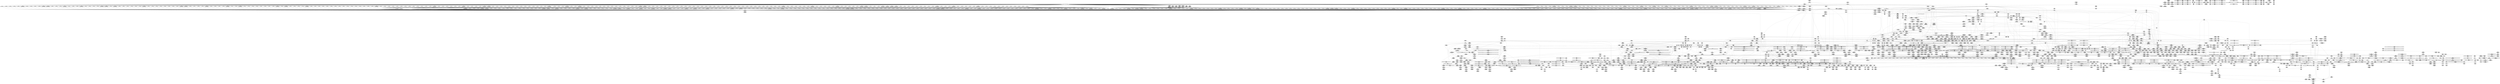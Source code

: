 digraph {
	CE0x59f2430 [shape=record,shape=Mrecord,label="{CE0x59f2430|rcu_read_unlock:_tmp18|include/linux/rcupdate.h,933|*SummSource*}"]
	CE0x59b5ae0 [shape=record,shape=Mrecord,label="{CE0x59b5ae0|i32_77|*Constant*|*SummSource*}"]
	CE0x59871c0 [shape=record,shape=Mrecord,label="{CE0x59871c0|rcu_lock_acquire:_entry|*SummSource*}"]
	CE0x592c490 [shape=record,shape=Mrecord,label="{CE0x592c490|720:_i32,_1216:_i8*,_:_CRE_288,304_|Function::selinux_netlink_send&Arg::sk::}"]
	CE0x5a118e0 [shape=record,shape=Mrecord,label="{CE0x5a118e0|_call_void_mcount()_#3}"]
	CE0x59425d0 [shape=record,shape=Mrecord,label="{CE0x59425d0|720:_i32,_1216:_i8*,_:_CRE_496,512_|Function::selinux_netlink_send&Arg::sk::}"]
	CE0x593cfc0 [shape=record,shape=Mrecord,label="{CE0x593cfc0|720:_i32,_1216:_i8*,_:_CRE_206,207_}"]
	CE0x5974200 [shape=record,shape=Mrecord,label="{CE0x5974200|720:_i32,_1216:_i8*,_:_CRE_824,825_}"]
	CE0x599d5b0 [shape=record,shape=Mrecord,label="{CE0x599d5b0|GLOBAL:_selinux_nlmsg_perm|*Constant*|*SummSink*}"]
	CE0x5971750 [shape=record,shape=Mrecord,label="{CE0x5971750|selinux_nlmsg_perm:_err.0}"]
	CE0x5a12120 [shape=record,shape=Mrecord,label="{CE0x5a12120|rcu_read_unlock:_tmp2}"]
	CE0x5945260 [shape=record,shape=Mrecord,label="{CE0x5945260|selinux_nlmsg_perm:_call1|security/selinux/hooks.c,4723|*SummSource*}"]
	CE0x5958460 [shape=record,shape=Mrecord,label="{CE0x5958460|720:_i32,_1216:_i8*,_:_CRE_660,661_}"]
	CE0x5986b80 [shape=record,shape=Mrecord,label="{CE0x5986b80|_call_void_mcount()_#3|*SummSink*}"]
	CE0x5a1a1c0 [shape=record,shape=Mrecord,label="{CE0x5a1a1c0|GLOBAL:_rcu_lock_release|*Constant*}"]
	CE0x5acb0d0 [shape=record,shape=Mrecord,label="{CE0x5acb0d0|i64*_getelementptr_inbounds_(_4_x_i64_,_4_x_i64_*___llvm_gcov_ctr133,_i64_0,_i64_3)|*Constant*|*SummSource*}"]
	CE0x5a3c8a0 [shape=record,shape=Mrecord,label="{CE0x5a3c8a0|i8_0|*Constant*}"]
	CE0x5999a00 [shape=record,shape=Mrecord,label="{CE0x5999a00|get_current:_tmp3|*SummSink*}"]
	CE0x5a3a860 [shape=record,shape=Mrecord,label="{CE0x5a3a860|rcu_read_lock:_tmp2|*SummSource*}"]
	CE0x5ac4570 [shape=record,shape=Mrecord,label="{CE0x5ac4570|i64*_getelementptr_inbounds_(_4_x_i64_,_4_x_i64_*___llvm_gcov_ctr133,_i64_0,_i64_0)|*Constant*|*SummSink*}"]
	CE0x5a1b060 [shape=record,shape=Mrecord,label="{CE0x5a1b060|rcu_lock_release:_map|Function::rcu_lock_release&Arg::map::}"]
	CE0x5ae1460 [shape=record,shape=Mrecord,label="{CE0x5ae1460|COLLAPSED:_GCMRE___llvm_gcov_ctr134_internal_global_4_x_i64_zeroinitializer:_elem_0:default:}"]
	CE0x5a2e690 [shape=record,shape=Mrecord,label="{CE0x5a2e690|8:_%struct.sock*,_:_SCME_30,31_}"]
	CE0x5af7840 [shape=record,shape=Mrecord,label="{CE0x5af7840|_call_void_asm_addl_$1,_%gs:$0_,_*m,ri,*m,_dirflag_,_fpsr_,_flags_(i32*___preempt_count,_i32_%sub,_i32*___preempt_count)_#3,_!dbg_!27717,_!srcloc_!27718|./arch/x86/include/asm/preempt.h,77|*SummSource*}"]
	CE0x5a32780 [shape=record,shape=Mrecord,label="{CE0x5a32780|task_sid:_land.lhs.true|*SummSource*}"]
	CE0x59efba0 [shape=record,shape=Mrecord,label="{CE0x59efba0|_ret_void,_!dbg_!27735|include/linux/rcupdate.h,938|*SummSource*}"]
	CE0x5a09cc0 [shape=record,shape=Mrecord,label="{CE0x5a09cc0|rcu_read_unlock:_do.end|*SummSink*}"]
	CE0x592c3f0 [shape=record,shape=Mrecord,label="{CE0x592c3f0|720:_i32,_1216:_i8*,_:_CRE_254,255_}"]
	CE0x594ae00 [shape=record,shape=Mrecord,label="{CE0x594ae00|720:_i32,_1216:_i8*,_:_CRE_93,94_}"]
	CE0x593a1e0 [shape=record,shape=Mrecord,label="{CE0x593a1e0|720:_i32,_1216:_i8*,_:_CRE_133,134_}"]
	CE0x5a3cfb0 [shape=record,shape=Mrecord,label="{CE0x5a3cfb0|rcu_read_lock:_bb|*SummSink*}"]
	CE0x594f470 [shape=record,shape=Mrecord,label="{CE0x594f470|selinux_netlink_send:_entry|*SummSink*}"]
	CE0x5aeb0b0 [shape=record,shape=Mrecord,label="{CE0x5aeb0b0|i64*_getelementptr_inbounds_(_4_x_i64_,_4_x_i64_*___llvm_gcov_ctr135,_i64_0,_i64_1)|*Constant*|*SummSource*}"]
	CE0x5ac61d0 [shape=record,shape=Mrecord,label="{CE0x5ac61d0|i64*_getelementptr_inbounds_(_4_x_i64_,_4_x_i64_*___llvm_gcov_ctr128,_i64_0,_i64_2)|*Constant*|*SummSource*}"]
	CE0x5a54bc0 [shape=record,shape=Mrecord,label="{CE0x5a54bc0|GLOBAL:_cred_sid|*Constant*|*SummSource*}"]
	CE0x5944cd0 [shape=record,shape=Mrecord,label="{CE0x5944cd0|COLLAPSED:_GCMRE___llvm_gcov_ctr324_internal_global_6_x_i64_zeroinitializer:_elem_0:default:}"]
	CE0x5a2e5d0 [shape=record,shape=Mrecord,label="{CE0x5a2e5d0|8:_%struct.sock*,_:_SCME_29,30_}"]
	CE0x5a31930 [shape=record,shape=Mrecord,label="{CE0x5a31930|8:_%struct.sock*,_:_SCME_37,38_}"]
	CE0x5931a80 [shape=record,shape=Mrecord,label="{CE0x5931a80|720:_i32,_1216:_i8*,_:_CRE_174,175_}"]
	CE0x5958de0 [shape=record,shape=Mrecord,label="{CE0x5958de0|720:_i32,_1216:_i8*,_:_CRE_668,669_}"]
	CE0x5998ea0 [shape=record,shape=Mrecord,label="{CE0x5998ea0|selinux_nlmsg_perm:_sk_security|security/selinux/hooks.c,4715|*SummSource*}"]
	CE0x596e060 [shape=record,shape=Mrecord,label="{CE0x596e060|720:_i32,_1216:_i8*,_:_CRE_689,690_}"]
	CE0x5a0fd20 [shape=record,shape=Mrecord,label="{CE0x5a0fd20|i64*_getelementptr_inbounds_(_4_x_i64_,_4_x_i64_*___llvm_gcov_ctr130,_i64_0,_i64_3)|*Constant*}"]
	CE0x5a70840 [shape=record,shape=Mrecord,label="{CE0x5a70840|rcu_read_lock:_tmp17|include/linux/rcupdate.h,882|*SummSink*}"]
	CE0x5ad29b0 [shape=record,shape=Mrecord,label="{CE0x5ad29b0|__preempt_count_add:_tmp3|*SummSource*}"]
	CE0x5952f40 [shape=record,shape=Mrecord,label="{CE0x5952f40|720:_i32,_1216:_i8*,_:_CRE_557,558_}"]
	CE0x5936030 [shape=record,shape=Mrecord,label="{CE0x5936030|720:_i32,_1216:_i8*,_:_CRE_40,48_|Function::selinux_netlink_send&Arg::sk::}"]
	CE0x593e360 [shape=record,shape=Mrecord,label="{CE0x593e360|720:_i32,_1216:_i8*,_:_CRE_387,388_}"]
	CE0x599dfe0 [shape=record,shape=Mrecord,label="{CE0x599dfe0|selinux_netlink_send:_tmp9|security/selinux/hooks.c,5073}"]
	CE0x5a1d380 [shape=record,shape=Mrecord,label="{CE0x5a1d380|__rcu_read_unlock:_tmp3}"]
	CE0x5a0ca90 [shape=record,shape=Mrecord,label="{CE0x5a0ca90|rcu_read_unlock:_tmp5|include/linux/rcupdate.h,933|*SummSource*}"]
	CE0x593daa0 [shape=record,shape=Mrecord,label="{CE0x593daa0|selinux_nlmsg_perm:_tmp16|security/selinux/hooks.c,4724|*SummSink*}"]
	CE0x59f40c0 [shape=record,shape=Mrecord,label="{CE0x59f40c0|i64_4|*Constant*}"]
	CE0x595eda0 [shape=record,shape=Mrecord,label="{CE0x595eda0|selinux_nlmsg_perm:_tmp24|security/selinux/hooks.c,4730|*SummSource*}"]
	CE0x5ad3000 [shape=record,shape=Mrecord,label="{CE0x5ad3000|__preempt_count_sub:_val|Function::__preempt_count_sub&Arg::val::|*SummSink*}"]
	CE0x59d61a0 [shape=record,shape=Mrecord,label="{CE0x59d61a0|sock_has_perm:_tmp10|security/selinux/hooks.c,3969}"]
	CE0x5ad5420 [shape=record,shape=Mrecord,label="{CE0x5ad5420|_call_void_mcount()_#3|*SummSink*}"]
	CE0x59565e0 [shape=record,shape=Mrecord,label="{CE0x59565e0|720:_i32,_1216:_i8*,_:_CRE_603,604_}"]
	CE0x59d6b70 [shape=record,shape=Mrecord,label="{CE0x59d6b70|selinux_nlmsg_perm:_if.end14|*SummSink*}"]
	CE0x592c860 [shape=record,shape=Mrecord,label="{CE0x592c860|720:_i32,_1216:_i8*,_:_CRE_259,260_}"]
	CE0x5a3c5f0 [shape=record,shape=Mrecord,label="{CE0x5a3c5f0|sock_has_perm:_tmp5|security/selinux/hooks.c,3966|*SummSource*}"]
	CE0x594b0e0 [shape=record,shape=Mrecord,label="{CE0x594b0e0|selinux_nlmsg_perm:_tmp2|*LoadInst*|security/selinux/hooks.c,4715|*SummSink*}"]
	CE0x5980c90 [shape=record,shape=Mrecord,label="{CE0x5980c90|selinux_nlmsg_perm:_bf.lshr|security/selinux/hooks.c,4729}"]
	CE0x595f9c0 [shape=record,shape=Mrecord,label="{CE0x595f9c0|selinux_nlmsg_perm:_call10|security/selinux/hooks.c,4730|*SummSink*}"]
	CE0x5940240 [shape=record,shape=Mrecord,label="{CE0x5940240|720:_i32,_1216:_i8*,_:_CRE_413,414_}"]
	CE0x5a0f0b0 [shape=record,shape=Mrecord,label="{CE0x5a0f0b0|rcu_read_unlock:_tmp}"]
	CE0x5936210 [shape=record,shape=Mrecord,label="{CE0x5936210|720:_i32,_1216:_i8*,_:_CRE_56,57_}"]
	CE0x5ac7fd0 [shape=record,shape=Mrecord,label="{CE0x5ac7fd0|__preempt_count_add:_do.body}"]
	CE0x59a3c50 [shape=record,shape=Mrecord,label="{CE0x59a3c50|selinux_nlmsg_perm:_tmp22|security/selinux/hooks.c,4729|*SummSource*}"]
	CE0x5955c60 [shape=record,shape=Mrecord,label="{CE0x5955c60|720:_i32,_1216:_i8*,_:_CRE_595,596_}"]
	CE0x59ef520 [shape=record,shape=Mrecord,label="{CE0x59ef520|rcu_read_unlock:_entry|*SummSink*}"]
	CE0x5adb780 [shape=record,shape=Mrecord,label="{CE0x5adb780|_ret_void,_!dbg_!27720|./arch/x86/include/asm/preempt.h,78|*SummSource*}"]
	CE0x5a30ce0 [shape=record,shape=Mrecord,label="{CE0x5a30ce0|rcu_read_lock:_bb}"]
	CE0x59324f0 [shape=record,shape=Mrecord,label="{CE0x59324f0|720:_i32,_1216:_i8*,_:_CRE_69,70_}"]
	CE0x5983f50 [shape=record,shape=Mrecord,label="{CE0x5983f50|%struct.task_struct*_(%struct.task_struct**)*_asm_movq_%gs:$_1:P_,$0_,_r,im,_dirflag_,_fpsr_,_flags_|*SummSource*}"]
	CE0x59f9a50 [shape=record,shape=Mrecord,label="{CE0x59f9a50|i8_2|*Constant*|*SummSink*}"]
	CE0x592b480 [shape=record,shape=Mrecord,label="{CE0x592b480|720:_i32,_1216:_i8*,_:_CRE_241,242_}"]
	CE0x5a393e0 [shape=record,shape=Mrecord,label="{CE0x5a393e0|task_sid:_tobool4|security/selinux/hooks.c,208|*SummSource*}"]
	CE0x5933090 [shape=record,shape=Mrecord,label="{CE0x5933090|selinux_nlmsg_perm:_nlmsg_type|security/selinux/hooks.c,4723|*SummSource*}"]
	CE0x5942ab0 [shape=record,shape=Mrecord,label="{CE0x5942ab0|720:_i32,_1216:_i8*,_:_CRE_528,536_|Function::selinux_netlink_send&Arg::sk::}"]
	CE0x5a462a0 [shape=record,shape=Mrecord,label="{CE0x5a462a0|cred_sid:_tmp6|security/selinux/hooks.c,197|*SummSink*}"]
	CE0x5a0cdd0 [shape=record,shape=Mrecord,label="{CE0x5a0cdd0|__preempt_count_add:_val|Function::__preempt_count_add&Arg::val::|*SummSource*}"]
	CE0x5932e10 [shape=record,shape=Mrecord,label="{CE0x5932e10|selinux_nlmsg_perm:_tmp11|security/selinux/hooks.c,4723|*SummSource*}"]
	CE0x59f48d0 [shape=record,shape=Mrecord,label="{CE0x59f48d0|__rcu_read_lock:_tmp}"]
	CE0x598aba0 [shape=record,shape=Mrecord,label="{CE0x598aba0|selinux_nlmsg_perm:_tmp5|security/selinux/hooks.c,4717|*SummSource*}"]
	CE0x59c6ba0 [shape=record,shape=Mrecord,label="{CE0x59c6ba0|i32_23|*Constant*|*SummSource*}"]
	CE0x5a67170 [shape=record,shape=Mrecord,label="{CE0x5a67170|i64*_getelementptr_inbounds_(_4_x_i64_,_4_x_i64_*___llvm_gcov_ctr128,_i64_0,_i64_3)|*Constant*|*SummSource*}"]
	CE0x5a4f0e0 [shape=record,shape=Mrecord,label="{CE0x5a4f0e0|task_sid:_tmp20|security/selinux/hooks.c,208|*SummSink*}"]
	CE0x595f880 [shape=record,shape=Mrecord,label="{CE0x595f880|selinux_nlmsg_perm:_call10|security/selinux/hooks.c,4730|*SummSource*}"]
	CE0x5a0c410 [shape=record,shape=Mrecord,label="{CE0x5a0c410|__preempt_count_add:_entry}"]
	CE0x5944480 [shape=record,shape=Mrecord,label="{CE0x5944480|GLOBAL:_cap_netlink_send|*Constant*|*SummSink*}"]
	CE0x59c6f30 [shape=record,shape=Mrecord,label="{CE0x59c6f30|selinux_nlmsg_perm:_tmp3|security/selinux/hooks.c,4715|*SummSource*}"]
	CE0x749c5e0 [shape=record,shape=Mrecord,label="{CE0x749c5e0|720:_i32,_1216:_i8*,_:_CRE_8,12_|Function::selinux_netlink_send&Arg::sk::}"]
	CE0x5a1d810 [shape=record,shape=Mrecord,label="{CE0x5a1d810|i64_ptrtoint_(i8*_blockaddress(_rcu_lock_acquire,_%__here)_to_i64)|*Constant*}"]
	CE0x5938000 [shape=record,shape=Mrecord,label="{CE0x5938000|selinux_netlink_send:_tmp}"]
	CE0x5943190 [shape=record,shape=Mrecord,label="{CE0x5943190|720:_i32,_1216:_i8*,_:_CRE_540,541_}"]
	CE0x5957290 [shape=record,shape=Mrecord,label="{CE0x5957290|720:_i32,_1216:_i8*,_:_CRE_632,640_|Function::selinux_netlink_send&Arg::sk::}"]
	CE0x5a3c560 [shape=record,shape=Mrecord,label="{CE0x5a3c560|sock_has_perm:_tmp5|security/selinux/hooks.c,3966}"]
	CE0x5acdf70 [shape=record,shape=Mrecord,label="{CE0x5acdf70|GLOBAL:_lock_release|*Constant*}"]
	CE0x59a1f50 [shape=record,shape=Mrecord,label="{CE0x59a1f50|selinux_nlmsg_perm:_skb|Function::selinux_nlmsg_perm&Arg::skb::}"]
	CE0x5a277f0 [shape=record,shape=Mrecord,label="{CE0x5a277f0|rcu_read_unlock:_tmp14|include/linux/rcupdate.h,933|*SummSink*}"]
	CE0x5ac6620 [shape=record,shape=Mrecord,label="{CE0x5ac6620|__rcu_read_unlock:_tmp2}"]
	CE0x59599c0 [shape=record,shape=Mrecord,label="{CE0x59599c0|720:_i32,_1216:_i8*,_:_CRE_678,679_}"]
	CE0x59836d0 [shape=record,shape=Mrecord,label="{CE0x59836d0|selinux_nlmsg_perm:_bf.lshr|security/selinux/hooks.c,4729|*SummSource*}"]
	CE0x595c7f0 [shape=record,shape=Mrecord,label="{CE0x595c7f0|i64*_getelementptr_inbounds_(_2_x_i64_,_2_x_i64_*___llvm_gcov_ctr326,_i64_0,_i64_1)|*Constant*}"]
	CE0x5955b30 [shape=record,shape=Mrecord,label="{CE0x5955b30|720:_i32,_1216:_i8*,_:_CRE_594,595_}"]
	CE0x59b7580 [shape=record,shape=Mrecord,label="{CE0x59b7580|i64*_getelementptr_inbounds_(_2_x_i64_,_2_x_i64_*___llvm_gcov_ctr98,_i64_0,_i64_0)|*Constant*}"]
	CE0x59bf1d0 [shape=record,shape=Mrecord,label="{CE0x59bf1d0|sock_has_perm:_sclass|security/selinux/hooks.c,3976|*SummSource*}"]
	CE0x59759c0 [shape=record,shape=Mrecord,label="{CE0x59759c0|720:_i32,_1216:_i8*,_:_CRE_844,845_}"]
	CE0x59b8ae0 [shape=record,shape=Mrecord,label="{CE0x59b8ae0|task_sid:_entry}"]
	CE0x5a3bc60 [shape=record,shape=Mrecord,label="{CE0x5a3bc60|sock_has_perm:_tmp3|security/selinux/hooks.c,3964}"]
	CE0x5a2e3b0 [shape=record,shape=Mrecord,label="{CE0x5a2e3b0|8:_%struct.sock*,_:_SCME_26,27_}"]
	CE0x59bebc0 [shape=record,shape=Mrecord,label="{CE0x59bebc0|sock_has_perm:_tmp16|security/selinux/hooks.c,3976|*SummSource*}"]
	CE0x5ad1250 [shape=record,shape=Mrecord,label="{CE0x5ad1250|_call_void_mcount()_#3}"]
	CE0x593d3d0 [shape=record,shape=Mrecord,label="{CE0x593d3d0|selinux_nlmsg_perm:_tmp15|security/selinux/hooks.c,4724|*SummSource*}"]
	CE0x5aedd80 [shape=record,shape=Mrecord,label="{CE0x5aedd80|__preempt_count_sub:_tmp2|*SummSink*}"]
	CE0x59d5970 [shape=record,shape=Mrecord,label="{CE0x59d5970|sock_has_perm:_tmp8|security/selinux/hooks.c,3969|*SummSource*}"]
	CE0x592ae90 [shape=record,shape=Mrecord,label="{CE0x592ae90|720:_i32,_1216:_i8*,_:_CRE_236,237_}"]
	CE0x597de40 [shape=record,shape=Mrecord,label="{CE0x597de40|720:_i32,_1216:_i8*,_:_CRE_1212,1216_|Function::selinux_netlink_send&Arg::sk::}"]
	CE0x59bda90 [shape=record,shape=Mrecord,label="{CE0x59bda90|sock_has_perm:_sk4|security/selinux/hooks.c,3974|*SummSource*}"]
	CE0x5a4fd50 [shape=record,shape=Mrecord,label="{CE0x5a4fd50|task_sid:_tmp18|security/selinux/hooks.c,208}"]
	CE0x598bb40 [shape=record,shape=Mrecord,label="{CE0x598bb40|selinux_nlmsg_perm:_tmp6|security/selinux/hooks.c,4717|*SummSource*}"]
	CE0x5adf360 [shape=record,shape=Mrecord,label="{CE0x5adf360|__preempt_count_sub:_tmp3|*SummSource*}"]
	CE0x5ae7a80 [shape=record,shape=Mrecord,label="{CE0x5ae7a80|i64*_getelementptr_inbounds_(_4_x_i64_,_4_x_i64_*___llvm_gcov_ctr134,_i64_0,_i64_1)|*Constant*|*SummSource*}"]
	CE0x59779d0 [shape=record,shape=Mrecord,label="{CE0x59779d0|720:_i32,_1216:_i8*,_:_CRE_871,872_}"]
	CE0x595caa0 [shape=record,shape=Mrecord,label="{CE0x595caa0|selinux_nlmsg_perm:_sclass|security/selinux/hooks.c,4723|*SummSink*}"]
	CE0x5a115a0 [shape=record,shape=Mrecord,label="{CE0x5a115a0|i64*_getelementptr_inbounds_(_4_x_i64_,_4_x_i64_*___llvm_gcov_ctr128,_i64_0,_i64_2)|*Constant*}"]
	CE0x5a40d50 [shape=record,shape=Mrecord,label="{CE0x5a40d50|cred_sid:_tmp1|*SummSink*}"]
	CE0x595e3d0 [shape=record,shape=Mrecord,label="{CE0x595e3d0|i32_4|*Constant*|*SummSource*}"]
	CE0x59430f0 [shape=record,shape=Mrecord,label="{CE0x59430f0|720:_i32,_1216:_i8*,_:_CRE_760,764_|Function::selinux_netlink_send&Arg::sk::}"]
	CE0x5a0a7a0 [shape=record,shape=Mrecord,label="{CE0x5a0a7a0|__rcu_read_lock:_tmp1|*SummSource*}"]
	CE0x592d650 [shape=record,shape=Mrecord,label="{CE0x592d650|720:_i32,_1216:_i8*,_:_CRE_217,218_}"]
	CE0x5a4c990 [shape=record,shape=Mrecord,label="{CE0x5a4c990|task_sid:_tmp15|security/selinux/hooks.c,208|*SummSource*}"]
	CE0x5a06d40 [shape=record,shape=Mrecord,label="{CE0x5a06d40|selinux_nlmsg_perm:_tmp46|security/selinux/hooks.c,4740|*SummSink*}"]
	CE0x594ea30 [shape=record,shape=Mrecord,label="{CE0x594ea30|720:_i32,_1216:_i8*,_:_CRE_115,116_}"]
	CE0x5972120 [shape=record,shape=Mrecord,label="{CE0x5972120|selinux_netlink_send:_skb|Function::selinux_netlink_send&Arg::skb::|*SummSink*}"]
	CE0x59f6330 [shape=record,shape=Mrecord,label="{CE0x59f6330|rcu_read_lock:_tmp6|include/linux/rcupdate.h,882|*SummSink*}"]
	CE0x594e710 [shape=record,shape=Mrecord,label="{CE0x594e710|720:_i32,_1216:_i8*,_:_CRE_32,33_}"]
	CE0x5981330 [shape=record,shape=Mrecord,label="{CE0x5981330|16:_i32,_24:_i16,_:_CRE_8,16_|*MultipleSource*|*LoadInst*|security/selinux/hooks.c,4715|security/selinux/hooks.c,4715|security/selinux/hooks.c,4723}"]
	CE0x592b810 [shape=record,shape=Mrecord,label="{CE0x592b810|720:_i32,_1216:_i8*,_:_CRE_244,245_}"]
	CE0x5a1b470 [shape=record,shape=Mrecord,label="{CE0x5a1b470|GLOBAL:___rcu_read_unlock|*Constant*}"]
	CE0x5acb230 [shape=record,shape=Mrecord,label="{CE0x5acb230|rcu_lock_release:_tmp6}"]
	CE0x5975c20 [shape=record,shape=Mrecord,label="{CE0x5975c20|720:_i32,_1216:_i8*,_:_CRE_846,847_}"]
	CE0x5983980 [shape=record,shape=Mrecord,label="{CE0x5983980|i32_255|*Constant*}"]
	CE0x59b78a0 [shape=record,shape=Mrecord,label="{CE0x59b78a0|i64*_getelementptr_inbounds_(_6_x_i64_,_6_x_i64_*___llvm_gcov_ctr327,_i64_0,_i64_3)|*Constant*|*SummSource*}"]
	CE0x5ac8cd0 [shape=record,shape=Mrecord,label="{CE0x5ac8cd0|i64*_getelementptr_inbounds_(_4_x_i64_,_4_x_i64_*___llvm_gcov_ctr133,_i64_0,_i64_1)|*Constant*|*SummSource*}"]
	CE0x598b520 [shape=record,shape=Mrecord,label="{CE0x598b520|selinux_nlmsg_perm:_if.end|*SummSink*}"]
	CE0x5989840 [shape=record,shape=Mrecord,label="{CE0x5989840|task_sid:_tmp13|security/selinux/hooks.c,208}"]
	CE0x5983060 [shape=record,shape=Mrecord,label="{CE0x5983060|i64*_getelementptr_inbounds_(_2_x_i64_,_2_x_i64_*___llvm_gcov_ctr326,_i64_0,_i64_0)|*Constant*|*SummSource*}"]
	CE0x5952e10 [shape=record,shape=Mrecord,label="{CE0x5952e10|720:_i32,_1216:_i8*,_:_CRE_556,557_}"]
	CE0x59aa970 [shape=record,shape=Mrecord,label="{CE0x59aa970|GLOBAL:_printk|*Constant*|*SummSink*}"]
	CE0x5a0dd90 [shape=record,shape=Mrecord,label="{CE0x5a0dd90|i64*_getelementptr_inbounds_(_4_x_i64_,_4_x_i64_*___llvm_gcov_ctr130,_i64_0,_i64_2)|*Constant*|*SummSink*}"]
	CE0x597efc0 [shape=record,shape=Mrecord,label="{CE0x597efc0|720:_i32,_1216:_i8*,_:_CRE_1280,1288_|Function::selinux_netlink_send&Arg::sk::}"]
	CE0x59d2a80 [shape=record,shape=Mrecord,label="{CE0x59d2a80|nlmsg_hdr:_tmp5|include/linux/netlink.h,15}"]
	CE0x599f190 [shape=record,shape=Mrecord,label="{CE0x599f190|_call_void_mcount()_#3}"]
	CE0x5b01260 [shape=record,shape=Mrecord,label="{CE0x5b01260|__preempt_count_sub:_bb|*SummSink*}"]
	CE0x59bcff0 [shape=record,shape=Mrecord,label="{CE0x59bcff0|sock_has_perm:_sid5|security/selinux/hooks.c,3976|*SummSink*}"]
	CE0x598c600 [shape=record,shape=Mrecord,label="{CE0x598c600|selinux_nlmsg_perm:_bb|*SummSource*}"]
	CE0x594dcf0 [shape=record,shape=Mrecord,label="{CE0x594dcf0|selinux_netlink_send:_tmp3|security/selinux/hooks.c,5070|*SummSink*}"]
	CE0x5afecb0 [shape=record,shape=Mrecord,label="{CE0x5afecb0|COLLAPSED:_GCMRE___llvm_gcov_ctr135_internal_global_4_x_i64_zeroinitializer:_elem_0:default:}"]
	CE0x597bd80 [shape=record,shape=Mrecord,label="{CE0x597bd80|720:_i32,_1216:_i8*,_:_CRE_1112,1128_|Function::selinux_netlink_send&Arg::sk::}"]
	CE0x597c900 [shape=record,shape=Mrecord,label="{CE0x597c900|720:_i32,_1216:_i8*,_:_CRE_1155,1156_}"]
	CE0x5abf530 [shape=record,shape=Mrecord,label="{CE0x5abf530|__preempt_count_sub:_val|Function::__preempt_count_sub&Arg::val::}"]
	CE0x5a512d0 [shape=record,shape=Mrecord,label="{CE0x5a512d0|i8*_getelementptr_inbounds_(_25_x_i8_,_25_x_i8_*_.str3,_i32_0,_i32_0)|*Constant*|*SummSource*}"]
	CE0x5a0b5e0 [shape=record,shape=Mrecord,label="{CE0x5a0b5e0|i64*_getelementptr_inbounds_(_4_x_i64_,_4_x_i64_*___llvm_gcov_ctr128,_i64_0,_i64_3)|*Constant*|*SummSink*}"]
	CE0x5a359d0 [shape=record,shape=Mrecord,label="{CE0x5a359d0|sock_has_perm:_tmp19|security/selinux/hooks.c,3977}"]
	CE0x597b680 [shape=record,shape=Mrecord,label="{CE0x597b680|720:_i32,_1216:_i8*,_:_CRE_1076,1080_|Function::selinux_netlink_send&Arg::sk::}"]
	CE0x5930d70 [shape=record,shape=Mrecord,label="{CE0x5930d70|720:_i32,_1216:_i8*,_:_CRE_163,164_}"]
	CE0x591dfa0 [shape=record,shape=Mrecord,label="{CE0x591dfa0|720:_i32,_1216:_i8*,_:_CRE_378,379_}"]
	CE0x59b70d0 [shape=record,shape=Mrecord,label="{CE0x59b70d0|i64*_getelementptr_inbounds_(_6_x_i64_,_6_x_i64_*___llvm_gcov_ctr327,_i64_0,_i64_3)|*Constant*|*SummSink*}"]
	CE0x5941e20 [shape=record,shape=Mrecord,label="{CE0x5941e20|720:_i32,_1216:_i8*,_:_CRE_468,472_|Function::selinux_netlink_send&Arg::sk::}"]
	CE0x59c5040 [shape=record,shape=Mrecord,label="{CE0x59c5040|rcu_read_unlock:_tmp19|include/linux/rcupdate.h,933|*SummSource*}"]
	CE0x5a6ba70 [shape=record,shape=Mrecord,label="{CE0x5a6ba70|i64*_getelementptr_inbounds_(_11_x_i64_,_11_x_i64_*___llvm_gcov_ctr132,_i64_0,_i64_8)|*Constant*|*SummSink*}"]
	CE0x59b3a50 [shape=record,shape=Mrecord,label="{CE0x59b3a50|i64*_getelementptr_inbounds_(_20_x_i64_,_20_x_i64_*___llvm_gcov_ctr325,_i64_0,_i64_19)|*Constant*|*SummSink*}"]
	CE0x5a6c370 [shape=record,shape=Mrecord,label="{CE0x5a6c370|rcu_read_lock:_tmp14|include/linux/rcupdate.h,882}"]
	CE0x59c19d0 [shape=record,shape=Mrecord,label="{CE0x59c19d0|i8_2|*Constant*}"]
	CE0x59cb930 [shape=record,shape=Mrecord,label="{CE0x59cb930|sock_has_perm:_tmp19|security/selinux/hooks.c,3977|*SummSink*}"]
	CE0x594b1e0 [shape=record,shape=Mrecord,label="{CE0x594b1e0|selinux_nlmsg_perm:_cmp|security/selinux/hooks.c,4717|*SummSource*}"]
	CE0x5a4a4b0 [shape=record,shape=Mrecord,label="{CE0x5a4a4b0|i64*_getelementptr_inbounds_(_2_x_i64_,_2_x_i64_*___llvm_gcov_ctr131,_i64_0,_i64_0)|*Constant*|*SummSource*}"]
	CE0x59d2da0 [shape=record,shape=Mrecord,label="{CE0x59d2da0|_call_void_mcount()_#3}"]
	CE0x595b0e0 [shape=record,shape=Mrecord,label="{CE0x595b0e0|selinux_nlmsg_perm:_tobool9|security/selinux/hooks.c,4730|*SummSource*}"]
	CE0x768c9a0 [shape=record,shape=Mrecord,label="{CE0x768c9a0|720:_i32,_1216:_i8*,_:_CRE_4,5_}"]
	CE0x59a4e00 [shape=record,shape=Mrecord,label="{CE0x59a4e00|selinux_nlmsg_perm:_tobool|security/selinux/hooks.c,4724}"]
	CE0x5ac40b0 [shape=record,shape=Mrecord,label="{CE0x5ac40b0|i8*_undef|*Constant*|*SummSink*}"]
	CE0x599dd00 [shape=record,shape=Mrecord,label="{CE0x599dd00|selinux_netlink_send:_tmp9|security/selinux/hooks.c,5073|*SummSink*}"]
	CE0x5a0c320 [shape=record,shape=Mrecord,label="{CE0x5a0c320|i64*_getelementptr_inbounds_(_11_x_i64_,_11_x_i64_*___llvm_gcov_ctr132,_i64_0,_i64_1)|*Constant*|*SummSource*}"]
	CE0x5a49b80 [shape=record,shape=Mrecord,label="{CE0x5a49b80|rcu_read_lock:_tmp3|*SummSource*}"]
	CE0x593d7f0 [shape=record,shape=Mrecord,label="{CE0x593d7f0|selinux_nlmsg_perm:_tmp16|security/selinux/hooks.c,4724}"]
	CE0x59bf620 [shape=record,shape=Mrecord,label="{CE0x59bf620|sock_has_perm:_tmp17|security/selinux/hooks.c,3976}"]
	CE0x500a0f0 [shape=record,shape=Mrecord,label="{CE0x500a0f0|720:_i32,_1216:_i8*,_:_CRE_3,4_}"]
	CE0x59386e0 [shape=record,shape=Mrecord,label="{CE0x59386e0|720:_i32,_1216:_i8*,_:_CRE_141,142_}"]
	CE0x59be0f0 [shape=record,shape=Mrecord,label="{CE0x59be0f0|sock_has_perm:_sid5|security/selinux/hooks.c,3976}"]
	CE0x5a30ee0 [shape=record,shape=Mrecord,label="{CE0x5a30ee0|sock_has_perm:_net|security/selinux/hooks.c, 3966|*SummSink*}"]
	CE0x5ad3f00 [shape=record,shape=Mrecord,label="{CE0x5ad3f00|__preempt_count_sub:_tmp1}"]
	CE0x5a12880 [shape=record,shape=Mrecord,label="{CE0x5a12880|rcu_read_unlock:_tmp15|include/linux/rcupdate.h,933|*SummSink*}"]
	CE0x5a50e10 [shape=record,shape=Mrecord,label="{CE0x5a50e10|_call_void_lockdep_rcu_suspicious(i8*_getelementptr_inbounds_(_25_x_i8_,_25_x_i8_*_.str3,_i32_0,_i32_0),_i32_208,_i8*_getelementptr_inbounds_(_41_x_i8_,_41_x_i8_*_.str44,_i32_0,_i32_0))_#10,_!dbg_!27732|security/selinux/hooks.c,208}"]
	CE0x5947e10 [shape=record,shape=Mrecord,label="{CE0x5947e10|720:_i32,_1216:_i8*,_:_CRE_101,102_}"]
	CE0x5a42b00 [shape=record,shape=Mrecord,label="{CE0x5a42b00|GLOBAL:_rcu_read_lock|*Constant*}"]
	CE0x5936600 [shape=record,shape=Mrecord,label="{CE0x5936600|selinux_nlmsg_perm:_tmp6|security/selinux/hooks.c,4717|*SummSink*}"]
	CE0x5ae0fd0 [shape=record,shape=Mrecord,label="{CE0x5ae0fd0|__rcu_read_unlock:_tmp3|*SummSource*}"]
	CE0x599db70 [shape=record,shape=Mrecord,label="{CE0x599db70|_ret_i32_%err.3,_!dbg_!27764|security/selinux/hooks.c,4742}"]
	CE0x597fcc0 [shape=record,shape=Mrecord,label="{CE0x597fcc0|selinux_nlmsg_perm:_tmp17|security/selinux/hooks.c,4725}"]
	CE0x5ac1cc0 [shape=record,shape=Mrecord,label="{CE0x5ac1cc0|__preempt_count_add:_do.end|*SummSink*}"]
	CE0x59a2930 [shape=record,shape=Mrecord,label="{CE0x59a2930|selinux_netlink_send:_retval.0|*SummSource*}"]
	CE0x594af50 [shape=record,shape=Mrecord,label="{CE0x594af50|selinux_nlmsg_perm:_tmp2|*LoadInst*|security/selinux/hooks.c,4715|*SummSource*}"]
	CE0x593c510 [shape=record,shape=Mrecord,label="{CE0x593c510|720:_i32,_1216:_i8*,_:_CRE_197,198_}"]
	CE0x595a920 [shape=record,shape=Mrecord,label="{CE0x595a920|_call_void_mcount()_#3|*SummSink*}"]
	CE0x5957090 [shape=record,shape=Mrecord,label="{CE0x5957090|720:_i32,_1216:_i8*,_:_CRE_624,632_|Function::selinux_netlink_send&Arg::sk::}"]
	CE0x594a6e0 [shape=record,shape=Mrecord,label="{CE0x594a6e0|720:_i32,_1216:_i8*,_:_CRE_39,40_}"]
	CE0x593f790 [shape=record,shape=Mrecord,label="{CE0x593f790|720:_i32,_1216:_i8*,_:_CRE_404,405_}"]
	CE0x5a11430 [shape=record,shape=Mrecord,label="{CE0x5a11430|rcu_lock_acquire:_tmp5|include/linux/rcupdate.h,418|*SummSource*}"]
	CE0x5ad43d0 [shape=record,shape=Mrecord,label="{CE0x5ad43d0|i64*_getelementptr_inbounds_(_4_x_i64_,_4_x_i64_*___llvm_gcov_ctr135,_i64_0,_i64_1)|*Constant*}"]
	CE0x768c930 [shape=record,shape=Mrecord,label="{CE0x768c930|720:_i32,_1216:_i8*,_:_CRE_18,19_|Function::selinux_netlink_send&Arg::sk::}"]
	CE0x5931820 [shape=record,shape=Mrecord,label="{CE0x5931820|720:_i32,_1216:_i8*,_:_CRE_172,173_}"]
	CE0x59aace0 [shape=record,shape=Mrecord,label="{CE0x59aace0|task_sid:_tmp12|security/selinux/hooks.c,208}"]
	CE0x5940a90 [shape=record,shape=Mrecord,label="{CE0x5940a90|720:_i32,_1216:_i8*,_:_CRE_420,421_}"]
	CE0x595a530 [shape=record,shape=Mrecord,label="{CE0x595a530|selinux_nlmsg_perm:_perm|security/selinux/hooks.c, 4713}"]
	CE0x5949570 [shape=record,shape=Mrecord,label="{CE0x5949570|720:_i32,_1216:_i8*,_:_CRE_261,262_}"]
	CE0x5a191c0 [shape=record,shape=Mrecord,label="{CE0x5a191c0|rcu_read_unlock:_tmp21|include/linux/rcupdate.h,935}"]
	CE0x596ff40 [shape=record,shape=Mrecord,label="{CE0x596ff40|720:_i32,_1216:_i8*,_:_CRE_715,716_}"]
	CE0x5ace9f0 [shape=record,shape=Mrecord,label="{CE0x5ace9f0|GLOBAL:_lock_release|*Constant*|*SummSink*}"]
	CE0x5a30dd0 [shape=record,shape=Mrecord,label="{CE0x5a30dd0|rcu_read_lock:_bb|*SummSource*}"]
	CE0x595d720 [shape=record,shape=Mrecord,label="{CE0x595d720|selinux_nlmsg_perm:_tmp28|security/selinux/hooks.c,4730}"]
	CE0x5a09280 [shape=record,shape=Mrecord,label="{CE0x5a09280|__preempt_count_add:_val|Function::__preempt_count_add&Arg::val::}"]
	CE0x5ac9fe0 [shape=record,shape=Mrecord,label="{CE0x5ac9fe0|__rcu_read_unlock:_tmp5|include/linux/rcupdate.h,244}"]
	CE0x5a3d1f0 [shape=record,shape=Mrecord,label="{CE0x5a3d1f0|rcu_read_lock:_do.end|*SummSource*}"]
	CE0x5a030c0 [shape=record,shape=Mrecord,label="{CE0x5a030c0|GLOBAL:_get_current|*Constant*}"]
	CE0x5ad4550 [shape=record,shape=Mrecord,label="{CE0x5ad4550|__preempt_count_sub:_tmp|*SummSink*}"]
	CE0x5978f00 [shape=record,shape=Mrecord,label="{CE0x5978f00|720:_i32,_1216:_i8*,_:_CRE_912,920_|Function::selinux_netlink_send&Arg::sk::}"]
	CE0x593ece0 [shape=record,shape=Mrecord,label="{CE0x593ece0|720:_i32,_1216:_i8*,_:_CRE_395,396_}"]
	CE0x5a70e50 [shape=record,shape=Mrecord,label="{CE0x5a70e50|rcu_read_lock:_tmp18|include/linux/rcupdate.h,882|*SummSource*}"]
	CE0x59abc80 [shape=record,shape=Mrecord,label="{CE0x59abc80|4:_i16,_:_CRE_8,12_|*MultipleSource*|security/selinux/hooks.c,4723|security/selinux/hooks.c,4721}"]
	CE0x5949100 [shape=record,shape=Mrecord,label="{CE0x5949100|rcu_lock_acquire:_tmp1|*SummSource*}"]
	CE0x5959d50 [shape=record,shape=Mrecord,label="{CE0x5959d50|720:_i32,_1216:_i8*,_:_CRE_681,682_}"]
	CE0x5a40760 [shape=record,shape=Mrecord,label="{CE0x5a40760|task_sid:_tmp10|security/selinux/hooks.c,208|*SummSource*}"]
	CE0x5a55a80 [shape=record,shape=Mrecord,label="{CE0x5a55a80|i8*_getelementptr_inbounds_(_41_x_i8_,_41_x_i8_*_.str44,_i32_0,_i32_0)|*Constant*|*SummSource*}"]
	CE0x597b840 [shape=record,shape=Mrecord,label="{CE0x597b840|720:_i32,_1216:_i8*,_:_CRE_1080,1088_|Function::selinux_netlink_send&Arg::sk::}"]
	CE0x594ad90 [shape=record,shape=Mrecord,label="{CE0x594ad90|720:_i32,_1216:_i8*,_:_CRE_113,114_}"]
	CE0x59872a0 [shape=record,shape=Mrecord,label="{CE0x59872a0|GLOBAL:_rcu_lock_acquire|*Constant*}"]
	CE0x5932cf0 [shape=record,shape=Mrecord,label="{CE0x5932cf0|selinux_nlmsg_perm:_tmp11|security/selinux/hooks.c,4723}"]
	CE0x59ca7d0 [shape=record,shape=Mrecord,label="{CE0x59ca7d0|avc_has_perm:_auditdata|Function::avc_has_perm&Arg::auditdata::|*SummSink*}"]
	CE0x597d900 [shape=record,shape=Mrecord,label="{CE0x597d900|720:_i32,_1216:_i8*,_:_CRE_1196,1200_|Function::selinux_netlink_send&Arg::sk::}"]
	CE0x5a008a0 [shape=record,shape=Mrecord,label="{CE0x5a008a0|i64*_getelementptr_inbounds_(_20_x_i64_,_20_x_i64_*___llvm_gcov_ctr325,_i64_0,_i64_17)|*Constant*|*SummSource*}"]
	CE0x598c1b0 [shape=record,shape=Mrecord,label="{CE0x598c1b0|8:_%struct.sock*,_:_SCME_44,45_}"]
	CE0x5a50580 [shape=record,shape=Mrecord,label="{CE0x5a50580|task_sid:_tmp19|security/selinux/hooks.c,208|*SummSink*}"]
	CE0x5ae1920 [shape=record,shape=Mrecord,label="{CE0x5ae1920|i64*_getelementptr_inbounds_(_4_x_i64_,_4_x_i64_*___llvm_gcov_ctr134,_i64_0,_i64_0)|*Constant*|*SummSource*}"]
	CE0x5a56880 [shape=record,shape=Mrecord,label="{CE0x5a56880|__rcu_read_lock:_tmp3}"]
	CE0x59d7a20 [shape=record,shape=Mrecord,label="{CE0x59d7a20|selinux_nlmsg_perm:_lor.lhs.false|*SummSink*}"]
	CE0x5941fd0 [shape=record,shape=Mrecord,label="{CE0x5941fd0|720:_i32,_1216:_i8*,_:_CRE_472,476_|Function::selinux_netlink_send&Arg::sk::}"]
	CE0x5949e20 [shape=record,shape=Mrecord,label="{CE0x5949e20|720:_i32,_1216:_i8*,_:_CRE_124,125_}"]
	CE0x599a230 [shape=record,shape=Mrecord,label="{CE0x599a230|i64*_getelementptr_inbounds_(_6_x_i64_,_6_x_i64_*___llvm_gcov_ctr324,_i64_0,_i64_3)|*Constant*|*SummSource*}"]
	CE0x5948f70 [shape=record,shape=Mrecord,label="{CE0x5948f70|rcu_lock_acquire:_tmp1}"]
	CE0x5a09bb0 [shape=record,shape=Mrecord,label="{CE0x5a09bb0|rcu_read_unlock:_do.end|*SummSource*}"]
	CE0x5a14990 [shape=record,shape=Mrecord,label="{CE0x5a14990|_call_void___preempt_count_sub(i32_1)_#10,_!dbg_!27715|include/linux/rcupdate.h,244|*SummSource*}"]
	CE0x59a9320 [shape=record,shape=Mrecord,label="{CE0x59a9320|i64_1|*Constant*}"]
	CE0x5a4b330 [shape=record,shape=Mrecord,label="{CE0x5a4b330|_call_void___rcu_read_lock()_#10,_!dbg_!27710|include/linux/rcupdate.h,879}"]
	CE0x59b3d40 [shape=record,shape=Mrecord,label="{CE0x59b3d40|nlmsg_hdr:_bb}"]
	CE0x5acf0f0 [shape=record,shape=Mrecord,label="{CE0x5acf0f0|rcu_lock_release:___here}"]
	CE0x597a790 [shape=record,shape=Mrecord,label="{CE0x597a790|720:_i32,_1216:_i8*,_:_CRE_1016,1024_|Function::selinux_netlink_send&Arg::sk::}"]
	CE0x5ad4b50 [shape=record,shape=Mrecord,label="{CE0x5ad4b50|i64*_getelementptr_inbounds_(_4_x_i64_,_4_x_i64_*___llvm_gcov_ctr135,_i64_0,_i64_0)|*Constant*|*SummSink*}"]
	CE0x5a44e30 [shape=record,shape=Mrecord,label="{CE0x5a44e30|task_sid:_if.end|*SummSink*}"]
	CE0x594bc50 [shape=record,shape=Mrecord,label="{CE0x594bc50|720:_i32,_1216:_i8*,_:_CRE_26,27_}"]
	CE0x5979080 [shape=record,shape=Mrecord,label="{CE0x5979080|720:_i32,_1216:_i8*,_:_CRE_920,936_|Function::selinux_netlink_send&Arg::sk::}"]
	CE0x5a528d0 [shape=record,shape=Mrecord,label="{CE0x5a528d0|task_sid:_tmp24|security/selinux/hooks.c,208|*SummSink*}"]
	CE0x5a0cc00 [shape=record,shape=Mrecord,label="{CE0x5a0cc00|rcu_read_unlock:_tmp5|include/linux/rcupdate.h,933|*SummSink*}"]
	CE0x5a12bb0 [shape=record,shape=Mrecord,label="{CE0x5a12bb0|rcu_read_unlock:_tmp16|include/linux/rcupdate.h,933|*SummSource*}"]
	CE0x592c190 [shape=record,shape=Mrecord,label="{CE0x592c190|720:_i32,_1216:_i8*,_:_CRE_252,253_}"]
	CE0x5a4f250 [shape=record,shape=Mrecord,label="{CE0x5a4f250|task_sid:_tmp22|security/selinux/hooks.c,208|*SummSource*}"]
	CE0x59802d0 [shape=record,shape=Mrecord,label="{CE0x59802d0|i32_23|*Constant*|*SummSink*}"]
	CE0x59bc610 [shape=record,shape=Mrecord,label="{CE0x59bc610|_call_void_asm_sideeffect_,_memory_,_dirflag_,_fpsr_,_flags_()_#3,_!dbg_!27714,_!srcloc_!27715|include/linux/rcupdate.h,239}"]
	CE0x5a354f0 [shape=record,shape=Mrecord,label="{CE0x5a354f0|get_current:_tmp4|./arch/x86/include/asm/current.h,14|*SummSource*}"]
	CE0x5976930 [shape=record,shape=Mrecord,label="{CE0x5976930|720:_i32,_1216:_i8*,_:_CRE_857,858_}"]
	CE0x59d2580 [shape=record,shape=Mrecord,label="{CE0x59d2580|COLLAPSED:_GCMRE___llvm_gcov_ctr325_internal_global_20_x_i64_zeroinitializer:_elem_0:default:}"]
	CE0x5973080 [shape=record,shape=Mrecord,label="{CE0x5973080|720:_i32,_1216:_i8*,_:_CRE_809,810_}"]
	CE0x59c5930 [shape=record,shape=Mrecord,label="{CE0x59c5930|sock_has_perm:_tmp7|security/selinux/hooks.c,3969|*SummSource*}"]
	CE0x5943670 [shape=record,shape=Mrecord,label="{CE0x5943670|i32_-22|*Constant*|*SummSink*}"]
	CE0x595bdf0 [shape=record,shape=Mrecord,label="{CE0x595bdf0|i64_8|*Constant*|*SummSink*}"]
	CE0x5a01c20 [shape=record,shape=Mrecord,label="{CE0x5a01c20|i64*_getelementptr_inbounds_(_20_x_i64_,_20_x_i64_*___llvm_gcov_ctr325,_i64_0,_i64_18)|*Constant*}"]
	CE0x5a30960 [shape=record,shape=Mrecord,label="{CE0x5a30960|i32_59|*Constant*}"]
	CE0x5a2f250 [shape=record,shape=Mrecord,label="{CE0x5a2f250|task_sid:_tmp4|*LoadInst*|security/selinux/hooks.c,208}"]
	CE0x592bf30 [shape=record,shape=Mrecord,label="{CE0x592bf30|720:_i32,_1216:_i8*,_:_CRE_250,251_}"]
	CE0x59303f0 [shape=record,shape=Mrecord,label="{CE0x59303f0|720:_i32,_1216:_i8*,_:_CRE_155,156_}"]
	CE0x5acdfe0 [shape=record,shape=Mrecord,label="{CE0x5acdfe0|_call_void_lock_release(%struct.lockdep_map*_%map,_i32_1,_i64_ptrtoint_(i8*_blockaddress(_rcu_lock_release,_%__here)_to_i64))_#10,_!dbg_!27716|include/linux/rcupdate.h,423|*SummSource*}"]
	CE0x59b8870 [shape=record,shape=Mrecord,label="{CE0x59b8870|GLOBAL:_task_sid|*Constant*}"]
	CE0x5985fd0 [shape=record,shape=Mrecord,label="{CE0x5985fd0|sock_has_perm:_bb}"]
	CE0x5984480 [shape=record,shape=Mrecord,label="{CE0x5984480|i32_8|*Constant*}"]
	CE0x5958920 [shape=record,shape=Mrecord,label="{CE0x5958920|720:_i32,_1216:_i8*,_:_CRE_664,665_}"]
	CE0x5a324d0 [shape=record,shape=Mrecord,label="{CE0x5a324d0|COLLAPSED:_GCMRE___llvm_gcov_ctr98_internal_global_2_x_i64_zeroinitializer:_elem_0:default:}"]
	CE0x59c5210 [shape=record,shape=Mrecord,label="{CE0x59c5210|rcu_read_unlock:_tmp19|include/linux/rcupdate.h,933|*SummSink*}"]
	CE0x5936c50 [shape=record,shape=Mrecord,label="{CE0x5936c50|720:_i32,_1216:_i8*,_:_CRE_104,108_|Function::selinux_netlink_send&Arg::sk::}"]
	CE0x5a10110 [shape=record,shape=Mrecord,label="{CE0x5a10110|i64_1|*Constant*}"]
	CE0x592ad60 [shape=record,shape=Mrecord,label="{CE0x592ad60|720:_i32,_1216:_i8*,_:_CRE_235,236_}"]
	CE0x5973880 [shape=record,shape=Mrecord,label="{CE0x5973880|720:_i32,_1216:_i8*,_:_CRE_816,817_}"]
	CE0x59785b0 [shape=record,shape=Mrecord,label="{CE0x59785b0|720:_i32,_1216:_i8*,_:_CRE_888,892_|Function::selinux_netlink_send&Arg::sk::}"]
	CE0x5970520 [shape=record,shape=Mrecord,label="{CE0x5970520|selinux_nlmsg_perm:_tmp30|security/selinux/hooks.c,4730|*SummSink*}"]
	CE0x5a27680 [shape=record,shape=Mrecord,label="{CE0x5a27680|rcu_read_unlock:_tmp14|include/linux/rcupdate.h,933|*SummSource*}"]
	CE0x59a5650 [shape=record,shape=Mrecord,label="{CE0x59a5650|selinux_nlmsg_perm:_tmp13|security/selinux/hooks.c,4724|*SummSink*}"]
	CE0x594ebd0 [shape=record,shape=Mrecord,label="{CE0x594ebd0|720:_i32,_1216:_i8*,_:_CRE_116,117_}"]
	CE0x5977d60 [shape=record,shape=Mrecord,label="{CE0x5977d60|720:_i32,_1216:_i8*,_:_CRE_874,875_}"]
	CE0x59fa9c0 [shape=record,shape=Mrecord,label="{CE0x59fa9c0|sock_has_perm:_net1|security/selinux/hooks.c,3973|*SummSource*}"]
	CE0x59c78d0 [shape=record,shape=Mrecord,label="{CE0x59c78d0|i32_16|*Constant*}"]
	CE0x5a12a80 [shape=record,shape=Mrecord,label="{CE0x5a12a80|rcu_read_unlock:_tmp16|include/linux/rcupdate.h,933}"]
	CE0x5ad75d0 [shape=record,shape=Mrecord,label="{CE0x5ad75d0|GLOBAL:___preempt_count|Global_var:__preempt_count|*SummSource*}"]
	CE0x59c3df0 [shape=record,shape=Mrecord,label="{CE0x59c3df0|i32_934|*Constant*|*SummSink*}"]
	CE0x595e070 [shape=record,shape=Mrecord,label="{CE0x595e070|_ret_%struct.nlmsghdr*_%tmp5,_!dbg_!27714|include/linux/netlink.h,15|*SummSource*}"]
	CE0x5ac7c00 [shape=record,shape=Mrecord,label="{CE0x5ac7c00|__rcu_read_unlock:_tmp6|include/linux/rcupdate.h,245|*SummSource*}"]
	CE0x5948b50 [shape=record,shape=Mrecord,label="{CE0x5948b50|rcu_read_unlock:_tmp2|*SummSink*}"]
	CE0x5a6a5e0 [shape=record,shape=Mrecord,label="{CE0x5a6a5e0|rcu_read_lock:_tmp12|include/linux/rcupdate.h,882}"]
	CE0x59b7f70 [shape=record,shape=Mrecord,label="{CE0x59b7f70|sock_has_perm:_tmp11|security/selinux/hooks.c,3970|*SummSink*}"]
	CE0x596df30 [shape=record,shape=Mrecord,label="{CE0x596df30|720:_i32,_1216:_i8*,_:_CRE_688,689_}"]
	CE0x59f42c0 [shape=record,shape=Mrecord,label="{CE0x59f42c0|rcu_read_lock:_tobool1|include/linux/rcupdate.h,882|*SummSource*}"]
	CE0x59bc160 [shape=record,shape=Mrecord,label="{CE0x59bc160|rcu_read_unlock:_tobool|include/linux/rcupdate.h,933|*SummSource*}"]
	CE0x5947f40 [shape=record,shape=Mrecord,label="{CE0x5947f40|720:_i32,_1216:_i8*,_:_CRE_102,103_}"]
	CE0x5acab90 [shape=record,shape=Mrecord,label="{CE0x5acab90|i64_ptrtoint_(i8*_blockaddress(_rcu_lock_release,_%__here)_to_i64)|*Constant*|*SummSink*}"]
	CE0x5a3d8e0 [shape=record,shape=Mrecord,label="{CE0x5a3d8e0|i64*_getelementptr_inbounds_(_13_x_i64_,_13_x_i64_*___llvm_gcov_ctr126,_i64_0,_i64_1)|*Constant*|*SummSource*}"]
	CE0x59b8da0 [shape=record,shape=Mrecord,label="{CE0x59b8da0|i64*_getelementptr_inbounds_(_6_x_i64_,_6_x_i64_*___llvm_gcov_ctr327,_i64_0,_i64_4)|*Constant*|*SummSink*}"]
	CE0x595c690 [shape=record,shape=Mrecord,label="{CE0x595c690|nlmsg_hdr:_tmp1|*SummSink*}"]
	CE0x5a1aae0 [shape=record,shape=Mrecord,label="{CE0x5a1aae0|GLOBAL:_rcu_lock_release|*Constant*|*SummSource*}"]
	CE0x59b5270 [shape=record,shape=Mrecord,label="{CE0x59b5270|i64_3|*Constant*}"]
	CE0x598cdc0 [shape=record,shape=Mrecord,label="{CE0x598cdc0|selinux_nlmsg_perm:_sk_security|security/selinux/hooks.c,4715|*SummSink*}"]
	CE0x592edb0 [shape=record,shape=Mrecord,label="{CE0x592edb0|selinux_netlink_send:_tmp|*SummSink*}"]
	CE0x5ad4160 [shape=record,shape=Mrecord,label="{CE0x5ad4160|i64*_getelementptr_inbounds_(_4_x_i64_,_4_x_i64_*___llvm_gcov_ctr135,_i64_0,_i64_1)|*Constant*|*SummSink*}"]
	CE0x5959e80 [shape=record,shape=Mrecord,label="{CE0x5959e80|720:_i32,_1216:_i8*,_:_CRE_682,683_}"]
	CE0x595c860 [shape=record,shape=Mrecord,label="{CE0x595c860|i64*_getelementptr_inbounds_(_2_x_i64_,_2_x_i64_*___llvm_gcov_ctr326,_i64_0,_i64_1)|*Constant*|*SummSource*}"]
	CE0x59bce90 [shape=record,shape=Mrecord,label="{CE0x59bce90|%struct.task_struct*_(%struct.task_struct**)*_asm_movq_%gs:$_1:P_,$0_,_r,im,_dirflag_,_fpsr_,_flags_}"]
	CE0x59f1420 [shape=record,shape=Mrecord,label="{CE0x59f1420|__preempt_count_sub:_tmp5|./arch/x86/include/asm/preempt.h,77}"]
	CE0x5925090 [shape=record,shape=Mrecord,label="{CE0x5925090|720:_i32,_1216:_i8*,_:_CRE_94,95_}"]
	CE0x5998420 [shape=record,shape=Mrecord,label="{CE0x5998420|selinux_nlmsg_perm:_if.end13|*SummSink*}"]
	CE0x59d3230 [shape=record,shape=Mrecord,label="{CE0x59d3230|task_sid:_task|Function::task_sid&Arg::task::|*SummSink*}"]
	CE0x5aca310 [shape=record,shape=Mrecord,label="{CE0x5aca310|rcu_lock_acquire:_tmp|*SummSink*}"]
	CE0x5954bc0 [shape=record,shape=Mrecord,label="{CE0x5954bc0|720:_i32,_1216:_i8*,_:_CRE_581,582_}"]
	CE0x5927950 [shape=record,shape=Mrecord,label="{CE0x5927950|GLOBAL:___llvm_gcov_ctr324|Global_var:__llvm_gcov_ctr324|*SummSink*}"]
	CE0x59d41f0 [shape=record,shape=Mrecord,label="{CE0x59d41f0|get_current:_bb|*SummSink*}"]
	CE0x5a6e860 [shape=record,shape=Mrecord,label="{CE0x5a6e860|_call_void_lockdep_rcu_suspicious(i8*_getelementptr_inbounds_(_25_x_i8_,_25_x_i8_*_.str45,_i32_0,_i32_0),_i32_883,_i8*_getelementptr_inbounds_(_42_x_i8_,_42_x_i8_*_.str46,_i32_0,_i32_0))_#10,_!dbg_!27728|include/linux/rcupdate.h,882}"]
	CE0x5ad4db0 [shape=record,shape=Mrecord,label="{CE0x5ad4db0|__preempt_count_sub:_do.body|*SummSource*}"]
	CE0x5976b90 [shape=record,shape=Mrecord,label="{CE0x5976b90|720:_i32,_1216:_i8*,_:_CRE_859,860_}"]
	CE0x59780f0 [shape=record,shape=Mrecord,label="{CE0x59780f0|720:_i32,_1216:_i8*,_:_CRE_877,878_}"]
	CE0x59ba4a0 [shape=record,shape=Mrecord,label="{CE0x59ba4a0|task_sid:_if.end}"]
	CE0x5938f30 [shape=record,shape=Mrecord,label="{CE0x5938f30|720:_i32,_1216:_i8*,_:_CRE_148,149_}"]
	CE0x595afa0 [shape=record,shape=Mrecord,label="{CE0x595afa0|selinux_nlmsg_perm:_tobool9|security/selinux/hooks.c,4730}"]
	CE0x592a100 [shape=record,shape=Mrecord,label="{CE0x592a100|selinux_netlink_send:_call|security/selinux/hooks.c,5069|*SummSink*}"]
	CE0x5a0aa40 [shape=record,shape=Mrecord,label="{CE0x5a0aa40|i64*_getelementptr_inbounds_(_4_x_i64_,_4_x_i64_*___llvm_gcov_ctr128,_i64_0,_i64_2)|*Constant*|*SummSink*}"]
	CE0x5999360 [shape=record,shape=Mrecord,label="{CE0x5999360|selinux_nlmsg_perm:_tmp10|security/selinux/hooks.c,4718|*SummSink*}"]
	CE0x5938e00 [shape=record,shape=Mrecord,label="{CE0x5938e00|720:_i32,_1216:_i8*,_:_CRE_147,148_}"]
	CE0x594a410 [shape=record,shape=Mrecord,label="{CE0x594a410|720:_i32,_1216:_i8*,_:_CRE_36,37_}"]
	CE0x5a33990 [shape=record,shape=Mrecord,label="{CE0x5a33990|task_sid:_tobool|security/selinux/hooks.c,208}"]
	CE0x59f6600 [shape=record,shape=Mrecord,label="{CE0x59f6600|rcu_read_lock:_tmp7|include/linux/rcupdate.h,882|*SummSource*}"]
	CE0x59a0350 [shape=record,shape=Mrecord,label="{CE0x59a0350|selinux_netlink_send:_tmp6|security/selinux/hooks.c,5071|*SummSink*}"]
	CE0x5a52940 [shape=record,shape=Mrecord,label="{CE0x5a52940|task_sid:_tmp26|security/selinux/hooks.c,208|*SummSource*}"]
	CE0x59bd350 [shape=record,shape=Mrecord,label="{CE0x59bd350|sock_has_perm:_net3|security/selinux/hooks.c,3974|*SummSink*}"]
	CE0x59958f0 [shape=record,shape=Mrecord,label="{CE0x59958f0|i32_4|*Constant*|*SummSink*}"]
	CE0x5a66d10 [shape=record,shape=Mrecord,label="{CE0x5a66d10|rcu_read_lock:_tobool1|include/linux/rcupdate.h,882|*SummSink*}"]
	CE0x5acc0a0 [shape=record,shape=Mrecord,label="{CE0x5acc0a0|__rcu_read_unlock:_do.body|*SummSource*}"]
	CE0x59a5bd0 [shape=record,shape=Mrecord,label="{CE0x59a5bd0|nlmsg_hdr:_tmp|*SummSink*}"]
	CE0x5adee40 [shape=record,shape=Mrecord,label="{CE0x5adee40|rcu_lock_release:_indirectgoto}"]
	CE0x5997fa0 [shape=record,shape=Mrecord,label="{CE0x5997fa0|selinux_netlink_send:_tmp11|security/selinux/hooks.c,5074}"]
	CE0x59336c0 [shape=record,shape=Mrecord,label="{CE0x59336c0|720:_i32,_1216:_i8*,_:_CRE_63,64_}"]
	CE0x5940370 [shape=record,shape=Mrecord,label="{CE0x5940370|720:_i32,_1216:_i8*,_:_CRE_414,415_}"]
	CE0x5a35fd0 [shape=record,shape=Mrecord,label="{CE0x5a35fd0|sock_has_perm:_tmp20|security/selinux/hooks.c,3977|*SummSource*}"]
	CE0x5a03fe0 [shape=record,shape=Mrecord,label="{CE0x5a03fe0|_ret_%struct.task_struct*_%tmp4,_!dbg_!27714|./arch/x86/include/asm/current.h,14}"]
	CE0x59fff60 [shape=record,shape=Mrecord,label="{CE0x59fff60|selinux_nlmsg_perm:_err.2|*SummSource*}"]
	CE0x5981fa0 [shape=record,shape=Mrecord,label="{CE0x5981fa0|__rcu_read_lock:_tmp4|include/linux/rcupdate.h,239|*SummSource*}"]
	CE0x59cad20 [shape=record,shape=Mrecord,label="{CE0x59cad20|i64*_getelementptr_inbounds_(_6_x_i64_,_6_x_i64_*___llvm_gcov_ctr327,_i64_0,_i64_5)|*Constant*|*SummSink*}"]
	CE0x59cea00 [shape=record,shape=Mrecord,label="{CE0x59cea00|i32_-2|*Constant*}"]
	CE0x5941080 [shape=record,shape=Mrecord,label="{CE0x5941080|720:_i32,_1216:_i8*,_:_CRE_428,432_|Function::selinux_netlink_send&Arg::sk::}"]
	CE0x5a0bb80 [shape=record,shape=Mrecord,label="{CE0x5a0bb80|rcu_read_unlock:_tmp4|include/linux/rcupdate.h,933|*SummSource*}"]
	CE0x597adc0 [shape=record,shape=Mrecord,label="{CE0x597adc0|720:_i32,_1216:_i8*,_:_CRE_1040,1048_|Function::selinux_netlink_send&Arg::sk::}"]
	CE0x59739b0 [shape=record,shape=Mrecord,label="{CE0x59739b0|720:_i32,_1216:_i8*,_:_CRE_817,818_}"]
	CE0x5ac3d30 [shape=record,shape=Mrecord,label="{CE0x5ac3d30|rcu_lock_acquire:_tmp5|include/linux/rcupdate.h,418|*SummSink*}"]
	CE0x593f660 [shape=record,shape=Mrecord,label="{CE0x593f660|720:_i32,_1216:_i8*,_:_CRE_403,404_}"]
	CE0x598bdd0 [shape=record,shape=Mrecord,label="{CE0x598bdd0|selinux_nlmsg_perm:_tmp7|security/selinux/hooks.c,4717}"]
	CE0x5ad41d0 [shape=record,shape=Mrecord,label="{CE0x5ad41d0|i64_1|*Constant*}"]
	CE0x5a3c250 [shape=record,shape=Mrecord,label="{CE0x5a3c250|sock_has_perm:_tmp4|security/selinux/hooks.c,3966|*SummSource*}"]
	CE0x5a53a00 [shape=record,shape=Mrecord,label="{CE0x5a53a00|task_sid:_tmp26|security/selinux/hooks.c,208|*SummSink*}"]
	CE0x599e190 [shape=record,shape=Mrecord,label="{CE0x599e190|selinux_netlink_send:_tmp9|security/selinux/hooks.c,5073|*SummSource*}"]
	CE0x59f7640 [shape=record,shape=Mrecord,label="{CE0x59f7640|i64*_getelementptr_inbounds_(_11_x_i64_,_11_x_i64_*___llvm_gcov_ctr127,_i64_0,_i64_10)|*Constant*|*SummSink*}"]
	CE0x5955670 [shape=record,shape=Mrecord,label="{CE0x5955670|720:_i32,_1216:_i8*,_:_CRE_590,591_}"]
	CE0x5ad8b80 [shape=record,shape=Mrecord,label="{CE0x5ad8b80|__preempt_count_sub:_tmp4|./arch/x86/include/asm/preempt.h,77}"]
	CE0x5a559c0 [shape=record,shape=Mrecord,label="{CE0x5a559c0|i8*_getelementptr_inbounds_(_41_x_i8_,_41_x_i8_*_.str44,_i32_0,_i32_0)|*Constant*}"]
	CE0x59ee940 [shape=record,shape=Mrecord,label="{CE0x59ee940|_ret_i32_%tmp6,_!dbg_!27716|security/selinux/hooks.c,197|*SummSource*}"]
	CE0x5974a50 [shape=record,shape=Mrecord,label="{CE0x5974a50|720:_i32,_1216:_i8*,_:_CRE_831,832_}"]
	CE0x5a3ca80 [shape=record,shape=Mrecord,label="{CE0x5a3ca80|i8_0|*Constant*|*SummSink*}"]
	CE0x59f0a20 [shape=record,shape=Mrecord,label="{CE0x59f0a20|GLOBAL:_rcu_read_lock.__warned|Global_var:rcu_read_lock.__warned|*SummSource*}"]
	CE0x593c3b0 [shape=record,shape=Mrecord,label="{CE0x593c3b0|720:_i32,_1216:_i8*,_:_CRE_255,256_}"]
	CE0x5a70760 [shape=record,shape=Mrecord,label="{CE0x5a70760|rcu_read_lock:_tmp17|include/linux/rcupdate.h,882}"]
	CE0x5a0ad80 [shape=record,shape=Mrecord,label="{CE0x5a0ad80|__rcu_read_unlock:_tmp1}"]
	CE0x593f8c0 [shape=record,shape=Mrecord,label="{CE0x593f8c0|720:_i32,_1216:_i8*,_:_CRE_405,406_}"]
	CE0x5a2cdd0 [shape=record,shape=Mrecord,label="{CE0x5a2cdd0|sock_has_perm:_net|security/selinux/hooks.c, 3966|*SummSource*}"]
	CE0x5a507d0 [shape=record,shape=Mrecord,label="{CE0x5a507d0|i8_1|*Constant*}"]
	CE0x5a2e4f0 [shape=record,shape=Mrecord,label="{CE0x5a2e4f0|8:_%struct.sock*,_:_SCME_27,28_}"]
	CE0x5a1b6d0 [shape=record,shape=Mrecord,label="{CE0x5a1b6d0|_ret_void,_!dbg_!27717|include/linux/rcupdate.h,424|*SummSource*}"]
	"CONST[source:2(external),value:0(static)][purpose:{operation}]"
	CE0x5a39d30 [shape=record,shape=Mrecord,label="{CE0x5a39d30|task_sid:_tmp5|security/selinux/hooks.c,208|*SummSink*}"]
	CE0x595e920 [shape=record,shape=Mrecord,label="{CE0x595e920|i32_41|*Constant*}"]
	CE0x59d6970 [shape=record,shape=Mrecord,label="{CE0x59d6970|selinux_nlmsg_perm:_if.end14}"]
	CE0x5943530 [shape=record,shape=Mrecord,label="{CE0x5943530|i32_-22|*Constant*|*SummSource*}"]
	CE0x5af6a30 [shape=record,shape=Mrecord,label="{CE0x5af6a30|COLLAPSED:_GCMRE___llvm_gcov_ctr129_internal_global_4_x_i64_zeroinitializer:_elem_0:default:}"]
	CE0x5a3e490 [shape=record,shape=Mrecord,label="{CE0x5a3e490|i32_2|*Constant*|*SummSource*}"]
	CE0x5a19540 [shape=record,shape=Mrecord,label="{CE0x5a19540|i64*_getelementptr_inbounds_(_11_x_i64_,_11_x_i64_*___llvm_gcov_ctr132,_i64_0,_i64_10)|*Constant*|*SummSink*}"]
	CE0x5955540 [shape=record,shape=Mrecord,label="{CE0x5955540|720:_i32,_1216:_i8*,_:_CRE_589,590_}"]
	CE0x5aff030 [shape=record,shape=Mrecord,label="{CE0x5aff030|__preempt_count_sub:_tmp|*SummSource*}"]
	CE0x5ac1b40 [shape=record,shape=Mrecord,label="{CE0x5ac1b40|__preempt_count_add:_do.end|*SummSource*}"]
	CE0x5a2c360 [shape=record,shape=Mrecord,label="{CE0x5a2c360|i8*_getelementptr_inbounds_(_25_x_i8_,_25_x_i8_*_.str45,_i32_0,_i32_0)|*Constant*}"]
	CE0x59a4470 [shape=record,shape=Mrecord,label="{CE0x59a4470|selinux_nlmsg_perm:_call8|security/selinux/hooks.c,4726}"]
	CE0x599fdc0 [shape=record,shape=Mrecord,label="{CE0x599fdc0|selinux_netlink_send:_tmp8|security/selinux/hooks.c,5073}"]
	CE0x5a493d0 [shape=record,shape=Mrecord,label="{CE0x5a493d0|COLLAPSED:_GCMRE___llvm_gcov_ctr131_internal_global_2_x_i64_zeroinitializer:_elem_0:default:}"]
	CE0x5acb2a0 [shape=record,shape=Mrecord,label="{CE0x5acb2a0|i64*_getelementptr_inbounds_(_4_x_i64_,_4_x_i64_*___llvm_gcov_ctr133,_i64_0,_i64_3)|*Constant*|*SummSink*}"]
	CE0x59510b0 [shape=record,shape=Mrecord,label="{CE0x59510b0|720:_i32,_1216:_i8*,_:_CRE_353,354_}"]
	CE0x5a6aec0 [shape=record,shape=Mrecord,label="{CE0x5a6aec0|rcu_read_lock:_call3|include/linux/rcupdate.h,882|*SummSink*}"]
	CE0x593ce90 [shape=record,shape=Mrecord,label="{CE0x593ce90|720:_i32,_1216:_i8*,_:_CRE_205,206_}"]
	CE0x59fc040 [shape=record,shape=Mrecord,label="{CE0x59fc040|selinux_nlmsg_perm:_tobool11|security/selinux/hooks.c,4730|*SummSource*}"]
	CE0x5a34a70 [shape=record,shape=Mrecord,label="{CE0x5a34a70|sock_has_perm:_cmp|security/selinux/hooks.c,3969|*SummSource*}"]
	CE0x59eebd0 [shape=record,shape=Mrecord,label="{CE0x59eebd0|GLOBAL:_rcu_read_unlock|*Constant*}"]
	CE0x5a0e540 [shape=record,shape=Mrecord,label="{CE0x5a0e540|__rcu_read_lock:_tmp6|include/linux/rcupdate.h,240|*SummSink*}"]
	CE0x5a6e200 [shape=record,shape=Mrecord,label="{CE0x5a6e200|i64*_getelementptr_inbounds_(_11_x_i64_,_11_x_i64_*___llvm_gcov_ctr127,_i64_0,_i64_8)|*Constant*|*SummSource*}"]
	CE0x5a06f60 [shape=record,shape=Mrecord,label="{CE0x5a06f60|selinux_nlmsg_perm:_call21|security/selinux/hooks.c,4740|*SummSource*}"]
	CE0x5945ec0 [shape=record,shape=Mrecord,label="{CE0x5945ec0|selinux_netlink_send:_return|*SummSink*}"]
	CE0x5a4e070 [shape=record,shape=Mrecord,label="{CE0x5a4e070|i8*_getelementptr_inbounds_(_25_x_i8_,_25_x_i8_*_.str3,_i32_0,_i32_0)|*Constant*|*SummSink*}"]
	CE0x5ad1060 [shape=record,shape=Mrecord,label="{CE0x5ad1060|i64*_getelementptr_inbounds_(_4_x_i64_,_4_x_i64_*___llvm_gcov_ctr130,_i64_0,_i64_0)|*Constant*|*SummSink*}"]
	CE0x59aaae0 [shape=record,shape=Mrecord,label="{CE0x59aaae0|i8*_getelementptr_inbounds_(_81_x_i8_,_81_x_i8_*_.str70,_i32_0,_i32_0)|*Constant*|*SummSink*}"]
	CE0x5acf240 [shape=record,shape=Mrecord,label="{CE0x5acf240|rcu_lock_acquire:_tmp7}"]
	CE0x5a07db0 [shape=record,shape=Mrecord,label="{CE0x5a07db0|GLOBAL:___llvm_gcov_ctr132|Global_var:__llvm_gcov_ctr132|*SummSink*}"]
	CE0x59557a0 [shape=record,shape=Mrecord,label="{CE0x59557a0|720:_i32,_1216:_i8*,_:_CRE_591,592_}"]
	CE0x5975e80 [shape=record,shape=Mrecord,label="{CE0x5975e80|720:_i32,_1216:_i8*,_:_CRE_848,849_}"]
	CE0x5a66d80 [shape=record,shape=Mrecord,label="{CE0x5a66d80|i64_3|*Constant*}"]
	CE0x59a9840 [shape=record,shape=Mrecord,label="{CE0x59a9840|COLLAPSED:_GCMRE___llvm_gcov_ctr326_internal_global_2_x_i64_zeroinitializer:_elem_0:default:}"]
	CE0x5a1cb40 [shape=record,shape=Mrecord,label="{CE0x5a1cb40|__rcu_read_lock:_do.end}"]
	CE0x5a325d0 [shape=record,shape=Mrecord,label="{CE0x5a325d0|i64*_getelementptr_inbounds_(_13_x_i64_,_13_x_i64_*___llvm_gcov_ctr126,_i64_0,_i64_0)|*Constant*|*SummSink*}"]
	CE0x5970f00 [shape=record,shape=Mrecord,label="{CE0x5970f00|i64*_getelementptr_inbounds_(_20_x_i64_,_20_x_i64_*___llvm_gcov_ctr325,_i64_0,_i64_12)|*Constant*}"]
	CE0x59cf4b0 [shape=record,shape=Mrecord,label="{CE0x59cf4b0|selinux_nlmsg_perm:_cmp15|security/selinux/hooks.c,4735}"]
	CE0x5accdb0 [shape=record,shape=Mrecord,label="{CE0x5accdb0|rcu_lock_acquire:_tmp6}"]
	CE0x59b5570 [shape=record,shape=Mrecord,label="{CE0x59b5570|i64_56|*Constant*|*SummSink*}"]
	CE0x59525c0 [shape=record,shape=Mrecord,label="{CE0x59525c0|720:_i32,_1216:_i8*,_:_CRE_549,550_}"]
	CE0x59b73e0 [shape=record,shape=Mrecord,label="{CE0x59b73e0|sock_has_perm:_tmp6|security/selinux/hooks.c,3969|*SummSink*}"]
	CE0x5a430d0 [shape=record,shape=Mrecord,label="{CE0x5a430d0|rcu_read_lock:_tmp8|include/linux/rcupdate.h,882|*SummSink*}"]
	CE0x597e700 [shape=record,shape=Mrecord,label="{CE0x597e700|720:_i32,_1216:_i8*,_:_CRE_1240,1248_|Function::selinux_netlink_send&Arg::sk::}"]
	CE0x5944fe0 [shape=record,shape=Mrecord,label="{CE0x5944fe0|selinux_nlmsg_perm:_tmp12|security/selinux/hooks.c,4723}"]
	CE0x5a70370 [shape=record,shape=Mrecord,label="{CE0x5a70370|rcu_read_lock:_tmp19|include/linux/rcupdate.h,882|*SummSource*}"]
	CE0x59994b0 [shape=record,shape=Mrecord,label="{CE0x59994b0|GLOBAL:_nlmsg_hdr|*Constant*}"]
	CE0x59995f0 [shape=record,shape=Mrecord,label="{CE0x59995f0|selinux_nlmsg_perm:_tmp10|security/selinux/hooks.c,4718}"]
	CE0x5a04dd0 [shape=record,shape=Mrecord,label="{CE0x5a04dd0|sock_has_perm:_sk|Function::sock_has_perm&Arg::sk::|*SummSource*}"]
	CE0x5ae0d30 [shape=record,shape=Mrecord,label="{CE0x5ae0d30|__preempt_count_sub:_do.end}"]
	CE0x5a1b120 [shape=record,shape=Mrecord,label="{CE0x5a1b120|rcu_lock_release:_map|Function::rcu_lock_release&Arg::map::|*SummSource*}"]
	CE0x597ff60 [shape=record,shape=Mrecord,label="{CE0x597ff60|nlmsg_hdr:_tmp2}"]
	CE0x5a39510 [shape=record,shape=Mrecord,label="{CE0x5a39510|task_sid:_tobool4|security/selinux/hooks.c,208|*SummSink*}"]
	CE0x5af87b0 [shape=record,shape=Mrecord,label="{CE0x5af87b0|void_(i32*,_i32,_i32*)*_asm_addl_$1,_%gs:$0_,_*m,ri,*m,_dirflag_,_fpsr_,_flags_|*SummSink*}"]
	CE0x597e1c0 [shape=record,shape=Mrecord,label="{CE0x597e1c0|720:_i32,_1216:_i8*,_:_CRE_1224,1228_|Function::selinux_netlink_send&Arg::sk::}"]
	CE0x595db20 [shape=record,shape=Mrecord,label="{CE0x595db20|selinux_nlmsg_perm:_tmp29|security/selinux/hooks.c,4730}"]
	CE0x5a18c40 [shape=record,shape=Mrecord,label="{CE0x5a18c40|rcu_read_unlock:_tmp20|include/linux/rcupdate.h,933|*SummSink*}"]
	CE0x59a9ea0 [shape=record,shape=Mrecord,label="{CE0x59a9ea0|selinux_nlmsg_perm:_tmp9|security/selinux/hooks.c,4718|*SummSink*}"]
	CE0x5a43750 [shape=record,shape=Mrecord,label="{CE0x5a43750|rcu_read_lock:_land.lhs.true}"]
	CE0x59b9ac0 [shape=record,shape=Mrecord,label="{CE0x59b9ac0|sock_has_perm:_tmp14|security/selinux/hooks.c,3972}"]
	CE0x598b780 [shape=record,shape=Mrecord,label="{CE0x598b780|i64_0|*Constant*}"]
	CE0x5a552f0 [shape=record,shape=Mrecord,label="{CE0x5a552f0|cred_sid:_cred|Function::cred_sid&Arg::cred::|*SummSink*}"]
	CE0x5a6ca50 [shape=record,shape=Mrecord,label="{CE0x5a6ca50|rcu_read_lock:_tmp15|include/linux/rcupdate.h,882|*SummSource*}"]
	CE0x5ad28e0 [shape=record,shape=Mrecord,label="{CE0x5ad28e0|__preempt_count_add:_tmp3}"]
	CE0x59bd7a0 [shape=record,shape=Mrecord,label="{CE0x59bd7a0|sock_has_perm:_tmp15|security/selinux/hooks.c,3974|*SummSink*}"]
	CE0x596e9e0 [shape=record,shape=Mrecord,label="{CE0x596e9e0|720:_i32,_1216:_i8*,_:_CRE_697,698_}"]
	CE0x5a02910 [shape=record,shape=Mrecord,label="{CE0x5a02910|selinux_nlmsg_perm:_tmp45|security/selinux/hooks.c,4740|*SummSource*}"]
	CE0x5944c60 [shape=record,shape=Mrecord,label="{CE0x5944c60|selinux_netlink_send:_tmp|*SummSource*}"]
	CE0x5944410 [shape=record,shape=Mrecord,label="{CE0x5944410|720:_i32,_1216:_i8*,_:_CRE_0,1_}"]
	CE0x59f6770 [shape=record,shape=Mrecord,label="{CE0x59f6770|rcu_read_lock:_tmp7|include/linux/rcupdate.h,882|*SummSink*}"]
	CE0x59405d0 [shape=record,shape=Mrecord,label="{CE0x59405d0|720:_i32,_1216:_i8*,_:_CRE_416,417_}"]
	CE0x5a2dc50 [shape=record,shape=Mrecord,label="{CE0x5a2dc50|sock_has_perm:_ad|security/selinux/hooks.c, 3965}"]
	CE0x5943280 [shape=record,shape=Mrecord,label="{CE0x5943280|720:_i32,_1216:_i8*,_:_CRE_541,542_}"]
	CE0x5931490 [shape=record,shape=Mrecord,label="{CE0x5931490|720:_i32,_1216:_i8*,_:_CRE_169,170_}"]
	CE0x5a1dab0 [shape=record,shape=Mrecord,label="{CE0x5a1dab0|i64_ptrtoint_(i8*_blockaddress(_rcu_lock_acquire,_%__here)_to_i64)|*Constant*|*SummSink*}"]
	CE0x5a34480 [shape=record,shape=Mrecord,label="{CE0x5a34480|rcu_read_lock:_tobool|include/linux/rcupdate.h,882|*SummSource*}"]
	CE0x5955a00 [shape=record,shape=Mrecord,label="{CE0x5955a00|720:_i32,_1216:_i8*,_:_CRE_593,594_}"]
	CE0x5973750 [shape=record,shape=Mrecord,label="{CE0x5973750|720:_i32,_1216:_i8*,_:_CRE_815,816_}"]
	CE0x595d0e0 [shape=record,shape=Mrecord,label="{CE0x595d0e0|_ret_%struct.nlmsghdr*_%tmp5,_!dbg_!27714|include/linux/netlink.h,15}"]
	CE0x59f2880 [shape=record,shape=Mrecord,label="{CE0x59f2880|_call_void_lockdep_rcu_suspicious(i8*_getelementptr_inbounds_(_25_x_i8_,_25_x_i8_*_.str45,_i32_0,_i32_0),_i32_934,_i8*_getelementptr_inbounds_(_44_x_i8_,_44_x_i8_*_.str47,_i32_0,_i32_0))_#10,_!dbg_!27726|include/linux/rcupdate.h,933|*SummSource*}"]
	CE0x5971530 [shape=record,shape=Mrecord,label="{CE0x5971530|selinux_nlmsg_perm:_tmp32|security/selinux/hooks.c,4731|*SummSink*}"]
	CE0x5a06280 [shape=record,shape=Mrecord,label="{CE0x5a06280|i64*_getelementptr_inbounds_(_20_x_i64_,_20_x_i64_*___llvm_gcov_ctr325,_i64_0,_i64_19)|*Constant*}"]
	CE0x59d77d0 [shape=record,shape=Mrecord,label="{CE0x59d77d0|sock_has_perm:_cleanup|*SummSink*}"]
	CE0x5948860 [shape=record,shape=Mrecord,label="{CE0x5948860|720:_i32,_1216:_i8*,_:_CRE_74,75_}"]
	CE0x5a44290 [shape=record,shape=Mrecord,label="{CE0x5a44290|task_sid:_tmp17|security/selinux/hooks.c,208}"]
	CE0x59539f0 [shape=record,shape=Mrecord,label="{CE0x59539f0|720:_i32,_1216:_i8*,_:_CRE_566,567_}"]
	CE0x5a695c0 [shape=record,shape=Mrecord,label="{CE0x5a695c0|i64*_getelementptr_inbounds_(_11_x_i64_,_11_x_i64_*___llvm_gcov_ctr127,_i64_0,_i64_8)|*Constant*|*SummSink*}"]
	CE0x5930ea0 [shape=record,shape=Mrecord,label="{CE0x5930ea0|720:_i32,_1216:_i8*,_:_CRE_164,165_}"]
	CE0x5af8370 [shape=record,shape=Mrecord,label="{CE0x5af8370|GLOBAL:___preempt_count|Global_var:__preempt_count|*SummSink*}"]
	CE0x594bd80 [shape=record,shape=Mrecord,label="{CE0x594bd80|720:_i32,_1216:_i8*,_:_CRE_28,29_}"]
	CE0x5a4de20 [shape=record,shape=Mrecord,label="{CE0x5a4de20|i8*_getelementptr_inbounds_(_25_x_i8_,_25_x_i8_*_.str3,_i32_0,_i32_0)|*Constant*}"]
	CE0x593fd80 [shape=record,shape=Mrecord,label="{CE0x593fd80|720:_i32,_1216:_i8*,_:_CRE_409,410_}"]
	CE0x592d3f0 [shape=record,shape=Mrecord,label="{CE0x592d3f0|720:_i32,_1216:_i8*,_:_CRE_215,216_}"]
	CE0x5a3d870 [shape=record,shape=Mrecord,label="{CE0x5a3d870|i64*_getelementptr_inbounds_(_13_x_i64_,_13_x_i64_*___llvm_gcov_ctr126,_i64_0,_i64_1)|*Constant*}"]
	CE0x5a4cff0 [shape=record,shape=Mrecord,label="{CE0x5a4cff0|rcu_read_unlock:_tmp6|include/linux/rcupdate.h,933|*SummSink*}"]
	CE0x5a471e0 [shape=record,shape=Mrecord,label="{CE0x5a471e0|rcu_read_unlock:_tmp10|include/linux/rcupdate.h,933|*SummSink*}"]
	CE0x5a006f0 [shape=record,shape=Mrecord,label="{CE0x5a006f0|i64*_getelementptr_inbounds_(_20_x_i64_,_20_x_i64_*___llvm_gcov_ctr325,_i64_0,_i64_17)|*Constant*}"]
	CE0x5994040 [shape=record,shape=Mrecord,label="{CE0x5994040|i32_0|*Constant*}"]
	CE0x5987040 [shape=record,shape=Mrecord,label="{CE0x5987040|_call_void_rcu_lock_acquire(%struct.lockdep_map*_rcu_lock_map)_#10,_!dbg_!27711|include/linux/rcupdate.h,881|*SummSink*}"]
	CE0x5993640 [shape=record,shape=Mrecord,label="{CE0x5993640|selinux_netlink_send:_tobool|security/selinux/hooks.c,5070|*SummSource*}"]
	CE0x59d2cc0 [shape=record,shape=Mrecord,label="{CE0x59d2cc0|nlmsg_hdr:_tmp5|include/linux/netlink.h,15|*SummSink*}"]
	CE0x5948520 [shape=record,shape=Mrecord,label="{CE0x5948520|720:_i32,_1216:_i8*,_:_CRE_89,90_}"]
	CE0x5978480 [shape=record,shape=Mrecord,label="{CE0x5978480|720:_i32,_1216:_i8*,_:_CRE_880,888_|Function::selinux_netlink_send&Arg::sk::}"]
	CE0x59a27d0 [shape=record,shape=Mrecord,label="{CE0x59a27d0|i64*_getelementptr_inbounds_(_6_x_i64_,_6_x_i64_*___llvm_gcov_ctr324,_i64_0,_i64_5)|*Constant*|*SummSink*}"]
	CE0x592d520 [shape=record,shape=Mrecord,label="{CE0x592d520|720:_i32,_1216:_i8*,_:_CRE_216,217_}"]
	CE0x5a31750 [shape=record,shape=Mrecord,label="{CE0x5a31750|8:_%struct.sock*,_:_SCME_35,36_}"]
	CE0x5ac3af0 [shape=record,shape=Mrecord,label="{CE0x5ac3af0|rcu_lock_acquire:_tmp4|include/linux/rcupdate.h,418|*SummSink*}"]
	CE0x5927ed0 [shape=record,shape=Mrecord,label="{CE0x5927ed0|720:_i32,_1216:_i8*,_:_CRE_75,76_}"]
	CE0x59793b0 [shape=record,shape=Mrecord,label="{CE0x59793b0|720:_i32,_1216:_i8*,_:_CRE_944,948_|Function::selinux_netlink_send&Arg::sk::}"]
	CE0x5ae0e90 [shape=record,shape=Mrecord,label="{CE0x5ae0e90|i64*_getelementptr_inbounds_(_4_x_i64_,_4_x_i64_*___llvm_gcov_ctr130,_i64_0,_i64_0)|*Constant*|*SummSource*}"]
	CE0x596d9a0 [shape=record,shape=Mrecord,label="{CE0x596d9a0|720:_i32,_1216:_i8*,_:_CRE_683,684_}"]
	CE0x593ae00 [shape=record,shape=Mrecord,label="{CE0x593ae00|selinux_nlmsg_perm:_tmp14|security/selinux/hooks.c,4724|*SummSink*}"]
	CE0x5985690 [shape=record,shape=Mrecord,label="{CE0x5985690|nlmsg_hdr:_tmp3}"]
	CE0x5974330 [shape=record,shape=Mrecord,label="{CE0x5974330|720:_i32,_1216:_i8*,_:_CRE_825,826_}"]
	CE0x5940bc0 [shape=record,shape=Mrecord,label="{CE0x5940bc0|720:_i32,_1216:_i8*,_:_CRE_421,422_}"]
	CE0x5a2e560 [shape=record,shape=Mrecord,label="{CE0x5a2e560|8:_%struct.sock*,_:_SCME_28,29_}"]
	CE0x59ca490 [shape=record,shape=Mrecord,label="{CE0x59ca490|sock_has_perm:_retval.0}"]
	CE0x5955ff0 [shape=record,shape=Mrecord,label="{CE0x5955ff0|720:_i32,_1216:_i8*,_:_CRE_598,599_}"]
	CE0x59ff6b0 [shape=record,shape=Mrecord,label="{CE0x59ff6b0|selinux_nlmsg_perm:_err.2}"]
	CE0x598a3f0 [shape=record,shape=Mrecord,label="{CE0x598a3f0|selinux_nlmsg_perm:_if.then2|*SummSink*}"]
	CE0x59c9350 [shape=record,shape=Mrecord,label="{CE0x59c9350|avc_has_perm:_ssid|Function::avc_has_perm&Arg::ssid::}"]
	CE0x5a100a0 [shape=record,shape=Mrecord,label="{CE0x5a100a0|i64*_getelementptr_inbounds_(_4_x_i64_,_4_x_i64_*___llvm_gcov_ctr133,_i64_0,_i64_1)|*Constant*|*SummSink*}"]
	"CONST[source:1(input),value:2(dynamic)][purpose:{object}]"
	CE0x5ac3820 [shape=record,shape=Mrecord,label="{CE0x5ac3820|_call_void_mcount()_#3|*SummSource*}"]
	CE0x5ac5870 [shape=record,shape=Mrecord,label="{CE0x5ac5870|i64*_getelementptr_inbounds_(_4_x_i64_,_4_x_i64_*___llvm_gcov_ctr128,_i64_0,_i64_1)|*Constant*|*SummSink*}"]
	CE0x5975170 [shape=record,shape=Mrecord,label="{CE0x5975170|720:_i32,_1216:_i8*,_:_CRE_837,838_}"]
	CE0x5a1e3e0 [shape=record,shape=Mrecord,label="{CE0x5a1e3e0|COLLAPSED:_GCMRE___llvm_gcov_ctr130_internal_global_4_x_i64_zeroinitializer:_elem_0:default:}"]
	CE0x5a314d0 [shape=record,shape=Mrecord,label="{CE0x5a314d0|task_sid:_tmp2|*SummSink*}"]
	CE0x593f400 [shape=record,shape=Mrecord,label="{CE0x593f400|720:_i32,_1216:_i8*,_:_CRE_401,402_}"]
	CE0x596f360 [shape=record,shape=Mrecord,label="{CE0x596f360|720:_i32,_1216:_i8*,_:_CRE_705,706_}"]
	CE0x59a9390 [shape=record,shape=Mrecord,label="{CE0x59a9390|selinux_nlmsg_perm:_tmp1}"]
	CE0x5a0d3a0 [shape=record,shape=Mrecord,label="{CE0x5a0d3a0|_call_void___preempt_count_add(i32_1)_#10,_!dbg_!27711|include/linux/rcupdate.h,239|*SummSource*}"]
	CE0x5af8630 [shape=record,shape=Mrecord,label="{CE0x5af8630|void_(i32*,_i32,_i32*)*_asm_addl_$1,_%gs:$0_,_*m,ri,*m,_dirflag_,_fpsr_,_flags_|*SummSource*}"]
	CE0x5a4b180 [shape=record,shape=Mrecord,label="{CE0x5a4b180|task_sid:_do.end|*SummSink*}"]
	CE0x5a3fc10 [shape=record,shape=Mrecord,label="{CE0x5a3fc10|i64*_getelementptr_inbounds_(_2_x_i64_,_2_x_i64_*___llvm_gcov_ctr131,_i64_0,_i64_1)|*Constant*|*SummSource*}"]
	CE0x5940e20 [shape=record,shape=Mrecord,label="{CE0x5940e20|720:_i32,_1216:_i8*,_:_CRE_423,424_}"]
	CE0x5a405a0 [shape=record,shape=Mrecord,label="{CE0x5a405a0|GLOBAL:_rcu_lock_map|Global_var:rcu_lock_map}"]
	CE0x5ac2be0 [shape=record,shape=Mrecord,label="{CE0x5ac2be0|COLLAPSED:_GCMRE___llvm_gcov_ctr133_internal_global_4_x_i64_zeroinitializer:_elem_0:default:}"]
	CE0x5a338b0 [shape=record,shape=Mrecord,label="{CE0x5a338b0|sock_has_perm:_tmp2|*LoadInst*|security/selinux/hooks.c,3964}"]
	CE0x5a0c2b0 [shape=record,shape=Mrecord,label="{CE0x5a0c2b0|i64*_getelementptr_inbounds_(_11_x_i64_,_11_x_i64_*___llvm_gcov_ctr132,_i64_0,_i64_1)|*Constant*}"]
	CE0x59f8bc0 [shape=record,shape=Mrecord,label="{CE0x59f8bc0|task_sid:_real_cred|security/selinux/hooks.c,208|*SummSink*}"]
	CE0x5a05a60 [shape=record,shape=Mrecord,label="{CE0x5a05a60|selinux_nlmsg_perm:_err.3}"]
	CE0x59bfbf0 [shape=record,shape=Mrecord,label="{CE0x59bfbf0|sock_has_perm:_call6|security/selinux/hooks.c,3976|*SummSource*}"]
	CE0x5a00a80 [shape=record,shape=Mrecord,label="{CE0x5a00a80|selinux_nlmsg_perm:_tmp42|security/selinux/hooks.c,4737|*SummSink*}"]
	CE0x59c53c0 [shape=record,shape=Mrecord,label="{CE0x59c53c0|sock_has_perm:_cmp|security/selinux/hooks.c,3969|*SummSink*}"]
	CE0x5a36e70 [shape=record,shape=Mrecord,label="{CE0x5a36e70|rcu_read_lock:_if.end|*SummSink*}"]
	CE0x595cb80 [shape=record,shape=Mrecord,label="{CE0x595cb80|nlmsg_hdr:_entry|*SummSink*}"]
	CE0x594aea0 [shape=record,shape=Mrecord,label="{CE0x594aea0|i64_1|*Constant*|*SummSource*}"]
	CE0x5982ad0 [shape=record,shape=Mrecord,label="{CE0x5982ad0|i32_1|*Constant*}"]
	CE0x5af7410 [shape=record,shape=Mrecord,label="{CE0x5af7410|i64*_getelementptr_inbounds_(_4_x_i64_,_4_x_i64_*___llvm_gcov_ctr134,_i64_0,_i64_2)|*Constant*|*SummSource*}"]
	CE0x5a040f0 [shape=record,shape=Mrecord,label="{CE0x5a040f0|_ret_%struct.task_struct*_%tmp4,_!dbg_!27714|./arch/x86/include/asm/current.h,14|*SummSink*}"]
	CE0x5a009a0 [shape=record,shape=Mrecord,label="{CE0x5a009a0|i64*_getelementptr_inbounds_(_20_x_i64_,_20_x_i64_*___llvm_gcov_ctr325,_i64_0,_i64_17)|*Constant*|*SummSink*}"]
	CE0x5a47f10 [shape=record,shape=Mrecord,label="{CE0x5a47f10|task_sid:_tmp}"]
	CE0x5acf400 [shape=record,shape=Mrecord,label="{CE0x5acf400|rcu_lock_acquire:_tmp7|*SummSink*}"]
	CE0x5a16af0 [shape=record,shape=Mrecord,label="{CE0x5a16af0|rcu_lock_acquire:_tmp2|*SummSource*}"]
	CE0x5957a80 [shape=record,shape=Mrecord,label="{CE0x5957a80|720:_i32,_1216:_i8*,_:_CRE_651,652_}"]
	CE0x593ffe0 [shape=record,shape=Mrecord,label="{CE0x593ffe0|720:_i32,_1216:_i8*,_:_CRE_411,412_}"]
	CE0x5a2d780 [shape=record,shape=Mrecord,label="{CE0x5a2d780|rcu_read_lock:_tmp|*SummSink*}"]
	CE0x59c9af0 [shape=record,shape=Mrecord,label="{CE0x59c9af0|avc_has_perm:_tclass|Function::avc_has_perm&Arg::tclass::}"]
	CE0x593cb00 [shape=record,shape=Mrecord,label="{CE0x593cb00|720:_i32,_1216:_i8*,_:_CRE_202,203_}"]
	CE0x594f6d0 [shape=record,shape=Mrecord,label="{CE0x594f6d0|720:_i32,_1216:_i8*,_:_CRE_718,719_}"]
	CE0x5a08a00 [shape=record,shape=Mrecord,label="{CE0x5a08a00|rcu_lock_acquire:_tmp4|include/linux/rcupdate.h,418|*SummSource*}"]
	CE0x5a19df0 [shape=record,shape=Mrecord,label="{CE0x5a19df0|rcu_read_unlock:_tmp22|include/linux/rcupdate.h,935|*SummSource*}"]
	CE0x597f740 [shape=record,shape=Mrecord,label="{CE0x597f740|i64_6|*Constant*|*SummSink*}"]
	CE0x5945d50 [shape=record,shape=Mrecord,label="{CE0x5945d50|720:_i32,_1216:_i8*,_:_CRE_100,101_}"]
	CE0x59ca990 [shape=record,shape=Mrecord,label="{CE0x59ca990|_ret_i32_%retval.0,_!dbg_!27728|security/selinux/avc.c,775|*SummSource*}"]
	CE0x597e8c0 [shape=record,shape=Mrecord,label="{CE0x597e8c0|720:_i32,_1216:_i8*,_:_CRE_1248,1256_|Function::selinux_netlink_send&Arg::sk::}"]
	CE0x59f4d90 [shape=record,shape=Mrecord,label="{CE0x59f4d90|rcu_read_lock:_tmp8|include/linux/rcupdate.h,882}"]
	CE0x5a6fcb0 [shape=record,shape=Mrecord,label="{CE0x5a6fcb0|i64*_getelementptr_inbounds_(_11_x_i64_,_11_x_i64_*___llvm_gcov_ctr127,_i64_0,_i64_9)|*Constant*|*SummSink*}"]
	CE0x5ad4750 [shape=record,shape=Mrecord,label="{CE0x5ad4750|i64*_getelementptr_inbounds_(_4_x_i64_,_4_x_i64_*___llvm_gcov_ctr134,_i64_0,_i64_0)|*Constant*|*SummSink*}"]
	CE0x59b5b50 [shape=record,shape=Mrecord,label="{CE0x59b5b50|i32_77|*Constant*|*SummSink*}"]
	CE0x5930780 [shape=record,shape=Mrecord,label="{CE0x5930780|720:_i32,_1216:_i8*,_:_CRE_158,159_}"]
	CE0x5a2d8f0 [shape=record,shape=Mrecord,label="{CE0x5a2d8f0|rcu_read_lock:_tmp1}"]
	CE0x5ad8d30 [shape=record,shape=Mrecord,label="{CE0x5ad8d30|__preempt_count_sub:_tmp5|./arch/x86/include/asm/preempt.h,77|*SummSink*}"]
	CE0x5a43fb0 [shape=record,shape=Mrecord,label="{CE0x5a43fb0|task_sid:_tmp16|security/selinux/hooks.c,208|*SummSource*}"]
	CE0x5acff00 [shape=record,shape=Mrecord,label="{CE0x5acff00|i8*_undef|*Constant*|*SummSource*}"]
	CE0x5ad7970 [shape=record,shape=Mrecord,label="{CE0x5ad7970|GLOBAL:___preempt_count|Global_var:__preempt_count}"]
	CE0x5940110 [shape=record,shape=Mrecord,label="{CE0x5940110|720:_i32,_1216:_i8*,_:_CRE_412,413_}"]
	CE0x593cd60 [shape=record,shape=Mrecord,label="{CE0x593cd60|720:_i32,_1216:_i8*,_:_CRE_204,205_}"]
	CE0x5945340 [shape=record,shape=Mrecord,label="{CE0x5945340|selinux_nlmsg_perm:_call1|security/selinux/hooks.c,4723|*SummSink*}"]
	CE0x59a4190 [shape=record,shape=Mrecord,label="{CE0x59a4190|selinux_nlmsg_perm:_conv7|security/selinux/hooks.c,4729|*SummSink*}"]
	CE0x6cd43f0 [shape=record,shape=Mrecord,label="{CE0x6cd43f0|720:_i32,_1216:_i8*,_:_CRE_84,85_}"]
	CE0x59ab200 [shape=record,shape=Mrecord,label="{CE0x59ab200|8:_%struct.sock*,_:_SCME_41,42_}"]
	CE0x5acd060 [shape=record,shape=Mrecord,label="{CE0x5acd060|rcu_lock_acquire:_tmp6|*SummSource*}"]
	CE0x5a4f460 [shape=record,shape=Mrecord,label="{CE0x5a4f460|task_sid:_tmp21|security/selinux/hooks.c,208}"]
	CE0x59f4fe0 [shape=record,shape=Mrecord,label="{CE0x59f4fe0|0:_i8,_:_GCMR_rcu_read_lock.__warned_internal_global_i8_0,_section_.data.unlikely_,_align_1:_elem_0:default:}"]
	CE0x768ca60 [shape=record,shape=Mrecord,label="{CE0x768ca60|720:_i32,_1216:_i8*,_:_CRE_5,6_}"]
	CE0x59411b0 [shape=record,shape=Mrecord,label="{CE0x59411b0|720:_i32,_1216:_i8*,_:_CRE_432,440_|Function::selinux_netlink_send&Arg::sk::}"]
	CE0x5960830 [shape=record,shape=Mrecord,label="{CE0x5960830|i64*_getelementptr_inbounds_(_6_x_i64_,_6_x_i64_*___llvm_gcov_ctr324,_i64_0,_i64_0)|*Constant*}"]
	CE0x5a6bf60 [shape=record,shape=Mrecord,label="{CE0x5a6bf60|rcu_read_lock:_tmp13|include/linux/rcupdate.h,882|*SummSource*}"]
	CE0x59d72b0 [shape=record,shape=Mrecord,label="{CE0x59d72b0|i64*_getelementptr_inbounds_(_2_x_i64_,_2_x_i64_*___llvm_gcov_ctr98,_i64_0,_i64_0)|*Constant*|*SummSource*}"]
	CE0x592ca70 [shape=record,shape=Mrecord,label="{CE0x592ca70|720:_i32,_1216:_i8*,_:_CRE_207,208_}"]
	CE0x5936490 [shape=record,shape=Mrecord,label="{CE0x5936490|GLOBAL:___llvm_gcov_ctr325|Global_var:__llvm_gcov_ctr325|*SummSink*}"]
	CE0x591ca40 [shape=record,shape=Mrecord,label="{CE0x591ca40|720:_i32,_1216:_i8*,_:_CRE_360,361_}"]
	CE0x596ec40 [shape=record,shape=Mrecord,label="{CE0x596ec40|720:_i32,_1216:_i8*,_:_CRE_699,700_}"]
	CE0x597ea80 [shape=record,shape=Mrecord,label="{CE0x597ea80|720:_i32,_1216:_i8*,_:_CRE_1256,1264_|Function::selinux_netlink_send&Arg::sk::}"]
	CE0x5930c40 [shape=record,shape=Mrecord,label="{CE0x5930c40|720:_i32,_1216:_i8*,_:_CRE_162,163_}"]
	CE0x59a6ca0 [shape=record,shape=Mrecord,label="{CE0x59a6ca0|GLOBAL:_nlmsg_hdr|*Constant*|*SummSink*}"]
	CE0x59a6990 [shape=record,shape=Mrecord,label="{CE0x59a6990|cred_sid:_tmp5|security/selinux/hooks.c,196|*SummSink*}"]
	CE0x5a04f70 [shape=record,shape=Mrecord,label="{CE0x5a04f70|sock_has_perm:_sk|Function::sock_has_perm&Arg::sk::|*SummSink*}"]
	CE0x5a47f80 [shape=record,shape=Mrecord,label="{CE0x5a47f80|COLLAPSED:_GCMRE___llvm_gcov_ctr126_internal_global_13_x_i64_zeroinitializer:_elem_0:default:}"]
	CE0x59cfc80 [shape=record,shape=Mrecord,label="{CE0x59cfc80|i64_15|*Constant*|*SummSource*}"]
	CE0x599fb10 [shape=record,shape=Mrecord,label="{CE0x599fb10|GLOBAL:_selinux_nlmsg_perm|*Constant*}"]
	CE0x5a1cbb0 [shape=record,shape=Mrecord,label="{CE0x5a1cbb0|__rcu_read_lock:_do.end|*SummSource*}"]
	CE0x5983660 [shape=record,shape=Mrecord,label="{CE0x5983660|selinux_nlmsg_perm:_tmp21|security/selinux/hooks.c,4729|*SummSink*}"]
	CE0x5a328b0 [shape=record,shape=Mrecord,label="{CE0x5a328b0|task_sid:_if.then|*SummSink*}"]
	CE0x59c0fe0 [shape=record,shape=Mrecord,label="{CE0x59c0fe0|rcu_read_lock:_do.body|*SummSource*}"]
	CE0x5937520 [shape=record,shape=Mrecord,label="{CE0x5937520|720:_i32,_1216:_i8*,_:_CRE_16,18_|Function::selinux_netlink_send&Arg::sk::}"]
	CE0x59cb730 [shape=record,shape=Mrecord,label="{CE0x59cb730|sock_has_perm:_tmp18|security/selinux/hooks.c,3977|*SummSink*}"]
	CE0x59786e0 [shape=record,shape=Mrecord,label="{CE0x59786e0|720:_i32,_1216:_i8*,_:_CRE_892,896_|Function::selinux_netlink_send&Arg::sk::}"]
	CE0x59f5f20 [shape=record,shape=Mrecord,label="{CE0x59f5f20|i64*_getelementptr_inbounds_(_4_x_i64_,_4_x_i64_*___llvm_gcov_ctr133,_i64_0,_i64_2)|*Constant*}"]
	CE0x59854a0 [shape=record,shape=Mrecord,label="{CE0x59854a0|nlmsg_hdr:_tmp3|*SummSource*}"]
	CE0x593c000 [shape=record,shape=Mrecord,label="{CE0x593c000|720:_i32,_1216:_i8*,_:_CRE_193,194_}"]
	CE0x5989bf0 [shape=record,shape=Mrecord,label="{CE0x5989bf0|task_sid:_task|Function::task_sid&Arg::task::|*SummSource*}"]
	CE0x5a3b590 [shape=record,shape=Mrecord,label="{CE0x5a3b590|task_sid:_tmp6|security/selinux/hooks.c,208|*SummSource*}"]
	CE0x59aa900 [shape=record,shape=Mrecord,label="{CE0x59aa900|GLOBAL:_printk|*Constant*|*SummSource*}"]
	CE0x5a6cf30 [shape=record,shape=Mrecord,label="{CE0x5a6cf30|rcu_read_lock:_tmp16|include/linux/rcupdate.h,882|*SummSource*}"]
	CE0x5958f10 [shape=record,shape=Mrecord,label="{CE0x5958f10|720:_i32,_1216:_i8*,_:_CRE_669,670_}"]
	CE0x5a54dc0 [shape=record,shape=Mrecord,label="{CE0x5a54dc0|cred_sid:_entry}"]
	CE0x5a08e10 [shape=record,shape=Mrecord,label="{CE0x5a08e10|rcu_read_unlock:_tobool|include/linux/rcupdate.h,933}"]
	CE0x5a15dc0 [shape=record,shape=Mrecord,label="{CE0x5a15dc0|_call_void_asm_addl_$1,_%gs:$0_,_*m,ri,*m,_dirflag_,_fpsr_,_flags_(i32*___preempt_count,_i32_%val,_i32*___preempt_count)_#3,_!dbg_!27714,_!srcloc_!27717|./arch/x86/include/asm/preempt.h,72|*SummSource*}"]
	CE0x5a51810 [shape=record,shape=Mrecord,label="{CE0x5a51810|task_sid:_tmp24|security/selinux/hooks.c,208|*SummSource*}"]
	CE0x5979200 [shape=record,shape=Mrecord,label="{CE0x5979200|720:_i32,_1216:_i8*,_:_CRE_936,944_|Function::selinux_netlink_send&Arg::sk::}"]
	CE0x5977770 [shape=record,shape=Mrecord,label="{CE0x5977770|720:_i32,_1216:_i8*,_:_CRE_869,870_}"]
	CE0x597dac0 [shape=record,shape=Mrecord,label="{CE0x597dac0|720:_i32,_1216:_i8*,_:_CRE_1200,1208_|Function::selinux_netlink_send&Arg::sk::}"]
	CE0x59f7a40 [shape=record,shape=Mrecord,label="{CE0x59f7a40|rcu_read_lock:_tmp22|include/linux/rcupdate.h,884}"]
	CE0x598a6f0 [shape=record,shape=Mrecord,label="{CE0x598a6f0|task_sid:_tmp|*SummSource*}"]
	CE0x5994d30 [shape=record,shape=Mrecord,label="{CE0x5994d30|selinux_netlink_send:_tmp5|security/selinux/hooks.c,5070|*SummSource*}"]
	CE0x5a2d580 [shape=record,shape=Mrecord,label="{CE0x5a2d580|8:_%struct.sock*,_:_SCME_25,26_}"]
	CE0x59808a0 [shape=record,shape=Mrecord,label="{CE0x59808a0|selinux_nlmsg_perm:_sk_protocol|security/selinux/hooks.c,4729|*SummSource*}"]
	CE0x59bc490 [shape=record,shape=Mrecord,label="{CE0x59bc490|_ret_void,_!dbg_!27719|./arch/x86/include/asm/preempt.h,73|*SummSink*}"]
	CE0x5acbb20 [shape=record,shape=Mrecord,label="{CE0x5acbb20|i8*_undef|*Constant*}"]
	CE0x595a3d0 [shape=record,shape=Mrecord,label="{CE0x595a3d0|_call_void_mcount()_#3}"]
	CE0x59348f0 [shape=record,shape=Mrecord,label="{CE0x59348f0|720:_i32,_1216:_i8*,_:_CRE_35,36_}"]
	CE0x59ce250 [shape=record,shape=Mrecord,label="{CE0x59ce250|selinux_nlmsg_perm:_tmp35|security/selinux/hooks.c,4732|*SummSource*}"]
	CE0x598d9e0 [shape=record,shape=Mrecord,label="{CE0x598d9e0|task_sid:_land.lhs.true2|*SummSink*}"]
	CE0x5a69b90 [shape=record,shape=Mrecord,label="{CE0x5a69b90|rcu_read_lock:_tmp10|include/linux/rcupdate.h,882}"]
	CE0x5a368b0 [shape=record,shape=Mrecord,label="{CE0x5a368b0|GLOBAL:_rcu_read_lock|*Constant*|*SummSource*}"]
	CE0x59efa90 [shape=record,shape=Mrecord,label="{CE0x59efa90|_ret_void,_!dbg_!27735|include/linux/rcupdate.h,938}"]
	CE0x59778a0 [shape=record,shape=Mrecord,label="{CE0x59778a0|720:_i32,_1216:_i8*,_:_CRE_870,871_}"]
	CE0x59a2a60 [shape=record,shape=Mrecord,label="{CE0x59a2a60|selinux_netlink_send:_retval.0|*SummSink*}"]
	CE0x5a68410 [shape=record,shape=Mrecord,label="{CE0x5a68410|rcu_read_lock:_tobool|include/linux/rcupdate.h,882|*SummSink*}"]
	CE0x5941790 [shape=record,shape=Mrecord,label="{CE0x5941790|720:_i32,_1216:_i8*,_:_CRE_452,456_|Function::selinux_netlink_send&Arg::sk::}"]
	CE0x594a5f0 [shape=record,shape=Mrecord,label="{CE0x594a5f0|720:_i32,_1216:_i8*,_:_CRE_38,39_}"]
	CE0x594dac0 [shape=record,shape=Mrecord,label="{CE0x594dac0|i64_0|*Constant*|*SummSink*}"]
	CE0x5a4ad80 [shape=record,shape=Mrecord,label="{CE0x5a4ad80|cred_sid:_security|security/selinux/hooks.c,196|*SummSink*}"]
	CE0x5987480 [shape=record,shape=Mrecord,label="{CE0x5987480|sock_has_perm:_if.end|*SummSource*}"]
	CE0x59f25a0 [shape=record,shape=Mrecord,label="{CE0x59f25a0|rcu_read_unlock:_tmp18|include/linux/rcupdate.h,933|*SummSink*}"]
	CE0x5a304e0 [shape=record,shape=Mrecord,label="{CE0x5a304e0|rcu_read_lock:_entry|*SummSink*}"]
	CE0x59393f0 [shape=record,shape=Mrecord,label="{CE0x59393f0|720:_i32,_1216:_i8*,_:_CRE_152,153_}"]
	CE0x59a5c60 [shape=record,shape=Mrecord,label="{CE0x59a5c60|i64*_getelementptr_inbounds_(_2_x_i64_,_2_x_i64_*___llvm_gcov_ctr326,_i64_0,_i64_1)|*Constant*|*SummSink*}"]
	CE0x593fb20 [shape=record,shape=Mrecord,label="{CE0x593fb20|720:_i32,_1216:_i8*,_:_CRE_407,408_}"]
	CE0x593a640 [shape=record,shape=Mrecord,label="{CE0x593a640|i32_-22|*Constant*}"]
	CE0x594f930 [shape=record,shape=Mrecord,label="{CE0x594f930|720:_i32,_1216:_i8*,_:_CRE_720,724_|Function::selinux_netlink_send&Arg::sk::}"]
	CE0x595f510 [shape=record,shape=Mrecord,label="{CE0x595f510|selinux_nlmsg_perm:_tmp27|security/selinux/hooks.c,4730|*SummSink*}"]
	CE0x597bbc0 [shape=record,shape=Mrecord,label="{CE0x597bbc0|720:_i32,_1216:_i8*,_:_CRE_1104,1112_|Function::selinux_netlink_send&Arg::sk::}"]
	CE0x593ef40 [shape=record,shape=Mrecord,label="{CE0x593ef40|720:_i32,_1216:_i8*,_:_CRE_397,398_}"]
	CE0x59cc570 [shape=record,shape=Mrecord,label="{CE0x59cc570|selinux_nlmsg_perm:_nlmsg_type5|security/selinux/hooks.c,4729}"]
	CE0x5a3e5c0 [shape=record,shape=Mrecord,label="{CE0x5a3e5c0|i32_2|*Constant*|*SummSink*}"]
	CE0x597c640 [shape=record,shape=Mrecord,label="{CE0x597c640|720:_i32,_1216:_i8*,_:_CRE_1153,1154_}"]
	CE0x59cbc00 [shape=record,shape=Mrecord,label="{CE0x59cbc00|i64*_getelementptr_inbounds_(_11_x_i64_,_11_x_i64_*___llvm_gcov_ctr127,_i64_0,_i64_1)|*Constant*|*SummSource*}"]
	CE0x5a2c830 [shape=record,shape=Mrecord,label="{CE0x5a2c830|i8*_getelementptr_inbounds_(_25_x_i8_,_25_x_i8_*_.str45,_i32_0,_i32_0)|*Constant*|*SummSink*}"]
	CE0x5946f90 [shape=record,shape=Mrecord,label="{CE0x5946f90|720:_i32,_1216:_i8*,_:_CRE_65,66_}"]
	CE0x593c230 [shape=record,shape=Mrecord,label="{CE0x593c230|720:_i32,_1216:_i8*,_:_CRE_194,195_}"]
	CE0x59c7470 [shape=record,shape=Mrecord,label="{CE0x59c7470|selinux_nlmsg_perm:_tmp4|*LoadInst*|security/selinux/hooks.c,4717}"]
	CE0x5987fc0 [shape=record,shape=Mrecord,label="{CE0x5987fc0|selinux_nlmsg_perm:_if.then12|*SummSink*}"]
	CE0x594e7e0 [shape=record,shape=Mrecord,label="{CE0x594e7e0|720:_i32,_1216:_i8*,_:_CRE_112,113_}"]
	CE0x5a07970 [shape=record,shape=Mrecord,label="{CE0x5a07970|i32_8|*Constant*|*SummSink*}"]
	CE0x5a12d90 [shape=record,shape=Mrecord,label="{CE0x5a12d90|rcu_read_unlock:_call3|include/linux/rcupdate.h,933}"]
	CE0x59722d0 [shape=record,shape=Mrecord,label="{CE0x59722d0|720:_i32,_1216:_i8*,_:_CRE_764,768_|Function::selinux_netlink_send&Arg::sk::}"]
	CE0x59cda10 [shape=record,shape=Mrecord,label="{CE0x59cda10|selinux_nlmsg_perm:_tmp34|security/selinux/hooks.c,4732|*SummSink*}"]
	CE0x5adbac0 [shape=record,shape=Mrecord,label="{CE0x5adbac0|i64*_getelementptr_inbounds_(_4_x_i64_,_4_x_i64_*___llvm_gcov_ctr134,_i64_0,_i64_3)|*Constant*}"]
	CE0x5a3e850 [shape=record,shape=Mrecord,label="{CE0x5a3e850|sock_has_perm:_sid|security/selinux/hooks.c,3969|*SummSource*}"]
	CE0x59c9950 [shape=record,shape=Mrecord,label="{CE0x59c9950|avc_has_perm:_tsid|Function::avc_has_perm&Arg::tsid::|*SummSink*}"]
	CE0x5a10850 [shape=record,shape=Mrecord,label="{CE0x5a10850|__rcu_read_lock:_tmp5|include/linux/rcupdate.h,239|*SummSink*}"]
	CE0x5941610 [shape=record,shape=Mrecord,label="{CE0x5941610|720:_i32,_1216:_i8*,_:_CRE_448,452_|Function::selinux_netlink_send&Arg::sk::}"]
	CE0x5956970 [shape=record,shape=Mrecord,label="{CE0x5956970|720:_i32,_1216:_i8*,_:_CRE_606,607_}"]
	CE0x593bc70 [shape=record,shape=Mrecord,label="{CE0x593bc70|720:_i32,_1216:_i8*,_:_CRE_183,184_}"]
	CE0x5951800 [shape=record,shape=Mrecord,label="{CE0x5951800|720:_i32,_1216:_i8*,_:_CRE_117,118_}"]
	CE0x5ad2f90 [shape=record,shape=Mrecord,label="{CE0x5ad2f90|__preempt_count_sub:_entry}"]
	CE0x5946990 [shape=record,shape=Mrecord,label="{CE0x5946990|720:_i32,_1216:_i8*,_:_CRE_19,20_|Function::selinux_netlink_send&Arg::sk::}"]
	CE0x5a2f4f0 [shape=record,shape=Mrecord,label="{CE0x5a2f4f0|i64*_getelementptr_inbounds_(_4_x_i64_,_4_x_i64_*___llvm_gcov_ctr128,_i64_0,_i64_1)|*Constant*}"]
	CE0x5aea1c0 [shape=record,shape=Mrecord,label="{CE0x5aea1c0|i64*_getelementptr_inbounds_(_4_x_i64_,_4_x_i64_*___llvm_gcov_ctr129,_i64_0,_i64_3)|*Constant*|*SummSource*}"]
	CE0x5a0d270 [shape=record,shape=Mrecord,label="{CE0x5a0d270|_call_void___preempt_count_add(i32_1)_#10,_!dbg_!27711|include/linux/rcupdate.h,239}"]
	CE0x5999760 [shape=record,shape=Mrecord,label="{CE0x5999760|selinux_nlmsg_perm:_tmp10|security/selinux/hooks.c,4718|*SummSource*}"]
	CE0x59b8e10 [shape=record,shape=Mrecord,label="{CE0x59b8e10|i64*_getelementptr_inbounds_(_6_x_i64_,_6_x_i64_*___llvm_gcov_ctr327,_i64_0,_i64_4)|*Constant*}"]
	CE0x59ff510 [shape=record,shape=Mrecord,label="{CE0x59ff510|selinux_nlmsg_perm:_tmp41|security/selinux/hooks.c,4736|*SummSink*}"]
	CE0x59a2440 [shape=record,shape=Mrecord,label="{CE0x59a2440|_ret_i32_%err.3,_!dbg_!27764|security/selinux/hooks.c,4742|*SummSource*}"]
	CE0x5a421f0 [shape=record,shape=Mrecord,label="{CE0x5a421f0|task_sid:_tobool1|security/selinux/hooks.c,208}"]
	CE0x59cfba0 [shape=record,shape=Mrecord,label="{CE0x59cfba0|selinux_nlmsg_perm:_cmp15|security/selinux/hooks.c,4735|*SummSink*}"]
	CE0x59ab0d0 [shape=record,shape=Mrecord,label="{CE0x59ab0d0|8:_%struct.sock*,_:_SCME_40,41_}"]
	CE0x5a3e780 [shape=record,shape=Mrecord,label="{CE0x5a3e780|sock_has_perm:_sid|security/selinux/hooks.c,3969}"]
	CE0x59765a0 [shape=record,shape=Mrecord,label="{CE0x59765a0|720:_i32,_1216:_i8*,_:_CRE_854,855_}"]
	CE0x59f58e0 [shape=record,shape=Mrecord,label="{CE0x59f58e0|i64_0|*Constant*}"]
	CE0x5ae1570 [shape=record,shape=Mrecord,label="{CE0x5ae1570|__rcu_read_lock:_tmp|*SummSink*}"]
	CE0x59c87c0 [shape=record,shape=Mrecord,label="{CE0x59c87c0|i32_(i32,_i32,_i16,_i32,_%struct.common_audit_data*)*_bitcast_(i32_(i32,_i32,_i16,_i32,_%struct.common_audit_data.495*)*_avc_has_perm_to_i32_(i32,_i32,_i16,_i32,_%struct.common_audit_data*)*)|*Constant*|*SummSink*}"]
	CE0x59b8950 [shape=record,shape=Mrecord,label="{CE0x59b8950|GLOBAL:_task_sid|*Constant*|*SummSource*}"]
	CE0x59faee0 [shape=record,shape=Mrecord,label="{CE0x59faee0|sock_has_perm:_u2|security/selinux/hooks.c,3974|*SummSource*}"]
	CE0x5a0f120 [shape=record,shape=Mrecord,label="{CE0x5a0f120|COLLAPSED:_GCMRE___llvm_gcov_ctr132_internal_global_11_x_i64_zeroinitializer:_elem_0:default:}"]
	CE0x5af7a00 [shape=record,shape=Mrecord,label="{CE0x5af7a00|_call_void_asm_addl_$1,_%gs:$0_,_*m,ri,*m,_dirflag_,_fpsr_,_flags_(i32*___preempt_count,_i32_%sub,_i32*___preempt_count)_#3,_!dbg_!27717,_!srcloc_!27718|./arch/x86/include/asm/preempt.h,77|*SummSink*}"]
	CE0x5952360 [shape=record,shape=Mrecord,label="{CE0x5952360|720:_i32,_1216:_i8*,_:_CRE_547,548_}"]
	CE0x5a2e150 [shape=record,shape=Mrecord,label="{CE0x5a2e150|_ret_void,_!dbg_!27735|include/linux/rcupdate.h,884|*SummSource*}"]
	CE0x5a42be0 [shape=record,shape=Mrecord,label="{CE0x5a42be0|rcu_read_unlock:_tmp10|include/linux/rcupdate.h,933}"]
	CE0x59c0f70 [shape=record,shape=Mrecord,label="{CE0x59c0f70|rcu_read_lock:_do.body}"]
	CE0x5a1ad80 [shape=record,shape=Mrecord,label="{CE0x5a1ad80|_ret_void,_!dbg_!27717|include/linux/rcupdate.h,424|*SummSink*}"]
	CE0x5977b00 [shape=record,shape=Mrecord,label="{CE0x5977b00|720:_i32,_1216:_i8*,_:_CRE_872,873_}"]
	CE0x5a31110 [shape=record,shape=Mrecord,label="{CE0x5a31110|_call_void_mcount()_#3|*SummSource*}"]
	CE0x591cb70 [shape=record,shape=Mrecord,label="{CE0x591cb70|720:_i32,_1216:_i8*,_:_CRE_361,362_}"]
	CE0x598c080 [shape=record,shape=Mrecord,label="{CE0x598c080|8:_%struct.sock*,_:_SCME_43,44_}"]
	CE0x5984380 [shape=record,shape=Mrecord,label="{CE0x5984380|8:_%struct.sock*,_:_SCME_55,56_}"]
	CE0x5927d30 [shape=record,shape=Mrecord,label="{CE0x5927d30|720:_i32,_1216:_i8*,_:_CRE_58,59_}"]
	CE0x59c96b0 [shape=record,shape=Mrecord,label="{CE0x59c96b0|avc_has_perm:_tsid|Function::avc_has_perm&Arg::tsid::}"]
	CE0x5994140 [shape=record,shape=Mrecord,label="{CE0x5994140|i32_0|*Constant*|*SummSource*}"]
	CE0x5937ba0 [shape=record,shape=Mrecord,label="{CE0x5937ba0|selinux_netlink_send:_bb|*SummSource*}"]
	CE0x5a3b0a0 [shape=record,shape=Mrecord,label="{CE0x5a3b0a0|rcu_lock_acquire:_bb}"]
	CE0x5a39f40 [shape=record,shape=Mrecord,label="{CE0x5a39f40|rcu_read_lock:_tmp1|*SummSource*}"]
	CE0x59354f0 [shape=record,shape=Mrecord,label="{CE0x59354f0|selinux_netlink_send:_sk|Function::selinux_netlink_send&Arg::sk::|*SummSource*}"]
	CE0x598b7f0 [shape=record,shape=Mrecord,label="{CE0x598b7f0|GLOBAL:___llvm_gcov_ctr126|Global_var:__llvm_gcov_ctr126|*SummSink*}"]
	CE0x5ad0ef0 [shape=record,shape=Mrecord,label="{CE0x5ad0ef0|GLOBAL:_lock_acquire|*Constant*|*SummSink*}"]
	CE0x5a14cf0 [shape=record,shape=Mrecord,label="{CE0x5a14cf0|_call_void_mcount()_#3|*SummSink*}"]
	CE0x594ec40 [shape=record,shape=Mrecord,label="{CE0x594ec40|720:_i32,_1216:_i8*,_:_CRE_120,121_}"]
	CE0x59c4370 [shape=record,shape=Mrecord,label="{CE0x59c4370|i8*_getelementptr_inbounds_(_44_x_i8_,_44_x_i8_*_.str47,_i32_0,_i32_0)|*Constant*|*SummSink*}"]
	CE0x5a05c80 [shape=record,shape=Mrecord,label="{CE0x5a05c80|selinux_nlmsg_perm:_err.3|*SummSource*}"]
	CE0x594fdc0 [shape=record,shape=Mrecord,label="{CE0x594fdc0|720:_i32,_1216:_i8*,_:_CRE_732,736_|Function::selinux_netlink_send&Arg::sk::}"]
	CE0x5a11d30 [shape=record,shape=Mrecord,label="{CE0x5a11d30|__rcu_read_lock:_tmp2|*SummSource*}"]
	CE0x5adeb00 [shape=record,shape=Mrecord,label="{CE0x5adeb00|i64*_getelementptr_inbounds_(_4_x_i64_,_4_x_i64_*___llvm_gcov_ctr133,_i64_0,_i64_0)|*Constant*|*SummSource*}"]
	CE0x59abde0 [shape=record,shape=Mrecord,label="{CE0x59abde0|4:_i16,_:_CRE_12,16_|*MultipleSource*|security/selinux/hooks.c,4723|security/selinux/hooks.c,4721}"]
	CE0x5a3c370 [shape=record,shape=Mrecord,label="{CE0x5a3c370|sock_has_perm:_tmp4|security/selinux/hooks.c,3966|*SummSink*}"]
	CE0x5942c60 [shape=record,shape=Mrecord,label="{CE0x5942c60|720:_i32,_1216:_i8*,_:_CRE_536,537_}"]
	CE0x594e530 [shape=record,shape=Mrecord,label="{CE0x594e530|720:_i32,_1216:_i8*,_:_CRE_30,31_}"]
	CE0x597c800 [shape=record,shape=Mrecord,label="{CE0x597c800|720:_i32,_1216:_i8*,_:_CRE_1154,1155_}"]
	CE0x59a1ae0 [shape=record,shape=Mrecord,label="{CE0x59a1ae0|selinux_nlmsg_perm:_sk|Function::selinux_nlmsg_perm&Arg::sk::}"]
	CE0x5ac5c70 [shape=record,shape=Mrecord,label="{CE0x5ac5c70|i32_2|*Constant*}"]
	CE0x59cbb30 [shape=record,shape=Mrecord,label="{CE0x59cbb30|i64*_getelementptr_inbounds_(_11_x_i64_,_11_x_i64_*___llvm_gcov_ctr127,_i64_0,_i64_1)|*Constant*}"]
	CE0x5a67f40 [shape=record,shape=Mrecord,label="{CE0x5a67f40|GLOBAL:___llvm_gcov_ctr127|Global_var:__llvm_gcov_ctr127|*SummSource*}"]
	CE0x5ad5b80 [shape=record,shape=Mrecord,label="{CE0x5ad5b80|__preempt_count_add:_tmp1|*SummSource*}"]
	CE0x59d1e20 [shape=record,shape=Mrecord,label="{CE0x59d1e20|selinux_nlmsg_perm:_tmp18|security/selinux/hooks.c,4725|*SummSink*}"]
	CE0x59a5cd0 [shape=record,shape=Mrecord,label="{CE0x59a5cd0|i64_1|*Constant*}"]
	CE0x5a197a0 [shape=record,shape=Mrecord,label="{CE0x5a197a0|rcu_read_unlock:_tmp22|include/linux/rcupdate.h,935|*SummSink*}"]
	CE0x5a4ba10 [shape=record,shape=Mrecord,label="{CE0x5a4ba10|i64_7|*Constant*}"]
	CE0x5a00a10 [shape=record,shape=Mrecord,label="{CE0x5a00a10|selinux_nlmsg_perm:_tmp42|security/selinux/hooks.c,4737|*SummSource*}"]
	CE0x5a0b8e0 [shape=record,shape=Mrecord,label="{CE0x5a0b8e0|GLOBAL:___llvm_gcov_ctr132|Global_var:__llvm_gcov_ctr132|*SummSource*}"]
	CE0x5930650 [shape=record,shape=Mrecord,label="{CE0x5930650|720:_i32,_1216:_i8*,_:_CRE_157,158_}"]
	CE0x5a54a60 [shape=record,shape=Mrecord,label="{CE0x5a54a60|GLOBAL:_cred_sid|*Constant*}"]
	CE0x59f4150 [shape=record,shape=Mrecord,label="{CE0x59f4150|rcu_read_lock:_tobool1|include/linux/rcupdate.h,882}"]
	CE0x5944340 [shape=record,shape=Mrecord,label="{CE0x5944340|selinux_netlink_send:_call|security/selinux/hooks.c,5069|*SummSource*}"]
	CE0x5979710 [shape=record,shape=Mrecord,label="{CE0x5979710|720:_i32,_1216:_i8*,_:_CRE_960,964_|Function::selinux_netlink_send&Arg::sk::}"]
	CE0x5a448d0 [shape=record,shape=Mrecord,label="{CE0x5a448d0|cred_sid:_tmp3}"]
	CE0x59b39a0 [shape=record,shape=Mrecord,label="{CE0x59b39a0|i64*_getelementptr_inbounds_(_20_x_i64_,_20_x_i64_*___llvm_gcov_ctr325,_i64_0,_i64_19)|*Constant*|*SummSource*}"]
	CE0x59d7430 [shape=record,shape=Mrecord,label="{CE0x59d7430|i32_59|*Constant*|*SummSink*}"]
	CE0x59fef50 [shape=record,shape=Mrecord,label="{CE0x59fef50|selinux_nlmsg_perm:_tmp40|security/selinux/hooks.c,4736}"]
	CE0x59337b0 [shape=record,shape=Mrecord,label="{CE0x59337b0|720:_i32,_1216:_i8*,_:_CRE_64,65_}"]
	CE0x5a42d50 [shape=record,shape=Mrecord,label="{CE0x5a42d50|rcu_read_unlock:_tmp10|include/linux/rcupdate.h,933|*SummSource*}"]
	CE0x5a680d0 [shape=record,shape=Mrecord,label="{CE0x5a680d0|rcu_read_unlock:_tmp11|include/linux/rcupdate.h,933}"]
	CE0x595fb30 [shape=record,shape=Mrecord,label="{CE0x595fb30|selinux_nlmsg_perm:_tmp28|security/selinux/hooks.c,4730|*SummSink*}"]
	CE0x5941c70 [shape=record,shape=Mrecord,label="{CE0x5941c70|720:_i32,_1216:_i8*,_:_CRE_464,468_|Function::selinux_netlink_send&Arg::sk::}"]
	CE0x5a0f610 [shape=record,shape=Mrecord,label="{CE0x5a0f610|GLOBAL:___preempt_count_add|*Constant*|*SummSink*}"]
	CE0x594be90 [shape=record,shape=Mrecord,label="{CE0x594be90|720:_i32,_1216:_i8*,_:_CRE_29,30_}"]
	CE0x5ae13f0 [shape=record,shape=Mrecord,label="{CE0x5ae13f0|__rcu_read_unlock:_tmp}"]
	CE0x5a19050 [shape=record,shape=Mrecord,label="{CE0x5a19050|i64*_getelementptr_inbounds_(_11_x_i64_,_11_x_i64_*___llvm_gcov_ctr132,_i64_0,_i64_10)|*Constant*}"]
	CE0x5a03130 [shape=record,shape=Mrecord,label="{CE0x5a03130|selinux_nlmsg_perm:_call20|security/selinux/hooks.c,4740|*SummSource*}"]
	CE0x5950e00 [shape=record,shape=Mrecord,label="{CE0x5950e00|720:_i32,_1216:_i8*,_:_CRE_344,348_|Function::selinux_netlink_send&Arg::sk::}"]
	CE0x5addad0 [shape=record,shape=Mrecord,label="{CE0x5addad0|__preempt_count_add:_tmp2}"]
	CE0x5a41590 [shape=record,shape=Mrecord,label="{CE0x5a41590|GLOBAL:_rcu_lock_acquire|*Constant*|*SummSink*}"]
	CE0x592f120 [shape=record,shape=Mrecord,label="{CE0x592f120|720:_i32,_1216:_i8*,_:_CRE_195,196_}"]
	CE0x5a04190 [shape=record,shape=Mrecord,label="{CE0x5a04190|GLOBAL:_sock_has_perm|*Constant*|*SummSource*}"]
	CE0x5a05140 [shape=record,shape=Mrecord,label="{CE0x5a05140|sock_has_perm:_perms|Function::sock_has_perm&Arg::perms::}"]
	CE0x5a125e0 [shape=record,shape=Mrecord,label="{CE0x5a125e0|rcu_read_unlock:_tmp15|include/linux/rcupdate.h,933}"]
	CE0x5afec40 [shape=record,shape=Mrecord,label="{CE0x5afec40|__preempt_count_sub:_tmp}"]
	CE0x5983560 [shape=record,shape=Mrecord,label="{CE0x5983560|selinux_nlmsg_perm:_bf.load|*LoadInst*|security/selinux/hooks.c,4729|*SummSink*}"]
	CE0x5ac79b0 [shape=record,shape=Mrecord,label="{CE0x5ac79b0|i64*_getelementptr_inbounds_(_4_x_i64_,_4_x_i64_*___llvm_gcov_ctr134,_i64_0,_i64_2)|*Constant*|*SummSink*}"]
	CE0x5997930 [shape=record,shape=Mrecord,label="{CE0x5997930|selinux_netlink_send:_tmp10|security/selinux/hooks.c,5074|*SummSource*}"]
	CE0x5addbb0 [shape=record,shape=Mrecord,label="{CE0x5addbb0|__preempt_count_add:_tmp2|*SummSink*}"]
	CE0x5a00210 [shape=record,shape=Mrecord,label="{CE0x5a00210|selinux_nlmsg_perm:_tmp42|security/selinux/hooks.c,4737}"]
	CE0x59b61b0 [shape=record,shape=Mrecord,label="{CE0x59b61b0|8:_%struct.sock*,_:_SCME_54,55_}"]
	CE0x593f9f0 [shape=record,shape=Mrecord,label="{CE0x593f9f0|720:_i32,_1216:_i8*,_:_CRE_406,407_}"]
	CE0x59c57c0 [shape=record,shape=Mrecord,label="{CE0x59c57c0|sock_has_perm:_tmp7|security/selinux/hooks.c,3969}"]
	CE0x59538c0 [shape=record,shape=Mrecord,label="{CE0x59538c0|720:_i32,_1216:_i8*,_:_CRE_565,566_}"]
	CE0x5951fd0 [shape=record,shape=Mrecord,label="{CE0x5951fd0|720:_i32,_1216:_i8*,_:_CRE_544,545_}"]
	CE0x5939190 [shape=record,shape=Mrecord,label="{CE0x5939190|720:_i32,_1216:_i8*,_:_CRE_150,151_}"]
	CE0x591d620 [shape=record,shape=Mrecord,label="{CE0x591d620|720:_i32,_1216:_i8*,_:_CRE_370,371_}"]
	CE0x5a08200 [shape=record,shape=Mrecord,label="{CE0x5a08200|i64*_getelementptr_inbounds_(_4_x_i64_,_4_x_i64_*___llvm_gcov_ctr128,_i64_0,_i64_3)|*Constant*}"]
	CE0x596f820 [shape=record,shape=Mrecord,label="{CE0x596f820|720:_i32,_1216:_i8*,_:_CRE_709,710_}"]
	CE0x5ac7d20 [shape=record,shape=Mrecord,label="{CE0x5ac7d20|__rcu_read_unlock:_tmp6|include/linux/rcupdate.h,245|*SummSink*}"]
	CE0x5a13ce0 [shape=record,shape=Mrecord,label="{CE0x5a13ce0|rcu_read_unlock:_tmp13|include/linux/rcupdate.h,933}"]
	CE0x59335d0 [shape=record,shape=Mrecord,label="{CE0x59335d0|720:_i32,_1216:_i8*,_:_CRE_62,63_}"]
	CE0x5a00c00 [shape=record,shape=Mrecord,label="{CE0x5a00c00|selinux_nlmsg_perm:_tmp43|security/selinux/hooks.c,4737|*SummSink*}"]
	CE0x59f7590 [shape=record,shape=Mrecord,label="{CE0x59f7590|i64*_getelementptr_inbounds_(_11_x_i64_,_11_x_i64_*___llvm_gcov_ctr127,_i64_0,_i64_10)|*Constant*|*SummSource*}"]
	CE0x5974920 [shape=record,shape=Mrecord,label="{CE0x5974920|720:_i32,_1216:_i8*,_:_CRE_830,831_}"]
	CE0x598c6e0 [shape=record,shape=Mrecord,label="{CE0x598c6e0|selinux_nlmsg_perm:_bb|*SummSink*}"]
	CE0x59c7510 [shape=record,shape=Mrecord,label="{CE0x59c7510|selinux_nlmsg_perm:_len|security/selinux/hooks.c,4717}"]
	CE0x5951430 [shape=record,shape=Mrecord,label="{CE0x5951430|720:_i32,_1216:_i8*,_:_CRE_356,357_}"]
	CE0x5a343b0 [shape=record,shape=Mrecord,label="{CE0x5a343b0|rcu_read_lock:_tobool|include/linux/rcupdate.h,882}"]
	CE0x5a0c020 [shape=record,shape=Mrecord,label="{CE0x5a0c020|rcu_read_unlock:_tmp1|*SummSink*}"]
	CE0x5a1b880 [shape=record,shape=Mrecord,label="{CE0x5a1b880|_call_void___rcu_read_unlock()_#10,_!dbg_!27734|include/linux/rcupdate.h,937|*SummSource*}"]
	CE0x59f9b90 [shape=record,shape=Mrecord,label="{CE0x59f9b90|sock_has_perm:_u|security/selinux/hooks.c,3973}"]
	CE0x5a36a00 [shape=record,shape=Mrecord,label="{CE0x5a36a00|rcu_read_lock:_entry}"]
	CE0x5995e60 [shape=record,shape=Mrecord,label="{CE0x5995e60|16:_i32,_24:_i16,_:_CRE_0,4_|*MultipleSource*|*LoadInst*|security/selinux/hooks.c,4715|security/selinux/hooks.c,4715|security/selinux/hooks.c,4723}"]
	CE0x598a570 [shape=record,shape=Mrecord,label="{CE0x598a570|selinux_nlmsg_perm:_lor.lhs.false}"]
	CE0x5959af0 [shape=record,shape=Mrecord,label="{CE0x5959af0|720:_i32,_1216:_i8*,_:_CRE_679,680_}"]
	CE0x59a1ee0 [shape=record,shape=Mrecord,label="{CE0x59a1ee0|selinux_netlink_send:_retval.0}"]
	CE0x5a1c050 [shape=record,shape=Mrecord,label="{CE0x5a1c050|__rcu_read_unlock:_entry|*SummSource*}"]
	CE0x595bfe0 [shape=record,shape=Mrecord,label="{CE0x595bfe0|selinux_nlmsg_perm:_if.then4}"]
	CE0x59d2fb0 [shape=record,shape=Mrecord,label="{CE0x59d2fb0|i32_59|*Constant*|*SummSource*}"]
	CE0x59f16c0 [shape=record,shape=Mrecord,label="{CE0x59f16c0|i64*_getelementptr_inbounds_(_11_x_i64_,_11_x_i64_*___llvm_gcov_ctr127,_i64_0,_i64_0)|*Constant*|*SummSource*}"]
	CE0x5a1d270 [shape=record,shape=Mrecord,label="{CE0x5a1d270|i64*_getelementptr_inbounds_(_4_x_i64_,_4_x_i64_*___llvm_gcov_ctr134,_i64_0,_i64_2)|*Constant*}"]
	CE0x59bc8d0 [shape=record,shape=Mrecord,label="{CE0x59bc8d0|rcu_read_unlock:_do.body|*SummSource*}"]
	CE0x59308b0 [shape=record,shape=Mrecord,label="{CE0x59308b0|720:_i32,_1216:_i8*,_:_CRE_159,160_}"]
	CE0x5acb730 [shape=record,shape=Mrecord,label="{CE0x5acb730|rcu_lock_release:_tmp7}"]
	CE0x59b48f0 [shape=record,shape=Mrecord,label="{CE0x59b48f0|i64*_getelementptr_inbounds_(_2_x_i64_,_2_x_i64_*___llvm_gcov_ctr326,_i64_0,_i64_0)|*Constant*|*SummSink*}"]
	CE0x5acd480 [shape=record,shape=Mrecord,label="{CE0x5acd480|rcu_lock_release:_tmp4|include/linux/rcupdate.h,423}"]
	CE0x5ad2e50 [shape=record,shape=Mrecord,label="{CE0x5ad2e50|GLOBAL:___preempt_count_sub|*Constant*|*SummSink*}"]
	CE0x5a4cac0 [shape=record,shape=Mrecord,label="{CE0x5a4cac0|task_sid:_tmp15|security/selinux/hooks.c,208|*SummSink*}"]
	CE0x5acd970 [shape=record,shape=Mrecord,label="{CE0x5acd970|_call_void_lock_release(%struct.lockdep_map*_%map,_i32_1,_i64_ptrtoint_(i8*_blockaddress(_rcu_lock_release,_%__here)_to_i64))_#10,_!dbg_!27716|include/linux/rcupdate.h,423}"]
	CE0x59d2490 [shape=record,shape=Mrecord,label="{CE0x59d2490|nlmsg_hdr:_tmp4|*LoadInst*|include/linux/netlink.h,15|*SummSink*}"]
	CE0x5983cd0 [shape=record,shape=Mrecord,label="{CE0x5983cd0|selinux_nlmsg_perm:_bf.clear|security/selinux/hooks.c,4729}"]
	CE0x59b37a0 [shape=record,shape=Mrecord,label="{CE0x59b37a0|i64_2|*Constant*}"]
	CE0x5a69cc0 [shape=record,shape=Mrecord,label="{CE0x5a69cc0|rcu_read_lock:_tmp10|include/linux/rcupdate.h,882|*SummSource*}"]
	CE0x5960330 [shape=record,shape=Mrecord,label="{CE0x5960330|selinux_netlink_send:_tmp2|security/selinux/hooks.c,5070|*SummSink*}"]
	CE0x596de00 [shape=record,shape=Mrecord,label="{CE0x596de00|720:_i32,_1216:_i8*,_:_CRE_687,688_}"]
	CE0x5a32460 [shape=record,shape=Mrecord,label="{CE0x5a32460|i64*_getelementptr_inbounds_(_4_x_i64_,_4_x_i64_*___llvm_gcov_ctr128,_i64_0,_i64_0)|*Constant*}"]
	CE0x5954e20 [shape=record,shape=Mrecord,label="{CE0x5954e20|720:_i32,_1216:_i8*,_:_CRE_583,584_}"]
	CE0x592ee60 [shape=record,shape=Mrecord,label="{CE0x592ee60|selinux_netlink_send:_return}"]
	CE0x5959890 [shape=record,shape=Mrecord,label="{CE0x5959890|720:_i32,_1216:_i8*,_:_CRE_677,678_}"]
	CE0x595eca0 [shape=record,shape=Mrecord,label="{CE0x595eca0|selinux_nlmsg_perm:_tmp24|security/selinux/hooks.c,4730}"]
	CE0x59740d0 [shape=record,shape=Mrecord,label="{CE0x59740d0|720:_i32,_1216:_i8*,_:_CRE_823,824_}"]
	CE0x59d6440 [shape=record,shape=Mrecord,label="{CE0x59d6440|sock_has_perm:_tmp10|security/selinux/hooks.c,3969|*SummSink*}"]
	CE0x59593d0 [shape=record,shape=Mrecord,label="{CE0x59593d0|720:_i32,_1216:_i8*,_:_CRE_673,674_}"]
	CE0x5a36cb0 [shape=record,shape=Mrecord,label="{CE0x5a36cb0|i64*_getelementptr_inbounds_(_11_x_i64_,_11_x_i64_*___llvm_gcov_ctr127,_i64_0,_i64_0)|*Constant*|*SummSink*}"]
	CE0x5a04550 [shape=record,shape=Mrecord,label="{CE0x5a04550|sock_has_perm:_entry|*SummSource*}"]
	CE0x5989550 [shape=record,shape=Mrecord,label="{CE0x5989550|rcu_read_lock:_land.lhs.true2|*SummSource*}"]
	CE0x5a6d0a0 [shape=record,shape=Mrecord,label="{CE0x5a6d0a0|rcu_read_lock:_tmp16|include/linux/rcupdate.h,882|*SummSink*}"]
	CE0x59505f0 [shape=record,shape=Mrecord,label="{CE0x59505f0|720:_i32,_1216:_i8*,_:_CRE_304,312_|Function::selinux_netlink_send&Arg::sk::}"]
	CE0x593a5a0 [shape=record,shape=Mrecord,label="{CE0x593a5a0|i64_5|*Constant*|*SummSink*}"]
	CE0x594dbe0 [shape=record,shape=Mrecord,label="{CE0x594dbe0|selinux_netlink_send:_tmp3|security/selinux/hooks.c,5070}"]
	CE0x59c3b30 [shape=record,shape=Mrecord,label="{CE0x59c3b30|i32_934|*Constant*|*SummSource*}"]
	CE0x597af80 [shape=record,shape=Mrecord,label="{CE0x597af80|720:_i32,_1216:_i8*,_:_CRE_1048,1056_|Function::selinux_netlink_send&Arg::sk::}"]
	CE0x597d740 [shape=record,shape=Mrecord,label="{CE0x597d740|720:_i32,_1216:_i8*,_:_CRE_1192,1196_|Function::selinux_netlink_send&Arg::sk::}"]
	CE0x5a377f0 [shape=record,shape=Mrecord,label="{CE0x5a377f0|__rcu_read_lock:_entry}"]
	CE0x5a44d20 [shape=record,shape=Mrecord,label="{CE0x5a44d20|task_sid:_if.end|*SummSource*}"]
	CE0x5ac43f0 [shape=record,shape=Mrecord,label="{CE0x5ac43f0|rcu_lock_release:_bb|*SummSource*}"]
	CE0x5a176b0 [shape=record,shape=Mrecord,label="{CE0x5a176b0|rcu_read_unlock:_if.end|*SummSource*}"]
	CE0x59b6420 [shape=record,shape=Mrecord,label="{CE0x59b6420|cred_sid:_tmp4|*LoadInst*|security/selinux/hooks.c,196|*SummSink*}"]
	CE0x59fe400 [shape=record,shape=Mrecord,label="{CE0x59fe400|selinux_nlmsg_perm:_tmp38|security/selinux/hooks.c,4735|*SummSink*}"]
	CE0x5a6b350 [shape=record,shape=Mrecord,label="{CE0x5a6b350|i64_6|*Constant*}"]
	CE0x5a37500 [shape=record,shape=Mrecord,label="{CE0x5a37500|GLOBAL:___rcu_read_lock|*Constant*|*SummSink*}"]
	CE0x5926980 [shape=record,shape=Mrecord,label="{CE0x5926980|selinux_netlink_send:_if.then}"]
	CE0x5a3c1c0 [shape=record,shape=Mrecord,label="{CE0x5a3c1c0|sock_has_perm:_tmp4|security/selinux/hooks.c,3966}"]
	CE0x593a4c0 [shape=record,shape=Mrecord,label="{CE0x593a4c0|i64_5|*Constant*}"]
	CE0x5a15810 [shape=record,shape=Mrecord,label="{CE0x5a15810|i64*_getelementptr_inbounds_(_11_x_i64_,_11_x_i64_*___llvm_gcov_ctr132,_i64_0,_i64_0)|*Constant*}"]
	CE0x5a2c5b0 [shape=record,shape=Mrecord,label="{CE0x5a2c5b0|i8*_getelementptr_inbounds_(_25_x_i8_,_25_x_i8_*_.str45,_i32_0,_i32_0)|*Constant*|*SummSource*}"]
	CE0x5952bb0 [shape=record,shape=Mrecord,label="{CE0x5952bb0|720:_i32,_1216:_i8*,_:_CRE_554,555_}"]
	CE0x5a33840 [shape=record,shape=Mrecord,label="{CE0x5a33840|8:_%struct.sock*,_:_SCME_0,4_|*MultipleSource*|security/selinux/hooks.c, 3966|security/selinux/hooks.c,3966|security/selinux/hooks.c,3966}"]
	CE0x59c8520 [shape=record,shape=Mrecord,label="{CE0x59c8520|i32_(i32,_i32,_i16,_i32,_%struct.common_audit_data*)*_bitcast_(i32_(i32,_i32,_i16,_i32,_%struct.common_audit_data.495*)*_avc_has_perm_to_i32_(i32,_i32,_i16,_i32,_%struct.common_audit_data*)*)|*Constant*}"]
	CE0x59760e0 [shape=record,shape=Mrecord,label="{CE0x59760e0|720:_i32,_1216:_i8*,_:_CRE_850,851_}"]
	CE0x5931100 [shape=record,shape=Mrecord,label="{CE0x5931100|720:_i32,_1216:_i8*,_:_CRE_166,167_}"]
	CE0x5ad1980 [shape=record,shape=Mrecord,label="{CE0x5ad1980|__rcu_read_unlock:_tmp5|include/linux/rcupdate.h,244|*SummSource*}"]
	CE0x59747f0 [shape=record,shape=Mrecord,label="{CE0x59747f0|720:_i32,_1216:_i8*,_:_CRE_829,830_}"]
	CE0x59f18e0 [shape=record,shape=Mrecord,label="{CE0x59f18e0|rcu_read_lock:_tmp}"]
	CE0x59cd9a0 [shape=record,shape=Mrecord,label="{CE0x59cd9a0|selinux_nlmsg_perm:_tmp34|security/selinux/hooks.c,4732|*SummSource*}"]
	CE0x59ef6d0 [shape=record,shape=Mrecord,label="{CE0x59ef6d0|_ret_void,_!dbg_!27735|include/linux/rcupdate.h,938|*SummSink*}"]
	CE0x5948970 [shape=record,shape=Mrecord,label="{CE0x5948970|720:_i32,_1216:_i8*,_:_CRE_91,92_}"]
	CE0x5af7fd0 [shape=record,shape=Mrecord,label="{CE0x5af7fd0|_call_void_mcount()_#3}"]
	CE0x59cc0c0 [shape=record,shape=Mrecord,label="{CE0x59cc0c0|8:_%struct.sock*,_:_SCME_47,48_}"]
	CE0x5a52c60 [shape=record,shape=Mrecord,label="{CE0x5a52c60|task_sid:_tmp25|security/selinux/hooks.c,208|*SummSource*}"]
	CE0x59d81d0 [shape=record,shape=Mrecord,label="{CE0x59d81d0|VOIDTB_TE_array:_GCE_.str70_private_unnamed_addr_constant_81_x_i8_c_014SELinux:_unrecognized_netlink_message:_protocol_%hu_nlmsg_type_%hu_sclass_%hu_0A_00_,_align_1:_elem_0:default:}"]
	CE0x598ad40 [shape=record,shape=Mrecord,label="{CE0x598ad40|selinux_nlmsg_perm:_tmp5|security/selinux/hooks.c,4717}"]
	CE0x5a6f680 [shape=record,shape=Mrecord,label="{CE0x5a6f680|i8*_getelementptr_inbounds_(_42_x_i8_,_42_x_i8_*_.str46,_i32_0,_i32_0)|*Constant*|*SummSource*}"]
	CE0x595b970 [shape=record,shape=Mrecord,label="{CE0x595b970|i64_8|*Constant*|*SummSource*}"]
	CE0x59459c0 [shape=record,shape=Mrecord,label="{CE0x59459c0|720:_i32,_1216:_i8*,_:_CRE_97,98_}"]
	CE0x5a56a00 [shape=record,shape=Mrecord,label="{CE0x5a56a00|__rcu_read_lock:_tmp3|*SummSink*}"]
	CE0x5a16590 [shape=record,shape=Mrecord,label="{CE0x5a16590|i64*_getelementptr_inbounds_(_4_x_i64_,_4_x_i64_*___llvm_gcov_ctr133,_i64_0,_i64_1)|*Constant*}"]
	CE0x5a1be80 [shape=record,shape=Mrecord,label="{CE0x5a1be80|_ret_void,_!dbg_!27717|include/linux/rcupdate.h,245|*SummSink*}"]
	CE0x594fb90 [shape=record,shape=Mrecord,label="{CE0x594fb90|720:_i32,_1216:_i8*,_:_CRE_728,732_|Function::selinux_netlink_send&Arg::sk::}"]
	CE0x5aea860 [shape=record,shape=Mrecord,label="{CE0x5aea860|i32_0|*Constant*}"]
	CE0x5a45b20 [shape=record,shape=Mrecord,label="{CE0x5a45b20|rcu_read_unlock:_land.lhs.true2|*SummSource*}"]
	CE0x597fb90 [shape=record,shape=Mrecord,label="{CE0x597fb90|i32_23|*Constant*}"]
	CE0x5a16b60 [shape=record,shape=Mrecord,label="{CE0x5a16b60|rcu_lock_acquire:_tmp2|*SummSink*}"]
	CE0x5a36140 [shape=record,shape=Mrecord,label="{CE0x5a36140|sock_has_perm:_tmp20|security/selinux/hooks.c,3977|*SummSink*}"]
	CE0x59bcd80 [shape=record,shape=Mrecord,label="{CE0x59bcd80|GLOBAL:_current_task|Global_var:current_task|*SummSink*}"]
	CE0x5944a70 [shape=record,shape=Mrecord,label="{CE0x5944a70|720:_i32,_1216:_i8*,_:_CRE_6,7_}"]
	CE0x5a4b070 [shape=record,shape=Mrecord,label="{CE0x5a4b070|task_sid:_do.end|*SummSource*}"]
	CE0x592f380 [shape=record,shape=Mrecord,label="{CE0x592f380|720:_i32,_1216:_i8*,_:_CRE_127,128_}"]
	CE0x5a03d30 [shape=record,shape=Mrecord,label="{CE0x5a03d30|get_current:_entry|*SummSink*}"]
	CE0x5ac2c50 [shape=record,shape=Mrecord,label="{CE0x5ac2c50|rcu_lock_release:_tmp|*SummSource*}"]
	CE0x5a3fee0 [shape=record,shape=Mrecord,label="{CE0x5a3fee0|GLOBAL:_task_sid.__warned|Global_var:task_sid.__warned}"]
	CE0x5a44a70 [shape=record,shape=Mrecord,label="{CE0x5a44a70|i64*_getelementptr_inbounds_(_13_x_i64_,_13_x_i64_*___llvm_gcov_ctr126,_i64_0,_i64_0)|*Constant*}"]
	CE0x5ac9e60 [shape=record,shape=Mrecord,label="{CE0x5ac9e60|_call_void_asm_sideeffect_,_memory_,_dirflag_,_fpsr_,_flags_()_#3,_!dbg_!27711,_!srcloc_!27714|include/linux/rcupdate.h,244}"]
	CE0x5a4afd0 [shape=record,shape=Mrecord,label="{CE0x5a4afd0|task_sid:_do.end}"]
	CE0x5a55520 [shape=record,shape=Mrecord,label="{CE0x5a55520|_ret_i32_%tmp6,_!dbg_!27716|security/selinux/hooks.c,197}"]
	CE0x5a0adf0 [shape=record,shape=Mrecord,label="{CE0x5a0adf0|__rcu_read_unlock:_tmp1|*SummSource*}"]
	CE0x5975500 [shape=record,shape=Mrecord,label="{CE0x5975500|720:_i32,_1216:_i8*,_:_CRE_840,841_}"]
	CE0x5995af0 [shape=record,shape=Mrecord,label="{CE0x5995af0|selinux_nlmsg_perm:_sclass|security/selinux/hooks.c,4723}"]
	CE0x59b8a30 [shape=record,shape=Mrecord,label="{CE0x59b8a30|GLOBAL:_task_sid|*Constant*|*SummSink*}"]
	CE0x5a41040 [shape=record,shape=Mrecord,label="{CE0x5a41040|GLOBAL:_task_sid.__warned|Global_var:task_sid.__warned|*SummSink*}"]
	CE0x599e7d0 [shape=record,shape=Mrecord,label="{CE0x599e7d0|selinux_netlink_send:_call1|security/selinux/hooks.c,5073|*SummSink*}"]
	CE0x59f3600 [shape=record,shape=Mrecord,label="{CE0x59f3600|rcu_read_lock:_tmp6|include/linux/rcupdate.h,882}"]
	CE0x5a51990 [shape=record,shape=Mrecord,label="{CE0x5a51990|task_sid:_tmp23|security/selinux/hooks.c,208}"]
	CE0x59a02e0 [shape=record,shape=Mrecord,label="{CE0x59a02e0|selinux_netlink_send:_tmp6|security/selinux/hooks.c,5071|*SummSource*}"]
	CE0x5ae17b0 [shape=record,shape=Mrecord,label="{CE0x5ae17b0|__rcu_read_lock:_do.body}"]
	CE0x5a04630 [shape=record,shape=Mrecord,label="{CE0x5a04630|sock_has_perm:_entry|*SummSink*}"]
	CE0x59aae40 [shape=record,shape=Mrecord,label="{CE0x59aae40|task_sid:_tmp12|security/selinux/hooks.c,208|*SummSource*}"]
	CE0x59c80c0 [shape=record,shape=Mrecord,label="{CE0x59c80c0|i32_16|*Constant*|*SummSink*}"]
	CE0x597c970 [shape=record,shape=Mrecord,label="{CE0x597c970|720:_i32,_1216:_i8*,_:_CRE_1156,1157_}"]
	CE0x5930fd0 [shape=record,shape=Mrecord,label="{CE0x5930fd0|720:_i32,_1216:_i8*,_:_CRE_165,166_}"]
	CE0x5a50e80 [shape=record,shape=Mrecord,label="{CE0x5a50e80|_call_void_lockdep_rcu_suspicious(i8*_getelementptr_inbounds_(_25_x_i8_,_25_x_i8_*_.str3,_i32_0,_i32_0),_i32_208,_i8*_getelementptr_inbounds_(_41_x_i8_,_41_x_i8_*_.str44,_i32_0,_i32_0))_#10,_!dbg_!27732|security/selinux/hooks.c,208|*SummSource*}"]
	CE0x5ac9df0 [shape=record,shape=Mrecord,label="{CE0x5ac9df0|__rcu_read_unlock:_tmp5|include/linux/rcupdate.h,244|*SummSink*}"]
	CE0x593a740 [shape=record,shape=Mrecord,label="{CE0x593a740|selinux_nlmsg_perm:_tmp13|security/selinux/hooks.c,4724}"]
	CE0x5a53a70 [shape=record,shape=Mrecord,label="{CE0x5a53a70|_call_void_rcu_read_unlock()_#10,_!dbg_!27748|security/selinux/hooks.c,209|*SummSink*}"]
	CE0x5ad7460 [shape=record,shape=Mrecord,label="{CE0x5ad7460|GLOBAL:___preempt_count|Global_var:__preempt_count}"]
	CE0x5955d90 [shape=record,shape=Mrecord,label="{CE0x5955d90|720:_i32,_1216:_i8*,_:_CRE_596,597_}"]
	CE0x597dc80 [shape=record,shape=Mrecord,label="{CE0x597dc80|720:_i32,_1216:_i8*,_:_CRE_1208,1212_|Function::selinux_netlink_send&Arg::sk::}"]
	CE0x59b3b30 [shape=record,shape=Mrecord,label="{CE0x59b3b30|selinux_nlmsg_perm:_tmp47|security/selinux/hooks.c,4742|*SummSink*}"]
	CE0x59cbf90 [shape=record,shape=Mrecord,label="{CE0x59cbf90|8:_%struct.sock*,_:_SCME_46,47_}"]
	CE0x59c1700 [shape=record,shape=Mrecord,label="{CE0x59c1700|0:_i8,_8:_%struct.lsm_network_audit*,_24:_%struct.selinux_audit_data*,_:_SCMRE_0,1_|*MultipleSource*|security/selinux/hooks.c, 3965|security/selinux/hooks.c,3972}"]
	CE0x5a09ff0 [shape=record,shape=Mrecord,label="{CE0x5a09ff0|rcu_lock_acquire:_indirectgoto|*SummSink*}"]
	CE0x59f98a0 [shape=record,shape=Mrecord,label="{CE0x59f98a0|i8_2|*Constant*|*SummSource*}"]
	CE0x5a70d20 [shape=record,shape=Mrecord,label="{CE0x5a70d20|rcu_read_lock:_tmp18|include/linux/rcupdate.h,882}"]
	CE0x595c2e0 [shape=record,shape=Mrecord,label="{CE0x595c2e0|i64*_getelementptr_inbounds_(_20_x_i64_,_20_x_i64_*___llvm_gcov_ctr325,_i64_0,_i64_3)|*Constant*|*SummSource*}"]
	CE0x593dfd0 [shape=record,shape=Mrecord,label="{CE0x593dfd0|720:_i32,_1216:_i8*,_:_CRE_384,385_}"]
	CE0x5971a80 [shape=record,shape=Mrecord,label="{CE0x5971a80|selinux_nlmsg_perm:_tmp33|security/selinux/hooks.c,4731}"]
	CE0x5a12300 [shape=record,shape=Mrecord,label="{CE0x5a12300|rcu_lock_acquire:_tmp3}"]
	CE0x594aba0 [shape=record,shape=Mrecord,label="{CE0x594aba0|720:_i32,_1216:_i8*,_:_CRE_90,91_}"]
	CE0x5a4d3d0 [shape=record,shape=Mrecord,label="{CE0x5a4d3d0|task_sid:_tmp17|security/selinux/hooks.c,208|*SummSink*}"]
	CE0x5aea3c0 [shape=record,shape=Mrecord,label="{CE0x5aea3c0|i64*_getelementptr_inbounds_(_4_x_i64_,_4_x_i64_*___llvm_gcov_ctr129,_i64_0,_i64_3)|*Constant*|*SummSink*}"]
	CE0x5977510 [shape=record,shape=Mrecord,label="{CE0x5977510|720:_i32,_1216:_i8*,_:_CRE_867,868_}"]
	CE0x5a47710 [shape=record,shape=Mrecord,label="{CE0x5a47710|task_sid:_tmp13|security/selinux/hooks.c,208|*SummSink*}"]
	CE0x5953400 [shape=record,shape=Mrecord,label="{CE0x5953400|720:_i32,_1216:_i8*,_:_CRE_561,562_}"]
	CE0x5ac5b40 [shape=record,shape=Mrecord,label="{CE0x5ac5b40|i32_0|*Constant*}"]
	CE0x59c8300 [shape=record,shape=Mrecord,label="{CE0x59c8300|i64_2|*Constant*}"]
	CE0x5997400 [shape=record,shape=Mrecord,label="{CE0x5997400|selinux_nlmsg_perm:_call|security/selinux/hooks.c,4721|*SummSource*}"]
	CE0x592f7d0 [shape=record,shape=Mrecord,label="{CE0x592f7d0|720:_i32,_1216:_i8*,_:_CRE_78,79_}"]
	CE0x5987d20 [shape=record,shape=Mrecord,label="{CE0x5987d20|selinux_nlmsg_perm:_if.then|*SummSink*}"]
	CE0x595c100 [shape=record,shape=Mrecord,label="{CE0x595c100|selinux_nlmsg_perm:_if.then4|*SummSource*}"]
	CE0x5945c20 [shape=record,shape=Mrecord,label="{CE0x5945c20|720:_i32,_1216:_i8*,_:_CRE_99,100_}"]
	CE0x5926790 [shape=record,shape=Mrecord,label="{CE0x5926790|selinux_netlink_send:_if.end}"]
	CE0x59d3490 [shape=record,shape=Mrecord,label="{CE0x59d3490|sock_has_perm:_call|security/selinux/hooks.c,3967|*SummSink*}"]
	CE0x5950aa0 [shape=record,shape=Mrecord,label="{CE0x5950aa0|720:_i32,_1216:_i8*,_:_CRE_328,336_|Function::selinux_netlink_send&Arg::sk::}"]
	CE0x5af6ba0 [shape=record,shape=Mrecord,label="{CE0x5af6ba0|__preempt_count_add:_tmp|*SummSource*}"]
	CE0x59f72b0 [shape=record,shape=Mrecord,label="{CE0x59f72b0|i64*_getelementptr_inbounds_(_11_x_i64_,_11_x_i64_*___llvm_gcov_ctr127,_i64_0,_i64_10)|*Constant*}"]
	CE0x593c8a0 [shape=record,shape=Mrecord,label="{CE0x593c8a0|720:_i32,_1216:_i8*,_:_CRE_200,201_}"]
	CE0x5973230 [shape=record,shape=Mrecord,label="{CE0x5973230|720:_i32,_1216:_i8*,_:_CRE_810,811_}"]
	CE0x597ffd0 [shape=record,shape=Mrecord,label="{CE0x597ffd0|nlmsg_hdr:_tmp2|*SummSource*}"]
	CE0x59b40c0 [shape=record,shape=Mrecord,label="{CE0x59b40c0|selinux_nlmsg_perm:_tmp48|security/selinux/hooks.c,4742}"]
	CE0x598d2d0 [shape=record,shape=Mrecord,label="{CE0x598d2d0|8:_%struct.sock*,_:_SCME_16,18_|*MultipleSource*|security/selinux/hooks.c, 3966|security/selinux/hooks.c,3966|security/selinux/hooks.c,3966}"]
	CE0x5957d40 [shape=record,shape=Mrecord,label="{CE0x5957d40|720:_i32,_1216:_i8*,_:_CRE_654,655_}"]
	CE0x593a810 [shape=record,shape=Mrecord,label="{CE0x593a810|selinux_nlmsg_perm:_tmp13|security/selinux/hooks.c,4724|*SummSource*}"]
	CE0x595be90 [shape=record,shape=Mrecord,label="{CE0x595be90|selinux_nlmsg_perm:_call10|security/selinux/hooks.c,4730}"]
	CE0x5a0e020 [shape=record,shape=Mrecord,label="{CE0x5a0e020|rcu_read_unlock:_tmp1|*SummSource*}"]
	CE0x5a12480 [shape=record,shape=Mrecord,label="{CE0x5a12480|rcu_lock_acquire:_tmp3|*SummSink*}"]
	CE0x5ac3410 [shape=record,shape=Mrecord,label="{CE0x5ac3410|rcu_lock_release:_indirectgoto|*SummSink*}"]
	CE0x5a03b60 [shape=record,shape=Mrecord,label="{CE0x5a03b60|get_current:_entry}"]
	CE0x5949a30 [shape=record,shape=Mrecord,label="{CE0x5949a30|720:_i32,_1216:_i8*,_:_CRE_272,280_|Function::selinux_netlink_send&Arg::sk::}"]
	CE0x5acdc60 [shape=record,shape=Mrecord,label="{CE0x5acdc60|rcu_lock_release:_tmp5|include/linux/rcupdate.h,423|*SummSource*}"]
	CE0x5957c10 [shape=record,shape=Mrecord,label="{CE0x5957c10|720:_i32,_1216:_i8*,_:_CRE_653,654_}"]
	CE0x59b5f50 [shape=record,shape=Mrecord,label="{CE0x59b5f50|8:_%struct.sock*,_:_SCME_52,53_}"]
	CE0x5a49360 [shape=record,shape=Mrecord,label="{CE0x5a49360|cred_sid:_tmp}"]
	CE0x593b8e0 [shape=record,shape=Mrecord,label="{CE0x593b8e0|720:_i32,_1216:_i8*,_:_CRE_180,181_}"]
	CE0x595e2a0 [shape=record,shape=Mrecord,label="{CE0x595e2a0|i32_4|*Constant*}"]
	CE0x59d5800 [shape=record,shape=Mrecord,label="{CE0x59d5800|sock_has_perm:_tmp8|security/selinux/hooks.c,3969}"]
	CE0x5a024a0 [shape=record,shape=Mrecord,label="{CE0x5a024a0|selinux_nlmsg_perm:_call20|security/selinux/hooks.c,4740}"]
	CE0x5a1bcf0 [shape=record,shape=Mrecord,label="{CE0x5a1bcf0|GLOBAL:___rcu_read_unlock|*Constant*|*SummSource*}"]
	CE0x5952230 [shape=record,shape=Mrecord,label="{CE0x5952230|720:_i32,_1216:_i8*,_:_CRE_546,547_}"]
	CE0x5a13030 [shape=record,shape=Mrecord,label="{CE0x5a13030|rcu_read_unlock:_call3|include/linux/rcupdate.h,933|*SummSink*}"]
	CE0x5a09ed0 [shape=record,shape=Mrecord,label="{CE0x5a09ed0|rcu_read_unlock:_bb|*SummSource*}"]
	CE0x5acd6f0 [shape=record,shape=Mrecord,label="{CE0x5acd6f0|rcu_lock_release:_tmp4|include/linux/rcupdate.h,423|*SummSink*}"]
	CE0x59a2e00 [shape=record,shape=Mrecord,label="{CE0x59a2e00|i64*_getelementptr_inbounds_(_6_x_i64_,_6_x_i64_*___llvm_gcov_ctr324,_i64_0,_i64_5)|*Constant*|*SummSource*}"]
	CE0x595cda0 [shape=record,shape=Mrecord,label="{CE0x595cda0|nlmsg_hdr:_skb|Function::nlmsg_hdr&Arg::skb::}"]
	CE0x5987410 [shape=record,shape=Mrecord,label="{CE0x5987410|sock_has_perm:_if.end}"]
	CE0x59b9560 [shape=record,shape=Mrecord,label="{CE0x59b9560|sock_has_perm:_tmp13|security/selinux/hooks.c,3972|*SummSink*}"]
	CE0x5a37380 [shape=record,shape=Mrecord,label="{CE0x5a37380|i64_3|*Constant*|*SummSource*}"]
	CE0x5949900 [shape=record,shape=Mrecord,label="{CE0x5949900|720:_i32,_1216:_i8*,_:_CRE_264,272_|Function::selinux_netlink_send&Arg::sk::}"]
	CE0x59ba380 [shape=record,shape=Mrecord,label="{CE0x59ba380|task_sid:_do.body|*SummSink*}"]
	CE0x5ad1d90 [shape=record,shape=Mrecord,label="{CE0x5ad1d90|rcu_lock_acquire:_bb|*SummSource*}"]
	CE0x5a6e060 [shape=record,shape=Mrecord,label="{CE0x5a6e060|cred_sid:_tmp6|security/selinux/hooks.c,197|*SummSource*}"]
	CE0x59d8d30 [shape=record,shape=Mrecord,label="{CE0x59d8d30|selinux_nlmsg_perm:_tmp23|security/selinux/hooks.c,4730}"]
	CE0x598d4a0 [shape=record,shape=Mrecord,label="{CE0x598d4a0|selinux_nlmsg_perm:_tmp7|security/selinux/hooks.c,4717|*SummSink*}"]
	CE0x595c590 [shape=record,shape=Mrecord,label="{CE0x595c590|i64*_getelementptr_inbounds_(_20_x_i64_,_20_x_i64_*___llvm_gcov_ctr325,_i64_0,_i64_3)|*Constant*|*SummSink*}"]
	CE0x5ae1ba0 [shape=record,shape=Mrecord,label="{CE0x5ae1ba0|__rcu_read_lock:_do.body|*SummSink*}"]
	CE0x591d880 [shape=record,shape=Mrecord,label="{CE0x591d880|720:_i32,_1216:_i8*,_:_CRE_372,373_}"]
	CE0x5a1f0b0 [shape=record,shape=Mrecord,label="{CE0x5a1f0b0|_call_void_mcount()_#3|*SummSink*}"]
	CE0x5a3a390 [shape=record,shape=Mrecord,label="{CE0x5a3a390|i64_2|*Constant*}"]
	CE0x59607c0 [shape=record,shape=Mrecord,label="{CE0x59607c0|selinux_netlink_send:_if.end|*SummSink*}"]
	CE0x5adb390 [shape=record,shape=Mrecord,label="{CE0x5adb390|__preempt_count_sub:_tmp2}"]
	CE0x5a058a0 [shape=record,shape=Mrecord,label="{CE0x5a058a0|_ret_i32_%retval.0,_!dbg_!27740|security/selinux/hooks.c,3977|*SummSink*}"]
	CE0x5945af0 [shape=record,shape=Mrecord,label="{CE0x5945af0|720:_i32,_1216:_i8*,_:_CRE_98,99_}"]
	CE0x5940960 [shape=record,shape=Mrecord,label="{CE0x5940960|720:_i32,_1216:_i8*,_:_CRE_419,420_}"]
	CE0x5975630 [shape=record,shape=Mrecord,label="{CE0x5975630|720:_i32,_1216:_i8*,_:_CRE_841,842_}"]
	CE0x597cd30 [shape=record,shape=Mrecord,label="{CE0x597cd30|720:_i32,_1216:_i8*,_:_CRE_1159,1160_}"]
	CE0x5a000a0 [shape=record,shape=Mrecord,label="{CE0x5a000a0|selinux_nlmsg_perm:_err.2|*SummSink*}"]
	CE0x5a34c60 [shape=record,shape=Mrecord,label="{CE0x5a34c60|get_current:_tmp2}"]
	CE0x597ba00 [shape=record,shape=Mrecord,label="{CE0x597ba00|720:_i32,_1216:_i8*,_:_CRE_1088,1104_|Function::selinux_netlink_send&Arg::sk::}"]
	CE0x596e3f0 [shape=record,shape=Mrecord,label="{CE0x596e3f0|720:_i32,_1216:_i8*,_:_CRE_692,693_}"]
	CE0x5930190 [shape=record,shape=Mrecord,label="{CE0x5930190|720:_i32,_1216:_i8*,_:_CRE_153,154_}"]
	CE0x59979a0 [shape=record,shape=Mrecord,label="{CE0x59979a0|selinux_netlink_send:_tmp10|security/selinux/hooks.c,5074|*SummSink*}"]
	CE0x5a37690 [shape=record,shape=Mrecord,label="{CE0x5a37690|__rcu_read_lock:_entry|*SummSource*}"]
	CE0x5ae18b0 [shape=record,shape=Mrecord,label="{CE0x5ae18b0|i64*_getelementptr_inbounds_(_4_x_i64_,_4_x_i64_*___llvm_gcov_ctr134,_i64_0,_i64_0)|*Constant*}"]
	CE0x59f85c0 [shape=record,shape=Mrecord,label="{CE0x59f85c0|cred_sid:_bb|*SummSink*}"]
	CE0x593ab80 [shape=record,shape=Mrecord,label="{CE0x593ab80|selinux_nlmsg_perm:_tmp14|security/selinux/hooks.c,4724}"]
	CE0x59d3610 [shape=record,shape=Mrecord,label="{CE0x59d3610|selinux_nlmsg_perm:_if.end18|*SummSink*}"]
	CE0x5992f90 [shape=record,shape=Mrecord,label="{CE0x5992f90|selinux_nlmsg_perm:_tmp26|security/selinux/hooks.c,4730}"]
	CE0x59eea70 [shape=record,shape=Mrecord,label="{CE0x59eea70|_ret_i32_%tmp6,_!dbg_!27716|security/selinux/hooks.c,197|*SummSink*}"]
	CE0x5a1dd10 [shape=record,shape=Mrecord,label="{CE0x5a1dd10|rcu_lock_acquire:___here|*SummSource*}"]
	CE0x59a98b0 [shape=record,shape=Mrecord,label="{CE0x59a98b0|nlmsg_hdr:_tmp|*SummSource*}"]
	CE0x5984bf0 [shape=record,shape=Mrecord,label="{CE0x5984bf0|_call_void_rcu_read_lock()_#10,_!dbg_!27712|security/selinux/hooks.c,207}"]
	CE0x592a920 [shape=record,shape=Mrecord,label="{CE0x592a920|selinux_netlink_send:_tmp1}"]
	CE0x593e5c0 [shape=record,shape=Mrecord,label="{CE0x593e5c0|720:_i32,_1216:_i8*,_:_CRE_389,390_}"]
	CE0x5999960 [shape=record,shape=Mrecord,label="{CE0x5999960|get_current:_tmp3|*SummSource*}"]
	CE0x59b7f00 [shape=record,shape=Mrecord,label="{CE0x59b7f00|sock_has_perm:_tmp11|security/selinux/hooks.c,3970|*SummSource*}"]
	CE0x592f250 [shape=record,shape=Mrecord,label="{CE0x592f250|720:_i32,_1216:_i8*,_:_CRE_126,127_}"]
	CE0x59b6880 [shape=record,shape=Mrecord,label="{CE0x59b6880|8:_%struct.sock*,_:_SCME_18,20_|*MultipleSource*|security/selinux/hooks.c, 3966|security/selinux/hooks.c,3966|security/selinux/hooks.c,3966}"]
	CE0x596e780 [shape=record,shape=Mrecord,label="{CE0x596e780|720:_i32,_1216:_i8*,_:_CRE_695,696_}"]
	CE0x598a890 [shape=record,shape=Mrecord,label="{CE0x598a890|i64*_getelementptr_inbounds_(_13_x_i64_,_13_x_i64_*___llvm_gcov_ctr126,_i64_0,_i64_1)|*Constant*|*SummSink*}"]
	CE0x5a1c320 [shape=record,shape=Mrecord,label="{CE0x5a1c320|__rcu_read_unlock:_entry|*SummSink*}"]
	CE0x5959630 [shape=record,shape=Mrecord,label="{CE0x5959630|720:_i32,_1216:_i8*,_:_CRE_675,676_}"]
	CE0x5a56040 [shape=record,shape=Mrecord,label="{CE0x5a56040|i64*_getelementptr_inbounds_(_13_x_i64_,_13_x_i64_*___llvm_gcov_ctr126,_i64_0,_i64_9)|*Constant*|*SummSource*}"]
	CE0x5a37bd0 [shape=record,shape=Mrecord,label="{CE0x5a37bd0|task_sid:_tmp9|security/selinux/hooks.c,208}"]
	CE0x5937830 [shape=record,shape=Mrecord,label="{CE0x5937830|i64*_getelementptr_inbounds_(_2_x_i64_,_2_x_i64_*___llvm_gcov_ctr98,_i64_0,_i64_1)|*Constant*}"]
	CE0x592fa30 [shape=record,shape=Mrecord,label="{CE0x592fa30|720:_i32,_1216:_i8*,_:_CRE_80,81_}"]
	CE0x59bf390 [shape=record,shape=Mrecord,label="{CE0x59bf390|sock_has_perm:_sclass|security/selinux/hooks.c,3976|*SummSink*}"]
	CE0x5a0e8f0 [shape=record,shape=Mrecord,label="{CE0x5a0e8f0|rcu_read_unlock:_tmp7|include/linux/rcupdate.h,933|*SummSink*}"]
	CE0x5a4abe0 [shape=record,shape=Mrecord,label="{CE0x5a4abe0|i32_22|*Constant*|*SummSource*}"]
	CE0x5a6c4a0 [shape=record,shape=Mrecord,label="{CE0x5a6c4a0|rcu_read_lock:_tmp14|include/linux/rcupdate.h,882|*SummSource*}"]
	CE0x591cca0 [shape=record,shape=Mrecord,label="{CE0x591cca0|720:_i32,_1216:_i8*,_:_CRE_362,363_}"]
	CE0x5ad3ae0 [shape=record,shape=Mrecord,label="{CE0x5ad3ae0|i64*_getelementptr_inbounds_(_4_x_i64_,_4_x_i64_*___llvm_gcov_ctr135,_i64_0,_i64_2)|*Constant*|*SummSource*}"]
	CE0x5a4f070 [shape=record,shape=Mrecord,label="{CE0x5a4f070|task_sid:_tmp20|security/selinux/hooks.c,208|*SummSource*}"]
	CE0x5a0a710 [shape=record,shape=Mrecord,label="{CE0x5a0a710|GLOBAL:_rcu_read_unlock.__warned|Global_var:rcu_read_unlock.__warned|*SummSink*}"]
	CE0x5a094e0 [shape=record,shape=Mrecord,label="{CE0x5a094e0|rcu_read_unlock:_tmp3}"]
	CE0x59a6750 [shape=record,shape=Mrecord,label="{CE0x59a6750|i32_1|*Constant*}"]
	CE0x5983740 [shape=record,shape=Mrecord,label="{CE0x5983740|selinux_nlmsg_perm:_bf.lshr|security/selinux/hooks.c,4729|*SummSink*}"]
	CE0x595b250 [shape=record,shape=Mrecord,label="{CE0x595b250|selinux_nlmsg_perm:_tobool9|security/selinux/hooks.c,4730|*SummSink*}"]
	CE0x59ffb50 [shape=record,shape=Mrecord,label="{CE0x59ffb50|selinux_nlmsg_perm:_tmp41|security/selinux/hooks.c,4736|*SummSource*}"]
	CE0x59cb650 [shape=record,shape=Mrecord,label="{CE0x59cb650|sock_has_perm:_tmp18|security/selinux/hooks.c,3977}"]
	CE0x59cdb90 [shape=record,shape=Mrecord,label="{CE0x59cdb90|selinux_nlmsg_perm:_tmp35|security/selinux/hooks.c,4732|*SummSink*}"]
	CE0x5a2cf60 [shape=record,shape=Mrecord,label="{CE0x5a2cf60|task_sid:_tmp4|*LoadInst*|security/selinux/hooks.c,208|*SummSource*}"]
	CE0x59833e0 [shape=record,shape=Mrecord,label="{CE0x59833e0|selinux_nlmsg_perm:_bf.load|*LoadInst*|security/selinux/hooks.c,4729|*SummSource*}"]
	CE0x593ea80 [shape=record,shape=Mrecord,label="{CE0x593ea80|720:_i32,_1216:_i8*,_:_CRE_393,394_}"]
	CE0x5976470 [shape=record,shape=Mrecord,label="{CE0x5976470|720:_i32,_1216:_i8*,_:_CRE_853,854_}"]
	CE0x5ac8950 [shape=record,shape=Mrecord,label="{CE0x5ac8950|__preempt_count_add:_tmp4|./arch/x86/include/asm/preempt.h,72|*SummSource*}"]
	CE0x593e230 [shape=record,shape=Mrecord,label="{CE0x593e230|720:_i32,_1216:_i8*,_:_CRE_386,387_}"]
	CE0x5a53d90 [shape=record,shape=Mrecord,label="{CE0x5a53d90|task_sid:_tmp27|security/selinux/hooks.c,208|*SummSource*}"]
	CE0x592d9e0 [shape=record,shape=Mrecord,label="{CE0x592d9e0|720:_i32,_1216:_i8*,_:_CRE_220,221_}"]
	CE0x5994c20 [shape=record,shape=Mrecord,label="{CE0x5994c20|selinux_netlink_send:_tmp5|security/selinux/hooks.c,5070}"]
	CE0x59f51c0 [shape=record,shape=Mrecord,label="{CE0x59f51c0|rcu_read_lock:_tmp8|include/linux/rcupdate.h,882|*SummSource*}"]
	CE0x5ad6500 [shape=record,shape=Mrecord,label="{CE0x5ad6500|__preempt_count_sub:_bb|*SummSource*}"]
	CE0x59b3ac0 [shape=record,shape=Mrecord,label="{CE0x59b3ac0|selinux_nlmsg_perm:_tmp47|security/selinux/hooks.c,4742|*SummSource*}"]
	CE0x5a1e370 [shape=record,shape=Mrecord,label="{CE0x5a1e370|rcu_lock_acquire:_tmp}"]
	CE0x59a9190 [shape=record,shape=Mrecord,label="{CE0x59a9190|selinux_nlmsg_perm:_if.end13}"]
	CE0x5a0c790 [shape=record,shape=Mrecord,label="{CE0x5a0c790|__preempt_count_add:_entry|*SummSink*}"]
	CE0x5973360 [shape=record,shape=Mrecord,label="{CE0x5973360|720:_i32,_1216:_i8*,_:_CRE_811,812_}"]
	CE0x5973ae0 [shape=record,shape=Mrecord,label="{CE0x5973ae0|720:_i32,_1216:_i8*,_:_CRE_818,819_}"]
	CE0x59d7880 [shape=record,shape=Mrecord,label="{CE0x59d7880|sock_has_perm:_if.then}"]
	CE0x5a09060 [shape=record,shape=Mrecord,label="{CE0x5a09060|i32_1|*Constant*}"]
	CE0x5ad0c20 [shape=record,shape=Mrecord,label="{CE0x5ad0c20|GLOBAL:_lock_acquire|*Constant*|*SummSource*}"]
	CE0x5ad5e60 [shape=record,shape=Mrecord,label="{CE0x5ad5e60|__preempt_count_sub:_do.body|*SummSink*}"]
	CE0x59bca70 [shape=record,shape=Mrecord,label="{CE0x59bca70|rcu_read_unlock:_do.end}"]
	CE0x5a4a440 [shape=record,shape=Mrecord,label="{CE0x5a4a440|i64*_getelementptr_inbounds_(_2_x_i64_,_2_x_i64_*___llvm_gcov_ctr131,_i64_0,_i64_0)|*Constant*}"]
	CE0x59552e0 [shape=record,shape=Mrecord,label="{CE0x59552e0|720:_i32,_1216:_i8*,_:_CRE_587,588_}"]
	CE0x594d950 [shape=record,shape=Mrecord,label="{CE0x594d950|i64_0|*Constant*|*SummSource*}"]
	CE0x596fa80 [shape=record,shape=Mrecord,label="{CE0x596fa80|720:_i32,_1216:_i8*,_:_CRE_711,712_}"]
	CE0x5a33df0 [shape=record,shape=Mrecord,label="{CE0x5a33df0|sock_has_perm:_sid|security/selinux/hooks.c,3969|*SummSink*}"]
	CE0x59efd10 [shape=record,shape=Mrecord,label="{CE0x59efd10|rcu_read_lock:_land.lhs.true|*SummSource*}"]
	CE0x5943d80 [shape=record,shape=Mrecord,label="{CE0x5943d80|selinux_nlmsg_perm:_cmp3|security/selinux/hooks.c,4725}"]
	CE0x591d030 [shape=record,shape=Mrecord,label="{CE0x591d030|720:_i32,_1216:_i8*,_:_CRE_365,366_}"]
	CE0x5a68200 [shape=record,shape=Mrecord,label="{CE0x5a68200|rcu_read_unlock:_tmp11|include/linux/rcupdate.h,933|*SummSource*}"]
	CE0x5ad8090 [shape=record,shape=Mrecord,label="{CE0x5ad8090|__preempt_count_add:_tmp7|./arch/x86/include/asm/preempt.h,73}"]
	CE0x595f050 [shape=record,shape=Mrecord,label="{CE0x595f050|selinux_nlmsg_perm:_tobool11|security/selinux/hooks.c,4730}"]
	CE0x59d7c10 [shape=record,shape=Mrecord,label="{CE0x59d7c10|selinux_nlmsg_perm:_out|*SummSource*}"]
	CE0x5a3f5c0 [shape=record,shape=Mrecord,label="{CE0x5a3f5c0|task_sid:_do.body5|*SummSource*}"]
	CE0x5981270 [shape=record,shape=Mrecord,label="{CE0x5981270|selinux_nlmsg_perm:_tmp11|security/selinux/hooks.c,4723|*SummSink*}"]
	CE0x591c6b0 [shape=record,shape=Mrecord,label="{CE0x591c6b0|720:_i32,_1216:_i8*,_:_CRE_357,358_}"]
	CE0x5a443f0 [shape=record,shape=Mrecord,label="{CE0x5a443f0|task_sid:_tmp17|security/selinux/hooks.c,208|*SummSource*}"]
	CE0x59a5360 [shape=record,shape=Mrecord,label="{CE0x59a5360|selinux_nlmsg_perm:_tobool|security/selinux/hooks.c,4724|*SummSource*}"]
	CE0x5a50a60 [shape=record,shape=Mrecord,label="{CE0x5a50a60|i8_1|*Constant*|*SummSink*}"]
	CE0x5976df0 [shape=record,shape=Mrecord,label="{CE0x5976df0|720:_i32,_1216:_i8*,_:_CRE_861,862_}"]
	CE0x5ade630 [shape=record,shape=Mrecord,label="{CE0x5ade630|__rcu_read_lock:_bb|*SummSource*}"]
	CE0x59bf8c0 [shape=record,shape=Mrecord,label="{CE0x59bf8c0|sock_has_perm:_tmp17|security/selinux/hooks.c,3976|*SummSink*}"]
	CE0x5a18a90 [shape=record,shape=Mrecord,label="{CE0x5a18a90|rcu_read_unlock:_tmp20|include/linux/rcupdate.h,933|*SummSource*}"]
	CE0x59714c0 [shape=record,shape=Mrecord,label="{CE0x59714c0|selinux_nlmsg_perm:_tmp32|security/selinux/hooks.c,4731|*SummSource*}"]
	CE0x5ac6690 [shape=record,shape=Mrecord,label="{CE0x5ac6690|__rcu_read_unlock:_tmp2|*SummSource*}"]
	CE0x5a40660 [shape=record,shape=Mrecord,label="{CE0x5a40660|GLOBAL:_rcu_lock_map|Global_var:rcu_lock_map|*SummSource*}"]
	CE0x59b7770 [shape=record,shape=Mrecord,label="{CE0x59b7770|i64*_getelementptr_inbounds_(_6_x_i64_,_6_x_i64_*___llvm_gcov_ctr327,_i64_0,_i64_3)|*Constant*}"]
	CE0x5a6fb50 [shape=record,shape=Mrecord,label="{CE0x5a6fb50|i64*_getelementptr_inbounds_(_11_x_i64_,_11_x_i64_*___llvm_gcov_ctr127,_i64_0,_i64_9)|*Constant*|*SummSource*}"]
	CE0x596efd0 [shape=record,shape=Mrecord,label="{CE0x596efd0|720:_i32,_1216:_i8*,_:_CRE_702,703_}"]
	CE0x5a2d810 [shape=record,shape=Mrecord,label="{CE0x5a2d810|i64*_getelementptr_inbounds_(_11_x_i64_,_11_x_i64_*___llvm_gcov_ctr127,_i64_0,_i64_1)|*Constant*|*SummSink*}"]
	CE0x5a16260 [shape=record,shape=Mrecord,label="{CE0x5a16260|rcu_lock_release:_tmp1|*SummSource*}"]
	CE0x5a15b40 [shape=record,shape=Mrecord,label="{CE0x5a15b40|_call_void_asm_addl_$1,_%gs:$0_,_*m,ri,*m,_dirflag_,_fpsr_,_flags_(i32*___preempt_count,_i32_%val,_i32*___preempt_count)_#3,_!dbg_!27714,_!srcloc_!27717|./arch/x86/include/asm/preempt.h,72}"]
	CE0x591d3c0 [shape=record,shape=Mrecord,label="{CE0x591d3c0|720:_i32,_1216:_i8*,_:_CRE_368,369_}"]
	CE0x5a3b9c0 [shape=record,shape=Mrecord,label="{CE0x5a3b9c0|_call_void_mcount()_#3|*SummSink*}"]
	CE0x5abf640 [shape=record,shape=Mrecord,label="{CE0x5abf640|__preempt_count_sub:_val|Function::__preempt_count_sub&Arg::val::|*SummSource*}"]
	CE0x59a9230 [shape=record,shape=Mrecord,label="{CE0x59a9230|selinux_nlmsg_perm:_if.then12|*SummSource*}"]
	CE0x5a0dbe0 [shape=record,shape=Mrecord,label="{CE0x5a0dbe0|i64*_getelementptr_inbounds_(_4_x_i64_,_4_x_i64_*___llvm_gcov_ctr130,_i64_0,_i64_2)|*Constant*|*SummSource*}"]
	CE0x5994830 [shape=record,shape=Mrecord,label="{CE0x5994830|selinux_netlink_send:_tmp4|security/selinux/hooks.c,5070|*SummSource*}"]
	CE0x5a45ee0 [shape=record,shape=Mrecord,label="{CE0x5a45ee0|task_sid:_tobool1|security/selinux/hooks.c,208|*SummSource*}"]
	CE0x5951ea0 [shape=record,shape=Mrecord,label="{CE0x5951ea0|720:_i32,_1216:_i8*,_:_CRE_543,544_}"]
	CE0x5a46460 [shape=record,shape=Mrecord,label="{CE0x5a46460|i64*_getelementptr_inbounds_(_11_x_i64_,_11_x_i64_*___llvm_gcov_ctr132,_i64_0,_i64_0)|*Constant*|*SummSink*}"]
	CE0x591e460 [shape=record,shape=Mrecord,label="{CE0x591e460|720:_i32,_1216:_i8*,_:_CRE_382,383_}"]
	CE0x5a69450 [shape=record,shape=Mrecord,label="{CE0x5a69450|rcu_read_lock:_tmp9|include/linux/rcupdate.h,882}"]
	CE0x598d950 [shape=record,shape=Mrecord,label="{CE0x598d950|task_sid:_land.lhs.true2|*SummSource*}"]
	CE0x5953fe0 [shape=record,shape=Mrecord,label="{CE0x5953fe0|720:_i32,_1216:_i8*,_:_CRE_571,572_}"]
	CE0x594d320 [shape=record,shape=Mrecord,label="{CE0x594d320|720:_i32,_1216:_i8*,_:_CRE_137,138_}"]
	CE0x5957fa0 [shape=record,shape=Mrecord,label="{CE0x5957fa0|720:_i32,_1216:_i8*,_:_CRE_656,657_}"]
	CE0x598cd50 [shape=record,shape=Mrecord,label="{CE0x598cd50|selinux_nlmsg_perm:_tmp3|security/selinux/hooks.c,4715|*SummSink*}"]
	CE0x5a33fa0 [shape=record,shape=Mrecord,label="{CE0x5a33fa0|_ret_i32_%call7,_!dbg_!27749|security/selinux/hooks.c,210}"]
	CE0x59c0de0 [shape=record,shape=Mrecord,label="{CE0x59c0de0|rcu_read_lock:_land.lhs.true2|*SummSink*}"]
	CE0x5939060 [shape=record,shape=Mrecord,label="{CE0x5939060|720:_i32,_1216:_i8*,_:_CRE_149,150_}"]
	CE0x598cb80 [shape=record,shape=Mrecord,label="{CE0x598cb80|i32_0|*Constant*}"]
	CE0x5a34d40 [shape=record,shape=Mrecord,label="{CE0x5a34d40|get_current:_tmp2|*SummSink*}"]
	CE0x593f2d0 [shape=record,shape=Mrecord,label="{CE0x593f2d0|720:_i32,_1216:_i8*,_:_CRE_400,401_}"]
	CE0x5973e70 [shape=record,shape=Mrecord,label="{CE0x5973e70|720:_i32,_1216:_i8*,_:_CRE_821,822_}"]
	CE0x5acc670 [shape=record,shape=Mrecord,label="{CE0x5acc670|i64*_getelementptr_inbounds_(_4_x_i64_,_4_x_i64_*___llvm_gcov_ctr134,_i64_0,_i64_1)|*Constant*|*SummSink*}"]
	CE0x59f5750 [shape=record,shape=Mrecord,label="{CE0x59f5750|GLOBAL:___llvm_gcov_ctr127|Global_var:__llvm_gcov_ctr127|*SummSink*}"]
	CE0x5a32540 [shape=record,shape=Mrecord,label="{CE0x5a32540|get_current:_tmp|*SummSource*}"]
	CE0x5956d00 [shape=record,shape=Mrecord,label="{CE0x5956d00|720:_i32,_1216:_i8*,_:_CRE_612,616_|Function::selinux_netlink_send&Arg::sk::}"]
	CE0x5af7da0 [shape=record,shape=Mrecord,label="{CE0x5af7da0|__preempt_count_add:_tmp3|*SummSink*}"]
	CE0x59f3380 [shape=record,shape=Mrecord,label="{CE0x59f3380|rcu_read_lock:_tmp5|include/linux/rcupdate.h,882|*SummSink*}"]
	CE0x591c7e0 [shape=record,shape=Mrecord,label="{CE0x591c7e0|720:_i32,_1216:_i8*,_:_CRE_358,359_}"]
	CE0x5989620 [shape=record,shape=Mrecord,label="{CE0x5989620|selinux_nlmsg_perm:_if.then12}"]
	CE0x59f76b0 [shape=record,shape=Mrecord,label="{CE0x59f76b0|rcu_read_lock:_tmp21|include/linux/rcupdate.h,884|*SummSink*}"]
	CE0x59d0780 [shape=record,shape=Mrecord,label="{CE0x59d0780|selinux_nlmsg_perm:_tmp36|security/selinux/hooks.c,4735|*SummSource*}"]
	CE0x5a53610 [shape=record,shape=Mrecord,label="{CE0x5a53610|i64*_getelementptr_inbounds_(_13_x_i64_,_13_x_i64_*___llvm_gcov_ctr126,_i64_0,_i64_12)|*Constant*}"]
	CE0x5954830 [shape=record,shape=Mrecord,label="{CE0x5954830|720:_i32,_1216:_i8*,_:_CRE_578,579_}"]
	CE0x5978b70 [shape=record,shape=Mrecord,label="{CE0x5978b70|720:_i32,_1216:_i8*,_:_CRE_900,904_|Function::selinux_netlink_send&Arg::sk::}"]
	CE0x5976a60 [shape=record,shape=Mrecord,label="{CE0x5976a60|720:_i32,_1216:_i8*,_:_CRE_858,859_}"]
	CE0x598b320 [shape=record,shape=Mrecord,label="{CE0x598b320|selinux_nlmsg_perm:_if.end}"]
	CE0x5a53070 [shape=record,shape=Mrecord,label="{CE0x5a53070|task_sid:_tmp25|security/selinux/hooks.c,208|*SummSink*}"]
	CE0x597fd90 [shape=record,shape=Mrecord,label="{CE0x597fd90|selinux_nlmsg_perm:_tmp17|security/selinux/hooks.c,4725|*SummSource*}"]
	CE0x59a97d0 [shape=record,shape=Mrecord,label="{CE0x59a97d0|nlmsg_hdr:_tmp}"]
	CE0x5973c10 [shape=record,shape=Mrecord,label="{CE0x5973c10|720:_i32,_1216:_i8*,_:_CRE_819,820_}"]
	CE0x59551b0 [shape=record,shape=Mrecord,label="{CE0x59551b0|720:_i32,_1216:_i8*,_:_CRE_586,587_}"]
	CE0x5927b40 [shape=record,shape=Mrecord,label="{CE0x5927b40|i64_0|*Constant*}"]
	CE0x598eb60 [shape=record,shape=Mrecord,label="{CE0x598eb60|cred_sid:_sid|security/selinux/hooks.c,197|*SummSource*}"]
	CE0x595ae60 [shape=record,shape=Mrecord,label="{CE0x595ae60|selinux_nlmsg_perm:_tmp24|security/selinux/hooks.c,4730|*SummSink*}"]
	CE0x59faaf0 [shape=record,shape=Mrecord,label="{CE0x59faaf0|sock_has_perm:_net1|security/selinux/hooks.c,3973|*SummSink*}"]
	CE0x599d7e0 [shape=record,shape=Mrecord,label="{CE0x599d7e0|selinux_nlmsg_perm:_entry|*SummSource*}"]
	CE0x5a02180 [shape=record,shape=Mrecord,label="{CE0x5a02180|selinux_nlmsg_perm:_tmp44|security/selinux/hooks.c,4740|*SummSink*}"]
	CE0x598a640 [shape=record,shape=Mrecord,label="{CE0x598a640|selinux_nlmsg_perm:_lor.lhs.false|*SummSource*}"]
	CE0x5a69e30 [shape=record,shape=Mrecord,label="{CE0x5a69e30|rcu_read_lock:_tmp10|include/linux/rcupdate.h,882|*SummSink*}"]
	CE0x599f720 [shape=record,shape=Mrecord,label="{CE0x599f720|sock_has_perm:_tmp}"]
	CE0x5994320 [shape=record,shape=Mrecord,label="{CE0x5994320|selinux_netlink_send:_tobool|security/selinux/hooks.c,5070|*SummSink*}"]
	CE0x59cfdc0 [shape=record,shape=Mrecord,label="{CE0x59cfdc0|i64_15|*Constant*|*SummSink*}"]
	CE0x592be00 [shape=record,shape=Mrecord,label="{CE0x592be00|720:_i32,_1216:_i8*,_:_CRE_249,250_}"]
	CE0x594f800 [shape=record,shape=Mrecord,label="{CE0x594f800|720:_i32,_1216:_i8*,_:_CRE_719,720_}"]
	CE0x59708e0 [shape=record,shape=Mrecord,label="{CE0x59708e0|selinux_nlmsg_perm:_tmp31|security/selinux/hooks.c,4730|*SummSource*}"]
	CE0x59ff9e0 [shape=record,shape=Mrecord,label="{CE0x59ff9e0|selinux_nlmsg_perm:_tmp41|security/selinux/hooks.c,4736}"]
	CE0x5970380 [shape=record,shape=Mrecord,label="{CE0x5970380|selinux_nlmsg_perm:_tmp30|security/selinux/hooks.c,4730|*SummSource*}"]
	CE0x59d15b0 [shape=record,shape=Mrecord,label="{CE0x59d15b0|i32_0|*Constant*}"]
	CE0x59d5080 [shape=record,shape=Mrecord,label="{CE0x59d5080|i32_59|*Constant*}"]
	CE0x5a1d6c0 [shape=record,shape=Mrecord,label="{CE0x5a1d6c0|%struct.lockdep_map*_null|*Constant*|*SummSink*}"]
	CE0x5a6ac20 [shape=record,shape=Mrecord,label="{CE0x5a6ac20|rcu_read_lock:_call3|include/linux/rcupdate.h,882}"]
	CE0x597cab0 [shape=record,shape=Mrecord,label="{CE0x597cab0|720:_i32,_1216:_i8*,_:_CRE_1157,1158_}"]
	CE0x596fbb0 [shape=record,shape=Mrecord,label="{CE0x596fbb0|720:_i32,_1216:_i8*,_:_CRE_712,713_}"]
	CE0x5938ba0 [shape=record,shape=Mrecord,label="{CE0x5938ba0|720:_i32,_1216:_i8*,_:_CRE_145,146_}"]
	CE0x592ba70 [shape=record,shape=Mrecord,label="{CE0x592ba70|720:_i32,_1216:_i8*,_:_CRE_246,247_}"]
	CE0x5954cf0 [shape=record,shape=Mrecord,label="{CE0x5954cf0|720:_i32,_1216:_i8*,_:_CRE_582,583_}"]
	CE0x5958330 [shape=record,shape=Mrecord,label="{CE0x5958330|720:_i32,_1216:_i8*,_:_CRE_659,660_}"]
	CE0x5973fa0 [shape=record,shape=Mrecord,label="{CE0x5973fa0|720:_i32,_1216:_i8*,_:_CRE_822,823_}"]
	CE0x59b8b70 [shape=record,shape=Mrecord,label="{CE0x59b8b70|task_sid:_entry|*SummSource*}"]
	CE0x5acec00 [shape=record,shape=Mrecord,label="{CE0x5acec00|i32_1|*Constant*}"]
	CE0x5a13f80 [shape=record,shape=Mrecord,label="{CE0x5a13f80|rcu_read_unlock:_tmp13|include/linux/rcupdate.h,933|*SummSink*}"]
	CE0x5a36f90 [shape=record,shape=Mrecord,label="{CE0x5a36f90|rcu_read_lock:_if.then}"]
	CE0x5948070 [shape=record,shape=Mrecord,label="{CE0x5948070|720:_i32,_1216:_i8*,_:_CRE_103,104_}"]
	CE0x59a5dd0 [shape=record,shape=Mrecord,label="{CE0x59a5dd0|selinux_nlmsg_perm:_tmp5|security/selinux/hooks.c,4717|*SummSink*}"]
	CE0x5a2d3f0 [shape=record,shape=Mrecord,label="{CE0x5a2d3f0|8:_%struct.sock*,_:_SCME_24,25_}"]
	CE0x5af6900 [shape=record,shape=Mrecord,label="{CE0x5af6900|__rcu_read_unlock:_do.end}"]
	CE0x597d370 [shape=record,shape=Mrecord,label="{CE0x597d370|720:_i32,_1216:_i8*,_:_CRE_1176,1184_|Function::selinux_netlink_send&Arg::sk::}"]
	CE0x5940f50 [shape=record,shape=Mrecord,label="{CE0x5940f50|720:_i32,_1216:_i8*,_:_CRE_424,428_|Function::selinux_netlink_send&Arg::sk::}"]
	CE0x59cfc10 [shape=record,shape=Mrecord,label="{CE0x59cfc10|i64_14|*Constant*}"]
	CE0x599d440 [shape=record,shape=Mrecord,label="{CE0x599d440|GLOBAL:_selinux_nlmsg_perm|*Constant*|*SummSource*}"]
	CE0x5980040 [shape=record,shape=Mrecord,label="{CE0x5980040|nlmsg_hdr:_tmp2|*SummSink*}"]
	CE0x593a530 [shape=record,shape=Mrecord,label="{CE0x593a530|i64_5|*Constant*|*SummSource*}"]
	CE0x5aceef0 [shape=record,shape=Mrecord,label="{CE0x5aceef0|__rcu_read_unlock:_tmp1|*SummSink*}"]
	CE0x59798c0 [shape=record,shape=Mrecord,label="{CE0x59798c0|720:_i32,_1216:_i8*,_:_CRE_964,968_|Function::selinux_netlink_send&Arg::sk::}"]
	CE0x59896b0 [shape=record,shape=Mrecord,label="{CE0x59896b0|task_sid:_tmp12|security/selinux/hooks.c,208|*SummSink*}"]
	CE0x5a0c980 [shape=record,shape=Mrecord,label="{CE0x5a0c980|rcu_read_unlock:_tmp5|include/linux/rcupdate.h,933}"]
	CE0x59a2cc0 [shape=record,shape=Mrecord,label="{CE0x59a2cc0|i64*_getelementptr_inbounds_(_6_x_i64_,_6_x_i64_*___llvm_gcov_ctr324,_i64_0,_i64_5)|*Constant*}"]
	CE0x591dd40 [shape=record,shape=Mrecord,label="{CE0x591dd40|720:_i32,_1216:_i8*,_:_CRE_376,377_}"]
	CE0x5949300 [shape=record,shape=Mrecord,label="{CE0x5949300|rcu_read_unlock:_if.end}"]
	CE0x59f0f80 [shape=record,shape=Mrecord,label="{CE0x59f0f80|rcu_read_unlock:_tobool1|include/linux/rcupdate.h,933|*SummSink*}"]
	CE0x5a6c610 [shape=record,shape=Mrecord,label="{CE0x5a6c610|rcu_read_lock:_tmp14|include/linux/rcupdate.h,882|*SummSink*}"]
	CE0x597d580 [shape=record,shape=Mrecord,label="{CE0x597d580|720:_i32,_1216:_i8*,_:_CRE_1184,1192_|Function::selinux_netlink_send&Arg::sk::}"]
	CE0x597ac00 [shape=record,shape=Mrecord,label="{CE0x597ac00|720:_i32,_1216:_i8*,_:_CRE_1032,1040_|Function::selinux_netlink_send&Arg::sk::}"]
	CE0x593e490 [shape=record,shape=Mrecord,label="{CE0x593e490|720:_i32,_1216:_i8*,_:_CRE_388,389_}"]
	CE0x5a45020 [shape=record,shape=Mrecord,label="{CE0x5a45020|task_sid:_bb|*SummSource*}"]
	CE0x5937d10 [shape=record,shape=Mrecord,label="{CE0x5937d10|get_current:_tmp1|*SummSource*}"]
	CE0x59d6700 [shape=record,shape=Mrecord,label="{CE0x59d6700|selinux_nlmsg_perm:_if.end19}"]
	CE0x595dda0 [shape=record,shape=Mrecord,label="{CE0x595dda0|selinux_nlmsg_perm:_tmp29|security/selinux/hooks.c,4730|*SummSink*}"]
	CE0x5ad1c60 [shape=record,shape=Mrecord,label="{CE0x5ad1c60|_call_void_asm_sideeffect_,_memory_,_dirflag_,_fpsr_,_flags_()_#3,_!dbg_!27711,_!srcloc_!27714|include/linux/rcupdate.h,244|*SummSource*}"]
	CE0x5a68920 [shape=record,shape=Mrecord,label="{CE0x5a68920|__rcu_read_lock:_tmp5|include/linux/rcupdate.h,239|*SummSource*}"]
	CE0x59a0560 [shape=record,shape=Mrecord,label="{CE0x59a0560|selinux_netlink_send:_tmp7|security/selinux/hooks.c,5071|*SummSink*}"]
	CE0x5adfb90 [shape=record,shape=Mrecord,label="{CE0x5adfb90|i64*_getelementptr_inbounds_(_4_x_i64_,_4_x_i64_*___llvm_gcov_ctr135,_i64_0,_i64_3)|*Constant*|*SummSource*}"]
	CE0x59c9fd0 [shape=record,shape=Mrecord,label="{CE0x59c9fd0|_ret_i32_%retval.0,_!dbg_!27728|security/selinux/avc.c,775}"]
	CE0x5978350 [shape=record,shape=Mrecord,label="{CE0x5978350|720:_i32,_1216:_i8*,_:_CRE_879,880_}"]
	CE0x595e1a0 [shape=record,shape=Mrecord,label="{CE0x595e1a0|_ret_%struct.nlmsghdr*_%tmp5,_!dbg_!27714|include/linux/netlink.h,15|*SummSink*}"]
	CE0x5981480 [shape=record,shape=Mrecord,label="{CE0x5981480|16:_i32,_24:_i16,_:_CRE_16,20_|*MultipleSource*|*LoadInst*|security/selinux/hooks.c,4715|security/selinux/hooks.c,4715|security/selinux/hooks.c,4723}"]
	CE0x5974f10 [shape=record,shape=Mrecord,label="{CE0x5974f10|720:_i32,_1216:_i8*,_:_CRE_835,836_}"]
	CE0x5a517a0 [shape=record,shape=Mrecord,label="{CE0x5a517a0|task_sid:_tmp22|security/selinux/hooks.c,208|*SummSink*}"]
	CE0x5a3a150 [shape=record,shape=Mrecord,label="{CE0x5a3a150|rcu_read_lock:_tmp1|*SummSink*}"]
	CE0x5a37ad0 [shape=record,shape=Mrecord,label="{CE0x5a37ad0|task_sid:_tmp7|security/selinux/hooks.c,208|*SummSink*}"]
	CE0x59c6330 [shape=record,shape=Mrecord,label="{CE0x59c6330|selinux_nlmsg_perm:_tmp19|security/selinux/hooks.c,4725|*SummSink*}"]
	CE0x5a1d950 [shape=record,shape=Mrecord,label="{CE0x5a1d950|i64_ptrtoint_(i8*_blockaddress(_rcu_lock_acquire,_%__here)_to_i64)|*Constant*|*SummSource*}"]
	CE0x5a4bcb0 [shape=record,shape=Mrecord,label="{CE0x5a4bcb0|cred_sid:_sid|security/selinux/hooks.c,197}"]
	CE0x5988470 [shape=record,shape=Mrecord,label="{CE0x5988470|selinux_nlmsg_perm:_conv|security/selinux/hooks.c,4729|*SummSink*}"]
	CE0x5a0da80 [shape=record,shape=Mrecord,label="{CE0x5a0da80|rcu_read_unlock:_tmp6|include/linux/rcupdate.h,933|*SummSource*}"]
	CE0x59bef30 [shape=record,shape=Mrecord,label="{CE0x59bef30|i32_4|*Constant*}"]
	CE0x596e650 [shape=record,shape=Mrecord,label="{CE0x596e650|720:_i32,_1216:_i8*,_:_CRE_694,695_}"]
	CE0x5950f30 [shape=record,shape=Mrecord,label="{CE0x5950f30|720:_i32,_1216:_i8*,_:_CRE_355,356_}"]
	CE0x5950770 [shape=record,shape=Mrecord,label="{CE0x5950770|720:_i32,_1216:_i8*,_:_CRE_312,316_|Function::selinux_netlink_send&Arg::sk::}"]
	CE0x592f4b0 [shape=record,shape=Mrecord,label="{CE0x592f4b0|720:_i32,_1216:_i8*,_:_CRE_128,129_}"]
	CE0x59c7f40 [shape=record,shape=Mrecord,label="{CE0x59c7f40|i32_16|*Constant*|*SummSource*}"]
	CE0x59fe930 [shape=record,shape=Mrecord,label="{CE0x59fe930|selinux_nlmsg_perm:_tmp39|security/selinux/hooks.c,4735|*SummSink*}"]
	CE0x5a05e00 [shape=record,shape=Mrecord,label="{CE0x5a05e00|selinux_nlmsg_perm:_err.3|*SummSink*}"]
	CE0x59d75a0 [shape=record,shape=Mrecord,label="{CE0x59d75a0|sock_has_perm:_bb|*SummSink*}"]
	CE0x5af76b0 [shape=record,shape=Mrecord,label="{CE0x5af76b0|_call_void_asm_addl_$1,_%gs:$0_,_*m,ri,*m,_dirflag_,_fpsr_,_flags_(i32*___preempt_count,_i32_%sub,_i32*___preempt_count)_#3,_!dbg_!27717,_!srcloc_!27718|./arch/x86/include/asm/preempt.h,77}"]
	CE0x5a513d0 [shape=record,shape=Mrecord,label="{CE0x5a513d0|i64*_getelementptr_inbounds_(_13_x_i64_,_13_x_i64_*___llvm_gcov_ctr126,_i64_0,_i64_10)|*Constant*}"]
	CE0x5aea230 [shape=record,shape=Mrecord,label="{CE0x5aea230|i64*_getelementptr_inbounds_(_4_x_i64_,_4_x_i64_*___llvm_gcov_ctr129,_i64_0,_i64_3)|*Constant*}"]
	CE0x5972480 [shape=record,shape=Mrecord,label="{CE0x5972480|720:_i32,_1216:_i8*,_:_CRE_768,770_|Function::selinux_netlink_send&Arg::sk::}"]
	CE0x5994eb0 [shape=record,shape=Mrecord,label="{CE0x5994eb0|i64_2|*Constant*|*SummSink*}"]
	CE0x5a308d0 [shape=record,shape=Mrecord,label="{CE0x5a308d0|sock_has_perm:_tmp|*SummSink*}"]
	CE0x59d8330 [shape=record,shape=Mrecord,label="{CE0x59d8330|0:_i32,_:_GCMRE_selinux_enforcing_global_i32_0,_align_4:_elem_0:default:}"]
	CE0x59cd120 [shape=record,shape=Mrecord,label="{CE0x59cd120|selinux_nlmsg_perm:_err.0|*SummSink*}"]
	CE0x5a37e50 [shape=record,shape=Mrecord,label="{CE0x5a37e50|rcu_lock_acquire:_map|Function::rcu_lock_acquire&Arg::map::}"]
	CE0x598c510 [shape=record,shape=Mrecord,label="{CE0x598c510|selinux_nlmsg_perm:_bb}"]
	CE0x595b650 [shape=record,shape=Mrecord,label="{CE0x595b650|i64_9|*Constant*|*SummSource*}"]
	CE0x59392c0 [shape=record,shape=Mrecord,label="{CE0x59392c0|720:_i32,_1216:_i8*,_:_CRE_151,152_}"]
	CE0x5a51f40 [shape=record,shape=Mrecord,label="{CE0x5a51f40|task_sid:_tmp23|security/selinux/hooks.c,208|*SummSink*}"]
	CE0x5ad1400 [shape=record,shape=Mrecord,label="{CE0x5ad1400|_call_void_mcount()_#3|*SummSink*}"]
	CE0x59ef4b0 [shape=record,shape=Mrecord,label="{CE0x59ef4b0|rcu_read_unlock:_entry}"]
	CE0x5ace750 [shape=record,shape=Mrecord,label="{CE0x5ace750|GLOBAL:_lock_release|*Constant*|*SummSource*}"]
	CE0x5add7e0 [shape=record,shape=Mrecord,label="{CE0x5add7e0|__preempt_count_add:_tmp6|./arch/x86/include/asm/preempt.h,73|*SummSource*}"]
	CE0x59b9480 [shape=record,shape=Mrecord,label="{CE0x59b9480|sock_has_perm:_tmp13|security/selinux/hooks.c,3972}"]
	CE0x5a31d80 [shape=record,shape=Mrecord,label="{CE0x5a31d80|COLLAPSED:_CMRE:_elem_0::|security/selinux/hooks.c,196}"]
	CE0x5952ce0 [shape=record,shape=Mrecord,label="{CE0x5952ce0|720:_i32,_1216:_i8*,_:_CRE_555,556_}"]
	CE0x593e6f0 [shape=record,shape=Mrecord,label="{CE0x593e6f0|720:_i32,_1216:_i8*,_:_CRE_390,391_}"]
	CE0x59bd060 [shape=record,shape=Mrecord,label="{CE0x59bd060|sock_has_perm:_net3|security/selinux/hooks.c,3974}"]
	CE0x59251c0 [shape=record,shape=Mrecord,label="{CE0x59251c0|720:_i32,_1216:_i8*,_:_CRE_95,96_}"]
	CE0x5a34e90 [shape=record,shape=Mrecord,label="{CE0x5a34e90|_ret_i32_%call7,_!dbg_!27749|security/selinux/hooks.c,210|*SummSource*}"]
	CE0x5a3c740 [shape=record,shape=Mrecord,label="{CE0x5a3c740|sock_has_perm:_tmp5|security/selinux/hooks.c,3966|*SummSink*}"]
	CE0x594dc50 [shape=record,shape=Mrecord,label="{CE0x594dc50|selinux_netlink_send:_tmp3|security/selinux/hooks.c,5070|*SummSource*}"]
	CE0x5a541a0 [shape=record,shape=Mrecord,label="{CE0x5a541a0|task_sid:_tmp27|security/selinux/hooks.c,208|*SummSink*}"]
	CE0x592cf30 [shape=record,shape=Mrecord,label="{CE0x592cf30|720:_i32,_1216:_i8*,_:_CRE_211,212_}"]
	CE0x5ae7430 [shape=record,shape=Mrecord,label="{CE0x5ae7430|__rcu_read_unlock:_tmp6|include/linux/rcupdate.h,245}"]
	CE0x5a0a5a0 [shape=record,shape=Mrecord,label="{CE0x5a0a5a0|GLOBAL:_rcu_read_unlock.__warned|Global_var:rcu_read_unlock.__warned|*SummSource*}"]
	CE0x5a2fa90 [shape=record,shape=Mrecord,label="{CE0x5a2fa90|__rcu_read_lock:_entry|*SummSink*}"]
	CE0x5a6cbc0 [shape=record,shape=Mrecord,label="{CE0x5a6cbc0|rcu_read_lock:_tmp15|include/linux/rcupdate.h,882|*SummSink*}"]
	"CONST[source:0(mediator),value:2(dynamic)][purpose:{subject}]"
	CE0x5a551b0 [shape=record,shape=Mrecord,label="{CE0x5a551b0|cred_sid:_cred|Function::cred_sid&Arg::cred::}"]
	CE0x59ef300 [shape=record,shape=Mrecord,label="{CE0x59ef300|GLOBAL:_rcu_read_unlock|*Constant*|*SummSource*}"]
	CE0x5a32140 [shape=record,shape=Mrecord,label="{CE0x5a32140|get_current:_tmp}"]
	CE0x5a16150 [shape=record,shape=Mrecord,label="{CE0x5a16150|rcu_read_unlock:_tmp12|include/linux/rcupdate.h,933|*SummSource*}"]
	CE0x5a01ff0 [shape=record,shape=Mrecord,label="{CE0x5a01ff0|i64*_getelementptr_inbounds_(_20_x_i64_,_20_x_i64_*___llvm_gcov_ctr325,_i64_0,_i64_18)|*Constant*|*SummSource*}"]
	CE0x59d2f40 [shape=record,shape=Mrecord,label="{CE0x59d2f40|_call_void_mcount()_#3|*SummSink*}"]
	CE0x595d7f0 [shape=record,shape=Mrecord,label="{CE0x595d7f0|selinux_nlmsg_perm:_tmp28|security/selinux/hooks.c,4730|*SummSource*}"]
	CE0x5930b10 [shape=record,shape=Mrecord,label="{CE0x5930b10|720:_i32,_1216:_i8*,_:_CRE_161,162_}"]
	CE0x5a53380 [shape=record,shape=Mrecord,label="{CE0x5a53380|task_sid:_tmp26|security/selinux/hooks.c,208}"]
	CE0x59c5a40 [shape=record,shape=Mrecord,label="{CE0x59c5a40|sock_has_perm:_tmp7|security/selinux/hooks.c,3969|*SummSink*}"]
	CE0x59b7270 [shape=record,shape=Mrecord,label="{CE0x59b7270|sock_has_perm:_tmp6|security/selinux/hooks.c,3969|*SummSource*}"]
	CE0x5a3d5f0 [shape=record,shape=Mrecord,label="{CE0x5a3d5f0|8:_%struct.sock*,_:_SCME_33,34_}"]
	CE0x5ad2c50 [shape=record,shape=Mrecord,label="{CE0x5ad2c50|__preempt_count_add:_tmp1}"]
	CE0x597c100 [shape=record,shape=Mrecord,label="{CE0x597c100|720:_i32,_1216:_i8*,_:_CRE_1136,1140_|Function::selinux_netlink_send&Arg::sk::}"]
	CE0x5a3a7f0 [shape=record,shape=Mrecord,label="{CE0x5a3a7f0|rcu_read_lock:_tmp2}"]
	CE0x5a08d30 [shape=record,shape=Mrecord,label="{CE0x5a08d30|rcu_read_unlock:_tmp4|include/linux/rcupdate.h,933}"]
	CE0x5ac3530 [shape=record,shape=Mrecord,label="{CE0x5ac3530|rcu_lock_release:___here|*SummSink*}"]
	CE0x59b52e0 [shape=record,shape=Mrecord,label="{CE0x59b52e0|task_sid:_tobool|security/selinux/hooks.c,208|*SummSink*}"]
	CE0x5ac7f60 [shape=record,shape=Mrecord,label="{CE0x5ac7f60|__rcu_read_unlock:_tmp7|include/linux/rcupdate.h,245|*SummSink*}"]
	CE0x59b45d0 [shape=record,shape=Mrecord,label="{CE0x59b45d0|i64*_getelementptr_inbounds_(_2_x_i64_,_2_x_i64_*___llvm_gcov_ctr326,_i64_0,_i64_0)|*Constant*}"]
	CE0x5953070 [shape=record,shape=Mrecord,label="{CE0x5953070|720:_i32,_1216:_i8*,_:_CRE_558,559_}"]
	CE0x5998490 [shape=record,shape=Mrecord,label="{CE0x5998490|_ret_i32_%retval.0,_!dbg_!27723|security/selinux/hooks.c,5074}"]
	CE0x59fde70 [shape=record,shape=Mrecord,label="{CE0x59fde70|selinux_nlmsg_perm:_tmp37|security/selinux/hooks.c,4735|*SummSink*}"]
	CE0x59ca650 [shape=record,shape=Mrecord,label="{CE0x59ca650|avc_has_perm:_auditdata|Function::avc_has_perm&Arg::auditdata::|*SummSource*}"]
	CE0x5a3b2c0 [shape=record,shape=Mrecord,label="{CE0x5a3b2c0|task_sid:_tmp6|security/selinux/hooks.c,208}"]
	CE0x5975760 [shape=record,shape=Mrecord,label="{CE0x5975760|720:_i32,_1216:_i8*,_:_CRE_842,843_}"]
	CE0x5a0e2c0 [shape=record,shape=Mrecord,label="{CE0x5a0e2c0|rcu_read_unlock:_tmp|*SummSink*}"]
	CE0x59d04f0 [shape=record,shape=Mrecord,label="{CE0x59d04f0|i64_14|*Constant*|*SummSink*}"]
	CE0x5949d00 [shape=record,shape=Mrecord,label="{CE0x5949d00|720:_i32,_1216:_i8*,_:_CRE_123,124_}"]
	CE0x59532d0 [shape=record,shape=Mrecord,label="{CE0x59532d0|720:_i32,_1216:_i8*,_:_CRE_560,561_}"]
	"CONST[source:2(external),value:2(dynamic)][purpose:{subject}]"
	CE0x5a06b40 [shape=record,shape=Mrecord,label="{CE0x5a06b40|selinux_nlmsg_perm:_tmp46|security/selinux/hooks.c,4740|*SummSource*}"]
	CE0x595f1d0 [shape=record,shape=Mrecord,label="{CE0x595f1d0|selinux_nlmsg_perm:_tmp25|security/selinux/hooks.c,4730|*SummSource*}"]
	CE0x5942330 [shape=record,shape=Mrecord,label="{CE0x5942330|720:_i32,_1216:_i8*,_:_CRE_480,488_|Function::selinux_netlink_send&Arg::sk::}"]
	CE0x5a46da0 [shape=record,shape=Mrecord,label="{CE0x5a46da0|rcu_lock_acquire:_entry}"]
	CE0x5948e60 [shape=record,shape=Mrecord,label="{CE0x5948e60|rcu_read_unlock:_call|include/linux/rcupdate.h,933}"]
	CE0x5a3ede0 [shape=record,shape=Mrecord,label="{CE0x5a3ede0|GLOBAL:_current_task|Global_var:current_task|*SummSource*}"]
	CE0x59f5e40 [shape=record,shape=Mrecord,label="{CE0x59f5e40|rcu_lock_release:_tmp2}"]
	CE0x592c060 [shape=record,shape=Mrecord,label="{CE0x592c060|720:_i32,_1216:_i8*,_:_CRE_251,252_}"]
	CE0x5971630 [shape=record,shape=Mrecord,label="{CE0x5971630|selinux_nlmsg_perm:_tmp33|security/selinux/hooks.c,4731|*SummSink*}"]
	CE0x59f82b0 [shape=record,shape=Mrecord,label="{CE0x59f82b0|i64*_getelementptr_inbounds_(_2_x_i64_,_2_x_i64_*___llvm_gcov_ctr131,_i64_0,_i64_0)|*Constant*|*SummSink*}"]
	CE0x5a47580 [shape=record,shape=Mrecord,label="{CE0x5a47580|rcu_lock_acquire:___here}"]
	CE0x5953c50 [shape=record,shape=Mrecord,label="{CE0x5953c50|720:_i32,_1216:_i8*,_:_CRE_568,569_}"]
	CE0x5945750 [shape=record,shape=Mrecord,label="{CE0x5945750|selinux_nlmsg_perm:_tobool|security/selinux/hooks.c,4724|*SummSink*}"]
	CE0x59f3c70 [shape=record,shape=Mrecord,label="{CE0x59f3c70|rcu_read_lock:_land.lhs.true2}"]
	CE0x59cd830 [shape=record,shape=Mrecord,label="{CE0x59cd830|i64*_getelementptr_inbounds_(_20_x_i64_,_20_x_i64_*___llvm_gcov_ctr325,_i64_0,_i64_13)|*Constant*|*SummSource*}"]
	CE0x59526f0 [shape=record,shape=Mrecord,label="{CE0x59526f0|720:_i32,_1216:_i8*,_:_CRE_550,551_}"]
	CE0x5a35ea0 [shape=record,shape=Mrecord,label="{CE0x5a35ea0|sock_has_perm:_tmp20|security/selinux/hooks.c,3977}"]
	CE0x599d940 [shape=record,shape=Mrecord,label="{CE0x599d940|selinux_nlmsg_perm:_entry|*SummSink*}"]
	CE0x59c4250 [shape=record,shape=Mrecord,label="{CE0x59c4250|i8*_getelementptr_inbounds_(_44_x_i8_,_44_x_i8_*_.str47,_i32_0,_i32_0)|*Constant*}"]
	CE0x5942180 [shape=record,shape=Mrecord,label="{CE0x5942180|720:_i32,_1216:_i8*,_:_CRE_476,480_|Function::selinux_netlink_send&Arg::sk::}"]
	CE0x5ac4970 [shape=record,shape=Mrecord,label="{CE0x5ac4970|i64*_getelementptr_inbounds_(_4_x_i64_,_4_x_i64_*___llvm_gcov_ctr133,_i64_0,_i64_2)|*Constant*|*SummSink*}"]
	CE0x59c8ab0 [shape=record,shape=Mrecord,label="{CE0x59c8ab0|avc_has_perm:_entry|*SummSink*}"]
	CE0x597a5e0 [shape=record,shape=Mrecord,label="{CE0x597a5e0|720:_i32,_1216:_i8*,_:_CRE_1008,1016_|Function::selinux_netlink_send&Arg::sk::}"]
	CE0x59bbf90 [shape=record,shape=Mrecord,label="{CE0x59bbf90|rcu_read_unlock:_call|include/linux/rcupdate.h,933|*SummSource*}"]
	CE0x5a0ed80 [shape=record,shape=Mrecord,label="{CE0x5a0ed80|rcu_lock_release:_tmp3}"]
	CE0x5ad1bf0 [shape=record,shape=Mrecord,label="{CE0x5ad1bf0|_call_void___preempt_count_sub(i32_1)_#10,_!dbg_!27715|include/linux/rcupdate.h,244|*SummSink*}"]
	CE0x5a41ae0 [shape=record,shape=Mrecord,label="{CE0x5a41ae0|_call_void_mcount()_#3}"]
	CE0x59cf0b0 [shape=record,shape=Mrecord,label="{CE0x59cf0b0|i32_-2|*Constant*|*SummSource*}"]
	CE0x5ac89c0 [shape=record,shape=Mrecord,label="{CE0x5ac89c0|__preempt_count_add:_tmp4|./arch/x86/include/asm/preempt.h,72|*SummSink*}"]
	CE0x5ae12f0 [shape=record,shape=Mrecord,label="{CE0x5ae12f0|__rcu_read_lock:_bb|*SummSink*}"]
	CE0x5a4e9a0 [shape=record,shape=Mrecord,label="{CE0x5a4e9a0|i32_208|*Constant*|*SummSource*}"]
	CE0x5a4bd40 [shape=record,shape=Mrecord,label="{CE0x5a4bd40|cred_sid:_sid|security/selinux/hooks.c,197|*SummSink*}"]
	CE0x5a6a880 [shape=record,shape=Mrecord,label="{CE0x5a6a880|rcu_read_lock:_tmp12|include/linux/rcupdate.h,882|*SummSink*}"]
	CE0x5999d80 [shape=record,shape=Mrecord,label="{CE0x5999d80|selinux_netlink_send:_tmp5|security/selinux/hooks.c,5070|*SummSink*}"]
	CE0x593f530 [shape=record,shape=Mrecord,label="{CE0x593f530|720:_i32,_1216:_i8*,_:_CRE_402,403_}"]
	CE0x5ade700 [shape=record,shape=Mrecord,label="{CE0x5ade700|__rcu_read_unlock:_tmp|*SummSource*}"]
	CE0x5a52ac0 [shape=record,shape=Mrecord,label="{CE0x5a52ac0|task_sid:_tmp25|security/selinux/hooks.c,208}"]
	CE0x59b94f0 [shape=record,shape=Mrecord,label="{CE0x59b94f0|sock_has_perm:_tmp13|security/selinux/hooks.c,3972|*SummSource*}"]
	CE0x591d750 [shape=record,shape=Mrecord,label="{CE0x591d750|720:_i32,_1216:_i8*,_:_CRE_371,372_}"]
	CE0x59eedf0 [shape=record,shape=Mrecord,label="{CE0x59eedf0|_call_void_rcu_read_unlock()_#10,_!dbg_!27748|security/selinux/hooks.c,209|*SummSource*}"]
	CE0x5954f50 [shape=record,shape=Mrecord,label="{CE0x5954f50|720:_i32,_1216:_i8*,_:_CRE_584,585_}"]
	CE0x5a475f0 [shape=record,shape=Mrecord,label="{CE0x5a475f0|rcu_lock_acquire:_indirectgoto|*SummSource*}"]
	CE0x5a13a50 [shape=record,shape=Mrecord,label="{CE0x5a13a50|_call_void_mcount()_#3|*SummSource*}"]
	CE0x59327d0 [shape=record,shape=Mrecord,label="{CE0x59327d0|720:_i32,_1216:_i8*,_:_CRE_72,73_}"]
	CE0x592e360 [shape=record,shape=Mrecord,label="{CE0x592e360|720:_i32,_1216:_i8*,_:_CRE_228,229_}"]
	CE0x59cc6d0 [shape=record,shape=Mrecord,label="{CE0x59cc6d0|selinux_nlmsg_perm:_nlmsg_type5|security/selinux/hooks.c,4729|*SummSource*}"]
	CE0x5a6b430 [shape=record,shape=Mrecord,label="{CE0x5a6b430|rcu_read_unlock:_tmp16|include/linux/rcupdate.h,933|*SummSink*}"]
	CE0x5a11cc0 [shape=record,shape=Mrecord,label="{CE0x5a11cc0|__rcu_read_lock:_tmp2}"]
	CE0x59b85f0 [shape=record,shape=Mrecord,label="{CE0x59b85f0|sock_has_perm:_tmp12|security/selinux/hooks.c,3970|*SummSource*}"]
	CE0x5a1b9b0 [shape=record,shape=Mrecord,label="{CE0x5a1b9b0|_call_void___rcu_read_unlock()_#10,_!dbg_!27734|include/linux/rcupdate.h,937|*SummSink*}"]
	CE0x5acd4f0 [shape=record,shape=Mrecord,label="{CE0x5acd4f0|rcu_lock_release:_tmp4|include/linux/rcupdate.h,423|*SummSource*}"]
	CE0x5a4f6f0 [shape=record,shape=Mrecord,label="{CE0x5a4f6f0|task_sid:_tmp21|security/selinux/hooks.c,208|*SummSink*}"]
	CE0x5a38b60 [shape=record,shape=Mrecord,label="{CE0x5a38b60|task_sid:_tmp8|security/selinux/hooks.c,208|*SummSink*}"]
	CE0x59d7760 [shape=record,shape=Mrecord,label="{CE0x59d7760|sock_has_perm:_cleanup|*SummSource*}"]
	CE0x5a69800 [shape=record,shape=Mrecord,label="{CE0x5a69800|rcu_read_lock:_tmp9|include/linux/rcupdate.h,882|*SummSink*}"]
	CE0x5952100 [shape=record,shape=Mrecord,label="{CE0x5952100|720:_i32,_1216:_i8*,_:_CRE_545,546_}"]
	CE0x59f59f0 [shape=record,shape=Mrecord,label="{CE0x59f59f0|rcu_read_lock:_tmp5|include/linux/rcupdate.h,882}"]
	CE0x59bf750 [shape=record,shape=Mrecord,label="{CE0x59bf750|sock_has_perm:_tmp17|security/selinux/hooks.c,3976|*SummSource*}"]
	CE0x59cae20 [shape=record,shape=Mrecord,label="{CE0x59cae20|sock_has_perm:_retval.0|*SummSource*}"]
	CE0x5a3a2a0 [shape=record,shape=Mrecord,label="{CE0x5a3a2a0|i64_3|*Constant*|*SummSink*}"]
	CE0x5a6be00 [shape=record,shape=Mrecord,label="{CE0x5a6be00|rcu_read_lock:_tmp13|include/linux/rcupdate.h,882}"]
	CE0x5a538e0 [shape=record,shape=Mrecord,label="{CE0x5a538e0|i64*_getelementptr_inbounds_(_13_x_i64_,_13_x_i64_*___llvm_gcov_ctr126,_i64_0,_i64_12)|*Constant*|*SummSource*}"]
	CE0x595b900 [shape=record,shape=Mrecord,label="{CE0x595b900|i64_8|*Constant*}"]
	CE0x5a48e80 [shape=record,shape=Mrecord,label="{CE0x5a48e80|_ret_void,_!dbg_!27717|include/linux/rcupdate.h,419}"]
	CE0x5ad4840 [shape=record,shape=Mrecord,label="{CE0x5ad4840|__preempt_count_add:_tmp7|./arch/x86/include/asm/preempt.h,73|*SummSource*}"]
	CE0x592c2c0 [shape=record,shape=Mrecord,label="{CE0x592c2c0|720:_i32,_1216:_i8*,_:_CRE_253,254_}"]
	CE0x5a2dd60 [shape=record,shape=Mrecord,label="{CE0x5a2dd60|sock_has_perm:_ad|security/selinux/hooks.c, 3965|*SummSource*}"]
	CE0x5949b60 [shape=record,shape=Mrecord,label="{CE0x5949b60|720:_i32,_1216:_i8*,_:_CRE_280,288_|Function::selinux_netlink_send&Arg::sk::}"]
	CE0x59592a0 [shape=record,shape=Mrecord,label="{CE0x59592a0|720:_i32,_1216:_i8*,_:_CRE_672,673_}"]
	CE0x5acb550 [shape=record,shape=Mrecord,label="{CE0x5acb550|__rcu_read_unlock:_do.body|*SummSink*}"]
	CE0x5971450 [shape=record,shape=Mrecord,label="{CE0x5971450|i64*_getelementptr_inbounds_(_20_x_i64_,_20_x_i64_*___llvm_gcov_ctr325,_i64_0,_i64_12)|*Constant*|*SummSink*}"]
	CE0x5a44740 [shape=record,shape=Mrecord,label="{CE0x5a44740|i32_22|*Constant*}"]
	CE0x5a3b8b0 [shape=record,shape=Mrecord,label="{CE0x5a3b8b0|_call_void_mcount()_#3|*SummSource*}"]
	CE0x5ad8c60 [shape=record,shape=Mrecord,label="{CE0x5ad8c60|__preempt_count_sub:_tmp4|./arch/x86/include/asm/preempt.h,77|*SummSink*}"]
	CE0x59513c0 [shape=record,shape=Mrecord,label="{CE0x59513c0|720:_i32,_1216:_i8*,_:_CRE_488,496_|Function::selinux_netlink_send&Arg::sk::}"]
	CE0x5a49c90 [shape=record,shape=Mrecord,label="{CE0x5a49c90|rcu_read_lock:_tmp3|*SummSink*}"]
	CE0x5978220 [shape=record,shape=Mrecord,label="{CE0x5978220|720:_i32,_1216:_i8*,_:_CRE_878,879_}"]
	CE0x595dc30 [shape=record,shape=Mrecord,label="{CE0x595dc30|selinux_nlmsg_perm:_tmp29|security/selinux/hooks.c,4730|*SummSource*}"]
	CE0x5a4ac80 [shape=record,shape=Mrecord,label="{CE0x5a4ac80|i32_22|*Constant*|*SummSink*}"]
	CE0x5a6b7d0 [shape=record,shape=Mrecord,label="{CE0x5a6b7d0|i64*_getelementptr_inbounds_(_11_x_i64_,_11_x_i64_*___llvm_gcov_ctr132,_i64_0,_i64_8)|*Constant*|*SummSource*}"]
	CE0x5979560 [shape=record,shape=Mrecord,label="{CE0x5979560|720:_i32,_1216:_i8*,_:_CRE_952,960_|Function::selinux_netlink_send&Arg::sk::}"]
	CE0x5959040 [shape=record,shape=Mrecord,label="{CE0x5959040|720:_i32,_1216:_i8*,_:_CRE_670,671_}"]
	CE0x59455e0 [shape=record,shape=Mrecord,label="{CE0x59455e0|GLOBAL:_selinux_nlmsg_lookup|*Constant*|*SummSink*}"]
	CE0x5a020a0 [shape=record,shape=Mrecord,label="{CE0x5a020a0|i64*_getelementptr_inbounds_(_20_x_i64_,_20_x_i64_*___llvm_gcov_ctr325,_i64_0,_i64_18)|*Constant*|*SummSink*}"]
	CE0x5a38720 [shape=record,shape=Mrecord,label="{CE0x5a38720|cred_sid:_tmp2|*SummSource*}"]
	CE0x599f5a0 [shape=record,shape=Mrecord,label="{CE0x599f5a0|i64*_getelementptr_inbounds_(_6_x_i64_,_6_x_i64_*___llvm_gcov_ctr327,_i64_0,_i64_0)|*Constant*|*SummSource*}"]
	CE0x5a10bb0 [shape=record,shape=Mrecord,label="{CE0x5a10bb0|__rcu_read_lock:_tmp5|include/linux/rcupdate.h,239}"]
	CE0x5abf420 [shape=record,shape=Mrecord,label="{CE0x5abf420|_ret_void,_!dbg_!27720|./arch/x86/include/asm/preempt.h,78}"]
	CE0x59cf170 [shape=record,shape=Mrecord,label="{CE0x59cf170|i32_-2|*Constant*|*SummSink*}"]
	CE0x59cb2c0 [shape=record,shape=Mrecord,label="{CE0x59cb2c0|i64*_getelementptr_inbounds_(_6_x_i64_,_6_x_i64_*___llvm_gcov_ctr327,_i64_0,_i64_5)|*Constant*|*SummSource*}"]
	CE0x5944b60 [shape=record,shape=Mrecord,label="{CE0x5944b60|720:_i32,_1216:_i8*,_:_CRE_7,8_}"]
	CE0x5a0e350 [shape=record,shape=Mrecord,label="{CE0x5a0e350|i64*_getelementptr_inbounds_(_11_x_i64_,_11_x_i64_*___llvm_gcov_ctr132,_i64_0,_i64_1)|*Constant*|*SummSink*}"]
	CE0x5ad2ec0 [shape=record,shape=Mrecord,label="{CE0x5ad2ec0|GLOBAL:___preempt_count_sub|*Constant*|*SummSource*}"]
	CE0x5a379c0 [shape=record,shape=Mrecord,label="{CE0x5a379c0|task_sid:_tmp6|security/selinux/hooks.c,208|*SummSink*}"]
	CE0x5a31d10 [shape=record,shape=Mrecord,label="{CE0x5a31d10|cred_sid:_tmp5|security/selinux/hooks.c,196}"]
	CE0x5ac6b50 [shape=record,shape=Mrecord,label="{CE0x5ac6b50|i64*_getelementptr_inbounds_(_4_x_i64_,_4_x_i64_*___llvm_gcov_ctr129,_i64_0,_i64_1)|*Constant*|*SummSource*}"]
	CE0x5a429f0 [shape=record,shape=Mrecord,label="{CE0x5a429f0|_call_void_mcount()_#3|*SummSink*}"]
	CE0x591cf00 [shape=record,shape=Mrecord,label="{CE0x591cf00|720:_i32,_1216:_i8*,_:_CRE_364,365_}"]
	CE0x59496a0 [shape=record,shape=Mrecord,label="{CE0x59496a0|720:_i32,_1216:_i8*,_:_CRE_262,263_}"]
	CE0x5931230 [shape=record,shape=Mrecord,label="{CE0x5931230|720:_i32,_1216:_i8*,_:_CRE_167,168_}"]
	CE0x59a4020 [shape=record,shape=Mrecord,label="{CE0x59a4020|selinux_nlmsg_perm:_conv7|security/selinux/hooks.c,4729|*SummSource*}"]
	CE0x5931950 [shape=record,shape=Mrecord,label="{CE0x5931950|720:_i32,_1216:_i8*,_:_CRE_173,174_}"]
	CE0x5ad3200 [shape=record,shape=Mrecord,label="{CE0x5ad3200|__preempt_count_sub:_entry|*SummSource*}"]
	CE0x5a43930 [shape=record,shape=Mrecord,label="{CE0x5a43930|task_sid:_do.end6|*SummSource*}"]
	CE0x59a0840 [shape=record,shape=Mrecord,label="{CE0x59a0840|selinux_netlink_send:_tmp7|security/selinux/hooks.c,5071}"]
	CE0x593feb0 [shape=record,shape=Mrecord,label="{CE0x593feb0|720:_i32,_1216:_i8*,_:_CRE_410,411_}"]
	CE0x5a09550 [shape=record,shape=Mrecord,label="{CE0x5a09550|rcu_read_unlock:_tmp3|*SummSource*}"]
	CE0x594b5c0 [shape=record,shape=Mrecord,label="{CE0x594b5c0|selinux_netlink_send:_entry|*SummSource*}"]
	CE0x599f200 [shape=record,shape=Mrecord,label="{CE0x599f200|_call_void_mcount()_#3|*SummSource*}"]
	CE0x5a03a00 [shape=record,shape=Mrecord,label="{CE0x5a03a00|GLOBAL:_get_current|*Constant*|*SummSink*}"]
	CE0x596daa0 [shape=record,shape=Mrecord,label="{CE0x596daa0|720:_i32,_1216:_i8*,_:_CRE_684,685_}"]
	CE0x5a0bc60 [shape=record,shape=Mrecord,label="{CE0x5a0bc60|__rcu_read_unlock:_tmp4|include/linux/rcupdate.h,244|*SummSource*}"]
	CE0x5926470 [shape=record,shape=Mrecord,label="{CE0x5926470|selinux_netlink_send:_sk|Function::selinux_netlink_send&Arg::sk::}"]
	CE0x5a10cf0 [shape=record,shape=Mrecord,label="{CE0x5a10cf0|rcu_read_unlock:_land.lhs.true|*SummSource*}"]
	CE0x5a2d0b0 [shape=record,shape=Mrecord,label="{CE0x5a2d0b0|task_sid:_tmp4|*LoadInst*|security/selinux/hooks.c,208|*SummSink*}"]
	CE0x59bc030 [shape=record,shape=Mrecord,label="{CE0x59bc030|rcu_read_unlock:_call|include/linux/rcupdate.h,933|*SummSink*}"]
	CE0x5a06ad0 [shape=record,shape=Mrecord,label="{CE0x5a06ad0|selinux_nlmsg_perm:_call21|security/selinux/hooks.c,4740}"]
	CE0x592e5c0 [shape=record,shape=Mrecord,label="{CE0x592e5c0|720:_i32,_1216:_i8*,_:_CRE_230,231_}"]
	CE0x5a4bb40 [shape=record,shape=Mrecord,label="{CE0x5a4bb40|task_sid:_tmp14|security/selinux/hooks.c,208}"]
	CE0x5932bd0 [shape=record,shape=Mrecord,label="{CE0x5932bd0|selinux_nlmsg_perm:_nlmsg_type|security/selinux/hooks.c,4723}"]
	CE0x595d3f0 [shape=record,shape=Mrecord,label="{CE0x595d3f0|8:_%struct.sock*,_:_SCME_49,50_}"]
	CE0x5a48a60 [shape=record,shape=Mrecord,label="{CE0x5a48a60|task_sid:_tmp10|security/selinux/hooks.c,208}"]
	CE0x59d0ad0 [shape=record,shape=Mrecord,label="{CE0x59d0ad0|selinux_nlmsg_perm:_tmp37|security/selinux/hooks.c,4735|*SummSource*}"]
	CE0x5a3ad40 [shape=record,shape=Mrecord,label="{CE0x5a3ad40|task_sid:_tmp11|security/selinux/hooks.c,208|*SummSink*}"]
	CE0x5a16450 [shape=record,shape=Mrecord,label="{CE0x5a16450|rcu_lock_release:_tmp1|*SummSink*}"]
	CE0x5987c10 [shape=record,shape=Mrecord,label="{CE0x5987c10|selinux_nlmsg_perm:_if.then|*SummSource*}"]
	CE0x5ac3890 [shape=record,shape=Mrecord,label="{CE0x5ac3890|_call_void_mcount()_#3|*SummSink*}"]
	CE0x59f5b60 [shape=record,shape=Mrecord,label="{CE0x59f5b60|rcu_read_lock:_tmp5|include/linux/rcupdate.h,882|*SummSource*}"]
	CE0x597ec40 [shape=record,shape=Mrecord,label="{CE0x597ec40|720:_i32,_1216:_i8*,_:_CRE_1264,1272_|Function::selinux_netlink_send&Arg::sk::}"]
	CE0x59d2400 [shape=record,shape=Mrecord,label="{CE0x59d2400|nlmsg_hdr:_tmp4|*LoadInst*|include/linux/netlink.h,15|*SummSource*}"]
	CE0x59d5ad0 [shape=record,shape=Mrecord,label="{CE0x59d5ad0|sock_has_perm:_tmp8|security/selinux/hooks.c,3969|*SummSink*}"]
	CE0x593b7b0 [shape=record,shape=Mrecord,label="{CE0x593b7b0|720:_i32,_1216:_i8*,_:_CRE_179,180_}"]
	CE0x5937ca0 [shape=record,shape=Mrecord,label="{CE0x5937ca0|get_current:_tmp1}"]
	CE0x5a47070 [shape=record,shape=Mrecord,label="{CE0x5a47070|rcu_read_unlock:_tmp9|include/linux/rcupdate.h,933|*SummSink*}"]
	CE0x5b0f230 [shape=record,shape=Mrecord,label="{CE0x5b0f230|_call_void_mcount()_#3|*SummSink*}"]
	CE0x593f070 [shape=record,shape=Mrecord,label="{CE0x593f070|720:_i32,_1216:_i8*,_:_CRE_398,399_}"]
	CE0x5a3d6e0 [shape=record,shape=Mrecord,label="{CE0x5a3d6e0|8:_%struct.sock*,_:_SCME_34,35_}"]
	CE0x59ef130 [shape=record,shape=Mrecord,label="{CE0x59ef130|GLOBAL:_rcu_read_unlock|*Constant*|*SummSink*}"]
	CE0x59f5eb0 [shape=record,shape=Mrecord,label="{CE0x59f5eb0|rcu_lock_release:_tmp2|*SummSource*}"]
	CE0x59d7ef0 [shape=record,shape=Mrecord,label="{CE0x59d7ef0|_ret_void,_!dbg_!27717|include/linux/rcupdate.h,240}"]
	CE0x5a32710 [shape=record,shape=Mrecord,label="{CE0x5a32710|task_sid:_land.lhs.true}"]
	CE0x5a08090 [shape=record,shape=Mrecord,label="{CE0x5a08090|_call_void_asm_sideeffect_,_memory_,_dirflag_,_fpsr_,_flags_()_#3,_!dbg_!27714,_!srcloc_!27715|include/linux/rcupdate.h,239|*SummSink*}"]
	CE0x5944e80 [shape=record,shape=Mrecord,label="{CE0x5944e80|GLOBAL:_selinux_nlmsg_lookup|*Constant*}"]
	CE0x5974b80 [shape=record,shape=Mrecord,label="{CE0x5974b80|720:_i32,_1216:_i8*,_:_CRE_832,833_}"]
	CE0x5960570 [shape=record,shape=Mrecord,label="{CE0x5960570|GLOBAL:___llvm_gcov_ctr324|Global_var:__llvm_gcov_ctr324}"]
	CE0x59a6120 [shape=record,shape=Mrecord,label="{CE0x59a6120|i64_0|*Constant*}"]
	CE0x5a07650 [shape=record,shape=Mrecord,label="{CE0x5a07650|i32_8|*Constant*}"]
	CE0x5a44ae0 [shape=record,shape=Mrecord,label="{CE0x5a44ae0|i64*_getelementptr_inbounds_(_13_x_i64_,_13_x_i64_*___llvm_gcov_ctr126,_i64_0,_i64_0)|*Constant*|*SummSource*}"]
	CE0x5972ed0 [shape=record,shape=Mrecord,label="{CE0x5972ed0|720:_i32,_1216:_i8*,_:_CRE_808,809_}"]
	CE0x5993490 [shape=record,shape=Mrecord,label="{CE0x5993490|selinux_nlmsg_perm:_tmp27|security/selinux/hooks.c,4730}"]
	CE0x5a31840 [shape=record,shape=Mrecord,label="{CE0x5a31840|8:_%struct.sock*,_:_SCME_36,37_}"]
	CE0x5993210 [shape=record,shape=Mrecord,label="{CE0x5993210|selinux_nlmsg_perm:_tmp26|security/selinux/hooks.c,4730|*SummSink*}"]
	CE0x591d9b0 [shape=record,shape=Mrecord,label="{CE0x591d9b0|720:_i32,_1216:_i8*,_:_CRE_373,374_}"]
	CE0x5a1ad10 [shape=record,shape=Mrecord,label="{CE0x5a1ad10|rcu_lock_release:_entry|*SummSink*}"]
	CE0x597faf0 [shape=record,shape=Mrecord,label="{CE0x597faf0|i64_7|*Constant*|*SummSink*}"]
	CE0x5a2f560 [shape=record,shape=Mrecord,label="{CE0x5a2f560|i64*_getelementptr_inbounds_(_4_x_i64_,_4_x_i64_*___llvm_gcov_ctr128,_i64_0,_i64_1)|*Constant*|*SummSource*}"]
	CE0x593bda0 [shape=record,shape=Mrecord,label="{CE0x593bda0|720:_i32,_1216:_i8*,_:_CRE_184,188_|Function::selinux_netlink_send&Arg::sk::}"]
	CE0x59d4600 [shape=record,shape=Mrecord,label="{CE0x59d4600|i64*_getelementptr_inbounds_(_20_x_i64_,_20_x_i64_*___llvm_gcov_ctr325,_i64_0,_i64_0)|*Constant*|*SummSink*}"]
	CE0x59f8a20 [shape=record,shape=Mrecord,label="{CE0x59f8a20|task_sid:_real_cred|security/selinux/hooks.c,208}"]
	CE0x5a467c0 [shape=record,shape=Mrecord,label="{CE0x5a467c0|task_sid:_tmp1|*SummSource*}"]
	CE0x5ad2300 [shape=record,shape=Mrecord,label="{CE0x5ad2300|__preempt_count_add:_tmp|*SummSink*}"]
	CE0x5a38bd0 [shape=record,shape=Mrecord,label="{CE0x5a38bd0|task_sid:_tmp8|security/selinux/hooks.c,208|*SummSource*}"]
	CE0x594a500 [shape=record,shape=Mrecord,label="{CE0x594a500|720:_i32,_1216:_i8*,_:_CRE_37,38_}"]
	CE0x59d62d0 [shape=record,shape=Mrecord,label="{CE0x59d62d0|sock_has_perm:_tmp10|security/selinux/hooks.c,3969|*SummSource*}"]
	CE0x59f8450 [shape=record,shape=Mrecord,label="{CE0x59f8450|cred_sid:_bb|*SummSource*}"]
	CE0x59ccf40 [shape=record,shape=Mrecord,label="{CE0x59ccf40|selinux_nlmsg_perm:_tmp21|security/selinux/hooks.c,4729|*SummSource*}"]
	CE0x5952820 [shape=record,shape=Mrecord,label="{CE0x5952820|720:_i32,_1216:_i8*,_:_CRE_551,552_}"]
	CE0x5a66f00 [shape=record,shape=Mrecord,label="{CE0x5a66f00|i64_2|*Constant*}"]
	CE0x5993fd0 [shape=record,shape=Mrecord,label="{CE0x5993fd0|i32_0|*Constant*|*SummSink*}"]
	CE0x5a52250 [shape=record,shape=Mrecord,label="{CE0x5a52250|task_sid:_tmp24|security/selinux/hooks.c,208}"]
	CE0x5a2e930 [shape=record,shape=Mrecord,label="{CE0x5a2e930|cred_sid:_security|security/selinux/hooks.c,196}"]
	CE0x5a05410 [shape=record,shape=Mrecord,label="{CE0x5a05410|sock_has_perm:_perms|Function::sock_has_perm&Arg::perms::|*SummSink*}"]
	CE0x5a3d500 [shape=record,shape=Mrecord,label="{CE0x5a3d500|8:_%struct.sock*,_:_SCME_32,33_}"]
	CE0x592d190 [shape=record,shape=Mrecord,label="{CE0x592d190|720:_i32,_1216:_i8*,_:_CRE_213,214_}"]
	CE0x5927c00 [shape=record,shape=Mrecord,label="{CE0x5927c00|720:_i32,_1216:_i8*,_:_CRE_57,58_}"]
	CE0x59cebb0 [shape=record,shape=Mrecord,label="{CE0x59cebb0|selinux_nlmsg_perm:_err.1|*SummSink*}"]
	CE0x5a3a4d0 [shape=record,shape=Mrecord,label="{CE0x5a3a4d0|GLOBAL:___llvm_gcov_ctr126|Global_var:__llvm_gcov_ctr126}"]
	CE0x749c6a0 [shape=record,shape=Mrecord,label="{CE0x749c6a0|720:_i32,_1216:_i8*,_:_CRE_12,16_|Function::selinux_netlink_send&Arg::sk::}"]
	CE0x5a084c0 [shape=record,shape=Mrecord,label="{CE0x5a084c0|rcu_read_unlock:_tobool1|include/linux/rcupdate.h,933|*SummSource*}"]
	CE0x59c9d90 [shape=record,shape=Mrecord,label="{CE0x59c9d90|avc_has_perm:_tclass|Function::avc_has_perm&Arg::tclass::|*SummSink*}"]
	CE0x5b0f0d0 [shape=record,shape=Mrecord,label="{CE0x5b0f0d0|__preempt_count_sub:_tmp1|*SummSink*}"]
	CE0x59f1120 [shape=record,shape=Mrecord,label="{CE0x59f1120|GLOBAL:___llvm_gcov_ctr132|Global_var:__llvm_gcov_ctr132}"]
	CE0x5a68370 [shape=record,shape=Mrecord,label="{CE0x5a68370|rcu_read_unlock:_tmp11|include/linux/rcupdate.h,933|*SummSink*}"]
	CE0x59a0e40 [shape=record,shape=Mrecord,label="{CE0x59a0e40|i64*_getelementptr_inbounds_(_6_x_i64_,_6_x_i64_*___llvm_gcov_ctr324,_i64_0,_i64_4)|*Constant*|*SummSource*}"]
	CE0x597ee00 [shape=record,shape=Mrecord,label="{CE0x597ee00|720:_i32,_1216:_i8*,_:_CRE_1272,1280_|Function::selinux_netlink_send&Arg::sk::}"]
	CE0x5954240 [shape=record,shape=Mrecord,label="{CE0x5954240|720:_i32,_1216:_i8*,_:_CRE_573,574_}"]
	CE0x5988700 [shape=record,shape=Mrecord,label="{CE0x5988700|selinux_nlmsg_perm:_sclass6|security/selinux/hooks.c,4729|*SummSource*}"]
	CE0x5980d00 [shape=record,shape=Mrecord,label="{CE0x5980d00|selinux_nlmsg_perm:_bf.load|*LoadInst*|security/selinux/hooks.c,4729}"]
	CE0x592f6e0 [shape=record,shape=Mrecord,label="{CE0x592f6e0|720:_i32,_1216:_i8*,_:_CRE_77,78_}"]
	CE0x59f29b0 [shape=record,shape=Mrecord,label="{CE0x59f29b0|_call_void_lockdep_rcu_suspicious(i8*_getelementptr_inbounds_(_25_x_i8_,_25_x_i8_*_.str45,_i32_0,_i32_0),_i32_934,_i8*_getelementptr_inbounds_(_44_x_i8_,_44_x_i8_*_.str47,_i32_0,_i32_0))_#10,_!dbg_!27726|include/linux/rcupdate.h,933|*SummSink*}"]
	CE0x59b4640 [shape=record,shape=Mrecord,label="{CE0x59b4640|nlmsg_hdr:_bb|*SummSource*}"]
	CE0x5acce20 [shape=record,shape=Mrecord,label="{CE0x5acce20|i64*_getelementptr_inbounds_(_4_x_i64_,_4_x_i64_*___llvm_gcov_ctr130,_i64_0,_i64_3)|*Constant*|*SummSink*}"]
	CE0x5942460 [shape=record,shape=Mrecord,label="{CE0x5942460|720:_i32,_1216:_i8*,_:_CRE_539,540_}"]
	CE0x5a40f90 [shape=record,shape=Mrecord,label="{CE0x5a40f90|GLOBAL:_task_sid.__warned|Global_var:task_sid.__warned|*SummSource*}"]
	CE0x5944000 [shape=record,shape=Mrecord,label="{CE0x5944000|i64_7|*Constant*}"]
	CE0x5a45620 [shape=record,shape=Mrecord,label="{CE0x5a45620|rcu_read_unlock:_tmp17|include/linux/rcupdate.h,933|*SummSource*}"]
	CE0x59c47c0 [shape=record,shape=Mrecord,label="{CE0x59c47c0|i64*_getelementptr_inbounds_(_11_x_i64_,_11_x_i64_*___llvm_gcov_ctr132,_i64_0,_i64_9)|*Constant*|*SummSource*}"]
	CE0x59f31e0 [shape=record,shape=Mrecord,label="{CE0x59f31e0|rcu_read_unlock:_tmp8|include/linux/rcupdate.h,933|*SummSource*}"]
	CE0x5ae0e20 [shape=record,shape=Mrecord,label="{CE0x5ae0e20|i64*_getelementptr_inbounds_(_4_x_i64_,_4_x_i64_*___llvm_gcov_ctr130,_i64_0,_i64_0)|*Constant*}"]
	CE0x592f5e0 [shape=record,shape=Mrecord,label="{CE0x592f5e0|720:_i32,_1216:_i8*,_:_CRE_129,130_}"]
	CE0x59d4480 [shape=record,shape=Mrecord,label="{CE0x59d4480|get_current:_tmp4|./arch/x86/include/asm/current.h,14}"]
	CE0x592bcd0 [shape=record,shape=Mrecord,label="{CE0x592bcd0|720:_i32,_1216:_i8*,_:_CRE_248,249_}"]
	CE0x593f1a0 [shape=record,shape=Mrecord,label="{CE0x593f1a0|720:_i32,_1216:_i8*,_:_CRE_399,400_}"]
	CE0x59727e0 [shape=record,shape=Mrecord,label="{CE0x59727e0|720:_i32,_1216:_i8*,_:_CRE_776,784_|Function::selinux_netlink_send&Arg::sk::}"]
	CE0x5ae15e0 [shape=record,shape=Mrecord,label="{CE0x5ae15e0|i64*_getelementptr_inbounds_(_4_x_i64_,_4_x_i64_*___llvm_gcov_ctr128,_i64_0,_i64_0)|*Constant*|*SummSink*}"]
	CE0x5926ac0 [shape=record,shape=Mrecord,label="{CE0x5926ac0|selinux_netlink_send:_if.end|*SummSource*}"]
	CE0x5953b20 [shape=record,shape=Mrecord,label="{CE0x5953b20|720:_i32,_1216:_i8*,_:_CRE_567,568_}"]
	CE0x5a47a10 [shape=record,shape=Mrecord,label="{CE0x5a47a10|task_sid:_call3|security/selinux/hooks.c,208}"]
	CE0x59ba290 [shape=record,shape=Mrecord,label="{CE0x59ba290|task_sid:_do.body|*SummSource*}"]
	CE0x59f3730 [shape=record,shape=Mrecord,label="{CE0x59f3730|rcu_read_lock:_tmp6|include/linux/rcupdate.h,882|*SummSource*}"]
	CE0x5926080 [shape=record,shape=Mrecord,label="{CE0x5926080|selinux_netlink_send:_call|security/selinux/hooks.c,5069}"]
	CE0x59b7e90 [shape=record,shape=Mrecord,label="{CE0x59b7e90|sock_has_perm:_tmp11|security/selinux/hooks.c,3970}"]
	CE0x59f0080 [shape=record,shape=Mrecord,label="{CE0x59f0080|rcu_read_lock:_if.end}"]
	CE0x5a386b0 [shape=record,shape=Mrecord,label="{CE0x5a386b0|cred_sid:_tmp2}"]
	CE0x5a4d810 [shape=record,shape=Mrecord,label="{CE0x5a4d810|i64*_getelementptr_inbounds_(_13_x_i64_,_13_x_i64_*___llvm_gcov_ctr126,_i64_0,_i64_8)|*Constant*|*SummSource*}"]
	CE0x5ae76c0 [shape=record,shape=Mrecord,label="{CE0x5ae76c0|__preempt_count_add:_tmp5|./arch/x86/include/asm/preempt.h,72|*SummSource*}"]
	CE0x595f370 [shape=record,shape=Mrecord,label="{CE0x595f370|selinux_nlmsg_perm:_tmp27|security/selinux/hooks.c,4730|*SummSource*}"]
	CE0x599e510 [shape=record,shape=Mrecord,label="{CE0x599e510|selinux_netlink_send:_call1|security/selinux/hooks.c,5073}"]
	CE0x59f49f0 [shape=record,shape=Mrecord,label="{CE0x59f49f0|__rcu_read_lock:_tmp1}"]
	CE0x5a37620 [shape=record,shape=Mrecord,label="{CE0x5a37620|GLOBAL:___rcu_read_lock|*Constant*|*SummSource*}"]
	CE0x59ba010 [shape=record,shape=Mrecord,label="{CE0x59ba010|sock_has_perm:_type|security/selinux/hooks.c,3972}"]
	CE0x59d8000 [shape=record,shape=Mrecord,label="{CE0x59d8000|_ret_void,_!dbg_!27717|include/linux/rcupdate.h,240|*SummSource*}"]
	CE0x5a1c5f0 [shape=record,shape=Mrecord,label="{CE0x5a1c5f0|_ret_void,_!dbg_!27717|include/linux/rcupdate.h,245}"]
	CE0x5980440 [shape=record,shape=Mrecord,label="{CE0x5980440|selinux_nlmsg_perm:_sk_protocol|security/selinux/hooks.c,4729|*SummSink*}"]
	CE0x59508f0 [shape=record,shape=Mrecord,label="{CE0x59508f0|720:_i32,_1216:_i8*,_:_CRE_320,328_|Function::selinux_netlink_send&Arg::sk::}"]
	CE0x5984f60 [shape=record,shape=Mrecord,label="{CE0x5984f60|sock_has_perm:_if.then|*SummSource*}"]
	CE0x5a40bf0 [shape=record,shape=Mrecord,label="{CE0x5a40bf0|cred_sid:_tmp1|*SummSource*}"]
	CE0x5957950 [shape=record,shape=Mrecord,label="{CE0x5957950|720:_i32,_1216:_i8*,_:_CRE_650,651_}"]
	CE0x59b5e50 [shape=record,shape=Mrecord,label="{CE0x59b5e50|8:_%struct.sock*,_:_SCME_51,52_}"]
	CE0x5942fc0 [shape=record,shape=Mrecord,label="{CE0x5942fc0|720:_i32,_1216:_i8*,_:_CRE_538,539_}"]
	CE0x5a4d6b0 [shape=record,shape=Mrecord,label="{CE0x5a4d6b0|i64*_getelementptr_inbounds_(_13_x_i64_,_13_x_i64_*___llvm_gcov_ctr126,_i64_0,_i64_8)|*Constant*}"]
	CE0x5975890 [shape=record,shape=Mrecord,label="{CE0x5975890|720:_i32,_1216:_i8*,_:_CRE_843,844_}"]
	CE0x5a0ebe0 [shape=record,shape=Mrecord,label="{CE0x5a0ebe0|rcu_lock_release:_tmp2|*SummSink*}"]
	CE0x598c360 [shape=record,shape=Mrecord,label="{CE0x598c360|selinux_nlmsg_perm:_if.then17|*SummSink*}"]
	CE0x593b2f0 [shape=record,shape=Mrecord,label="{CE0x593b2f0|720:_i32,_1216:_i8*,_:_CRE_175,176_}"]
	CE0x5a458b0 [shape=record,shape=Mrecord,label="{CE0x5a458b0|rcu_read_unlock:_tmp17|include/linux/rcupdate.h,933|*SummSink*}"]
	CE0x5926010 [shape=record,shape=Mrecord,label="{CE0x5926010|_call_void_mcount()_#3|*SummSource*}"]
	CE0x59bc810 [shape=record,shape=Mrecord,label="{CE0x59bc810|rcu_read_unlock:_do.body}"]
	CE0x592dfd0 [shape=record,shape=Mrecord,label="{CE0x592dfd0|720:_i32,_1216:_i8*,_:_CRE_225,226_}"]
	CE0x5972630 [shape=record,shape=Mrecord,label="{CE0x5972630|720:_i32,_1216:_i8*,_:_CRE_772,776_|Function::selinux_netlink_send&Arg::sk::}"]
	CE0x5a4e310 [shape=record,shape=Mrecord,label="{CE0x5a4e310|GLOBAL:_lockdep_rcu_suspicious|*Constant*|*SummSource*}"]
	CE0x5935f10 [shape=record,shape=Mrecord,label="{CE0x5935f10|selinux_netlink_send:_tmp1|*SummSink*}"]
	CE0x5988210 [shape=record,shape=Mrecord,label="{CE0x5988210|i8*_getelementptr_inbounds_(_81_x_i8_,_81_x_i8_*_.str70,_i32_0,_i32_0)|*Constant*}"]
	CE0x593d570 [shape=record,shape=Mrecord,label="{CE0x593d570|selinux_nlmsg_perm:_tmp15|security/selinux/hooks.c,4724|*SummSink*}"]
	CE0x596dba0 [shape=record,shape=Mrecord,label="{CE0x596dba0|720:_i32,_1216:_i8*,_:_CRE_685,686_}"]
	CE0x5977e90 [shape=record,shape=Mrecord,label="{CE0x5977e90|720:_i32,_1216:_i8*,_:_CRE_875,876_}"]
	CE0x592e490 [shape=record,shape=Mrecord,label="{CE0x592e490|720:_i32,_1216:_i8*,_:_CRE_229,230_}"]
	CE0x594b870 [shape=record,shape=Mrecord,label="{CE0x594b870|selinux_netlink_send:_return|*SummSource*}"]
	CE0x595a7b0 [shape=record,shape=Mrecord,label="{CE0x595a7b0|selinux_nlmsg_perm:_perm|security/selinux/hooks.c, 4713|*SummSource*}"]
	CE0x5ad5ca0 [shape=record,shape=Mrecord,label="{CE0x5ad5ca0|__preempt_count_sub:_tmp3|*SummSink*}"]
	CE0x5949c00 [shape=record,shape=Mrecord,label="{CE0x5949c00|720:_i32,_1216:_i8*,_:_CRE_352,353_}"]
	CE0x5937a90 [shape=record,shape=Mrecord,label="{CE0x5937a90|get_current:_tmp1|*SummSink*}"]
	CE0x591dc10 [shape=record,shape=Mrecord,label="{CE0x591dc10|720:_i32,_1216:_i8*,_:_CRE_375,376_}"]
	CE0x5a31a20 [shape=record,shape=Mrecord,label="{CE0x5a31a20|8:_%struct.sock*,_:_SCME_38,39_}"]
	CE0x5abf250 [shape=record,shape=Mrecord,label="{CE0x5abf250|__preempt_count_sub:_entry|*SummSink*}"]
	CE0x5a102a0 [shape=record,shape=Mrecord,label="{CE0x5a102a0|rcu_lock_release:_tmp1}"]
	CE0x59fe290 [shape=record,shape=Mrecord,label="{CE0x59fe290|selinux_nlmsg_perm:_tmp38|security/selinux/hooks.c,4735|*SummSource*}"]
	CE0x59ff410 [shape=record,shape=Mrecord,label="{CE0x59ff410|selinux_nlmsg_perm:_tmp40|security/selinux/hooks.c,4736|*SummSink*}"]
	CE0x5a4b890 [shape=record,shape=Mrecord,label="{CE0x5a4b890|i64_6|*Constant*}"]
	CE0x5ac3100 [shape=record,shape=Mrecord,label="{CE0x5ac3100|i64*_getelementptr_inbounds_(_4_x_i64_,_4_x_i64_*___llvm_gcov_ctr130,_i64_0,_i64_1)|*Constant*}"]
	CE0x5a4c5a0 [shape=record,shape=Mrecord,label="{CE0x5a4c5a0|task_sid:_tmp14|security/selinux/hooks.c,208|*SummSink*}"]
	CE0x5a1b810 [shape=record,shape=Mrecord,label="{CE0x5a1b810|_call_void___rcu_read_unlock()_#10,_!dbg_!27734|include/linux/rcupdate.h,937}"]
	CE0x594d580 [shape=record,shape=Mrecord,label="{CE0x594d580|720:_i32,_1216:_i8*,_:_CRE_139,140_}"]
	CE0x598a2e0 [shape=record,shape=Mrecord,label="{CE0x598a2e0|selinux_nlmsg_perm:_if.then2|*SummSource*}"]
	CE0x59bfac0 [shape=record,shape=Mrecord,label="{CE0x59bfac0|sock_has_perm:_call6|security/selinux/hooks.c,3976}"]
	CE0x5976f20 [shape=record,shape=Mrecord,label="{CE0x5976f20|720:_i32,_1216:_i8*,_:_CRE_862,863_}"]
	CE0x5a6a230 [shape=record,shape=Mrecord,label="{CE0x5a6a230|rcu_read_lock:_tmp11|include/linux/rcupdate.h,882|*SummSource*}"]
	CE0x5951260 [shape=record,shape=Mrecord,label="{CE0x5951260|720:_i32,_1216:_i8*,_:_CRE_354,355_}"]
	CE0x5a1b230 [shape=record,shape=Mrecord,label="{CE0x5a1b230|rcu_lock_release:_map|Function::rcu_lock_release&Arg::map::|*SummSink*}"]
	CE0x592ce00 [shape=record,shape=Mrecord,label="{CE0x592ce00|720:_i32,_1216:_i8*,_:_CRE_210,211_}"]
	CE0x594ff90 [shape=record,shape=Mrecord,label="{CE0x594ff90|720:_i32,_1216:_i8*,_:_CRE_736,740_|Function::selinux_netlink_send&Arg::sk::}"]
	CE0x59586c0 [shape=record,shape=Mrecord,label="{CE0x59586c0|720:_i32,_1216:_i8*,_:_CRE_662,663_}"]
	CE0x599fea0 [shape=record,shape=Mrecord,label="{CE0x599fea0|selinux_netlink_send:_tmp8|security/selinux/hooks.c,5073|*SummSink*}"]
	CE0x591c910 [shape=record,shape=Mrecord,label="{CE0x591c910|720:_i32,_1216:_i8*,_:_CRE_359,360_}"]
	CE0x59c6830 [shape=record,shape=Mrecord,label="{CE0x59c6830|selinux_nlmsg_perm:_tmp20|security/selinux/hooks.c,4725|*SummSink*}"]
	CE0x5959170 [shape=record,shape=Mrecord,label="{CE0x5959170|720:_i32,_1216:_i8*,_:_CRE_671,672_}"]
	CE0x5a15ad0 [shape=record,shape=Mrecord,label="{CE0x5a15ad0|void_(i32*,_i32,_i32*)*_asm_addl_$1,_%gs:$0_,_*m,ri,*m,_dirflag_,_fpsr_,_flags_}"]
	CE0x5a3ac10 [shape=record,shape=Mrecord,label="{CE0x5a3ac10|task_sid:_tmp11|security/selinux/hooks.c,208|*SummSource*}"]
	CE0x5a30bb0 [shape=record,shape=Mrecord,label="{CE0x5a30bb0|rcu_read_lock:_if.then|*SummSink*}"]
	CE0x5952950 [shape=record,shape=Mrecord,label="{CE0x5952950|720:_i32,_1216:_i8*,_:_CRE_552,553_}"]
	CE0x5942900 [shape=record,shape=Mrecord,label="{CE0x5942900|720:_i32,_1216:_i8*,_:_CRE_520,528_|Function::selinux_netlink_send&Arg::sk::}"]
	CE0x5972cf0 [shape=record,shape=Mrecord,label="{CE0x5972cf0|720:_i32,_1216:_i8*,_:_CRE_800,804_|Function::selinux_netlink_send&Arg::sk::}"]
	CE0x5a04840 [shape=record,shape=Mrecord,label="{CE0x5a04840|sock_has_perm:_task|Function::sock_has_perm&Arg::task::}"]
	CE0x59545d0 [shape=record,shape=Mrecord,label="{CE0x59545d0|720:_i32,_1216:_i8*,_:_CRE_576,577_}"]
	CE0x59b8f40 [shape=record,shape=Mrecord,label="{CE0x59b8f40|i64*_getelementptr_inbounds_(_6_x_i64_,_6_x_i64_*___llvm_gcov_ctr327,_i64_0,_i64_4)|*Constant*|*SummSource*}"]
	CE0x5ad1ff0 [shape=record,shape=Mrecord,label="{CE0x5ad1ff0|__preempt_count_add:_tmp1|*SummSink*}"]
	CE0x592b940 [shape=record,shape=Mrecord,label="{CE0x592b940|720:_i32,_1216:_i8*,_:_CRE_245,246_}"]
	CE0x59ced20 [shape=record,shape=Mrecord,label="{CE0x59ced20|selinux_nlmsg_perm:_cmp15|security/selinux/hooks.c,4735|*SummSource*}"]
	CE0x5a4c4d0 [shape=record,shape=Mrecord,label="{CE0x5a4c4d0|task_sid:_tmp14|security/selinux/hooks.c,208|*SummSource*}"]
	CE0x599f310 [shape=record,shape=Mrecord,label="{CE0x599f310|_call_void_mcount()_#3|*SummSink*}"]
	CE0x59c93f0 [shape=record,shape=Mrecord,label="{CE0x59c93f0|avc_has_perm:_ssid|Function::avc_has_perm&Arg::ssid::|*SummSource*}"]
	CE0x5a1b560 [shape=record,shape=Mrecord,label="{CE0x5a1b560|_ret_void,_!dbg_!27717|include/linux/rcupdate.h,424}"]
	CE0x59c6ca0 [shape=record,shape=Mrecord,label="{CE0x59c6ca0|i32_9|*Constant*}"]
	CE0x59fc430 [shape=record,shape=Mrecord,label="{CE0x59fc430|i64_11|*Constant*}"]
	CE0x5a30fe0 [shape=record,shape=Mrecord,label="{CE0x5a30fe0|_call_void_mcount()_#3}"]
	CE0x5a0fbb0 [shape=record,shape=Mrecord,label="{CE0x5a0fbb0|rcu_read_unlock:_tmp8|include/linux/rcupdate.h,933}"]
	CE0x5943f90 [shape=record,shape=Mrecord,label="{CE0x5943f90|selinux_nlmsg_perm:_cmp3|security/selinux/hooks.c,4725|*SummSink*}"]
	CE0x5982ce0 [shape=record,shape=Mrecord,label="{CE0x5982ce0|i32_1|*Constant*|*SummSink*}"]
	CE0x5a04300 [shape=record,shape=Mrecord,label="{CE0x5a04300|GLOBAL:_sock_has_perm|*Constant*|*SummSink*}"]
	CE0x5aca380 [shape=record,shape=Mrecord,label="{CE0x5aca380|i64*_getelementptr_inbounds_(_4_x_i64_,_4_x_i64_*___llvm_gcov_ctr130,_i64_0,_i64_1)|*Constant*|*SummSink*}"]
	CE0x5976340 [shape=record,shape=Mrecord,label="{CE0x5976340|720:_i32,_1216:_i8*,_:_CRE_852,853_}"]
	CE0x5a6e0d0 [shape=record,shape=Mrecord,label="{CE0x5a6e0d0|i64*_getelementptr_inbounds_(_11_x_i64_,_11_x_i64_*___llvm_gcov_ctr127,_i64_0,_i64_8)|*Constant*}"]
	CE0x5987e00 [shape=record,shape=Mrecord,label="{CE0x5987e00|selinux_nlmsg_perm:_if.then17}"]
	CE0x5ac7300 [shape=record,shape=Mrecord,label="{CE0x5ac7300|__preempt_count_sub:_tmp5|./arch/x86/include/asm/preempt.h,77|*SummSource*}"]
	CE0x5948ae0 [shape=record,shape=Mrecord,label="{CE0x5948ae0|rcu_read_unlock:_tmp2|*SummSource*}"]
	CE0x5a46c20 [shape=record,shape=Mrecord,label="{CE0x5a46c20|GLOBAL:_rcu_lock_acquire|*Constant*|*SummSource*}"]
	CE0x5af69c0 [shape=record,shape=Mrecord,label="{CE0x5af69c0|__preempt_count_add:_tmp}"]
	CE0x5996da0 [shape=record,shape=Mrecord,label="{CE0x5996da0|selinux_nlmsg_perm:_tmp8|security/selinux/hooks.c,4717|*SummSink*}"]
	CE0x5983d40 [shape=record,shape=Mrecord,label="{CE0x5983d40|selinux_nlmsg_perm:_bf.clear|security/selinux/hooks.c,4729|*SummSource*}"]
	CE0x5a09660 [shape=record,shape=Mrecord,label="{CE0x5a09660|rcu_read_unlock:_tmp3|*SummSink*}"]
	CE0x5a36700 [shape=record,shape=Mrecord,label="{CE0x5a36700|task_sid:_if.then}"]
	CE0x59d76f0 [shape=record,shape=Mrecord,label="{CE0x59d76f0|sock_has_perm:_cleanup}"]
	CE0x5b0f6f0 [shape=record,shape=Mrecord,label="{CE0x5b0f6f0|__preempt_count_sub:_tmp1|*SummSource*}"]
	CE0x5957440 [shape=record,shape=Mrecord,label="{CE0x5957440|720:_i32,_1216:_i8*,_:_CRE_640,644_|Function::selinux_netlink_send&Arg::sk::}"]
	CE0x5931b80 [shape=record,shape=Mrecord,label="{CE0x5931b80|selinux_netlink_send:_bb|*SummSink*}"]
	CE0x5a33d50 [shape=record,shape=Mrecord,label="{CE0x5a33d50|i64_56|*Constant*|*SummSource*}"]
	CE0x5954110 [shape=record,shape=Mrecord,label="{CE0x5954110|720:_i32,_1216:_i8*,_:_CRE_572,573_}"]
	CE0x59c9c20 [shape=record,shape=Mrecord,label="{CE0x59c9c20|avc_has_perm:_tclass|Function::avc_has_perm&Arg::tclass::|*SummSource*}"]
	CE0x5a0f190 [shape=record,shape=Mrecord,label="{CE0x5a0f190|rcu_read_unlock:_tmp|*SummSource*}"]
	CE0x5a166e0 [shape=record,shape=Mrecord,label="{CE0x5a166e0|rcu_read_unlock:_tmp12|include/linux/rcupdate.h,933|*SummSink*}"]
	CE0x5a0d200 [shape=record,shape=Mrecord,label="{CE0x5a0d200|GLOBAL:___preempt_count_add|*Constant*}"]
	CE0x59c7140 [shape=record,shape=Mrecord,label="{CE0x59c7140|i32_9|*Constant*|*SummSource*}"]
	CE0x5953d80 [shape=record,shape=Mrecord,label="{CE0x5953d80|720:_i32,_1216:_i8*,_:_CRE_569,570_}"]
	CE0x5a0d020 [shape=record,shape=Mrecord,label="{CE0x5a0d020|_ret_void,_!dbg_!27719|./arch/x86/include/asm/preempt.h,73|*SummSource*}"]
	CE0x5984990 [shape=record,shape=Mrecord,label="{CE0x5984990|rcu_read_lock:_tmp4|include/linux/rcupdate.h,882|*SummSource*}"]
	CE0x598cc20 [shape=record,shape=Mrecord,label="{CE0x598cc20|selinux_nlmsg_perm:_sk_security|security/selinux/hooks.c,4715}"]
	CE0x5958590 [shape=record,shape=Mrecord,label="{CE0x5958590|720:_i32,_1216:_i8*,_:_CRE_661,662_}"]
	CE0x597c2c0 [shape=record,shape=Mrecord,label="{CE0x597c2c0|720:_i32,_1216:_i8*,_:_CRE_1144,1152_|Function::selinux_netlink_send&Arg::sk::}"]
	CE0x595a060 [shape=record,shape=Mrecord,label="{CE0x595a060|i32_41|*Constant*|*SummSource*}"]
	CE0x5ac19d0 [shape=record,shape=Mrecord,label="{CE0x5ac19d0|__preempt_count_add:_do.body|*SummSink*}"]
	CE0x5947050 [shape=record,shape=Mrecord,label="{CE0x5947050|720:_i32,_1216:_i8*,_:_CRE_66,67_}"]
	CE0x5a4b480 [shape=record,shape=Mrecord,label="{CE0x5a4b480|_call_void___rcu_read_lock()_#10,_!dbg_!27710|include/linux/rcupdate.h,879|*SummSink*}"]
	CE0x5a48d30 [shape=record,shape=Mrecord,label="{CE0x5a48d30|rcu_read_lock:_call|include/linux/rcupdate.h,882}"]
	CE0x59746c0 [shape=record,shape=Mrecord,label="{CE0x59746c0|720:_i32,_1216:_i8*,_:_CRE_828,829_}"]
	CE0x598ac10 [shape=record,shape=Mrecord,label="{CE0x598ac10|GLOBAL:___llvm_gcov_ctr325|Global_var:__llvm_gcov_ctr325}"]
	CE0x59577a0 [shape=record,shape=Mrecord,label="{CE0x59577a0|720:_i32,_1216:_i8*,_:_CRE_649,650_}"]
	CE0x6cd44f0 [shape=record,shape=Mrecord,label="{CE0x6cd44f0|720:_i32,_1216:_i8*,_:_CRE_85,86_}"]
	CE0x5941940 [shape=record,shape=Mrecord,label="{CE0x5941940|720:_i32,_1216:_i8*,_:_CRE_456,458_|Function::selinux_netlink_send&Arg::sk::}"]
	CE0x5936380 [shape=record,shape=Mrecord,label="{CE0x5936380|GLOBAL:___llvm_gcov_ctr325|Global_var:__llvm_gcov_ctr325|*SummSource*}"]
	CE0x597aa40 [shape=record,shape=Mrecord,label="{CE0x597aa40|720:_i32,_1216:_i8*,_:_CRE_1024,1032_|Function::selinux_netlink_send&Arg::sk::}"]
	CE0x597c480 [shape=record,shape=Mrecord,label="{CE0x597c480|720:_i32,_1216:_i8*,_:_CRE_1152,1153_}"]
	CE0x5981720 [shape=record,shape=Mrecord,label="{CE0x5981720|16:_i32,_24:_i16,_:_CRE_20,24_|*MultipleSource*|*LoadInst*|security/selinux/hooks.c,4715|security/selinux/hooks.c,4715|security/selinux/hooks.c,4723}"]
	CE0x59f2fd0 [shape=record,shape=Mrecord,label="{CE0x59f2fd0|0:_i8,_:_GCMR_rcu_read_unlock.__warned_internal_global_i8_0,_section_.data.unlikely_,_align_1:_elem_0:default:}"]
	CE0x5988d50 [shape=record,shape=Mrecord,label="{CE0x5988d50|selinux_nlmsg_perm:_tmp22|security/selinux/hooks.c,4729}"]
	CE0x59fe180 [shape=record,shape=Mrecord,label="{CE0x59fe180|selinux_nlmsg_perm:_tmp38|security/selinux/hooks.c,4735}"]
	CE0x5ac35f0 [shape=record,shape=Mrecord,label="{CE0x5ac35f0|rcu_lock_release:_bb}"]
	CE0x59cd290 [shape=record,shape=Mrecord,label="{CE0x59cd290|selinux_nlmsg_perm:_tmp34|security/selinux/hooks.c,4732}"]
	CE0x59d8470 [shape=record,shape=Mrecord,label="{CE0x59d8470|GLOBAL:_selinux_enforcing|Global_var:selinux_enforcing}"]
	CE0x5941410 [shape=record,shape=Mrecord,label="{CE0x5941410|720:_i32,_1216:_i8*,_:_CRE_440,448_|Function::selinux_netlink_send&Arg::sk::}"]
	CE0x59c60d0 [shape=record,shape=Mrecord,label="{CE0x59c60d0|selinux_nlmsg_perm:_tmp19|security/selinux/hooks.c,4725}"]
	CE0x59c5e20 [shape=record,shape=Mrecord,label="{CE0x59c5e20|GLOBAL:___llvm_gcov_ctr327|Global_var:__llvm_gcov_ctr327|*SummSource*}"]
	CE0x5a48580 [shape=record,shape=Mrecord,label="{CE0x5a48580|cred_sid:_tmp|*SummSink*}"]
	CE0x5acc5e0 [shape=record,shape=Mrecord,label="{CE0x5acc5e0|__rcu_read_unlock:_tmp|*SummSink*}"]
	CE0x5953eb0 [shape=record,shape=Mrecord,label="{CE0x5953eb0|720:_i32,_1216:_i8*,_:_CRE_570,571_}"]
	CE0x5a6f6f0 [shape=record,shape=Mrecord,label="{CE0x5a6f6f0|i8*_getelementptr_inbounds_(_42_x_i8_,_42_x_i8_*_.str46,_i32_0,_i32_0)|*Constant*|*SummSink*}"]
	CE0x59437e0 [shape=record,shape=Mrecord,label="{CE0x59437e0|selinux_nlmsg_perm:_cmp3|security/selinux/hooks.c,4725|*SummSource*}"]
	CE0x594eaa0 [shape=record,shape=Mrecord,label="{CE0x594eaa0|720:_i32,_1216:_i8*,_:_CRE_114,115_}"]
	CE0x596f100 [shape=record,shape=Mrecord,label="{CE0x596f100|720:_i32,_1216:_i8*,_:_CRE_703,704_}"]
	CE0x5960290 [shape=record,shape=Mrecord,label="{CE0x5960290|selinux_netlink_send:_tmp2|security/selinux/hooks.c,5070|*SummSource*}"]
	CE0x59713a0 [shape=record,shape=Mrecord,label="{CE0x59713a0|i64*_getelementptr_inbounds_(_20_x_i64_,_20_x_i64_*___llvm_gcov_ctr325,_i64_0,_i64_12)|*Constant*|*SummSource*}"]
	CE0x5957b20 [shape=record,shape=Mrecord,label="{CE0x5957b20|720:_i32,_1216:_i8*,_:_CRE_652,653_}"]
	CE0x5985000 [shape=record,shape=Mrecord,label="{CE0x5985000|sock_has_perm:_if.then|*SummSink*}"]
	CE0x5938940 [shape=record,shape=Mrecord,label="{CE0x5938940|720:_i32,_1216:_i8*,_:_CRE_143,144_}"]
	CE0x5a568f0 [shape=record,shape=Mrecord,label="{CE0x5a568f0|__rcu_read_lock:_tmp3|*SummSource*}"]
	CE0x59c32f0 [shape=record,shape=Mrecord,label="{CE0x59c32f0|i64*_getelementptr_inbounds_(_2_x_i64_,_2_x_i64_*___llvm_gcov_ctr98,_i64_0,_i64_1)|*Constant*|*SummSink*}"]
	CE0x59d3810 [shape=record,shape=Mrecord,label="{CE0x59d3810|i64*_getelementptr_inbounds_(_20_x_i64_,_20_x_i64_*___llvm_gcov_ctr325,_i64_0,_i64_0)|*Constant*|*SummSource*}"]
	CE0x5956120 [shape=record,shape=Mrecord,label="{CE0x5956120|720:_i32,_1216:_i8*,_:_CRE_599,600_}"]
	CE0x5ad6610 [shape=record,shape=Mrecord,label="{CE0x5ad6610|i64*_getelementptr_inbounds_(_4_x_i64_,_4_x_i64_*___llvm_gcov_ctr129,_i64_0,_i64_0)|*Constant*|*SummSink*}"]
	CE0x5972000 [shape=record,shape=Mrecord,label="{CE0x5972000|selinux_nlmsg_perm:_err.0|*SummSource*}"]
	CE0x594b660 [shape=record,shape=Mrecord,label="{CE0x594b660|selinux_netlink_send:_tmp1|*SummSource*}"]
	CE0x5a3c930 [shape=record,shape=Mrecord,label="{CE0x5a3c930|i8_0|*Constant*|*SummSource*}"]
	CE0x5926a50 [shape=record,shape=Mrecord,label="{CE0x5926a50|selinux_netlink_send:_if.then|*SummSource*}"]
	CE0x5a0c820 [shape=record,shape=Mrecord,label="{CE0x5a0c820|rcu_read_unlock:_if.then|*SummSink*}"]
	CE0x597b4c0 [shape=record,shape=Mrecord,label="{CE0x597b4c0|720:_i32,_1216:_i8*,_:_CRE_1072,1076_|Function::selinux_netlink_send&Arg::sk::}"]
	CE0x592db10 [shape=record,shape=Mrecord,label="{CE0x592db10|720:_i32,_1216:_i8*,_:_CRE_221,222_}"]
	CE0x59cd680 [shape=record,shape=Mrecord,label="{CE0x59cd680|i64*_getelementptr_inbounds_(_20_x_i64_,_20_x_i64_*___llvm_gcov_ctr325,_i64_0,_i64_13)|*Constant*}"]
	CE0x5995bc0 [shape=record,shape=Mrecord,label="{CE0x5995bc0|selinux_nlmsg_perm:_sclass|security/selinux/hooks.c,4723|*SummSource*}"]
	CE0x596eb10 [shape=record,shape=Mrecord,label="{CE0x596eb10|720:_i32,_1216:_i8*,_:_CRE_698,699_}"]
	CE0x596e2c0 [shape=record,shape=Mrecord,label="{CE0x596e2c0|720:_i32,_1216:_i8*,_:_CRE_691,692_}"]
	CE0x59d22a0 [shape=record,shape=Mrecord,label="{CE0x59d22a0|nlmsg_hdr:_tmp4|*LoadInst*|include/linux/netlink.h,15}"]
	CE0x5984ec0 [shape=record,shape=Mrecord,label="{CE0x5984ec0|task_sid:_tmp3|*SummSink*}"]
	CE0x59a3a70 [shape=record,shape=Mrecord,label="{CE0x59a3a70|selinux_nlmsg_perm:_if.end13|*SummSource*}"]
	CE0x59ca500 [shape=record,shape=Mrecord,label="{CE0x59ca500|avc_has_perm:_auditdata|Function::avc_has_perm&Arg::auditdata::}"]
	CE0x59fd980 [shape=record,shape=Mrecord,label="{CE0x59fd980|i64_10|*Constant*|*SummSink*}"]
	CE0x599f790 [shape=record,shape=Mrecord,label="{CE0x599f790|COLLAPSED:_GCMRE___llvm_gcov_ctr327_internal_global_6_x_i64_zeroinitializer:_elem_0:default:}"]
	CE0x5a55820 [shape=record,shape=Mrecord,label="{CE0x5a55820|i32_208|*Constant*|*SummSink*}"]
	CE0x5a12710 [shape=record,shape=Mrecord,label="{CE0x5a12710|rcu_read_unlock:_tmp15|include/linux/rcupdate.h,933|*SummSource*}"]
	CE0x5a10dd0 [shape=record,shape=Mrecord,label="{CE0x5a10dd0|rcu_read_unlock:_land.lhs.true|*SummSink*}"]
	CE0x5a3d120 [shape=record,shape=Mrecord,label="{CE0x5a3d120|rcu_read_lock:_do.end}"]
	CE0x593d930 [shape=record,shape=Mrecord,label="{CE0x593d930|selinux_nlmsg_perm:_tmp16|security/selinux/hooks.c,4724|*SummSource*}"]
	CE0x59c5f90 [shape=record,shape=Mrecord,label="{CE0x59c5f90|GLOBAL:___llvm_gcov_ctr327|Global_var:__llvm_gcov_ctr327|*SummSink*}"]
	CE0x592e820 [shape=record,shape=Mrecord,label="{CE0x592e820|720:_i32,_1216:_i8*,_:_CRE_232,233_}"]
	CE0x596dcd0 [shape=record,shape=Mrecord,label="{CE0x596dcd0|720:_i32,_1216:_i8*,_:_CRE_686,687_}"]
	CE0x5a463d0 [shape=record,shape=Mrecord,label="{CE0x5a463d0|rcu_read_unlock:_land.lhs.true2|*SummSink*}"]
	CE0x592dc40 [shape=record,shape=Mrecord,label="{CE0x592dc40|720:_i32,_1216:_i8*,_:_CRE_222,223_}"]
	CE0x59ff280 [shape=record,shape=Mrecord,label="{CE0x59ff280|i64*_getelementptr_inbounds_(_20_x_i64_,_20_x_i64_*___llvm_gcov_ctr325,_i64_0,_i64_16)|*Constant*|*SummSource*}"]
	CE0x59531a0 [shape=record,shape=Mrecord,label="{CE0x59531a0|720:_i32,_1216:_i8*,_:_CRE_559,560_}"]
	CE0x5988280 [shape=record,shape=Mrecord,label="{CE0x5988280|selinux_nlmsg_perm:_conv|security/selinux/hooks.c,4729}"]
	CE0x5a6ed90 [shape=record,shape=Mrecord,label="{CE0x5a6ed90|i32_883|*Constant*|*SummSink*}"]
	CE0x592c500 [shape=record,shape=Mrecord,label="{CE0x592c500|720:_i32,_1216:_i8*,_:_CRE_256,257_}"]
	CE0x59985a0 [shape=record,shape=Mrecord,label="{CE0x59985a0|_ret_i32_%retval.0,_!dbg_!27723|security/selinux/hooks.c,5074|*SummSource*}"]
	CE0x59bdc00 [shape=record,shape=Mrecord,label="{CE0x59bdc00|sock_has_perm:_sk4|security/selinux/hooks.c,3974|*SummSink*}"]
	CE0x5acc3b0 [shape=record,shape=Mrecord,label="{CE0x5acc3b0|i64*_getelementptr_inbounds_(_4_x_i64_,_4_x_i64_*___llvm_gcov_ctr129,_i64_0,_i64_2)|*Constant*|*SummSink*}"]
	CE0x5972b40 [shape=record,shape=Mrecord,label="{CE0x5972b40|720:_i32,_1216:_i8*,_:_CRE_792,800_|Function::selinux_netlink_send&Arg::sk::}"]
	CE0x5a01150 [shape=record,shape=Mrecord,label="{CE0x5a01150|selinux_nlmsg_perm:_tmp43|security/selinux/hooks.c,4737}"]
	CE0x59a1c20 [shape=record,shape=Mrecord,label="{CE0x59a1c20|selinux_nlmsg_perm:_sk|Function::selinux_nlmsg_perm&Arg::sk::|*SummSource*}"]
	CE0x5972990 [shape=record,shape=Mrecord,label="{CE0x5972990|720:_i32,_1216:_i8*,_:_CRE_784,792_|Function::selinux_netlink_send&Arg::sk::}"]
	CE0x59558d0 [shape=record,shape=Mrecord,label="{CE0x59558d0|720:_i32,_1216:_i8*,_:_CRE_592,593_}"]
	CE0x5a3f9b0 [shape=record,shape=Mrecord,label="{CE0x5a3f9b0|task_sid:_do.body5|*SummSink*}"]
	CE0x598bee0 [shape=record,shape=Mrecord,label="{CE0x598bee0|selinux_nlmsg_perm:_tmp7|security/selinux/hooks.c,4717|*SummSource*}"]
	CE0x5940700 [shape=record,shape=Mrecord,label="{CE0x5940700|720:_i32,_1216:_i8*,_:_CRE_417,418_}"]
	CE0x592dea0 [shape=record,shape=Mrecord,label="{CE0x592dea0|720:_i32,_1216:_i8*,_:_CRE_224,225_}"]
	CE0x5a10030 [shape=record,shape=Mrecord,label="{CE0x5a10030|rcu_lock_release:_tmp|*SummSink*}"]
	CE0x5951ac0 [shape=record,shape=Mrecord,label="{CE0x5951ac0|720:_i32,_1216:_i8*,_:_CRE_125,126_}"]
	CE0x59bd500 [shape=record,shape=Mrecord,label="{CE0x59bd500|sock_has_perm:_tmp15|security/selinux/hooks.c,3974}"]
	CE0x5a42090 [shape=record,shape=Mrecord,label="{CE0x5a42090|0:_i8,_:_GCMR_task_sid.__warned_internal_global_i8_0,_section_.data.unlikely_,_align_1:_elem_0:default:}"]
	CE0x5ace280 [shape=record,shape=Mrecord,label="{CE0x5ace280|i64*_getelementptr_inbounds_(_4_x_i64_,_4_x_i64_*___llvm_gcov_ctr133,_i64_0,_i64_3)|*Constant*}"]
	CE0x5af0540 [shape=record,shape=Mrecord,label="{CE0x5af0540|__preempt_count_sub:_tmp7|./arch/x86/include/asm/preempt.h,78}"]
	CE0x59502f0 [shape=record,shape=Mrecord,label="{CE0x59502f0|720:_i32,_1216:_i8*,_:_CRE_752,760_|Function::selinux_netlink_send&Arg::sk::}"]
	CE0x5ad5fa0 [shape=record,shape=Mrecord,label="{CE0x5ad5fa0|__preempt_count_sub:_bb}"]
	CE0x598b8c0 [shape=record,shape=Mrecord,label="{CE0x598b8c0|task_sid:_tmp8|security/selinux/hooks.c,208}"]
	CE0x5ac33a0 [shape=record,shape=Mrecord,label="{CE0x5ac33a0|rcu_lock_release:_indirectgoto|*SummSource*}"]
	CE0x5a15520 [shape=record,shape=Mrecord,label="{CE0x5a15520|__rcu_read_lock:_tmp7|include/linux/rcupdate.h,240|*SummSource*}"]
	CE0x5998750 [shape=record,shape=Mrecord,label="{CE0x5998750|_ret_i32_%retval.0,_!dbg_!27723|security/selinux/hooks.c,5074|*SummSink*}"]
	CE0x59d2920 [shape=record,shape=Mrecord,label="{CE0x59d2920|selinux_nlmsg_perm:_tmp|*SummSink*}"]
	CE0x59d8b60 [shape=record,shape=Mrecord,label="{CE0x59d8b60|selinux_nlmsg_perm:_tmp23|security/selinux/hooks.c,4730|*SummSource*}"]
	CE0x596e190 [shape=record,shape=Mrecord,label="{CE0x596e190|720:_i32,_1216:_i8*,_:_CRE_690,691_}"]
	CE0x59d86d0 [shape=record,shape=Mrecord,label="{CE0x59d86d0|GLOBAL:_selinux_enforcing|Global_var:selinux_enforcing|*SummSink*}"]
	CE0x5987ed0 [shape=record,shape=Mrecord,label="{CE0x5987ed0|selinux_nlmsg_perm:_if.then17|*SummSource*}"]
	CE0x5a4e570 [shape=record,shape=Mrecord,label="{CE0x5a4e570|i32_208|*Constant*}"]
	CE0x59d1cd0 [shape=record,shape=Mrecord,label="{CE0x59d1cd0|selinux_nlmsg_perm:_tmp18|security/selinux/hooks.c,4725|*SummSource*}"]
	CE0x59ccdc0 [shape=record,shape=Mrecord,label="{CE0x59ccdc0|selinux_nlmsg_perm:_tmp21|security/selinux/hooks.c,4729}"]
	CE0x59f19c0 [shape=record,shape=Mrecord,label="{CE0x59f19c0|rcu_read_lock:_tmp|*SummSource*}"]
	CE0x5952490 [shape=record,shape=Mrecord,label="{CE0x5952490|720:_i32,_1216:_i8*,_:_CRE_548,549_}"]
	CE0x59c4750 [shape=record,shape=Mrecord,label="{CE0x59c4750|i64*_getelementptr_inbounds_(_11_x_i64_,_11_x_i64_*___llvm_gcov_ctr132,_i64_0,_i64_9)|*Constant*}"]
	CE0x5a171e0 [shape=record,shape=Mrecord,label="{CE0x5a171e0|rcu_read_unlock:_tmp9|include/linux/rcupdate.h,933}"]
	CE0x5a2e000 [shape=record,shape=Mrecord,label="{CE0x5a2e000|i32_77|*Constant*}"]
	CE0x5a077f0 [shape=record,shape=Mrecord,label="{CE0x5a077f0|i32_8|*Constant*|*SummSource*}"]
	CE0x5ad0670 [shape=record,shape=Mrecord,label="{CE0x5ad0670|rcu_lock_acquire:_indirectgoto}"]
	CE0x59eed10 [shape=record,shape=Mrecord,label="{CE0x59eed10|_call_void_rcu_read_unlock()_#10,_!dbg_!27748|security/selinux/hooks.c,209}"]
	CE0x5ae9ce0 [shape=record,shape=Mrecord,label="{CE0x5ae9ce0|__preempt_count_sub:_tmp6|./arch/x86/include/asm/preempt.h,78|*SummSink*}"]
	CE0x598d1f0 [shape=record,shape=Mrecord,label="{CE0x598d1f0|sock_has_perm:_call|security/selinux/hooks.c,3967}"]
	CE0x59889b0 [shape=record,shape=Mrecord,label="{CE0x59889b0|selinux_nlmsg_perm:_tmp22|security/selinux/hooks.c,4729|*SummSink*}"]
	CE0x596f5c0 [shape=record,shape=Mrecord,label="{CE0x596f5c0|720:_i32,_1216:_i8*,_:_CRE_707,708_}"]
	CE0x5a153b0 [shape=record,shape=Mrecord,label="{CE0x5a153b0|__rcu_read_lock:_tmp7|include/linux/rcupdate.h,240}"]
	CE0x5974de0 [shape=record,shape=Mrecord,label="{CE0x5974de0|720:_i32,_1216:_i8*,_:_CRE_834,835_}"]
	CE0x59d6a60 [shape=record,shape=Mrecord,label="{CE0x59d6a60|selinux_nlmsg_perm:_if.end14|*SummSource*}"]
	CE0x5950c50 [shape=record,shape=Mrecord,label="{CE0x5950c50|720:_i32,_1216:_i8*,_:_CRE_336,344_|Function::selinux_netlink_send&Arg::sk::}"]
	CE0x59773e0 [shape=record,shape=Mrecord,label="{CE0x59773e0|720:_i32,_1216:_i8*,_:_CRE_866,867_}"]
	CE0x59bed30 [shape=record,shape=Mrecord,label="{CE0x59bed30|sock_has_perm:_tmp16|security/selinux/hooks.c,3976|*SummSink*}"]
	CE0x5954370 [shape=record,shape=Mrecord,label="{CE0x5954370|720:_i32,_1216:_i8*,_:_CRE_574,575_}"]
	CE0x597a430 [shape=record,shape=Mrecord,label="{CE0x597a430|720:_i32,_1216:_i8*,_:_CRE_1000,1008_|Function::selinux_netlink_send&Arg::sk::}"]
	CE0x5ac5dd0 [shape=record,shape=Mrecord,label="{CE0x5ac5dd0|%struct.lockdep_map*_null|*Constant*}"]
	CE0x59cbe90 [shape=record,shape=Mrecord,label="{CE0x59cbe90|8:_%struct.sock*,_:_SCME_45,46_}"]
	CE0x59878e0 [shape=record,shape=Mrecord,label="{CE0x59878e0|sock_has_perm:_bb|*SummSource*}"]
	CE0x59874f0 [shape=record,shape=Mrecord,label="{CE0x59874f0|sock_has_perm:_if.end|*SummSink*}"]
	CE0x5a45d50 [shape=record,shape=Mrecord,label="{CE0x5a45d50|0:_i32,_4:_i32,_8:_i32,_12:_i32,_:_CMRE_4,8_|*MultipleSource*|security/selinux/hooks.c,196|security/selinux/hooks.c,197|*LoadInst*|security/selinux/hooks.c,196}"]
	CE0x5a37060 [shape=record,shape=Mrecord,label="{CE0x5a37060|GLOBAL:___llvm_gcov_ctr126|Global_var:__llvm_gcov_ctr126|*SummSource*}"]
	CE0x5974460 [shape=record,shape=Mrecord,label="{CE0x5974460|720:_i32,_1216:_i8*,_:_CRE_826,827_}"]
	CE0x5adfc80 [shape=record,shape=Mrecord,label="{CE0x5adfc80|__preempt_count_sub:_tmp6|./arch/x86/include/asm/preempt.h,78}"]
	CE0x5974cb0 [shape=record,shape=Mrecord,label="{CE0x5974cb0|720:_i32,_1216:_i8*,_:_CRE_833,834_}"]
	CE0x5a06cd0 [shape=record,shape=Mrecord,label="{CE0x5a06cd0|GLOBAL:_sock_has_perm|*Constant*}"]
	CE0x591e590 [shape=record,shape=Mrecord,label="{CE0x591e590|720:_i32,_1216:_i8*,_:_CRE_383,384_}"]
	CE0x5a3bfc0 [shape=record,shape=Mrecord,label="{CE0x5a3bfc0|sock_has_perm:_tmp3|security/selinux/hooks.c,3964|*SummSink*}"]
	CE0x593fc50 [shape=record,shape=Mrecord,label="{CE0x593fc50|720:_i32,_1216:_i8*,_:_CRE_408,409_}"]
	CE0x593b420 [shape=record,shape=Mrecord,label="{CE0x593b420|720:_i32,_1216:_i8*,_:_CRE_176,177_}"]
	CE0x591cdd0 [shape=record,shape=Mrecord,label="{CE0x591cdd0|720:_i32,_1216:_i8*,_:_CRE_363,364_}"]
	CE0x5a3aab0 [shape=record,shape=Mrecord,label="{CE0x5a3aab0|task_sid:_tmp11|security/selinux/hooks.c,208}"]
	CE0x59f7720 [shape=record,shape=Mrecord,label="{CE0x59f7720|rcu_read_lock:_tmp22|include/linux/rcupdate.h,884|*SummSink*}"]
	CE0x5a14be0 [shape=record,shape=Mrecord,label="{CE0x5a14be0|_call_void_mcount()_#3|*SummSource*}"]
	CE0x5accc90 [shape=record,shape=Mrecord,label="{CE0x5accc90|i64*_getelementptr_inbounds_(_4_x_i64_,_4_x_i64_*___llvm_gcov_ctr130,_i64_0,_i64_3)|*Constant*|*SummSource*}"]
	CE0x5ad3cb0 [shape=record,shape=Mrecord,label="{CE0x5ad3cb0|i64*_getelementptr_inbounds_(_4_x_i64_,_4_x_i64_*___llvm_gcov_ctr135,_i64_0,_i64_2)|*Constant*|*SummSink*}"]
	CE0x59315c0 [shape=record,shape=Mrecord,label="{CE0x59315c0|720:_i32,_1216:_i8*,_:_CRE_170,171_}"]
	CE0x59c1190 [shape=record,shape=Mrecord,label="{CE0x59c1190|sock_has_perm:_type|security/selinux/hooks.c,3972|*SummSource*}"]
	CE0x5959760 [shape=record,shape=Mrecord,label="{CE0x5959760|720:_i32,_1216:_i8*,_:_CRE_676,677_}"]
	CE0x5a402f0 [shape=record,shape=Mrecord,label="{CE0x5a402f0|rcu_lock_acquire:_entry|*SummSink*}"]
	CE0x593a3a0 [shape=record,shape=Mrecord,label="{CE0x593a3a0|i64_4|*Constant*|*SummSink*}"]
	CE0x5a309d0 [shape=record,shape=Mrecord,label="{CE0x5a309d0|sock_has_perm:_tmp1}"]
	CE0x59d5fa0 [shape=record,shape=Mrecord,label="{CE0x59d5fa0|sock_has_perm:_tmp9|security/selinux/hooks.c,3969|*SummSink*}"]
	CE0x5a0e4d0 [shape=record,shape=Mrecord,label="{CE0x5a0e4d0|__rcu_read_lock:_tmp6|include/linux/rcupdate.h,240|*SummSource*}"]
	CE0x59d7cf0 [shape=record,shape=Mrecord,label="{CE0x59d7cf0|selinux_nlmsg_perm:_out|*SummSink*}"]
	CE0x59c7940 [shape=record,shape=Mrecord,label="{CE0x59c7940|selinux_nlmsg_perm:_tmp4|*LoadInst*|security/selinux/hooks.c,4717|*SummSource*}"]
	CE0x5a05270 [shape=record,shape=Mrecord,label="{CE0x5a05270|sock_has_perm:_perms|Function::sock_has_perm&Arg::perms::|*SummSource*}"]
	CE0x597ce70 [shape=record,shape=Mrecord,label="{CE0x597ce70|720:_i32,_1216:_i8*,_:_CRE_1160,1162_|Function::selinux_netlink_send&Arg::sk::}"]
	CE0x5a33530 [shape=record,shape=Mrecord,label="{CE0x5a33530|sock_has_perm:_sk_security|security/selinux/hooks.c,3964|*SummSource*}"]
	CE0x59949a0 [shape=record,shape=Mrecord,label="{CE0x59949a0|selinux_netlink_send:_tmp4|security/selinux/hooks.c,5070|*SummSink*}"]
	CE0x59c6d70 [shape=record,shape=Mrecord,label="{CE0x59c6d70|selinux_nlmsg_perm:_tmp3|security/selinux/hooks.c,4715}"]
	CE0x59d3d20 [shape=record,shape=Mrecord,label="{CE0x59d3d20|get_current:_bb|*SummSource*}"]
	CE0x5952a80 [shape=record,shape=Mrecord,label="{CE0x5952a80|720:_i32,_1216:_i8*,_:_CRE_553,554_}"]
	CE0x5ad2be0 [shape=record,shape=Mrecord,label="{CE0x5ad2be0|i64_1|*Constant*}"]
	CE0x599e4a0 [shape=record,shape=Mrecord,label="{CE0x599e4a0|selinux_nlmsg_perm:_sk|Function::selinux_nlmsg_perm&Arg::sk::|*SummSink*}"]
	CE0x59fc590 [shape=record,shape=Mrecord,label="{CE0x59fc590|i64_11|*Constant*|*SummSource*}"]
	CE0x5a70fc0 [shape=record,shape=Mrecord,label="{CE0x5a70fc0|rcu_read_lock:_tmp18|include/linux/rcupdate.h,882|*SummSink*}"]
	CE0x5a437c0 [shape=record,shape=Mrecord,label="{CE0x5a437c0|task_sid:_land.lhs.true|*SummSink*}"]
	CE0x59fede0 [shape=record,shape=Mrecord,label="{CE0x59fede0|i64*_getelementptr_inbounds_(_20_x_i64_,_20_x_i64_*___llvm_gcov_ctr325,_i64_0,_i64_16)|*Constant*}"]
	CE0x5a380a0 [shape=record,shape=Mrecord,label="{CE0x5a380a0|_call_void_rcu_read_lock()_#10,_!dbg_!27712|security/selinux/hooks.c,207|*SummSource*}"]
	CE0x5ac7640 [shape=record,shape=Mrecord,label="{CE0x5ac7640|void_(i32*,_i32,_i32*)*_asm_addl_$1,_%gs:$0_,_*m,ri,*m,_dirflag_,_fpsr_,_flags_}"]
	CE0x599a120 [shape=record,shape=Mrecord,label="{CE0x599a120|i64*_getelementptr_inbounds_(_6_x_i64_,_6_x_i64_*___llvm_gcov_ctr324,_i64_0,_i64_3)|*Constant*}"]
	CE0x59fc890 [shape=record,shape=Mrecord,label="{CE0x59fc890|i64_10|*Constant*}"]
	CE0x59fe680 [shape=record,shape=Mrecord,label="{CE0x59fe680|selinux_nlmsg_perm:_tmp39|security/selinux/hooks.c,4735}"]
	CE0x59899a0 [shape=record,shape=Mrecord,label="{CE0x59899a0|task_sid:_tmp13|security/selinux/hooks.c,208|*SummSource*}"]
	CE0x5979a70 [shape=record,shape=Mrecord,label="{CE0x5979a70|720:_i32,_1216:_i8*,_:_CRE_968,970_|Function::selinux_netlink_send&Arg::sk::}"]
	CE0x5a43e50 [shape=record,shape=Mrecord,label="{CE0x5a43e50|task_sid:_tmp16|security/selinux/hooks.c,208}"]
	CE0x596f490 [shape=record,shape=Mrecord,label="{CE0x596f490|720:_i32,_1216:_i8*,_:_CRE_706,707_}"]
	CE0x5a071e0 [shape=record,shape=Mrecord,label="{CE0x5a071e0|selinux_nlmsg_perm:_tmp47|security/selinux/hooks.c,4742}"]
	CE0x592b6e0 [shape=record,shape=Mrecord,label="{CE0x592b6e0|720:_i32,_1216:_i8*,_:_CRE_243,244_}"]
	CE0x595a880 [shape=record,shape=Mrecord,label="{CE0x595a880|_call_void_mcount()_#3|*SummSource*}"]
	CE0x5989b80 [shape=record,shape=Mrecord,label="{CE0x5989b80|task_sid:_task|Function::task_sid&Arg::task::}"]
	CE0x5953530 [shape=record,shape=Mrecord,label="{CE0x5953530|720:_i32,_1216:_i8*,_:_CRE_562,563_}"]
	CE0x59c49b0 [shape=record,shape=Mrecord,label="{CE0x59c49b0|i64*_getelementptr_inbounds_(_11_x_i64_,_11_x_i64_*___llvm_gcov_ctr132,_i64_0,_i64_9)|*Constant*|*SummSink*}"]
	CE0x59f2090 [shape=record,shape=Mrecord,label="{CE0x59f2090|rcu_read_lock:_call|include/linux/rcupdate.h,882|*SummSource*}"]
	CE0x59772b0 [shape=record,shape=Mrecord,label="{CE0x59772b0|720:_i32,_1216:_i8*,_:_CRE_865,866_}"]
	CE0x5adecc0 [shape=record,shape=Mrecord,label="{CE0x5adecc0|i64*_getelementptr_inbounds_(_4_x_i64_,_4_x_i64_*___llvm_gcov_ctr133,_i64_0,_i64_0)|*Constant*}"]
	CE0x5946a30 [shape=record,shape=Mrecord,label="{CE0x5946a30|720:_i32,_1216:_i8*,_:_CRE_20,24_|Function::selinux_netlink_send&Arg::sk::}"]
	CE0x59d5e30 [shape=record,shape=Mrecord,label="{CE0x59d5e30|sock_has_perm:_tmp9|security/selinux/hooks.c,3969|*SummSource*}"]
	CE0x5ac8270 [shape=record,shape=Mrecord,label="{CE0x5ac8270|__rcu_read_unlock:_tmp7|include/linux/rcupdate.h,245|*SummSource*}"]
	CE0x592a9d0 [shape=record,shape=Mrecord,label="{CE0x592a9d0|i64_1|*Constant*|*SummSink*}"]
	CE0x5997bb0 [shape=record,shape=Mrecord,label="{CE0x5997bb0|selinux_netlink_send:_tmp11|security/selinux/hooks.c,5074|*SummSink*}"]
	CE0x5a6c030 [shape=record,shape=Mrecord,label="{CE0x5a6c030|rcu_read_lock:_tmp13|include/linux/rcupdate.h,882|*SummSink*}"]
	CE0x5939e80 [shape=record,shape=Mrecord,label="{CE0x5939e80|720:_i32,_1216:_i8*,_:_CRE_130,131_}"]
	CE0x5ac91d0 [shape=record,shape=Mrecord,label="{CE0x5ac91d0|_call_void_asm_addl_$1,_%gs:$0_,_*m,ri,*m,_dirflag_,_fpsr_,_flags_(i32*___preempt_count,_i32_%val,_i32*___preempt_count)_#3,_!dbg_!27714,_!srcloc_!27717|./arch/x86/include/asm/preempt.h,72|*SummSink*}"]
	CE0x59d48b0 [shape=record,shape=Mrecord,label="{CE0x59d48b0|selinux_nlmsg_perm:_if.end18}"]
	CE0x5946920 [shape=record,shape=Mrecord,label="{CE0x5946920|720:_i32,_1216:_i8*,_:_CRE_27,28_}"]
	CE0x597f8b0 [shape=record,shape=Mrecord,label="{CE0x597f8b0|selinux_nlmsg_perm:_tmp17|security/selinux/hooks.c,4725|*SummSink*}"]
	CE0x5a19940 [shape=record,shape=Mrecord,label="{CE0x5a19940|_call_void_rcu_lock_release(%struct.lockdep_map*_rcu_lock_map)_#10,_!dbg_!27733|include/linux/rcupdate.h,935}"]
	CE0x59483f0 [shape=record,shape=Mrecord,label="{CE0x59483f0|720:_i32,_1216:_i8*,_:_CRE_88,89_}"]
	CE0x5a50f30 [shape=record,shape=Mrecord,label="{CE0x5a50f30|_call_void_lockdep_rcu_suspicious(i8*_getelementptr_inbounds_(_25_x_i8_,_25_x_i8_*_.str3,_i32_0,_i32_0),_i32_208,_i8*_getelementptr_inbounds_(_41_x_i8_,_41_x_i8_*_.str44,_i32_0,_i32_0))_#10,_!dbg_!27732|security/selinux/hooks.c,208|*SummSink*}"]
	CE0x59f4980 [shape=record,shape=Mrecord,label="{CE0x59f4980|i64_1|*Constant*}"]
	CE0x592e230 [shape=record,shape=Mrecord,label="{CE0x592e230|720:_i32,_1216:_i8*,_:_CRE_227,228_}"]
	CE0x59d1b90 [shape=record,shape=Mrecord,label="{CE0x59d1b90|selinux_nlmsg_perm:_tmp18|security/selinux/hooks.c,4725}"]
	CE0x592a270 [shape=record,shape=Mrecord,label="{CE0x592a270|selinux_netlink_send:_bb}"]
	CE0x5ad4bc0 [shape=record,shape=Mrecord,label="{CE0x5ad4bc0|__preempt_count_sub:_do.body}"]
	CE0x59544a0 [shape=record,shape=Mrecord,label="{CE0x59544a0|720:_i32,_1216:_i8*,_:_CRE_575,576_}"]
	CE0x5acd900 [shape=record,shape=Mrecord,label="{CE0x5acd900|rcu_lock_release:_tmp5|include/linux/rcupdate.h,423|*SummSink*}"]
	CE0x5982010 [shape=record,shape=Mrecord,label="{CE0x5982010|__rcu_read_lock:_tmp4|include/linux/rcupdate.h,239|*SummSink*}"]
	CE0x59331a0 [shape=record,shape=Mrecord,label="{CE0x59331a0|selinux_nlmsg_perm:_nlmsg_type|security/selinux/hooks.c,4723|*SummSink*}"]
	CE0x5a455b0 [shape=record,shape=Mrecord,label="{CE0x5a455b0|rcu_read_unlock:_tmp17|include/linux/rcupdate.h,933}"]
	CE0x592ab30 [shape=record,shape=Mrecord,label="{CE0x592ab30|720:_i32,_1216:_i8*,_:_CRE_233,234_}"]
	CE0x593ebb0 [shape=record,shape=Mrecord,label="{CE0x593ebb0|720:_i32,_1216:_i8*,_:_CRE_394,395_}"]
	CE0x592b5b0 [shape=record,shape=Mrecord,label="{CE0x592b5b0|720:_i32,_1216:_i8*,_:_CRE_242,243_}"]
	CE0x59d7e30 [shape=record,shape=Mrecord,label="{CE0x59d7e30|_call_void_rcu_lock_acquire(%struct.lockdep_map*_rcu_lock_map)_#10,_!dbg_!27711|include/linux/rcupdate.h,881}"]
	CE0x59873a0 [shape=record,shape=Mrecord,label="{CE0x59873a0|i64*_getelementptr_inbounds_(_6_x_i64_,_6_x_i64_*___llvm_gcov_ctr327,_i64_0,_i64_0)|*Constant*|*SummSink*}"]
	CE0x59a6b60 [shape=record,shape=Mrecord,label="{CE0x59a6b60|GLOBAL:_nlmsg_hdr|*Constant*|*SummSource*}"]
	CE0x594f5a0 [shape=record,shape=Mrecord,label="{CE0x594f5a0|720:_i32,_1216:_i8*,_:_CRE_717,718_}"]
	CE0x592e100 [shape=record,shape=Mrecord,label="{CE0x592e100|720:_i32,_1216:_i8*,_:_CRE_226,227_}"]
	CE0x591e200 [shape=record,shape=Mrecord,label="{CE0x591e200|720:_i32,_1216:_i8*,_:_CRE_380,381_}"]
	CE0x5975040 [shape=record,shape=Mrecord,label="{CE0x5975040|720:_i32,_1216:_i8*,_:_CRE_836,837_}"]
	CE0x59c66c0 [shape=record,shape=Mrecord,label="{CE0x59c66c0|selinux_nlmsg_perm:_tmp20|security/selinux/hooks.c,4725|*SummSource*}"]
	CE0x5958200 [shape=record,shape=Mrecord,label="{CE0x5958200|720:_i32,_1216:_i8*,_:_CRE_658,659_}"]
	CE0x59f2100 [shape=record,shape=Mrecord,label="{CE0x59f2100|rcu_read_lock:_call|include/linux/rcupdate.h,882|*SummSink*}"]
	CE0x5a36990 [shape=record,shape=Mrecord,label="{CE0x5a36990|_ret_void,_!dbg_!27735|include/linux/rcupdate.h,884|*SummSink*}"]
	CE0x5a4b2a0 [shape=record,shape=Mrecord,label="{CE0x5a4b2a0|task_sid:_do.body}"]
	CE0x5ac7200 [shape=record,shape=Mrecord,label="{CE0x5ac7200|__rcu_read_unlock:_bb|*SummSink*}"]
	CE0x5a51b30 [shape=record,shape=Mrecord,label="{CE0x5a51b30|task_sid:_tmp23|security/selinux/hooks.c,208|*SummSource*}"]
	CE0x5a53bf0 [shape=record,shape=Mrecord,label="{CE0x5a53bf0|task_sid:_tmp27|security/selinux/hooks.c,208}"]
	CE0x5a6a0b0 [shape=record,shape=Mrecord,label="{CE0x5a6a0b0|rcu_read_lock:_tmp11|include/linux/rcupdate.h,882}"]
	CE0x59850e0 [shape=record,shape=Mrecord,label="{CE0x59850e0|i64*_getelementptr_inbounds_(_6_x_i64_,_6_x_i64_*___llvm_gcov_ctr327,_i64_0,_i64_0)|*Constant*}"]
	CE0x593ba10 [shape=record,shape=Mrecord,label="{CE0x593ba10|720:_i32,_1216:_i8*,_:_CRE_181,182_}"]
	CE0x593c9d0 [shape=record,shape=Mrecord,label="{CE0x593c9d0|720:_i32,_1216:_i8*,_:_CRE_201,202_}"]
	CE0x5ad7d70 [shape=record,shape=Mrecord,label="{CE0x5ad7d70|__preempt_count_add:_tmp7|./arch/x86/include/asm/preempt.h,73|*SummSink*}"]
	CE0x59404a0 [shape=record,shape=Mrecord,label="{CE0x59404a0|720:_i32,_1216:_i8*,_:_CRE_415,416_}"]
	CE0x5979f20 [shape=record,shape=Mrecord,label="{CE0x5979f20|720:_i32,_1216:_i8*,_:_CRE_976,980_|Function::selinux_netlink_send&Arg::sk::}"]
	CE0x59316f0 [shape=record,shape=Mrecord,label="{CE0x59316f0|720:_i32,_1216:_i8*,_:_CRE_171,172_}"]
	CE0x59f7ee0 [shape=record,shape=Mrecord,label="{CE0x59f7ee0|rcu_read_lock:_tmp22|include/linux/rcupdate.h,884|*SummSource*}"]
	CE0x59309e0 [shape=record,shape=Mrecord,label="{CE0x59309e0|720:_i32,_1216:_i8*,_:_CRE_160,161_}"]
	CE0x59bd630 [shape=record,shape=Mrecord,label="{CE0x59bd630|sock_has_perm:_tmp15|security/selinux/hooks.c,3974|*SummSource*}"]
	CE0x5a1be10 [shape=record,shape=Mrecord,label="{CE0x5a1be10|GLOBAL:___rcu_read_unlock|*Constant*|*SummSink*}"]
	CE0x5a1a8c0 [shape=record,shape=Mrecord,label="{CE0x5a1a8c0|GLOBAL:_rcu_lock_release|*Constant*|*SummSink*}"]
	CE0x5974590 [shape=record,shape=Mrecord,label="{CE0x5974590|720:_i32,_1216:_i8*,_:_CRE_827,828_}"]
	CE0x5a49f20 [shape=record,shape=Mrecord,label="{CE0x5a49f20|_call_void_mcount()_#3}"]
	CE0x59d3420 [shape=record,shape=Mrecord,label="{CE0x59d3420|sock_has_perm:_call|security/selinux/hooks.c,3967|*SummSource*}"]
	CE0x5a38e10 [shape=record,shape=Mrecord,label="{CE0x5a38e10|_call_void_mcount()_#3|*SummSink*}"]
	CE0x59f8910 [shape=record,shape=Mrecord,label="{CE0x59f8910|task_sid:_real_cred|security/selinux/hooks.c,208|*SummSource*}"]
	CE0x5951c30 [shape=record,shape=Mrecord,label="{CE0x5951c30|720:_i32,_1216:_i8*,_:_CRE_122,123_}"]
	CE0x59f0b90 [shape=record,shape=Mrecord,label="{CE0x59f0b90|GLOBAL:_rcu_read_lock.__warned|Global_var:rcu_read_lock.__warned|*SummSink*}"]
	CE0x5a46360 [shape=record,shape=Mrecord,label="{CE0x5a46360|rcu_read_unlock:_if.then}"]
	CE0x594d1f0 [shape=record,shape=Mrecord,label="{CE0x594d1f0|720:_i32,_1216:_i8*,_:_CRE_136,137_}"]
	CE0x5a43870 [shape=record,shape=Mrecord,label="{CE0x5a43870|task_sid:_do.end6}"]
	CE0x591dae0 [shape=record,shape=Mrecord,label="{CE0x591dae0|720:_i32,_1216:_i8*,_:_CRE_374,375_}"]
	CE0x5971bf0 [shape=record,shape=Mrecord,label="{CE0x5971bf0|selinux_nlmsg_perm:_tmp33|security/selinux/hooks.c,4731|*SummSource*}"]
	CE0x591d290 [shape=record,shape=Mrecord,label="{CE0x591d290|720:_i32,_1216:_i8*,_:_CRE_367,368_}"]
	CE0x5944f70 [shape=record,shape=Mrecord,label="{CE0x5944f70|selinux_nlmsg_perm:_tmp12|security/selinux/hooks.c,4723|*SummSource*}"]
	CE0x593e950 [shape=record,shape=Mrecord,label="{CE0x593e950|720:_i32,_1216:_i8*,_:_CRE_392,393_}"]
	CE0x596f950 [shape=record,shape=Mrecord,label="{CE0x596f950|720:_i32,_1216:_i8*,_:_CRE_710,711_}"]
	CE0x5973400 [shape=record,shape=Mrecord,label="{CE0x5973400|720:_i32,_1216:_i8*,_:_CRE_812,813_}"]
	CE0x5994720 [shape=record,shape=Mrecord,label="{CE0x5994720|selinux_netlink_send:_tmp4|security/selinux/hooks.c,5070}"]
	CE0x5ad2110 [shape=record,shape=Mrecord,label="{CE0x5ad2110|i64*_getelementptr_inbounds_(_4_x_i64_,_4_x_i64_*___llvm_gcov_ctr129,_i64_0,_i64_1)|*Constant*}"]
	CE0x5ac2e80 [shape=record,shape=Mrecord,label="{CE0x5ac2e80|rcu_lock_acquire:_tmp1|*SummSink*}"]
	CE0x59c56e0 [shape=record,shape=Mrecord,label="{CE0x59c56e0|i64_2|*Constant*}"]
	CE0x5938810 [shape=record,shape=Mrecord,label="{CE0x5938810|720:_i32,_1216:_i8*,_:_CRE_142,143_}"]
	CE0x5a03800 [shape=record,shape=Mrecord,label="{CE0x5a03800|GLOBAL:_get_current|*Constant*|*SummSource*}"]
	CE0x5a19620 [shape=record,shape=Mrecord,label="{CE0x5a19620|rcu_read_unlock:_tmp21|include/linux/rcupdate.h,935|*SummSink*}"]
	CE0x5996c30 [shape=record,shape=Mrecord,label="{CE0x5996c30|selinux_nlmsg_perm:_tmp8|security/selinux/hooks.c,4717|*SummSource*}"]
	CE0x5ac97c0 [shape=record,shape=Mrecord,label="{CE0x5ac97c0|i64*_getelementptr_inbounds_(_4_x_i64_,_4_x_i64_*___llvm_gcov_ctr128,_i64_0,_i64_0)|*Constant*|*SummSource*}"]
	CE0x5a323c0 [shape=record,shape=Mrecord,label="{CE0x5a323c0|COLLAPSED:_GCMRE___llvm_gcov_ctr128_internal_global_4_x_i64_zeroinitializer:_elem_0:default:}"]
	CE0x597cbf0 [shape=record,shape=Mrecord,label="{CE0x597cbf0|720:_i32,_1216:_i8*,_:_CRE_1158,1159_}"]
	CE0x595d2c0 [shape=record,shape=Mrecord,label="{CE0x595d2c0|8:_%struct.sock*,_:_SCME_48,49_}"]
	CE0x5a6c920 [shape=record,shape=Mrecord,label="{CE0x5a6c920|rcu_read_lock:_tmp15|include/linux/rcupdate.h,882}"]
	CE0x5a0f680 [shape=record,shape=Mrecord,label="{CE0x5a0f680|GLOBAL:___preempt_count_add|*Constant*|*SummSource*}"]
	CE0x59d2d30 [shape=record,shape=Mrecord,label="{CE0x59d2d30|get_current:_bb}"]
	CE0x593c640 [shape=record,shape=Mrecord,label="{CE0x593c640|720:_i32,_1216:_i8*,_:_CRE_198,199_}"]
	CE0x5a3b840 [shape=record,shape=Mrecord,label="{CE0x5a3b840|_call_void_mcount()_#3}"]
	CE0x5ac8630 [shape=record,shape=Mrecord,label="{CE0x5ac8630|rcu_lock_release:_tmp6|*SummSink*}"]
	CE0x5979da0 [shape=record,shape=Mrecord,label="{CE0x5979da0|720:_i32,_1216:_i8*,_:_CRE_972,976_|Function::selinux_netlink_send&Arg::sk::}"]
	CE0x5971070 [shape=record,shape=Mrecord,label="{CE0x5971070|selinux_nlmsg_perm:_tmp32|security/selinux/hooks.c,4731}"]
	CE0x59f9d00 [shape=record,shape=Mrecord,label="{CE0x59f9d00|sock_has_perm:_u|security/selinux/hooks.c,3973|*SummSink*}"]
	CE0x5958cb0 [shape=record,shape=Mrecord,label="{CE0x5958cb0|720:_i32,_1216:_i8*,_:_CRE_667,668_}"]
	CE0x596e8b0 [shape=record,shape=Mrecord,label="{CE0x596e8b0|720:_i32,_1216:_i8*,_:_CRE_696,697_}"]
	CE0x5ae1090 [shape=record,shape=Mrecord,label="{CE0x5ae1090|__rcu_read_unlock:_tmp3|*SummSink*}"]
	CE0x59f1f70 [shape=record,shape=Mrecord,label="{CE0x59f1f70|_ret_void,_!dbg_!27717|include/linux/rcupdate.h,419|*SummSource*}"]
	CE0x5957e70 [shape=record,shape=Mrecord,label="{CE0x5957e70|720:_i32,_1216:_i8*,_:_CRE_655,656_}"]
	CE0x5a3a400 [shape=record,shape=Mrecord,label="{CE0x5a3a400|task_sid:_tmp5|security/selinux/hooks.c,208}"]
	CE0x5a4a030 [shape=record,shape=Mrecord,label="{CE0x5a4a030|i64_4|*Constant*}"]
	CE0x5a1e450 [shape=record,shape=Mrecord,label="{CE0x5a1e450|rcu_lock_acquire:_tmp|*SummSource*}"]
	CE0x59aba00 [shape=record,shape=Mrecord,label="{CE0x59aba00|4:_i16,_:_CRE_6,8_|*MultipleSource*|security/selinux/hooks.c,4723|security/selinux/hooks.c,4721}"]
	CE0x5977640 [shape=record,shape=Mrecord,label="{CE0x5977640|720:_i32,_1216:_i8*,_:_CRE_868,869_}"]
	CE0x5a123c0 [shape=record,shape=Mrecord,label="{CE0x5a123c0|rcu_lock_acquire:_tmp3|*SummSource*}"]
	CE0x5a6ad50 [shape=record,shape=Mrecord,label="{CE0x5a6ad50|rcu_read_lock:_call3|include/linux/rcupdate.h,882|*SummSource*}"]
	CE0x59752a0 [shape=record,shape=Mrecord,label="{CE0x59752a0|720:_i32,_1216:_i8*,_:_CRE_838,839_}"]
	CE0x5af80a0 [shape=record,shape=Mrecord,label="{CE0x5af80a0|_call_void_mcount()_#3|*SummSource*}"]
	CE0x5ad8bf0 [shape=record,shape=Mrecord,label="{CE0x5ad8bf0|__preempt_count_sub:_tmp4|./arch/x86/include/asm/preempt.h,77|*SummSource*}"]
	CE0x5940830 [shape=record,shape=Mrecord,label="{CE0x5940830|720:_i32,_1216:_i8*,_:_CRE_418,419_}"]
	CE0x5a1a4d0 [shape=record,shape=Mrecord,label="{CE0x5a1a4d0|rcu_lock_release:_entry|*SummSource*}"]
	CE0x59f7010 [shape=record,shape=Mrecord,label="{CE0x59f7010|rcu_read_lock:_tmp21|include/linux/rcupdate.h,884}"]
	CE0x5a4fdc0 [shape=record,shape=Mrecord,label="{CE0x5a4fdc0|task_sid:_tmp18|security/selinux/hooks.c,208|*SummSource*}"]
	CE0x599d6f0 [shape=record,shape=Mrecord,label="{CE0x599d6f0|selinux_nlmsg_perm:_entry}"]
	CE0x5956e30 [shape=record,shape=Mrecord,label="{CE0x5956e30|720:_i32,_1216:_i8*,_:_CRE_616,620_|Function::selinux_netlink_send&Arg::sk::}"]
	CE0x5a2fc40 [shape=record,shape=Mrecord,label="{CE0x5a2fc40|_ret_void,_!dbg_!27717|include/linux/rcupdate.h,240|*SummSink*}"]
	CE0x5a2ebd0 [shape=record,shape=Mrecord,label="{CE0x5a2ebd0|sock_has_perm:_tmp1|*SummSink*}"]
	CE0x5a35590 [shape=record,shape=Mrecord,label="{CE0x5a35590|get_current:_tmp4|./arch/x86/include/asm/current.h,14|*SummSink*}"]
	CE0x59d5d00 [shape=record,shape=Mrecord,label="{CE0x59d5d00|sock_has_perm:_tmp9|security/selinux/hooks.c,3969}"]
	CE0x5a45170 [shape=record,shape=Mrecord,label="{CE0x5a45170|task_sid:_land.lhs.true2}"]
	CE0x59f99e0 [shape=record,shape=Mrecord,label="{CE0x59f99e0|sock_has_perm:_u|security/selinux/hooks.c,3973|*SummSource*}"]
	CE0x5af6cb0 [shape=record,shape=Mrecord,label="{CE0x5af6cb0|__rcu_read_unlock:_bb}"]
	CE0x593a0b0 [shape=record,shape=Mrecord,label="{CE0x593a0b0|720:_i32,_1216:_i8*,_:_CRE_132,133_}"]
	CE0x596ed70 [shape=record,shape=Mrecord,label="{CE0x596ed70|720:_i32,_1216:_i8*,_:_CRE_700,701_}"]
	CE0x5a31460 [shape=record,shape=Mrecord,label="{CE0x5a31460|task_sid:_tmp2|*SummSource*}"]
	CE0x5a16020 [shape=record,shape=Mrecord,label="{CE0x5a16020|rcu_read_unlock:_tmp12|include/linux/rcupdate.h,933}"]
	CE0x59c8650 [shape=record,shape=Mrecord,label="{CE0x59c8650|i32_(i32,_i32,_i16,_i32,_%struct.common_audit_data*)*_bitcast_(i32_(i32,_i32,_i16,_i32,_%struct.common_audit_data.495*)*_avc_has_perm_to_i32_(i32,_i32,_i16,_i32,_%struct.common_audit_data*)*)|*Constant*|*SummSource*}"]
	CE0x5a3a8d0 [shape=record,shape=Mrecord,label="{CE0x5a3a8d0|rcu_read_lock:_tmp2|*SummSink*}"]
	CE0x5956250 [shape=record,shape=Mrecord,label="{CE0x5956250|720:_i32,_1216:_i8*,_:_CRE_600,601_}"]
	CE0x597f180 [shape=record,shape=Mrecord,label="{CE0x597f180|128:_i32,_216:_i8*,_:_CRE:_elem_0:default:}"]
	CE0x59277e0 [shape=record,shape=Mrecord,label="{CE0x59277e0|GLOBAL:___llvm_gcov_ctr324|Global_var:__llvm_gcov_ctr324|*SummSource*}"]
	CE0x59385b0 [shape=record,shape=Mrecord,label="{CE0x59385b0|720:_i32,_1216:_i8*,_:_CRE_140,141_}"]
	CE0x5a6ce00 [shape=record,shape=Mrecord,label="{CE0x5a6ce00|rcu_read_lock:_tmp16|include/linux/rcupdate.h,882}"]
	CE0x5997570 [shape=record,shape=Mrecord,label="{CE0x5997570|selinux_nlmsg_perm:_call|security/selinux/hooks.c,4721|*SummSink*}"]
	CE0x5a027a0 [shape=record,shape=Mrecord,label="{CE0x5a027a0|selinux_nlmsg_perm:_tmp45|security/selinux/hooks.c,4740}"]
	CE0x5a3a5d0 [shape=record,shape=Mrecord,label="{CE0x5a3a5d0|task_sid:_tmp5|security/selinux/hooks.c,208|*SummSource*}"]
	CE0x5a4a130 [shape=record,shape=Mrecord,label="{CE0x5a4a130|i64*_getelementptr_inbounds_(_13_x_i64_,_13_x_i64_*___llvm_gcov_ctr126,_i64_0,_i64_8)|*Constant*|*SummSink*}"]
	CE0x5adb710 [shape=record,shape=Mrecord,label="{CE0x5adb710|i64*_getelementptr_inbounds_(_4_x_i64_,_4_x_i64_*___llvm_gcov_ctr134,_i64_0,_i64_3)|*Constant*|*SummSource*}"]
	CE0x5ad32c0 [shape=record,shape=Mrecord,label="{CE0x5ad32c0|i64*_getelementptr_inbounds_(_4_x_i64_,_4_x_i64_*___llvm_gcov_ctr135,_i64_0,_i64_3)|*Constant*}"]
	CE0x59bcb90 [shape=record,shape=Mrecord,label="{CE0x59bcb90|COLLAPSED:_GCMRE_current_task_external_global_%struct.task_struct*:_elem_0:default:}"]
	CE0x59d8e70 [shape=record,shape=Mrecord,label="{CE0x59d8e70|selinux_nlmsg_perm:_tmp23|security/selinux/hooks.c,4730|*SummSink*}"]
	CE0x5a6da50 [shape=record,shape=Mrecord,label="{CE0x5a6da50|GLOBAL:_lock_acquire|*Constant*}"]
	CE0x5a55fd0 [shape=record,shape=Mrecord,label="{CE0x5a55fd0|i64*_getelementptr_inbounds_(_13_x_i64_,_13_x_i64_*___llvm_gcov_ctr126,_i64_0,_i64_9)|*Constant*}"]
	CE0x59bfd60 [shape=record,shape=Mrecord,label="{CE0x59bfd60|sock_has_perm:_call6|security/selinux/hooks.c,3976|*SummSink*}"]
	CE0x5a6fae0 [shape=record,shape=Mrecord,label="{CE0x5a6fae0|i64*_getelementptr_inbounds_(_11_x_i64_,_11_x_i64_*___llvm_gcov_ctr127,_i64_0,_i64_9)|*Constant*}"]
	CE0x5a012c0 [shape=record,shape=Mrecord,label="{CE0x5a012c0|selinux_nlmsg_perm:_tmp43|security/selinux/hooks.c,4737|*SummSource*}"]
	CE0x59aa9e0 [shape=record,shape=Mrecord,label="{CE0x59aa9e0|GLOBAL:_selinux_enforcing|Global_var:selinux_enforcing|*SummSource*}"]
	CE0x599f800 [shape=record,shape=Mrecord,label="{CE0x599f800|sock_has_perm:_tmp|*SummSource*}"]
	CE0x5a37fd0 [shape=record,shape=Mrecord,label="{CE0x5a37fd0|rcu_lock_acquire:_map|Function::rcu_lock_acquire&Arg::map::|*SummSource*}"]
	CE0x597d0f0 [shape=record,shape=Mrecord,label="{CE0x597d0f0|720:_i32,_1216:_i8*,_:_CRE_1168,1176_|Function::selinux_netlink_send&Arg::sk::}"]
	CE0x5a049c0 [shape=record,shape=Mrecord,label="{CE0x5a049c0|sock_has_perm:_task|Function::sock_has_perm&Arg::task::|*SummSink*}"]
	CE0x598bf50 [shape=record,shape=Mrecord,label="{CE0x598bf50|8:_%struct.sock*,_:_SCME_42,43_}"]
	CE0x5988840 [shape=record,shape=Mrecord,label="{CE0x5988840|selinux_nlmsg_perm:_sclass6|security/selinux/hooks.c,4729|*SummSink*}"]
	CE0x5a6dd80 [shape=record,shape=Mrecord,label="{CE0x5a6dd80|cred_sid:_tmp6|security/selinux/hooks.c,197}"]
	CE0x598d030 [shape=record,shape=Mrecord,label="{CE0x598d030|sock_has_perm:_tmp2|*LoadInst*|security/selinux/hooks.c,3964|*SummSource*}"]
	CE0x5acb7f0 [shape=record,shape=Mrecord,label="{CE0x5acb7f0|rcu_lock_release:_tmp7|*SummSource*}"]
	CE0x59d4780 [shape=record,shape=Mrecord,label="{CE0x59d4780|selinux_nlmsg_perm:_if.end19|*SummSink*}"]
	CE0x5b0f620 [shape=record,shape=Mrecord,label="{CE0x5b0f620|__preempt_count_add:_bb|*SummSource*}"]
	CE0x5adfcf0 [shape=record,shape=Mrecord,label="{CE0x5adfcf0|i64*_getelementptr_inbounds_(_4_x_i64_,_4_x_i64_*___llvm_gcov_ctr135,_i64_0,_i64_3)|*Constant*|*SummSink*}"]
	CE0x5956bd0 [shape=record,shape=Mrecord,label="{CE0x5956bd0|720:_i32,_1216:_i8*,_:_CRE_608,612_|Function::selinux_netlink_send&Arg::sk::}"]
	CE0x5a3f6c0 [shape=record,shape=Mrecord,label="{CE0x5a3f6c0|task_sid:_do.end6|*SummSink*}"]
	CE0x5926360 [shape=record,shape=Mrecord,label="{CE0x5926360|GLOBAL:_cap_netlink_send|*Constant*}"]
	CE0x5948730 [shape=record,shape=Mrecord,label="{CE0x5948730|720:_i32,_1216:_i8*,_:_CRE_73,74_}"]
	CE0x5a12ec0 [shape=record,shape=Mrecord,label="{CE0x5a12ec0|rcu_read_unlock:_call3|include/linux/rcupdate.h,933|*SummSource*}"]
	CE0x5a55b30 [shape=record,shape=Mrecord,label="{CE0x5a55b30|i8*_getelementptr_inbounds_(_41_x_i8_,_41_x_i8_*_.str44,_i32_0,_i32_0)|*Constant*|*SummSink*}"]
	CE0x59c4fd0 [shape=record,shape=Mrecord,label="{CE0x59c4fd0|rcu_read_unlock:_tmp19|include/linux/rcupdate.h,933}"]
	CE0x5a500c0 [shape=record,shape=Mrecord,label="{CE0x5a500c0|GLOBAL:_lockdep_rcu_suspicious|*Constant*}"]
	CE0x5a16a80 [shape=record,shape=Mrecord,label="{CE0x5a16a80|rcu_lock_acquire:_tmp2}"]
	CE0x5a39280 [shape=record,shape=Mrecord,label="{CE0x5a39280|task_sid:_tobool4|security/selinux/hooks.c,208}"]
	CE0x592ac30 [shape=record,shape=Mrecord,label="{CE0x592ac30|720:_i32,_1216:_i8*,_:_CRE_234,235_}"]
	CE0x5a37d00 [shape=record,shape=Mrecord,label="{CE0x5a37d00|GLOBAL:_rcu_lock_map|Global_var:rcu_lock_map|*SummSink*}"]
	CE0x596e520 [shape=record,shape=Mrecord,label="{CE0x596e520|720:_i32,_1216:_i8*,_:_CRE_693,694_}"]
	CE0x5947230 [shape=record,shape=Mrecord,label="{CE0x5947230|720:_i32,_1216:_i8*,_:_CRE_68,69_}"]
	CE0x59766d0 [shape=record,shape=Mrecord,label="{CE0x59766d0|720:_i32,_1216:_i8*,_:_CRE_855,856_}"]
	CE0x5a40f20 [shape=record,shape=Mrecord,label="{CE0x5a40f20|task_sid:_tmp9|security/selinux/hooks.c,208|*SummSource*}"]
	CE0x5a49120 [shape=record,shape=Mrecord,label="{CE0x5a49120|task_sid:_tmp9|security/selinux/hooks.c,208|*SummSink*}"]
	CE0x5a0d5f0 [shape=record,shape=Mrecord,label="{CE0x5a0d5f0|rcu_read_unlock:_if.end|*SummSink*}"]
	CE0x593b100 [shape=record,shape=Mrecord,label="{CE0x593b100|720:_i32,_1216:_i8*,_:_CRE_25,26_}"]
	CE0x5a33b40 [shape=record,shape=Mrecord,label="{CE0x5a33b40|task_sid:_call|security/selinux/hooks.c,208|*SummSource*}"]
	CE0x5976800 [shape=record,shape=Mrecord,label="{CE0x5976800|720:_i32,_1216:_i8*,_:_CRE_856,857_}"]
	CE0x5a6ea60 [shape=record,shape=Mrecord,label="{CE0x5a6ea60|GLOBAL:_lockdep_rcu_suspicious|*Constant*}"]
	CE0x59aa3e0 [shape=record,shape=Mrecord,label="{CE0x59aa3e0|GLOBAL:_printk|*Constant*}"]
	CE0x5981f30 [shape=record,shape=Mrecord,label="{CE0x5981f30|__rcu_read_lock:_tmp4|include/linux/rcupdate.h,239}"]
	CE0x59c5ca0 [shape=record,shape=Mrecord,label="{CE0x59c5ca0|GLOBAL:___llvm_gcov_ctr327|Global_var:__llvm_gcov_ctr327}"]
	CE0x5a30ad0 [shape=record,shape=Mrecord,label="{CE0x5a30ad0|rcu_read_lock:_if.then|*SummSource*}"]
	CE0x5aca7b0 [shape=record,shape=Mrecord,label="{CE0x5aca7b0|__rcu_read_lock:_bb}"]
	CE0x5a54fb0 [shape=record,shape=Mrecord,label="{CE0x5a54fb0|cred_sid:_entry|*SummSink*}"]
	CE0x598a900 [shape=record,shape=Mrecord,label="{CE0x598a900|i64_1|*Constant*}"]
	CE0x592dd70 [shape=record,shape=Mrecord,label="{CE0x592dd70|720:_i32,_1216:_i8*,_:_CRE_223,224_}"]
	CE0x598a820 [shape=record,shape=Mrecord,label="{CE0x598a820|task_sid:_tmp|*SummSink*}"]
	CE0x59d3960 [shape=record,shape=Mrecord,label="{CE0x59d3960|selinux_nlmsg_perm:_tmp}"]
	CE0x5acc1f0 [shape=record,shape=Mrecord,label="{CE0x5acc1f0|i64*_getelementptr_inbounds_(_4_x_i64_,_4_x_i64_*___llvm_gcov_ctr129,_i64_0,_i64_2)|*Constant*|*SummSource*}"]
	CE0x592c990 [shape=record,shape=Mrecord,label="{CE0x592c990|720:_i32,_1216:_i8*,_:_CRE_260,261_}"]
	CE0x5937940 [shape=record,shape=Mrecord,label="{CE0x5937940|i64*_getelementptr_inbounds_(_6_x_i64_,_6_x_i64_*___llvm_gcov_ctr324,_i64_0,_i64_0)|*Constant*|*SummSource*}"]
	CE0x59d1620 [shape=record,shape=Mrecord,label="{CE0x59d1620|nlmsg_hdr:_data|include/linux/netlink.h,15}"]
	CE0x59be9d0 [shape=record,shape=Mrecord,label="{CE0x59be9d0|avc_has_perm:_entry}"]
	CE0x596f230 [shape=record,shape=Mrecord,label="{CE0x596f230|720:_i32,_1216:_i8*,_:_CRE_704,705_}"]
	CE0x5ac8100 [shape=record,shape=Mrecord,label="{CE0x5ac8100|__rcu_read_unlock:_tmp7|include/linux/rcupdate.h,245}"]
	CE0x5a0d950 [shape=record,shape=Mrecord,label="{CE0x5a0d950|rcu_read_unlock:_tmp6|include/linux/rcupdate.h,933}"]
	CE0x5a13e10 [shape=record,shape=Mrecord,label="{CE0x5a13e10|rcu_read_unlock:_tmp13|include/linux/rcupdate.h,933|*SummSource*}"]
	CE0x59d4980 [shape=record,shape=Mrecord,label="{CE0x59d4980|selinux_nlmsg_perm:_if.end18|*SummSource*}"]
	CE0x5a41cc0 [shape=record,shape=Mrecord,label="{CE0x5a41cc0|_call_void___preempt_count_sub(i32_1)_#10,_!dbg_!27715|include/linux/rcupdate.h,244}"]
	CE0x5a4fe30 [shape=record,shape=Mrecord,label="{CE0x5a4fe30|task_sid:_tmp18|security/selinux/hooks.c,208|*SummSink*}"]
	CE0x5989ed0 [shape=record,shape=Mrecord,label="{CE0x5989ed0|cred_sid:_tmp3|*SummSource*}"]
	CE0x5a703e0 [shape=record,shape=Mrecord,label="{CE0x5a703e0|rcu_read_lock:_tmp19|include/linux/rcupdate.h,882|*SummSink*}"]
	CE0x5aff680 [shape=record,shape=Mrecord,label="{CE0x5aff680|__preempt_count_sub:_tmp7|./arch/x86/include/asm/preempt.h,78|*SummSource*}"]
	CE0x5acf630 [shape=record,shape=Mrecord,label="{CE0x5acf630|i8*_undef|*Constant*}"]
	CE0x59302c0 [shape=record,shape=Mrecord,label="{CE0x59302c0|720:_i32,_1216:_i8*,_:_CRE_154,155_}"]
	CE0x59325b0 [shape=record,shape=Mrecord,label="{CE0x59325b0|720:_i32,_1216:_i8*,_:_CRE_70,71_}"]
	CE0x5a350f0 [shape=record,shape=Mrecord,label="{CE0x5a350f0|i32_2|*Constant*}"]
	CE0x6cd4750 [shape=record,shape=Mrecord,label="{CE0x6cd4750|720:_i32,_1216:_i8*,_:_CRE_87,88_}"]
	CE0x59ef370 [shape=record,shape=Mrecord,label="{CE0x59ef370|rcu_read_unlock:_entry|*SummSource*}"]
	CE0x59847f0 [shape=record,shape=Mrecord,label="{CE0x59847f0|rcu_read_lock:_tmp4|include/linux/rcupdate.h,882}"]
	CE0x59a6920 [shape=record,shape=Mrecord,label="{CE0x59a6920|cred_sid:_tmp5|security/selinux/hooks.c,196|*SummSource*}"]
	CE0x5a4a0a0 [shape=record,shape=Mrecord,label="{CE0x5a4a0a0|task_sid:_tobool1|security/selinux/hooks.c,208|*SummSink*}"]
	CE0x5a2d240 [shape=record,shape=Mrecord,label="{CE0x5a2d240|task_sid:_call|security/selinux/hooks.c,208}"]
	CE0x5a3bde0 [shape=record,shape=Mrecord,label="{CE0x5a3bde0|sock_has_perm:_tmp3|security/selinux/hooks.c,3964|*SummSource*}"]
	CE0x5ae7500 [shape=record,shape=Mrecord,label="{CE0x5ae7500|__preempt_count_add:_tmp5|./arch/x86/include/asm/preempt.h,72}"]
	CE0x5ac6000 [shape=record,shape=Mrecord,label="{CE0x5ac6000|__rcu_read_lock:_tmp2|*SummSink*}"]
	CE0x5a0e460 [shape=record,shape=Mrecord,label="{CE0x5a0e460|__rcu_read_lock:_tmp6|include/linux/rcupdate.h,240}"]
	CE0x59d7b20 [shape=record,shape=Mrecord,label="{CE0x59d7b20|selinux_nlmsg_perm:_out}"]
	CE0x5927e60 [shape=record,shape=Mrecord,label="{CE0x5927e60|720:_i32,_1216:_i8*,_:_CRE_60,61_}"]
	CE0x597e540 [shape=record,shape=Mrecord,label="{CE0x597e540|720:_i32,_1216:_i8*,_:_CRE_1232,1240_|Function::selinux_netlink_send&Arg::sk::}"]
	CE0x5a3f510 [shape=record,shape=Mrecord,label="{CE0x5a3f510|task_sid:_do.body5}"]
	CE0x5a48930 [shape=record,shape=Mrecord,label="{CE0x5a48930|i64_5|*Constant*}"]
	CE0x5ad4c30 [shape=record,shape=Mrecord,label="{CE0x5ad4c30|__preempt_count_sub:_do.end|*SummSource*}"]
	CE0x5953790 [shape=record,shape=Mrecord,label="{CE0x5953790|720:_i32,_1216:_i8*,_:_CRE_564,565_}"]
	CE0x59a09b0 [shape=record,shape=Mrecord,label="{CE0x59a09b0|selinux_netlink_send:_tmp7|security/selinux/hooks.c,5071|*SummSource*}"]
	CE0x5980e60 [shape=record,shape=Mrecord,label="{CE0x5980e60|nlmsg_hdr:_tmp1|*SummSource*}"]
	CE0x596f6f0 [shape=record,shape=Mrecord,label="{CE0x596f6f0|720:_i32,_1216:_i8*,_:_CRE_708,709_}"]
	CE0x59a8fb0 [shape=record,shape=Mrecord,label="{CE0x59a8fb0|selinux_nlmsg_perm:_if.then4|*SummSink*}"]
	CE0x5959500 [shape=record,shape=Mrecord,label="{CE0x5959500|720:_i32,_1216:_i8*,_:_CRE_674,675_}"]
	CE0x59f8320 [shape=record,shape=Mrecord,label="{CE0x59f8320|cred_sid:_bb}"]
	CE0x5a04460 [shape=record,shape=Mrecord,label="{CE0x5a04460|sock_has_perm:_entry}"]
	CE0x5ad2230 [shape=record,shape=Mrecord,label="{CE0x5ad2230|__rcu_read_unlock:_do.end|*SummSource*}"]
	CE0x5a46a00 [shape=record,shape=Mrecord,label="{CE0x5a46a00|task_sid:_tmp1|*SummSink*}"]
	CE0x595b7c0 [shape=record,shape=Mrecord,label="{CE0x595b7c0|i64_9|*Constant*|*SummSink*}"]
	CE0x5a36920 [shape=record,shape=Mrecord,label="{CE0x5a36920|GLOBAL:_rcu_read_lock|*Constant*|*SummSink*}"]
	CE0x5983a20 [shape=record,shape=Mrecord,label="{CE0x5983a20|i32_255|*Constant*|*SummSource*}"]
	CE0x5a70300 [shape=record,shape=Mrecord,label="{CE0x5a70300|rcu_read_lock:_tmp19|include/linux/rcupdate.h,882}"]
	CE0x59a4810 [shape=record,shape=Mrecord,label="{CE0x59a4810|i8*_getelementptr_inbounds_(_81_x_i8_,_81_x_i8_*_.str70,_i32_0,_i32_0)|*Constant*|*SummSource*}"]
	CE0x597b140 [shape=record,shape=Mrecord,label="{CE0x597b140|720:_i32,_1216:_i8*,_:_CRE_1056,1064_|Function::selinux_netlink_send&Arg::sk::}"]
	CE0x5a381f0 [shape=record,shape=Mrecord,label="{CE0x5a381f0|_call_void_rcu_read_lock()_#10,_!dbg_!27712|security/selinux/hooks.c,207|*SummSink*}"]
	CE0x5a1d180 [shape=record,shape=Mrecord,label="{CE0x5a1d180|__rcu_read_unlock:_tmp2|*SummSink*}"]
	CE0x5a502f0 [shape=record,shape=Mrecord,label="{CE0x5a502f0|task_sid:_tmp19|security/selinux/hooks.c,208}"]
	CE0x5a6f5c0 [shape=record,shape=Mrecord,label="{CE0x5a6f5c0|i8*_getelementptr_inbounds_(_42_x_i8_,_42_x_i8_*_.str46,_i32_0,_i32_0)|*Constant*}"]
	CE0x5a50930 [shape=record,shape=Mrecord,label="{CE0x5a50930|i8_1|*Constant*|*SummSource*}"]
	CE0x59b6080 [shape=record,shape=Mrecord,label="{CE0x59b6080|8:_%struct.sock*,_:_SCME_53,54_}"]
	CE0x5ad12f0 [shape=record,shape=Mrecord,label="{CE0x5ad12f0|_call_void_mcount()_#3|*SummSource*}"]
	CE0x5a46f60 [shape=record,shape=Mrecord,label="{CE0x5a46f60|rcu_read_unlock:_tmp9|include/linux/rcupdate.h,933|*SummSource*}"]
	CE0x593cc30 [shape=record,shape=Mrecord,label="{CE0x593cc30|720:_i32,_1216:_i8*,_:_CRE_203,204_}"]
	CE0x5a6ee00 [shape=record,shape=Mrecord,label="{CE0x5a6ee00|i32_883|*Constant*|*SummSource*}"]
	CE0x5a2cb50 [shape=record,shape=Mrecord,label="{CE0x5a2cb50|sock_has_perm:_ad|security/selinux/hooks.c, 3965|*SummSink*}"]
	CE0x5a4e380 [shape=record,shape=Mrecord,label="{CE0x5a4e380|GLOBAL:_lockdep_rcu_suspicious|*Constant*|*SummSink*}"]
	CE0x5a09e10 [shape=record,shape=Mrecord,label="{CE0x5a09e10|rcu_read_unlock:_bb}"]
	CE0x59b3730 [shape=record,shape=Mrecord,label="{CE0x59b3730|i64*_getelementptr_inbounds_(_6_x_i64_,_6_x_i64_*___llvm_gcov_ctr324,_i64_0,_i64_3)|*Constant*|*SummSink*}"]
	CE0x5a524e0 [shape=record,shape=Mrecord,label="{CE0x5a524e0|i64*_getelementptr_inbounds_(_13_x_i64_,_13_x_i64_*___llvm_gcov_ctr126,_i64_0,_i64_11)|*Constant*}"]
	CE0x598d0f0 [shape=record,shape=Mrecord,label="{CE0x598d0f0|sock_has_perm:_tmp2|*LoadInst*|security/selinux/hooks.c,3964|*SummSink*}"]
	CE0x59aafe0 [shape=record,shape=Mrecord,label="{CE0x59aafe0|8:_%struct.sock*,_:_SCME_39,40_}"]
	CE0x5a0a160 [shape=record,shape=Mrecord,label="{CE0x5a0a160|rcu_lock_acquire:_bb|*SummSink*}"]
	CE0x59518f0 [shape=record,shape=Mrecord,label="{CE0x59518f0|720:_i32,_1216:_i8*,_:_CRE_118,119_}"]
	CE0x5ac31c0 [shape=record,shape=Mrecord,label="{CE0x5ac31c0|i64*_getelementptr_inbounds_(_4_x_i64_,_4_x_i64_*___llvm_gcov_ctr130,_i64_0,_i64_1)|*Constant*|*SummSource*}"]
	CE0x59fd910 [shape=record,shape=Mrecord,label="{CE0x59fd910|i64_10|*Constant*|*SummSource*}"]
	CE0x5add850 [shape=record,shape=Mrecord,label="{CE0x5add850|__preempt_count_add:_tmp6|./arch/x86/include/asm/preempt.h,73|*SummSink*}"]
	CE0x5a51680 [shape=record,shape=Mrecord,label="{CE0x5a51680|i64*_getelementptr_inbounds_(_13_x_i64_,_13_x_i64_*___llvm_gcov_ctr126,_i64_0,_i64_10)|*Constant*|*SummSource*}"]
	CE0x5a0bbf0 [shape=record,shape=Mrecord,label="{CE0x5a0bbf0|__rcu_read_unlock:_tmp4|include/linux/rcupdate.h,244}"]
	CE0x59d17f0 [shape=record,shape=Mrecord,label="{CE0x59d17f0|nlmsg_hdr:_data|include/linux/netlink.h,15|*SummSink*}"]
	CE0x5aced30 [shape=record,shape=Mrecord,label="{CE0x5aced30|i64_ptrtoint_(i8*_blockaddress(_rcu_lock_release,_%__here)_to_i64)|*Constant*}"]
	CE0x59a0d30 [shape=record,shape=Mrecord,label="{CE0x59a0d30|i64*_getelementptr_inbounds_(_6_x_i64_,_6_x_i64_*___llvm_gcov_ctr324,_i64_0,_i64_4)|*Constant*}"]
	CE0x59f4580 [shape=record,shape=Mrecord,label="{CE0x59f4580|i64_5|*Constant*}"]
	CE0x5ac5f40 [shape=record,shape=Mrecord,label="{CE0x5ac5f40|rcu_lock_acquire:___here|*SummSink*}"]
	CE0x59bd960 [shape=record,shape=Mrecord,label="{CE0x59bd960|sock_has_perm:_sk4|security/selinux/hooks.c,3974}"]
	CE0x59978c0 [shape=record,shape=Mrecord,label="{CE0x59978c0|selinux_netlink_send:_tmp10|security/selinux/hooks.c,5074}"]
	CE0x5ad9fa0 [shape=record,shape=Mrecord,label="{CE0x5ad9fa0|i64*_getelementptr_inbounds_(_4_x_i64_,_4_x_i64_*___llvm_gcov_ctr135,_i64_0,_i64_0)|*Constant*}"]
	CE0x59f4510 [shape=record,shape=Mrecord,label="{CE0x59f4510|rcu_read_lock:_tmp9|include/linux/rcupdate.h,882|*SummSource*}"]
	CE0x59d2ea0 [shape=record,shape=Mrecord,label="{CE0x59d2ea0|_call_void_mcount()_#3|*SummSource*}"]
	CE0x59fa820 [shape=record,shape=Mrecord,label="{CE0x59fa820|sock_has_perm:_u2|security/selinux/hooks.c,3974|*SummSink*}"]
	CE0x5945150 [shape=record,shape=Mrecord,label="{CE0x5945150|selinux_nlmsg_perm:_call1|security/selinux/hooks.c,4723}"]
	CE0x59f6a30 [shape=record,shape=Mrecord,label="{CE0x59f6a30|rcu_read_lock:_tmp20|include/linux/rcupdate.h,882}"]
	CE0x5a07070 [shape=record,shape=Mrecord,label="{CE0x5a07070|selinux_nlmsg_perm:_call21|security/selinux/hooks.c,4740|*SummSink*}"]
	CE0x59f6480 [shape=record,shape=Mrecord,label="{CE0x59f6480|rcu_read_lock:_tmp7|include/linux/rcupdate.h,882}"]
	CE0x59a46b0 [shape=record,shape=Mrecord,label="{CE0x59a46b0|selinux_nlmsg_perm:_call8|security/selinux/hooks.c,4726|*SummSink*}"]
	CE0x59c7b90 [shape=record,shape=Mrecord,label="{CE0x59c7b90|selinux_nlmsg_perm:_cmp|security/selinux/hooks.c,4717|*SummSink*}"]
	CE0x597e380 [shape=record,shape=Mrecord,label="{CE0x597e380|720:_i32,_1216:_i8*,_:_CRE_1228,1232_|Function::selinux_netlink_send&Arg::sk::}"]
	CE0x5a14b20 [shape=record,shape=Mrecord,label="{CE0x5a14b20|_call_void_mcount()_#3}"]
	CE0x59c7860 [shape=record,shape=Mrecord,label="{CE0x59c7860|selinux_nlmsg_perm:_len|security/selinux/hooks.c,4717|*SummSink*}"]
	CE0x5944550 [shape=record,shape=Mrecord,label="{CE0x5944550|GLOBAL:_cap_netlink_send|*Constant*|*SummSource*}"]
	CE0x5adb400 [shape=record,shape=Mrecord,label="{CE0x5adb400|__preempt_count_sub:_tmp2|*SummSource*}"]
	CE0x59ce0e0 [shape=record,shape=Mrecord,label="{CE0x59ce0e0|selinux_nlmsg_perm:_tmp35|security/selinux/hooks.c,4732}"]
	CE0x5a6a710 [shape=record,shape=Mrecord,label="{CE0x5a6a710|rcu_read_lock:_tmp12|include/linux/rcupdate.h,882|*SummSource*}"]
	CE0x591d4f0 [shape=record,shape=Mrecord,label="{CE0x591d4f0|720:_i32,_1216:_i8*,_:_CRE_369,370_}"]
	CE0x59d33b0 [shape=record,shape=Mrecord,label="{CE0x59d33b0|task_sid:_entry|*SummSink*}"]
	CE0x59b5160 [shape=record,shape=Mrecord,label="{CE0x59b5160|task_sid:_call|security/selinux/hooks.c,208|*SummSink*}"]
	CE0x5984d80 [shape=record,shape=Mrecord,label="{CE0x5984d80|task_sid:_tmp3}"]
	CE0x5a41690 [shape=record,shape=Mrecord,label="{CE0x5a41690|_ret_void,_!dbg_!27717|include/linux/rcupdate.h,419|*SummSink*}"]
	CE0x5a0c480 [shape=record,shape=Mrecord,label="{CE0x5a0c480|__preempt_count_add:_val|Function::__preempt_count_add&Arg::val::|*SummSink*}"]
	CE0x594b530 [shape=record,shape=Mrecord,label="{CE0x594b530|i64*_getelementptr_inbounds_(_6_x_i64_,_6_x_i64_*___llvm_gcov_ctr324,_i64_0,_i64_0)|*Constant*|*SummSink*}"]
	CE0x5ad4010 [shape=record,shape=Mrecord,label="{CE0x5ad4010|i64*_getelementptr_inbounds_(_4_x_i64_,_4_x_i64_*___llvm_gcov_ctr129,_i64_0,_i64_0)|*Constant*}"]
	CE0x59cea70 [shape=record,shape=Mrecord,label="{CE0x59cea70|selinux_nlmsg_perm:_err.1|*SummSource*}"]
	CE0x594f3c0 [shape=record,shape=Mrecord,label="{CE0x594f3c0|selinux_netlink_send:_sk|Function::selinux_netlink_send&Arg::sk::|*SummSink*}"]
	CE0x59b66f0 [shape=record,shape=Mrecord,label="{CE0x59b66f0|__rcu_read_lock:_tmp1|*SummSink*}"]
	CE0x59d3020 [shape=record,shape=Mrecord,label="{CE0x59d3020|_call_void_mcount()_#3|*SummSource*}"]
	CE0x5940cf0 [shape=record,shape=Mrecord,label="{CE0x5940cf0|720:_i32,_1216:_i8*,_:_CRE_422,423_}"]
	CE0x5a0c680 [shape=record,shape=Mrecord,label="{CE0x5a0c680|__preempt_count_add:_entry|*SummSource*}"]
	CE0x5938a70 [shape=record,shape=Mrecord,label="{CE0x5938a70|720:_i32,_1216:_i8*,_:_CRE_144,145_}"]
	CE0x5a2cc50 [shape=record,shape=Mrecord,label="{CE0x5a2cc50|sock_has_perm:_net|security/selinux/hooks.c, 3966}"]
	CE0x5994ff0 [shape=record,shape=Mrecord,label="{CE0x5994ff0|selinux_netlink_send:_tmp2|security/selinux/hooks.c,5070}"]
	CE0x59f8b50 [shape=record,shape=Mrecord,label="{CE0x59f8b50|task_sid:_tobool|security/selinux/hooks.c,208|*SummSource*}"]
	CE0x5aedef0 [shape=record,shape=Mrecord,label="{CE0x5aedef0|i64*_getelementptr_inbounds_(_4_x_i64_,_4_x_i64_*___llvm_gcov_ctr135,_i64_0,_i64_2)|*Constant*}"]
	CE0x59effa0 [shape=record,shape=Mrecord,label="{CE0x59effa0|rcu_read_lock:_land.lhs.true|*SummSink*}"]
	CE0x5ad2ae0 [shape=record,shape=Mrecord,label="{CE0x5ad2ae0|__rcu_read_unlock:_do.end|*SummSink*}"]
	CE0x5977050 [shape=record,shape=Mrecord,label="{CE0x5977050|720:_i32,_1216:_i8*,_:_CRE_863,864_}"]
	CE0x5997250 [shape=record,shape=Mrecord,label="{CE0x5997250|nlmsg_hdr:_entry}"]
	CE0x598ddc0 [shape=record,shape=Mrecord,label="{CE0x598ddc0|selinux_nlmsg_perm:_tmp2|*LoadInst*|security/selinux/hooks.c,4715}"]
	CE0x6af3920 [shape=record,shape=Mrecord,label="{CE0x6af3920|720:_i32,_1216:_i8*,_:_CRE_2,3_}"]
	CE0x5a49940 [shape=record,shape=Mrecord,label="{CE0x5a49940|task_sid:_call3|security/selinux/hooks.c,208|*SummSink*}"]
	CE0x5977180 [shape=record,shape=Mrecord,label="{CE0x5977180|720:_i32,_1216:_i8*,_:_CRE_864,865_}"]
	CE0x5a27550 [shape=record,shape=Mrecord,label="{CE0x5a27550|rcu_read_unlock:_tmp14|include/linux/rcupdate.h,933}"]
	CE0x5a3eec0 [shape=record,shape=Mrecord,label="{CE0x5a3eec0|GLOBAL:_current_task|Global_var:current_task}"]
	CE0x59cdd30 [shape=record,shape=Mrecord,label="{CE0x59cdd30|selinux_nlmsg_perm:_err.1}"]
	CE0x5adb940 [shape=record,shape=Mrecord,label="{CE0x5adb940|_ret_void,_!dbg_!27720|./arch/x86/include/asm/preempt.h,78|*SummSink*}"]
	CE0x595a470 [shape=record,shape=Mrecord,label="{CE0x595a470|_call_void_mcount()_#3}"]
	CE0x594bdf0 [shape=record,shape=Mrecord,label="{CE0x594bdf0|720:_i32,_1216:_i8*,_:_CRE_59,60_}"]
	CE0x5a440e0 [shape=record,shape=Mrecord,label="{CE0x5a440e0|task_sid:_tmp16|security/selinux/hooks.c,208|*SummSink*}"]
	CE0x5a6a3a0 [shape=record,shape=Mrecord,label="{CE0x5a6a3a0|rcu_read_lock:_tmp11|include/linux/rcupdate.h,882|*SummSink*}"]
	CE0x59cab70 [shape=record,shape=Mrecord,label="{CE0x59cab70|_ret_i32_%retval.0,_!dbg_!27728|security/selinux/avc.c,775|*SummSink*}"]
	CE0x5a49440 [shape=record,shape=Mrecord,label="{CE0x5a49440|cred_sid:_tmp|*SummSource*}"]
	CE0x59f6cd0 [shape=record,shape=Mrecord,label="{CE0x59f6cd0|rcu_read_lock:_tmp20|include/linux/rcupdate.h,882|*SummSink*}"]
	CE0x5975d50 [shape=record,shape=Mrecord,label="{CE0x5975d50|720:_i32,_1216:_i8*,_:_CRE_847,848_}"]
	CE0x598a970 [shape=record,shape=Mrecord,label="{CE0x598a970|task_sid:_tmp1}"]
	CE0x5a54cf0 [shape=record,shape=Mrecord,label="{CE0x5a54cf0|GLOBAL:_cred_sid|*Constant*|*SummSink*}"]
	CE0x5ad3e00 [shape=record,shape=Mrecord,label="{CE0x5ad3e00|__preempt_count_add:_bb|*SummSink*}"]
	CE0x59580d0 [shape=record,shape=Mrecord,label="{CE0x59580d0|720:_i32,_1216:_i8*,_:_CRE_657,658_}"]
	CE0x5a156a0 [shape=record,shape=Mrecord,label="{CE0x5a156a0|rcu_read_unlock:_bb|*SummSink*}"]
	CE0x59fc750 [shape=record,shape=Mrecord,label="{CE0x59fc750|i64_11|*Constant*|*SummSink*}"]
	CE0x59b4230 [shape=record,shape=Mrecord,label="{CE0x59b4230|selinux_nlmsg_perm:_tmp48|security/selinux/hooks.c,4742|*SummSource*}"]
	CE0x5a11190 [shape=record,shape=Mrecord,label="{CE0x5a11190|_call_void_lock_acquire(%struct.lockdep_map*_%map,_i32_0,_i32_0,_i32_2,_i32_0,_%struct.lockdep_map*_null,_i64_ptrtoint_(i8*_blockaddress(_rcu_lock_acquire,_%__here)_to_i64))_#10,_!dbg_!27716|include/linux/rcupdate.h,418}"]
	CE0x5a13710 [shape=record,shape=Mrecord,label="{CE0x5a13710|rcu_lock_release:_tmp3|*SummSink*}"]
	CE0x593c420 [shape=record,shape=Mrecord,label="{CE0x593c420|720:_i32,_1216:_i8*,_:_CRE_196,197_}"]
	CE0x59fad70 [shape=record,shape=Mrecord,label="{CE0x59fad70|sock_has_perm:_u2|security/selinux/hooks.c,3974}"]
	CE0x5956380 [shape=record,shape=Mrecord,label="{CE0x5956380|720:_i32,_1216:_i8*,_:_CRE_601,602_}"]
	CE0x5947140 [shape=record,shape=Mrecord,label="{CE0x5947140|720:_i32,_1216:_i8*,_:_CRE_67,68_}"]
	CE0x59f1950 [shape=record,shape=Mrecord,label="{CE0x59f1950|COLLAPSED:_GCMRE___llvm_gcov_ctr127_internal_global_11_x_i64_zeroinitializer:_elem_0:default:}"]
	CE0x594df30 [shape=record,shape=Mrecord,label="{CE0x594df30|_call_void_mcount()_#3}"]
	CE0x59d3740 [shape=record,shape=Mrecord,label="{CE0x59d3740|i64*_getelementptr_inbounds_(_20_x_i64_,_20_x_i64_*___llvm_gcov_ctr325,_i64_0,_i64_0)|*Constant*}"]
	CE0x5953660 [shape=record,shape=Mrecord,label="{CE0x5953660|720:_i32,_1216:_i8*,_:_CRE_563,564_}"]
	CE0x5a52860 [shape=record,shape=Mrecord,label="{CE0x5a52860|i64*_getelementptr_inbounds_(_13_x_i64_,_13_x_i64_*___llvm_gcov_ctr126,_i64_0,_i64_11)|*Constant*|*SummSink*}"]
	CE0x6cd4620 [shape=record,shape=Mrecord,label="{CE0x6cd4620|720:_i32,_1216:_i8*,_:_CRE_86,87_}"]
	CE0x5a46ef0 [shape=record,shape=Mrecord,label="{CE0x5a46ef0|i64*_getelementptr_inbounds_(_11_x_i64_,_11_x_i64_*___llvm_gcov_ctr132,_i64_0,_i64_8)|*Constant*}"]
	CE0x597f500 [shape=record,shape=Mrecord,label="{CE0x597f500|selinux_netlink_send:_skb|Function::selinux_netlink_send&Arg::skb::|*SummSource*}"]
	CE0x5a0cfb0 [shape=record,shape=Mrecord,label="{CE0x5a0cfb0|_call_void_asm_sideeffect_,_memory_,_dirflag_,_fpsr_,_flags_()_#3,_!dbg_!27714,_!srcloc_!27715|include/linux/rcupdate.h,239|*SummSource*}"]
	CE0x5933020 [shape=record,shape=Mrecord,label="{CE0x5933020|4:_i16,_:_CRE_0,4_|*MultipleSource*|security/selinux/hooks.c,4723|security/selinux/hooks.c,4721}"]
	CE0x5a2bbc0 [shape=record,shape=Mrecord,label="{CE0x5a2bbc0|_call_void_lockdep_rcu_suspicious(i8*_getelementptr_inbounds_(_25_x_i8_,_25_x_i8_*_.str45,_i32_0,_i32_0),_i32_883,_i8*_getelementptr_inbounds_(_42_x_i8_,_42_x_i8_*_.str46,_i32_0,_i32_0))_#10,_!dbg_!27728|include/linux/rcupdate.h,882|*SummSource*}"]
	CE0x5a30380 [shape=record,shape=Mrecord,label="{CE0x5a30380|rcu_read_lock:_entry|*SummSource*}"]
	CE0x5941af0 [shape=record,shape=Mrecord,label="{CE0x5941af0|720:_i32,_1216:_i8*,_:_CRE_460,464_|Function::selinux_netlink_send&Arg::sk::}"]
	CE0x594fa60 [shape=record,shape=Mrecord,label="{CE0x594fa60|720:_i32,_1216:_i8*,_:_CRE_724,728_|Function::selinux_netlink_send&Arg::sk::}"]
	CE0x59450e0 [shape=record,shape=Mrecord,label="{CE0x59450e0|0:_i32,_:_SCRE:_elem_0:default:}"]
	CE0x59575f0 [shape=record,shape=Mrecord,label="{CE0x59575f0|720:_i32,_1216:_i8*,_:_CRE_648,649_}"]
	CE0x5a35b40 [shape=record,shape=Mrecord,label="{CE0x5a35b40|sock_has_perm:_tmp19|security/selinux/hooks.c,3977|*SummSource*}"]
	CE0x5931e40 [shape=record,shape=Mrecord,label="{CE0x5931e40|720:_i32,_1216:_i8*,_:_CRE_82,83_}"]
	CE0x5985a00 [shape=record,shape=Mrecord,label="{CE0x5985a00|selinux_nlmsg_perm:_tmp6|security/selinux/hooks.c,4717}"]
	CE0x5acd0d0 [shape=record,shape=Mrecord,label="{CE0x5acd0d0|rcu_lock_acquire:_tmp6|*SummSink*}"]
	CE0x592d060 [shape=record,shape=Mrecord,label="{CE0x592d060|720:_i32,_1216:_i8*,_:_CRE_212,213_}"]
	CE0x59bea40 [shape=record,shape=Mrecord,label="{CE0x59bea40|sock_has_perm:_tmp16|security/selinux/hooks.c,3976}"]
	CE0x5a313f0 [shape=record,shape=Mrecord,label="{CE0x5a313f0|task_sid:_tmp2}"]
	CE0x5a6dbf0 [shape=record,shape=Mrecord,label="{CE0x5a6dbf0|_call_void_lock_acquire(%struct.lockdep_map*_%map,_i32_0,_i32_0,_i32_2,_i32_0,_%struct.lockdep_map*_null,_i64_ptrtoint_(i8*_blockaddress(_rcu_lock_acquire,_%__here)_to_i64))_#10,_!dbg_!27716|include/linux/rcupdate.h,418|*SummSink*}"]
	CE0x5a6bc90 [shape=record,shape=Mrecord,label="{CE0x5a6bc90|i64_7|*Constant*}"]
	CE0x592c600 [shape=record,shape=Mrecord,label="{CE0x592c600|720:_i32,_1216:_i8*,_:_CRE_257,258_}"]
	CE0x5ad2370 [shape=record,shape=Mrecord,label="{CE0x5ad2370|i64*_getelementptr_inbounds_(_4_x_i64_,_4_x_i64_*___llvm_gcov_ctr129,_i64_0,_i64_1)|*Constant*|*SummSink*}"]
	CE0x5a158e0 [shape=record,shape=Mrecord,label="{CE0x5a158e0|i64*_getelementptr_inbounds_(_11_x_i64_,_11_x_i64_*___llvm_gcov_ctr132,_i64_0,_i64_0)|*Constant*|*SummSource*}"]
	CE0x59c97e0 [shape=record,shape=Mrecord,label="{CE0x59c97e0|avc_has_perm:_tsid|Function::avc_has_perm&Arg::tsid::|*SummSource*}"]
	CE0x5a04c60 [shape=record,shape=Mrecord,label="{CE0x5a04c60|sock_has_perm:_sk|Function::sock_has_perm&Arg::sk::}"]
	CE0x59326a0 [shape=record,shape=Mrecord,label="{CE0x59326a0|720:_i32,_1216:_i8*,_:_CRE_71,72_}"]
	CE0x5a0ee40 [shape=record,shape=Mrecord,label="{CE0x5a0ee40|rcu_lock_release:_tmp3|*SummSource*}"]
	CE0x5983db0 [shape=record,shape=Mrecord,label="{CE0x5983db0|selinux_nlmsg_perm:_bf.clear|security/selinux/hooks.c,4729|*SummSink*}"]
	CE0x5a03c50 [shape=record,shape=Mrecord,label="{CE0x5a03c50|get_current:_entry|*SummSource*}"]
	CE0x5975af0 [shape=record,shape=Mrecord,label="{CE0x5975af0|720:_i32,_1216:_i8*,_:_CRE_845,846_}"]
	CE0x59be260 [shape=record,shape=Mrecord,label="{CE0x59be260|sock_has_perm:_sid5|security/selinux/hooks.c,3976|*SummSource*}"]
	CE0x5a6ec10 [shape=record,shape=Mrecord,label="{CE0x5a6ec10|i32_883|*Constant*}"]
	CE0x5a70550 [shape=record,shape=Mrecord,label="{CE0x5a70550|rcu_read_lock:_tmp21|include/linux/rcupdate.h,884|*SummSource*}"]
	CE0x5addb40 [shape=record,shape=Mrecord,label="{CE0x5addb40|__preempt_count_add:_tmp2|*SummSource*}"]
	CE0x5ae1820 [shape=record,shape=Mrecord,label="{CE0x5ae1820|__rcu_read_lock:_do.body|*SummSource*}"]
	CE0x5a02300 [shape=record,shape=Mrecord,label="{CE0x5a02300|selinux_nlmsg_perm:_tmp45|security/selinux/hooks.c,4740|*SummSink*}"]
	CE0x5a2d880 [shape=record,shape=Mrecord,label="{CE0x5a2d880|i64_1|*Constant*}"]
	CE0x5a48bb0 [shape=record,shape=Mrecord,label="{CE0x5a48bb0|rcu_lock_acquire:_map|Function::rcu_lock_acquire&Arg::map::|*SummSink*}"]
	CE0x59930a0 [shape=record,shape=Mrecord,label="{CE0x59930a0|selinux_nlmsg_perm:_tmp26|security/selinux/hooks.c,4730|*SummSource*}"]
	CE0x5acdaf0 [shape=record,shape=Mrecord,label="{CE0x5acdaf0|rcu_lock_release:_tmp5|include/linux/rcupdate.h,423}"]
	CE0x59a0270 [shape=record,shape=Mrecord,label="{CE0x59a0270|selinux_netlink_send:_tmp6|security/selinux/hooks.c,5071}"]
	CE0x5ad27c0 [shape=record,shape=Mrecord,label="{CE0x5ad27c0|i64*_getelementptr_inbounds_(_4_x_i64_,_4_x_i64_*___llvm_gcov_ctr129,_i64_0,_i64_2)|*Constant*}"]
	CE0x59b4d10 [shape=record,shape=Mrecord,label="{CE0x59b4d10|sock_has_perm:_sk_security|security/selinux/hooks.c,3964|*SummSink*}"]
	CE0x5955410 [shape=record,shape=Mrecord,label="{CE0x5955410|720:_i32,_1216:_i8*,_:_CRE_588,589_}"]
	CE0x59b7140 [shape=record,shape=Mrecord,label="{CE0x59b7140|sock_has_perm:_tmp6|security/selinux/hooks.c,3969}"]
	CE0x594d0c0 [shape=record,shape=Mrecord,label="{CE0x594d0c0|720:_i32,_1216:_i8*,_:_CRE_135,136_}"]
	CE0x59a22b0 [shape=record,shape=Mrecord,label="{CE0x59a22b0|selinux_nlmsg_perm:_skb|Function::selinux_nlmsg_perm&Arg::skb::|*SummSink*}"]
	CE0x5ae9c70 [shape=record,shape=Mrecord,label="{CE0x5ae9c70|__preempt_count_sub:_tmp6|./arch/x86/include/asm/preempt.h,78|*SummSource*}"]
	CE0x59433b0 [shape=record,shape=Mrecord,label="{CE0x59433b0|720:_i32,_1216:_i8*,_:_CRE_542,543_}"]
	CE0x595f0c0 [shape=record,shape=Mrecord,label="{CE0x595f0c0|selinux_nlmsg_perm:_tmp25|security/selinux/hooks.c,4730}"]
	CE0x59a6ed0 [shape=record,shape=Mrecord,label="{CE0x59a6ed0|nlmsg_hdr:_entry|*SummSource*}"]
	CE0x5ad40a0 [shape=record,shape=Mrecord,label="{CE0x5ad40a0|i64*_getelementptr_inbounds_(_4_x_i64_,_4_x_i64_*___llvm_gcov_ctr129,_i64_0,_i64_0)|*Constant*|*SummSource*}"]
	CE0x5a18960 [shape=record,shape=Mrecord,label="{CE0x5a18960|rcu_read_unlock:_tmp20|include/linux/rcupdate.h,933}"]
	CE0x5a42390 [shape=record,shape=Mrecord,label="{CE0x5a42390|_call_void___rcu_read_lock()_#10,_!dbg_!27710|include/linux/rcupdate.h,879|*SummSource*}"]
	CE0x59c72d0 [shape=record,shape=Mrecord,label="{CE0x59c72d0|selinux_nlmsg_perm:_len|security/selinux/hooks.c,4717|*SummSource*}"]
	CE0x5982bd0 [shape=record,shape=Mrecord,label="{CE0x5982bd0|i32_1|*Constant*|*SummSource*}"]
	CE0x5977c30 [shape=record,shape=Mrecord,label="{CE0x5977c30|720:_i32,_1216:_i8*,_:_CRE_873,874_}"]
	CE0x5a35e30 [shape=record,shape=Mrecord,label="{CE0x5a35e30|task_sid:_if.then|*SummSource*}"]
	CE0x5956840 [shape=record,shape=Mrecord,label="{CE0x5956840|720:_i32,_1216:_i8*,_:_CRE_605,606_}"]
	CE0x5a11120 [shape=record,shape=Mrecord,label="{CE0x5a11120|rcu_read_unlock:_if.then|*SummSource*}"]
	CE0x593a310 [shape=record,shape=Mrecord,label="{CE0x593a310|720:_i32,_1216:_i8*,_:_CRE_134,135_}"]
	CE0x598d260 [shape=record,shape=Mrecord,label="{CE0x598d260|8:_%struct.sock*,_:_SCME_8,16_|*MultipleSource*|security/selinux/hooks.c, 3966|security/selinux/hooks.c,3966|security/selinux/hooks.c,3966}"]
	CE0x599fe30 [shape=record,shape=Mrecord,label="{CE0x599fe30|selinux_netlink_send:_tmp8|security/selinux/hooks.c,5073|*SummSource*}"]
	CE0x5a37b40 [shape=record,shape=Mrecord,label="{CE0x5a37b40|task_sid:_tmp7|security/selinux/hooks.c,208|*SummSource*}"]
	CE0x593e820 [shape=record,shape=Mrecord,label="{CE0x593e820|720:_i32,_1216:_i8*,_:_CRE_391,392_}"]
	CE0x5a08990 [shape=record,shape=Mrecord,label="{CE0x5a08990|rcu_lock_acquire:_tmp4|include/linux/rcupdate.h,418}"]
	CE0x59c6580 [shape=record,shape=Mrecord,label="{CE0x59c6580|selinux_nlmsg_perm:_tmp20|security/selinux/hooks.c,4725}"]
	CE0x59f0f10 [shape=record,shape=Mrecord,label="{CE0x59f0f10|rcu_read_unlock:_tobool|include/linux/rcupdate.h,933|*SummSink*}"]
	CE0x5980830 [shape=record,shape=Mrecord,label="{CE0x5980830|selinux_nlmsg_perm:_sk_protocol|security/selinux/hooks.c,4729}"]
	CE0x59d0de0 [shape=record,shape=Mrecord,label="{CE0x59d0de0|nlmsg_hdr:_data|include/linux/netlink.h,15|*SummSource*}"]
	CE0x59998f0 [shape=record,shape=Mrecord,label="{CE0x59998f0|get_current:_tmp3}"]
	CE0x59c7a20 [shape=record,shape=Mrecord,label="{CE0x59c7a20|selinux_nlmsg_perm:_tmp4|*LoadInst*|security/selinux/hooks.c,4717|*SummSink*}"]
	CE0x59a3f10 [shape=record,shape=Mrecord,label="{CE0x59a3f10|selinux_nlmsg_perm:_conv7|security/selinux/hooks.c,4729}"]
	CE0x59f6b60 [shape=record,shape=Mrecord,label="{CE0x59f6b60|rcu_read_lock:_tmp20|include/linux/rcupdate.h,882|*SummSource*}"]
	CE0x5a449b0 [shape=record,shape=Mrecord,label="{CE0x5a449b0|task_sid:_bb|*SummSink*}"]
	CE0x5ace110 [shape=record,shape=Mrecord,label="{CE0x5ace110|_call_void_lock_release(%struct.lockdep_map*_%map,_i32_1,_i64_ptrtoint_(i8*_blockaddress(_rcu_lock_release,_%__here)_to_i64))_#10,_!dbg_!27716|include/linux/rcupdate.h,423|*SummSink*}"]
	CE0x59a45b0 [shape=record,shape=Mrecord,label="{CE0x59a45b0|selinux_nlmsg_perm:_call8|security/selinux/hooks.c,4726|*SummSource*}"]
	CE0x59b9770 [shape=record,shape=Mrecord,label="{CE0x59b9770|sock_has_perm:_tmp14|security/selinux/hooks.c,3972|*SummSink*}"]
	CE0x59d0d20 [shape=record,shape=Mrecord,label="{CE0x59d0d20|i32_41|*Constant*|*SummSink*}"]
	CE0x59ca220 [shape=record,shape=Mrecord,label="{CE0x59ca220|avc_has_perm:_requested|Function::avc_has_perm&Arg::requested::|*SummSource*}"]
	CE0x59f08a0 [shape=record,shape=Mrecord,label="{CE0x59f08a0|GLOBAL:_rcu_read_lock.__warned|Global_var:rcu_read_lock.__warned}"]
	CE0x5ae7180 [shape=record,shape=Mrecord,label="{CE0x5ae7180|i64*_getelementptr_inbounds_(_4_x_i64_,_4_x_i64_*___llvm_gcov_ctr134,_i64_0,_i64_3)|*Constant*|*SummSink*}"]
	CE0x59ff330 [shape=record,shape=Mrecord,label="{CE0x59ff330|i64*_getelementptr_inbounds_(_20_x_i64_,_20_x_i64_*___llvm_gcov_ctr325,_i64_0,_i64_16)|*Constant*|*SummSink*}"]
	CE0x5acb8f0 [shape=record,shape=Mrecord,label="{CE0x5acb8f0|rcu_lock_release:_tmp7|*SummSink*}"]
	CE0x59d25f0 [shape=record,shape=Mrecord,label="{CE0x59d25f0|selinux_nlmsg_perm:_tmp|*SummSource*}"]
	CE0x5af8960 [shape=record,shape=Mrecord,label="{CE0x5af8960|__preempt_count_add:_bb}"]
	CE0x5973620 [shape=record,shape=Mrecord,label="{CE0x5973620|720:_i32,_1216:_i8*,_:_CRE_814,815_}"]
	CE0x5956710 [shape=record,shape=Mrecord,label="{CE0x5956710|720:_i32,_1216:_i8*,_:_CRE_604,605_}"]
	CE0x59c94b0 [shape=record,shape=Mrecord,label="{CE0x59c94b0|avc_has_perm:_ssid|Function::avc_has_perm&Arg::ssid::|*SummSink*}"]
	CE0x5a1cf20 [shape=record,shape=Mrecord,label="{CE0x5a1cf20|__rcu_read_lock:_tmp|*SummSource*}"]
	CE0x592b0f0 [shape=record,shape=Mrecord,label="{CE0x592b0f0|720:_i32,_1216:_i8*,_:_CRE_238,239_}"]
	CE0x5939f80 [shape=record,shape=Mrecord,label="{CE0x5939f80|720:_i32,_1216:_i8*,_:_CRE_131,132_}"]
	CE0x5a348f0 [shape=record,shape=Mrecord,label="{CE0x5a348f0|sock_has_perm:_cmp|security/selinux/hooks.c,3969}"]
	CE0x591d160 [shape=record,shape=Mrecord,label="{CE0x591d160|720:_i32,_1216:_i8*,_:_CRE_366,367_}"]
	CE0x5970070 [shape=record,shape=Mrecord,label="{CE0x5970070|720:_i32,_1216:_i8*,_:_CRE_716,717_}"]
	CE0x5943d10 [shape=record,shape=Mrecord,label="{CE0x5943d10|i64_6|*Constant*}"]
	CE0x5983b90 [shape=record,shape=Mrecord,label="{CE0x5983b90|i32_255|*Constant*|*SummSink*}"]
	CE0x5975fb0 [shape=record,shape=Mrecord,label="{CE0x5975fb0|720:_i32,_1216:_i8*,_:_CRE_849,850_}"]
	CE0x59a36a0 [shape=record,shape=Mrecord,label="{CE0x59a36a0|selinux_nlmsg_perm:_tmp1|*SummSink*}"]
	CE0x5984080 [shape=record,shape=Mrecord,label="{CE0x5984080|%struct.task_struct*_(%struct.task_struct**)*_asm_movq_%gs:$_1:P_,$0_,_r,im,_dirflag_,_fpsr_,_flags_|*SummSink*}"]
	CE0x59d0b40 [shape=record,shape=Mrecord,label="{CE0x59d0b40|selinux_nlmsg_perm:_tmp37|security/selinux/hooks.c,4735}"]
	CE0x5937410 [shape=record,shape=Mrecord,label="{CE0x5937410|i64*_getelementptr_inbounds_(_2_x_i64_,_2_x_i64_*___llvm_gcov_ctr98,_i64_0,_i64_1)|*Constant*|*SummSource*}"]
	CE0x591de70 [shape=record,shape=Mrecord,label="{CE0x591de70|720:_i32,_1216:_i8*,_:_CRE_377,378_}"]
	CE0x5ac1830 [shape=record,shape=Mrecord,label="{CE0x5ac1830|__preempt_count_add:_do.end}"]
	CE0x59b4780 [shape=record,shape=Mrecord,label="{CE0x59b4780|nlmsg_hdr:_bb|*SummSink*}"]
	CE0x5aeab70 [shape=record,shape=Mrecord,label="{CE0x5aeab70|__preempt_count_sub:_sub|./arch/x86/include/asm/preempt.h,77|*SummSource*}"]
	CE0x59d56f0 [shape=record,shape=Mrecord,label="{CE0x59d56f0|i64_0|*Constant*}"]
	CE0x592afc0 [shape=record,shape=Mrecord,label="{CE0x592afc0|720:_i32,_1216:_i8*,_:_CRE_237,238_}"]
	CE0x59b4bf0 [shape=record,shape=Mrecord,label="{CE0x59b4bf0|sock_has_perm:_sk_security|security/selinux/hooks.c,3964}"]
	CE0x592eaf0 [shape=record,shape=Mrecord,label="{CE0x592eaf0|i64_1|*Constant*}"]
	CE0x59d11c0 [shape=record,shape=Mrecord,label="{CE0x59d11c0|selinux_nlmsg_perm:_perm|security/selinux/hooks.c, 4713|*SummSink*}"]
	CE0x59845b0 [shape=record,shape=Mrecord,label="{CE0x59845b0|i64_56|*Constant*}"]
	CE0x5ae79c0 [shape=record,shape=Mrecord,label="{CE0x5ae79c0|i64*_getelementptr_inbounds_(_4_x_i64_,_4_x_i64_*___llvm_gcov_ctr134,_i64_0,_i64_1)|*Constant*}"]
	CE0x592b220 [shape=record,shape=Mrecord,label="{CE0x592b220|720:_i32,_1216:_i8*,_:_CRE_239,240_}"]
	CE0x5931360 [shape=record,shape=Mrecord,label="{CE0x5931360|720:_i32,_1216:_i8*,_:_CRE_168,169_}"]
	CE0x593ee10 [shape=record,shape=Mrecord,label="{CE0x593ee10|720:_i32,_1216:_i8*,_:_CRE_396,397_}"]
	CE0x5a54ed0 [shape=record,shape=Mrecord,label="{CE0x5a54ed0|cred_sid:_entry|*SummSource*}"]
	CE0x5930520 [shape=record,shape=Mrecord,label="{CE0x5930520|720:_i32,_1216:_i8*,_:_CRE_156,157_}"]
	CE0x5a67e10 [shape=record,shape=Mrecord,label="{CE0x5a67e10|GLOBAL:___llvm_gcov_ctr127|Global_var:__llvm_gcov_ctr127}"]
	CE0x5a09170 [shape=record,shape=Mrecord,label="{CE0x5a09170|_ret_void,_!dbg_!27719|./arch/x86/include/asm/preempt.h,73}"]
	CE0x598d6d0 [shape=record,shape=Mrecord,label="{CE0x598d6d0|selinux_nlmsg_perm:_tmp8|security/selinux/hooks.c,4717}"]
	CE0x593e100 [shape=record,shape=Mrecord,label="{CE0x593e100|720:_i32,_1216:_i8*,_:_CRE_385,386_}"]
	CE0x5af8300 [shape=record,shape=Mrecord,label="{CE0x5af8300|_call_void_mcount()_#3|*SummSource*}"]
	CE0x5a19c80 [shape=record,shape=Mrecord,label="{CE0x5a19c80|rcu_read_unlock:_tmp22|include/linux/rcupdate.h,935}"]
	CE0x59587f0 [shape=record,shape=Mrecord,label="{CE0x59587f0|720:_i32,_1216:_i8*,_:_CRE_663,664_}"]
	CE0x5986fd0 [shape=record,shape=Mrecord,label="{CE0x5986fd0|_call_void_rcu_lock_acquire(%struct.lockdep_map*_rcu_lock_map)_#10,_!dbg_!27711|include/linux/rcupdate.h,881|*SummSource*}"]
	CE0x59d1780 [shape=record,shape=Mrecord,label="{CE0x59d1780|i64*_getelementptr_inbounds_(_2_x_i64_,_2_x_i64_*___llvm_gcov_ctr98,_i64_0,_i64_0)|*Constant*|*SummSink*}"]
	CE0x5a6dac0 [shape=record,shape=Mrecord,label="{CE0x5a6dac0|_call_void_lock_acquire(%struct.lockdep_map*_%map,_i32_0,_i32_0,_i32_2,_i32_0,_%struct.lockdep_map*_null,_i64_ptrtoint_(i8*_blockaddress(_rcu_lock_acquire,_%__here)_to_i64))_#10,_!dbg_!27716|include/linux/rcupdate.h,418|*SummSource*}"]
	CE0x59c8370 [shape=record,shape=Mrecord,label="{CE0x59c8370|selinux_nlmsg_perm:_cmp|security/selinux/hooks.c,4717}"]
	CE0x595ce40 [shape=record,shape=Mrecord,label="{CE0x595ce40|nlmsg_hdr:_skb|Function::nlmsg_hdr&Arg::skb::|*SummSource*}"]
	CE0x5ad92b0 [shape=record,shape=Mrecord,label="{CE0x5ad92b0|__preempt_count_sub:_do.end|*SummSink*}"]
	CE0x592f900 [shape=record,shape=Mrecord,label="{CE0x592f900|720:_i32,_1216:_i8*,_:_CRE_79,80_}"]
	CE0x5a112c0 [shape=record,shape=Mrecord,label="{CE0x5a112c0|rcu_lock_acquire:_tmp5|include/linux/rcupdate.h,418}"]
	CE0x5a3d410 [shape=record,shape=Mrecord,label="{CE0x5a3d410|8:_%struct.sock*,_:_SCME_31,32_}"]
	CE0x5a40850 [shape=record,shape=Mrecord,label="{CE0x5a40850|task_sid:_tmp10|security/selinux/hooks.c,208|*SummSink*}"]
	CE0x5992c80 [shape=record,shape=Mrecord,label="{CE0x5992c80|selinux_nlmsg_perm:_tmp25|security/selinux/hooks.c,4730|*SummSink*}"]
	CE0x59334e0 [shape=record,shape=Mrecord,label="{CE0x59334e0|720:_i32,_1216:_i8*,_:_CRE_61,62_}"]
	CE0x5a38790 [shape=record,shape=Mrecord,label="{CE0x5a38790|cred_sid:_tmp2|*SummSink*}"]
	CE0x5a195b0 [shape=record,shape=Mrecord,label="{CE0x5a195b0|rcu_read_unlock:_tmp21|include/linux/rcupdate.h,935|*SummSource*}"]
	CE0x59bf060 [shape=record,shape=Mrecord,label="{CE0x59bf060|sock_has_perm:_sclass|security/selinux/hooks.c,3976}"]
	CE0x59bc990 [shape=record,shape=Mrecord,label="{CE0x59bc990|rcu_read_unlock:_do.body|*SummSink*}"]
	CE0x5a1a360 [shape=record,shape=Mrecord,label="{CE0x5a1a360|_call_void_rcu_lock_release(%struct.lockdep_map*_rcu_lock_map)_#10,_!dbg_!27733|include/linux/rcupdate.h,935|*SummSink*}"]
	CE0x5948610 [shape=record,shape=Mrecord,label="{CE0x5948610|selinux_netlink_send:_if.then|*SummSink*}"]
	CE0x595d520 [shape=record,shape=Mrecord,label="{CE0x595d520|8:_%struct.sock*,_:_SCME_50,51_}"]
	CE0x592d2c0 [shape=record,shape=Mrecord,label="{CE0x592d2c0|720:_i32,_1216:_i8*,_:_CRE_214,215_}"]
	CE0x59ab620 [shape=record,shape=Mrecord,label="{CE0x59ab620|4:_i16,_:_CRE_4,6_|*MultipleSource*|security/selinux/hooks.c,4723|security/selinux/hooks.c,4721}"]
	CE0x5985890 [shape=record,shape=Mrecord,label="{CE0x5985890|i64*_getelementptr_inbounds_(_20_x_i64_,_20_x_i64_*___llvm_gcov_ctr325,_i64_0,_i64_3)|*Constant*}"]
	CE0x59252f0 [shape=record,shape=Mrecord,label="{CE0x59252f0|720:_i32,_1216:_i8*,_:_CRE_96,97_}"]
	CE0x5adf290 [shape=record,shape=Mrecord,label="{CE0x5adf290|__preempt_count_sub:_tmp3}"]
	CE0x592ccd0 [shape=record,shape=Mrecord,label="{CE0x592ccd0|720:_i32,_1216:_i8*,_:_CRE_209,210_}"]
	CE0x5a34fc0 [shape=record,shape=Mrecord,label="{CE0x5a34fc0|_ret_i32_%call7,_!dbg_!27749|security/selinux/hooks.c,210|*SummSink*}"]
	CE0x5979c20 [shape=record,shape=Mrecord,label="{CE0x5979c20|720:_i32,_1216:_i8*,_:_CRE_970,972_|Function::selinux_netlink_send&Arg::sk::}"]
	CE0x59f1620 [shape=record,shape=Mrecord,label="{CE0x59f1620|i64*_getelementptr_inbounds_(_11_x_i64_,_11_x_i64_*___llvm_gcov_ctr127,_i64_0,_i64_0)|*Constant*}"]
	CE0x5954a90 [shape=record,shape=Mrecord,label="{CE0x5954a90|720:_i32,_1216:_i8*,_:_CRE_580,581_}"]
	CE0x5af81f0 [shape=record,shape=Mrecord,label="{CE0x5af81f0|_call_void_mcount()_#3}"]
	CE0x59a9e30 [shape=record,shape=Mrecord,label="{CE0x59a9e30|selinux_nlmsg_perm:_tmp9|security/selinux/hooks.c,4718|*SummSource*}"]
	CE0x598bd60 [shape=record,shape=Mrecord,label="{CE0x598bd60|selinux_nlmsg_perm:_tmp9|security/selinux/hooks.c,4718}"]
	CE0x5a4f000 [shape=record,shape=Mrecord,label="{CE0x5a4f000|task_sid:_tmp20|security/selinux/hooks.c,208}"]
	CE0x597f340 [shape=record,shape=Mrecord,label="{CE0x597f340|selinux_netlink_send:_skb|Function::selinux_netlink_send&Arg::skb::}"]
	"CONST[source:0(mediator),value:2(dynamic)][purpose:{operation}]"
	CE0x59b8480 [shape=record,shape=Mrecord,label="{CE0x59b8480|sock_has_perm:_tmp12|security/selinux/hooks.c,3970}"]
	CE0x59cff30 [shape=record,shape=Mrecord,label="{CE0x59cff30|selinux_nlmsg_perm:_tmp36|security/selinux/hooks.c,4735|*SummSink*}"]
	CE0x592a300 [shape=record,shape=Mrecord,label="{CE0x592a300|selinux_netlink_send:_entry}"]
	CE0x5ac47b0 [shape=record,shape=Mrecord,label="{CE0x5ac47b0|i64*_getelementptr_inbounds_(_4_x_i64_,_4_x_i64_*___llvm_gcov_ctr133,_i64_0,_i64_2)|*Constant*|*SummSource*}"]
	CE0x59be410 [shape=record,shape=Mrecord,label="{CE0x59be410|avc_has_perm:_entry|*SummSource*}"]
	CE0x5a50450 [shape=record,shape=Mrecord,label="{CE0x5a50450|task_sid:_tmp19|security/selinux/hooks.c,208|*SummSource*}"]
	CE0x593bed0 [shape=record,shape=Mrecord,label="{CE0x593bed0|720:_i32,_1216:_i8*,_:_CRE_192,193_}"]
	CE0x592b350 [shape=record,shape=Mrecord,label="{CE0x592b350|720:_i32,_1216:_i8*,_:_CRE_240,241_}"]
	CE0x591e330 [shape=record,shape=Mrecord,label="{CE0x591e330|720:_i32,_1216:_i8*,_:_CRE_381,382_}"]
	CE0x5981960 [shape=record,shape=Mrecord,label="{CE0x5981960|16:_i32,_24:_i16,_:_CRE_24,26_|*MultipleSource*|*LoadInst*|security/selinux/hooks.c,4715|security/selinux/hooks.c,4715|security/selinux/hooks.c,4723}"]
	CE0x5a6e730 [shape=record,shape=Mrecord,label="{CE0x5a6e730|i8_1|*Constant*}"]
	CE0x5a4f5c0 [shape=record,shape=Mrecord,label="{CE0x5a4f5c0|task_sid:_tmp21|security/selinux/hooks.c,208|*SummSource*}"]
	CE0x5a53990 [shape=record,shape=Mrecord,label="{CE0x5a53990|i64*_getelementptr_inbounds_(_13_x_i64_,_13_x_i64_*___llvm_gcov_ctr126,_i64_0,_i64_12)|*Constant*|*SummSink*}"]
	CE0x5984df0 [shape=record,shape=Mrecord,label="{CE0x5984df0|task_sid:_tmp3|*SummSource*}"]
	CE0x5a527b0 [shape=record,shape=Mrecord,label="{CE0x5a527b0|i64*_getelementptr_inbounds_(_13_x_i64_,_13_x_i64_*___llvm_gcov_ctr126,_i64_0,_i64_11)|*Constant*|*SummSource*}"]
	CE0x5955080 [shape=record,shape=Mrecord,label="{CE0x5955080|720:_i32,_1216:_i8*,_:_CRE_585,586_}"]
	CE0x5a44f50 [shape=record,shape=Mrecord,label="{CE0x5a44f50|task_sid:_bb}"]
	CE0x5ad1780 [shape=record,shape=Mrecord,label="{CE0x5ad1780|__preempt_count_sub:_sub|./arch/x86/include/asm/preempt.h,77|*SummSink*}"]
	CE0x597e000 [shape=record,shape=Mrecord,label="{CE0x597e000|720:_i32,_1216:_i8*,_:_CRE_1216,1224_|Function::selinux_netlink_send&Arg::sk::}"]
	CE0x5954960 [shape=record,shape=Mrecord,label="{CE0x5954960|720:_i32,_1216:_i8*,_:_CRE_579,580_}"]
	CE0x5a47e70 [shape=record,shape=Mrecord,label="{CE0x5a47e70|rcu_read_lock:_tmp3}"]
	CE0x5a06bb0 [shape=record,shape=Mrecord,label="{CE0x5a06bb0|selinux_nlmsg_perm:_tmp46|security/selinux/hooks.c,4740}"]
	CE0x59cd930 [shape=record,shape=Mrecord,label="{CE0x59cd930|i64*_getelementptr_inbounds_(_20_x_i64_,_20_x_i64_*___llvm_gcov_ctr325,_i64_0,_i64_13)|*Constant*|*SummSink*}"]
	CE0x598b660 [shape=record,shape=Mrecord,label="{CE0x598b660|selinux_nlmsg_perm:_if.then2}"]
	CE0x59cb200 [shape=record,shape=Mrecord,label="{CE0x59cb200|i64*_getelementptr_inbounds_(_6_x_i64_,_6_x_i64_*___llvm_gcov_ctr327,_i64_0,_i64_5)|*Constant*}"]
	CE0x5a68060 [shape=record,shape=Mrecord,label="{CE0x5a68060|_call_void_lockdep_rcu_suspicious(i8*_getelementptr_inbounds_(_25_x_i8_,_25_x_i8_*_.str45,_i32_0,_i32_0),_i32_934,_i8*_getelementptr_inbounds_(_44_x_i8_,_44_x_i8_*_.str47,_i32_0,_i32_0))_#10,_!dbg_!27726|include/linux/rcupdate.h,933}"]
	CE0x5a2e9a0 [shape=record,shape=Mrecord,label="{CE0x5a2e9a0|cred_sid:_security|security/selinux/hooks.c,196|*SummSource*}"]
	CE0x5942750 [shape=record,shape=Mrecord,label="{CE0x5942750|720:_i32,_1216:_i8*,_:_CRE_512,520_|Function::selinux_netlink_send&Arg::sk::}"]
	CE0x59a2620 [shape=record,shape=Mrecord,label="{CE0x59a2620|_ret_i32_%err.3,_!dbg_!27764|security/selinux/hooks.c,4742|*SummSink*}"]
	CE0x5a30a40 [shape=record,shape=Mrecord,label="{CE0x5a30a40|sock_has_perm:_tmp1|*SummSource*}"]
	CE0x5a6def0 [shape=record,shape=Mrecord,label="{CE0x5a6def0|rcu_read_unlock:_land.lhs.true2}"]
	CE0x5977fc0 [shape=record,shape=Mrecord,label="{CE0x5977fc0|720:_i32,_1216:_i8*,_:_CRE_876,877_}"]
	"CONST[source:0(mediator),value:0(static)][purpose:{operation}]"
	CE0x592d8b0 [shape=record,shape=Mrecord,label="{CE0x592d8b0|720:_i32,_1216:_i8*,_:_CRE_219,220_}"]
	CE0x5a1bfe0 [shape=record,shape=Mrecord,label="{CE0x5a1bfe0|__rcu_read_unlock:_entry}"]
	CE0x5955ec0 [shape=record,shape=Mrecord,label="{CE0x5955ec0|720:_i32,_1216:_i8*,_:_CRE_597,598_}"]
	CE0x5ac85c0 [shape=record,shape=Mrecord,label="{CE0x5ac85c0|rcu_lock_release:_tmp6|*SummSource*}"]
	CE0x592e6f0 [shape=record,shape=Mrecord,label="{CE0x592e6f0|720:_i32,_1216:_i8*,_:_CRE_231,232_}"]
	CE0x59a9120 [shape=record,shape=Mrecord,label="{CE0x59a9120|selinux_nlmsg_perm:_if.then}"]
	CE0x5a0dfb0 [shape=record,shape=Mrecord,label="{CE0x5a0dfb0|rcu_read_unlock:_tmp1}"]
	CE0x59d4090 [shape=record,shape=Mrecord,label="{CE0x59d4090|_call_void_mcount()_#3|*SummSink*}"]
	CE0x59d06b0 [shape=record,shape=Mrecord,label="{CE0x59d06b0|selinux_nlmsg_perm:_tmp36|security/selinux/hooks.c,4735}"]
	CE0x59734f0 [shape=record,shape=Mrecord,label="{CE0x59734f0|720:_i32,_1216:_i8*,_:_CRE_813,814_}"]
	CE0x5a13990 [shape=record,shape=Mrecord,label="{CE0x5a13990|_call_void_mcount()_#3}"]
	CE0x59707a0 [shape=record,shape=Mrecord,label="{CE0x59707a0|selinux_nlmsg_perm:_tmp31|security/selinux/hooks.c,4730}"]
	CE0x5a684d0 [shape=record,shape=Mrecord,label="{CE0x5a684d0|i32_0|*Constant*}"]
	CE0x59cf440 [shape=record,shape=Mrecord,label="{CE0x59cf440|i64_15|*Constant*}"]
	CE0x5978910 [shape=record,shape=Mrecord,label="{CE0x5978910|720:_i32,_1216:_i8*,_:_CRE_896,900_|Function::selinux_netlink_send&Arg::sk::}"]
	CE0x5a1a230 [shape=record,shape=Mrecord,label="{CE0x5a1a230|_call_void_rcu_lock_release(%struct.lockdep_map*_rcu_lock_map)_#10,_!dbg_!27733|include/linux/rcupdate.h,935|*SummSource*}"]
	CE0x5a54610 [shape=record,shape=Mrecord,label="{CE0x5a54610|task_sid:_call7|security/selinux/hooks.c,208|*SummSource*}"]
	CE0x5a3b430 [shape=record,shape=Mrecord,label="{CE0x5a3b430|task_sid:_tmp7|security/selinux/hooks.c,208}"]
	CE0x5a707d0 [shape=record,shape=Mrecord,label="{CE0x5a707d0|rcu_read_lock:_tmp17|include/linux/rcupdate.h,882|*SummSource*}"]
	CE0x59c71b0 [shape=record,shape=Mrecord,label="{CE0x59c71b0|i32_9|*Constant*|*SummSink*}"]
	CE0x591e0d0 [shape=record,shape=Mrecord,label="{CE0x591e0d0|720:_i32,_1216:_i8*,_:_CRE_379,380_}"]
	CE0x59601d0 [shape=record,shape=Mrecord,label="{CE0x59601d0|720:_i32,_1216:_i8*,_:_CRE_1,2_}"]
	CE0x5a3d300 [shape=record,shape=Mrecord,label="{CE0x5a3d300|rcu_read_lock:_do.end|*SummSink*}"]
	CE0x59c9130 [shape=record,shape=Mrecord,label="{CE0x59c9130|avc_has_perm:_requested|Function::avc_has_perm&Arg::requested::|*SummSink*}"]
	CE0x5aea9f0 [shape=record,shape=Mrecord,label="{CE0x5aea9f0|__preempt_count_sub:_sub|./arch/x86/include/asm/preempt.h,77}"]
	CE0x5a47c90 [shape=record,shape=Mrecord,label="{CE0x5a47c90|GLOBAL:___rcu_read_lock|*Constant*}"]
	CE0x59454d0 [shape=record,shape=Mrecord,label="{CE0x59454d0|GLOBAL:_selinux_nlmsg_lookup|*Constant*|*SummSource*}"]
	CE0x59f2300 [shape=record,shape=Mrecord,label="{CE0x59f2300|rcu_read_unlock:_tmp18|include/linux/rcupdate.h,933}"]
	CE0x5958b80 [shape=record,shape=Mrecord,label="{CE0x5958b80|720:_i32,_1216:_i8*,_:_CRE_666,667_}"]
	CE0x59f0ff0 [shape=record,shape=Mrecord,label="{CE0x59f0ff0|rcu_read_unlock:_tmp4|include/linux/rcupdate.h,933|*SummSink*}"]
	CE0x5948900 [shape=record,shape=Mrecord,label="{CE0x5948900|720:_i32,_1216:_i8*,_:_CRE_76,77_}"]
	CE0x593d290 [shape=record,shape=Mrecord,label="{CE0x593d290|selinux_nlmsg_perm:_tmp15|security/selinux/hooks.c,4724}"]
	CE0x59f5cd0 [shape=record,shape=Mrecord,label="{CE0x59f5cd0|rcu_read_lock:_do.body|*SummSink*}"]
	CE0x59bd1e0 [shape=record,shape=Mrecord,label="{CE0x59bd1e0|sock_has_perm:_net3|security/selinux/hooks.c,3974|*SummSource*}"]
	CE0x593b680 [shape=record,shape=Mrecord,label="{CE0x593b680|720:_i32,_1216:_i8*,_:_CRE_178,179_}"]
	CE0x5939900 [shape=record,shape=Mrecord,label="{CE0x5939900|_call_void_mcount()_#3|*SummSink*}"]
	CE0x5978d50 [shape=record,shape=Mrecord,label="{CE0x5978d50|720:_i32,_1216:_i8*,_:_CRE_904,912_|Function::selinux_netlink_send&Arg::sk::}"]
	CE0x597bf40 [shape=record,shape=Mrecord,label="{CE0x597bf40|720:_i32,_1216:_i8*,_:_CRE_1128,1136_|Function::selinux_netlink_send&Arg::sk::}"]
	CE0x59c1300 [shape=record,shape=Mrecord,label="{CE0x59c1300|sock_has_perm:_type|security/selinux/hooks.c,3972|*SummSink*}"]
	CE0x5a34cd0 [shape=record,shape=Mrecord,label="{CE0x5a34cd0|get_current:_tmp2|*SummSource*}"]
	CE0x5ac8c40 [shape=record,shape=Mrecord,label="{CE0x5ac8c40|__preempt_count_add:_tmp5|./arch/x86/include/asm/preempt.h,72|*SummSink*}"]
	CE0x5a16fb0 [shape=record,shape=Mrecord,label="{CE0x5a16fb0|rcu_read_unlock:_tmp8|include/linux/rcupdate.h,933|*SummSink*}"]
	CE0x5a1ce40 [shape=record,shape=Mrecord,label="{CE0x5a1ce40|__rcu_read_lock:_do.end|*SummSink*}"]
	CE0x592cba0 [shape=record,shape=Mrecord,label="{CE0x592cba0|720:_i32,_1216:_i8*,_:_CRE_208,209_}"]
	CE0x59b6260 [shape=record,shape=Mrecord,label="{CE0x59b6260|cred_sid:_tmp4|*LoadInst*|security/selinux/hooks.c,196}"]
	CE0x5a40b10 [shape=record,shape=Mrecord,label="{CE0x5a40b10|i64*_getelementptr_inbounds_(_2_x_i64_,_2_x_i64_*___llvm_gcov_ctr131,_i64_0,_i64_1)|*Constant*|*SummSink*}"]
	CE0x5a05730 [shape=record,shape=Mrecord,label="{CE0x5a05730|_ret_i32_%retval.0,_!dbg_!27740|security/selinux/hooks.c,3977|*SummSource*}"]
	CE0x593b550 [shape=record,shape=Mrecord,label="{CE0x593b550|720:_i32,_1216:_i8*,_:_CRE_177,178_}"]
	CE0x596eea0 [shape=record,shape=Mrecord,label="{CE0x596eea0|720:_i32,_1216:_i8*,_:_CRE_701,702_}"]
	CE0x597b300 [shape=record,shape=Mrecord,label="{CE0x597b300|720:_i32,_1216:_i8*,_:_CRE_1064,1072_|Function::selinux_netlink_send&Arg::sk::}"]
	CE0x5936120 [shape=record,shape=Mrecord,label="{CE0x5936120|720:_i32,_1216:_i8*,_:_CRE_48,56_|Function::selinux_netlink_send&Arg::sk::}"]
	CE0x5a01d90 [shape=record,shape=Mrecord,label="{CE0x5a01d90|selinux_nlmsg_perm:_tmp44|security/selinux/hooks.c,4740}"]
	CE0x59a56c0 [shape=record,shape=Mrecord,label="{CE0x59a56c0|i64_4|*Constant*}"]
	CE0x59a2130 [shape=record,shape=Mrecord,label="{CE0x59a2130|selinux_nlmsg_perm:_skb|Function::selinux_nlmsg_perm&Arg::skb::|*SummSource*}"]
	CE0x59b9c30 [shape=record,shape=Mrecord,label="{CE0x59b9c30|sock_has_perm:_tmp14|security/selinux/hooks.c,3972|*SummSource*}"]
	CE0x5ac44b0 [shape=record,shape=Mrecord,label="{CE0x5ac44b0|rcu_lock_release:_bb|*SummSink*}"]
	CE0x593ac90 [shape=record,shape=Mrecord,label="{CE0x593ac90|selinux_nlmsg_perm:_tmp14|security/selinux/hooks.c,4724|*SummSource*}"]
	CE0x5a048b0 [shape=record,shape=Mrecord,label="{CE0x5a048b0|sock_has_perm:_task|Function::sock_has_perm&Arg::task::|*SummSource*}"]
	CE0x597a0d0 [shape=record,shape=Mrecord,label="{CE0x597a0d0|720:_i32,_1216:_i8*,_:_CRE_984,992_|Function::selinux_netlink_send&Arg::sk::}"]
	CE0x59d46a0 [shape=record,shape=Mrecord,label="{CE0x59d46a0|selinux_nlmsg_perm:_if.end19|*SummSource*}"]
	CE0x5a2bf80 [shape=record,shape=Mrecord,label="{CE0x5a2bf80|_call_void_lockdep_rcu_suspicious(i8*_getelementptr_inbounds_(_25_x_i8_,_25_x_i8_*_.str45,_i32_0,_i32_0),_i32_883,_i8*_getelementptr_inbounds_(_42_x_i8_,_42_x_i8_*_.str46,_i32_0,_i32_0))_#10,_!dbg_!27728|include/linux/rcupdate.h,882|*SummSink*}"]
	CE0x5950140 [shape=record,shape=Mrecord,label="{CE0x5950140|720:_i32,_1216:_i8*,_:_CRE_744,752_|Function::selinux_netlink_send&Arg::sk::}"]
	CE0x5a36d40 [shape=record,shape=Mrecord,label="{CE0x5a36d40|rcu_read_lock:_if.end|*SummSource*}"]
	CE0x5958a50 [shape=record,shape=Mrecord,label="{CE0x5958a50|720:_i32,_1216:_i8*,_:_CRE_665,666_}"]
	CE0x59f2290 [shape=record,shape=Mrecord,label="{CE0x59f2290|i32_934|*Constant*}"]
	CE0x5afc480 [shape=record,shape=Mrecord,label="{CE0x5afc480|__preempt_count_add:_tmp6|./arch/x86/include/asm/preempt.h,73}"]
	CE0x5951a20 [shape=record,shape=Mrecord,label="{CE0x5951a20|720:_i32,_1216:_i8*,_:_CRE_119,120_}"]
	CE0x5a08350 [shape=record,shape=Mrecord,label="{CE0x5a08350|rcu_read_unlock:_tobool1|include/linux/rcupdate.h,933}"]
	CE0x5998110 [shape=record,shape=Mrecord,label="{CE0x5998110|selinux_netlink_send:_tmp11|security/selinux/hooks.c,5074|*SummSource*}"]
	CE0x5a2e070 [shape=record,shape=Mrecord,label="{CE0x5a2e070|_ret_void,_!dbg_!27735|include/linux/rcupdate.h,884}"]
	CE0x59b8180 [shape=record,shape=Mrecord,label="{CE0x59b8180|sock_has_perm:_tmp12|security/selinux/hooks.c,3970|*SummSink*}"]
	CE0x59c42c0 [shape=record,shape=Mrecord,label="{CE0x59c42c0|i8*_getelementptr_inbounds_(_44_x_i8_,_44_x_i8_*_.str47,_i32_0,_i32_0)|*Constant*|*SummSource*}"]
	CE0x595cf50 [shape=record,shape=Mrecord,label="{CE0x595cf50|nlmsg_hdr:_skb|Function::nlmsg_hdr&Arg::skb::|*SummSink*}"]
	CE0x594ad20 [shape=record,shape=Mrecord,label="{CE0x594ad20|720:_i32,_1216:_i8*,_:_CRE_92,93_}"]
	CE0x5956aa0 [shape=record,shape=Mrecord,label="{CE0x5956aa0|720:_i32,_1216:_i8*,_:_CRE_607,608_}"]
	CE0x597f600 [shape=record,shape=Mrecord,label="{CE0x597f600|i64_6|*Constant*|*SummSource*}"]
	CE0x592d780 [shape=record,shape=Mrecord,label="{CE0x592d780|720:_i32,_1216:_i8*,_:_CRE_218,219_}"]
	CE0x59497d0 [shape=record,shape=Mrecord,label="{CE0x59497d0|720:_i32,_1216:_i8*,_:_CRE_263,264_}"]
	CE0x594e620 [shape=record,shape=Mrecord,label="{CE0x594e620|720:_i32,_1216:_i8*,_:_CRE_31,32_}"]
	CE0x5937f20 [shape=record,shape=Mrecord,label="{CE0x5937f20|get_current:_tmp|*SummSink*}"]
	"CONST[source:0(mediator),value:2(dynamic)][purpose:{object}]"
	CE0x5ac88e0 [shape=record,shape=Mrecord,label="{CE0x5ac88e0|__preempt_count_add:_tmp4|./arch/x86/include/asm/preempt.h,72}"]
	CE0x59ff3a0 [shape=record,shape=Mrecord,label="{CE0x59ff3a0|selinux_nlmsg_perm:_tmp40|security/selinux/hooks.c,4736|*SummSource*}"]
	CE0x599e620 [shape=record,shape=Mrecord,label="{CE0x599e620|selinux_netlink_send:_call1|security/selinux/hooks.c,5073|*SummSource*}"]
	CE0x5976210 [shape=record,shape=Mrecord,label="{CE0x5976210|720:_i32,_1216:_i8*,_:_CRE_851,852_}"]
	CE0x592bba0 [shape=record,shape=Mrecord,label="{CE0x592bba0|720:_i32,_1216:_i8*,_:_CRE_247,248_}"]
	CE0x5ac18a0 [shape=record,shape=Mrecord,label="{CE0x5ac18a0|__preempt_count_add:_do.body|*SummSource*}"]
	CE0x597a280 [shape=record,shape=Mrecord,label="{CE0x597a280|720:_i32,_1216:_i8*,_:_CRE_992,1000_|Function::selinux_netlink_send&Arg::sk::}"]
	CE0x5945070 [shape=record,shape=Mrecord,label="{CE0x5945070|selinux_nlmsg_perm:_tmp12|security/selinux/hooks.c,4723|*SummSink*}"]
	CE0x5a19490 [shape=record,shape=Mrecord,label="{CE0x5a19490|i64*_getelementptr_inbounds_(_11_x_i64_,_11_x_i64_*___llvm_gcov_ctr132,_i64_0,_i64_10)|*Constant*|*SummSource*}"]
	CE0x5a1ac60 [shape=record,shape=Mrecord,label="{CE0x5a1ac60|rcu_lock_release:_entry}"]
	CE0x593bb40 [shape=record,shape=Mrecord,label="{CE0x593bb40|720:_i32,_1216:_i8*,_:_CRE_182,183_}"]
	CE0x5ad2d90 [shape=record,shape=Mrecord,label="{CE0x5ad2d90|GLOBAL:___preempt_count_sub|*Constant*}"]
	CE0x596fe10 [shape=record,shape=Mrecord,label="{CE0x596fe10|720:_i32,_1216:_i8*,_:_CRE_714,715_}"]
	CE0x5934710 [shape=record,shape=Mrecord,label="{CE0x5934710|720:_i32,_1216:_i8*,_:_CRE_33,34_}"]
	CE0x597cfb0 [shape=record,shape=Mrecord,label="{CE0x597cfb0|720:_i32,_1216:_i8*,_:_CRE_1164,1168_|Function::selinux_netlink_send&Arg::sk::}"]
	CE0x5aca8a0 [shape=record,shape=Mrecord,label="{CE0x5aca8a0|i64_ptrtoint_(i8*_blockaddress(_rcu_lock_release,_%__here)_to_i64)|*Constant*|*SummSource*}"]
	CE0x59b6b80 [shape=record,shape=Mrecord,label="{CE0x59b6b80|i32_0|*Constant*}"]
	CE0x5a03f40 [shape=record,shape=Mrecord,label="{CE0x5a03f40|_ret_%struct.task_struct*_%tmp4,_!dbg_!27714|./arch/x86/include/asm/current.h,14|*SummSource*}"]
	CE0x5a4c830 [shape=record,shape=Mrecord,label="{CE0x5a4c830|task_sid:_tmp15|security/selinux/hooks.c,208}"]
	CE0x59fe7c0 [shape=record,shape=Mrecord,label="{CE0x59fe7c0|selinux_nlmsg_perm:_tmp39|security/selinux/hooks.c,4735|*SummSource*}"]
	CE0x5a42980 [shape=record,shape=Mrecord,label="{CE0x5a42980|_call_void_mcount()_#3|*SummSource*}"]
	CE0x5acbd30 [shape=record,shape=Mrecord,label="{CE0x5acbd30|__rcu_read_unlock:_do.body}"]
	CE0x5a56230 [shape=record,shape=Mrecord,label="{CE0x5a56230|i64*_getelementptr_inbounds_(_13_x_i64_,_13_x_i64_*___llvm_gcov_ctr126,_i64_0,_i64_9)|*Constant*|*SummSink*}"]
	CE0x5a55220 [shape=record,shape=Mrecord,label="{CE0x5a55220|cred_sid:_cred|Function::cred_sid&Arg::cred::|*SummSource*}"]
	CE0x5951b30 [shape=record,shape=Mrecord,label="{CE0x5951b30|720:_i32,_1216:_i8*,_:_CRE_121,122_}"]
	CE0x59a3460 [shape=record,shape=Mrecord,label="{CE0x59a3460|selinux_nlmsg_perm:_tmp1|*SummSource*}"]
	CE0x5adec30 [shape=record,shape=Mrecord,label="{CE0x5adec30|rcu_lock_release:_tmp}"]
	CE0x5b0b1b0 [shape=record,shape=Mrecord,label="{CE0x5b0b1b0|__preempt_count_sub:_tmp7|./arch/x86/include/asm/preempt.h,78|*SummSink*}"]
	CE0x5acf300 [shape=record,shape=Mrecord,label="{CE0x5acf300|rcu_lock_acquire:_tmp7|*SummSource*}"]
	CE0x595b510 [shape=record,shape=Mrecord,label="{CE0x595b510|i64_9|*Constant*}"]
	CE0x59fc1b0 [shape=record,shape=Mrecord,label="{CE0x59fc1b0|selinux_nlmsg_perm:_tobool11|security/selinux/hooks.c,4730|*SummSink*}"]
	CE0x5a03270 [shape=record,shape=Mrecord,label="{CE0x5a03270|selinux_nlmsg_perm:_call20|security/selinux/hooks.c,4740|*SummSink*}"]
	CE0x5ac7170 [shape=record,shape=Mrecord,label="{CE0x5ac7170|__rcu_read_unlock:_bb|*SummSource*}"]
	CE0x5a49810 [shape=record,shape=Mrecord,label="{CE0x5a49810|task_sid:_call3|security/selinux/hooks.c,208|*SummSource*}"]
	CE0x5a38d00 [shape=record,shape=Mrecord,label="{CE0x5a38d00|_call_void_mcount()_#3|*SummSource*}"]
	CE0x597fa50 [shape=record,shape=Mrecord,label="{CE0x597fa50|i64_7|*Constant*|*SummSource*}"]
	CE0x5a51730 [shape=record,shape=Mrecord,label="{CE0x5a51730|i64*_getelementptr_inbounds_(_13_x_i64_,_13_x_i64_*___llvm_gcov_ctr126,_i64_0,_i64_10)|*Constant*|*SummSink*}"]
	CE0x59564b0 [shape=record,shape=Mrecord,label="{CE0x59564b0|720:_i32,_1216:_i8*,_:_CRE_602,603_}"]
	CE0x59fa890 [shape=record,shape=Mrecord,label="{CE0x59fa890|sock_has_perm:_net1|security/selinux/hooks.c,3973}"]
	CE0x5931d10 [shape=record,shape=Mrecord,label="{CE0x5931d10|720:_i32,_1216:_i8*,_:_CRE_81,82_}"]
	CE0x598b410 [shape=record,shape=Mrecord,label="{CE0x598b410|selinux_nlmsg_perm:_if.end|*SummSource*}"]
	CE0x5a4f940 [shape=record,shape=Mrecord,label="{CE0x5a4f940|task_sid:_tmp22|security/selinux/hooks.c,208}"]
	CE0x5a4d230 [shape=record,shape=Mrecord,label="{CE0x5a4d230|rcu_read_unlock:_tmp7|include/linux/rcupdate.h,933}"]
	CE0x5a1d500 [shape=record,shape=Mrecord,label="{CE0x5a1d500|%struct.lockdep_map*_null|*Constant*|*SummSource*}"]
	CE0x59ca0b0 [shape=record,shape=Mrecord,label="{CE0x59ca0b0|avc_has_perm:_requested|Function::avc_has_perm&Arg::requested::}"]
	CE0x5a10c60 [shape=record,shape=Mrecord,label="{CE0x5a10c60|rcu_read_unlock:_land.lhs.true}"]
	CE0x59cc890 [shape=record,shape=Mrecord,label="{CE0x59cc890|selinux_nlmsg_perm:_nlmsg_type5|security/selinux/hooks.c,4729|*SummSink*}"]
	CE0x5a2db90 [shape=record,shape=Mrecord,label="{CE0x5a2db90|i32_1|*Constant*}"]
	CE0x5a16dd0 [shape=record,shape=Mrecord,label="{CE0x5a16dd0|i64*_getelementptr_inbounds_(_4_x_i64_,_4_x_i64_*___llvm_gcov_ctr130,_i64_0,_i64_2)|*Constant*}"]
	CE0x5a1c700 [shape=record,shape=Mrecord,label="{CE0x5a1c700|_ret_void,_!dbg_!27717|include/linux/rcupdate.h,245|*SummSource*}"]
	CE0x5994460 [shape=record,shape=Mrecord,label="{CE0x5994460|i64_2|*Constant*|*SummSource*}"]
	CE0x5938cd0 [shape=record,shape=Mrecord,label="{CE0x5938cd0|720:_i32,_1216:_i8*,_:_CRE_146,147_}"]
	CE0x593afd0 [shape=record,shape=Mrecord,label="{CE0x593afd0|720:_i32,_1216:_i8*,_:_CRE_24,25_}"]
	CE0x5936d50 [shape=record,shape=Mrecord,label="{CE0x5936d50|720:_i32,_1216:_i8*,_:_CRE_108,112_|Function::selinux_netlink_send&Arg::sk::}"]
	CE0x59caf70 [shape=record,shape=Mrecord,label="{CE0x59caf70|sock_has_perm:_retval.0|*SummSink*}"]
	CE0x59cb6c0 [shape=record,shape=Mrecord,label="{CE0x59cb6c0|sock_has_perm:_tmp18|security/selinux/hooks.c,3977|*SummSource*}"]
	CE0x592c730 [shape=record,shape=Mrecord,label="{CE0x592c730|720:_i32,_1216:_i8*,_:_CRE_258,259_}"]
	CE0x5a54740 [shape=record,shape=Mrecord,label="{CE0x5a54740|task_sid:_call7|security/selinux/hooks.c,208|*SummSink*}"]
	CE0x59a1660 [shape=record,shape=Mrecord,label="{CE0x59a1660|selinux_netlink_send:_tobool|security/selinux/hooks.c,5070}"]
	CE0x593c770 [shape=record,shape=Mrecord,label="{CE0x593c770|720:_i32,_1216:_i8*,_:_CRE_199,200_}"]
	CE0x5a0d510 [shape=record,shape=Mrecord,label="{CE0x5a0d510|_call_void___preempt_count_add(i32_1)_#10,_!dbg_!27711|include/linux/rcupdate.h,239|*SummSink*}"]
	CE0x59d2be0 [shape=record,shape=Mrecord,label="{CE0x59d2be0|nlmsg_hdr:_tmp5|include/linux/netlink.h,15|*SummSource*}"]
	CE0x5942e10 [shape=record,shape=Mrecord,label="{CE0x5942e10|720:_i32,_1216:_i8*,_:_CRE_537,538_}"]
	CE0x5a40b80 [shape=record,shape=Mrecord,label="{CE0x5a40b80|cred_sid:_tmp1}"]
	CE0x5959c20 [shape=record,shape=Mrecord,label="{CE0x5959c20|720:_i32,_1216:_i8*,_:_CRE_680,681_}"]
	CE0x594d450 [shape=record,shape=Mrecord,label="{CE0x594d450|720:_i32,_1216:_i8*,_:_CRE_138,139_}"]
	CE0x596fce0 [shape=record,shape=Mrecord,label="{CE0x596fce0|720:_i32,_1216:_i8*,_:_CRE_713,714_}"]
	CE0x5a05650 [shape=record,shape=Mrecord,label="{CE0x5a05650|_ret_i32_%retval.0,_!dbg_!27740|security/selinux/hooks.c,3977}"]
	CE0x5a3fba0 [shape=record,shape=Mrecord,label="{CE0x5a3fba0|i64*_getelementptr_inbounds_(_2_x_i64_,_2_x_i64_*___llvm_gcov_ctr131,_i64_0,_i64_1)|*Constant*}"]
	CE0x59d0070 [shape=record,shape=Mrecord,label="{CE0x59d0070|i64_14|*Constant*|*SummSource*}"]
	CE0x5934800 [shape=record,shape=Mrecord,label="{CE0x5934800|720:_i32,_1216:_i8*,_:_CRE_34,35_}"]
	CE0x5954700 [shape=record,shape=Mrecord,label="{CE0x5954700|720:_i32,_1216:_i8*,_:_CRE_577,578_}"]
	CE0x59972c0 [shape=record,shape=Mrecord,label="{CE0x59972c0|selinux_nlmsg_perm:_call|security/selinux/hooks.c,4721}"]
	CE0x59753d0 [shape=record,shape=Mrecord,label="{CE0x59753d0|720:_i32,_1216:_i8*,_:_CRE_839,840_}"]
	CE0x59c61e0 [shape=record,shape=Mrecord,label="{CE0x59c61e0|selinux_nlmsg_perm:_tmp19|security/selinux/hooks.c,4725|*SummSource*}"]
	CE0x59a0cc0 [shape=record,shape=Mrecord,label="{CE0x59a0cc0|i64*_getelementptr_inbounds_(_6_x_i64_,_6_x_i64_*___llvm_gcov_ctr324,_i64_0,_i64_4)|*Constant*|*SummSink*}"]
	CE0x5989fe0 [shape=record,shape=Mrecord,label="{CE0x5989fe0|cred_sid:_tmp3|*SummSink*}"]
	CE0x5a0a470 [shape=record,shape=Mrecord,label="{CE0x5a0a470|GLOBAL:_rcu_read_unlock.__warned|Global_var:rcu_read_unlock.__warned}"]
	CE0x59b6320 [shape=record,shape=Mrecord,label="{CE0x59b6320|cred_sid:_tmp4|*LoadInst*|security/selinux/hooks.c,196|*SummSource*}"]
	CE0x595a130 [shape=record,shape=Mrecord,label="{CE0x595a130|nlmsg_hdr:_tmp3|*SummSink*}"]
	CE0x5970240 [shape=record,shape=Mrecord,label="{CE0x5970240|selinux_nlmsg_perm:_tmp30|security/selinux/hooks.c,4730}"]
	CE0x5973d40 [shape=record,shape=Mrecord,label="{CE0x5973d40|720:_i32,_1216:_i8*,_:_CRE_820,821_}"]
	CE0x59a5d40 [shape=record,shape=Mrecord,label="{CE0x59a5d40|nlmsg_hdr:_tmp1}"]
	CE0x5988390 [shape=record,shape=Mrecord,label="{CE0x5988390|selinux_nlmsg_perm:_conv|security/selinux/hooks.c,4729|*SummSource*}"]
	CE0x5931f70 [shape=record,shape=Mrecord,label="{CE0x5931f70|720:_i32,_1216:_i8*,_:_CRE_83,84_}"]
	CE0x5a41b50 [shape=record,shape=Mrecord,label="{CE0x5a41b50|_call_void_asm_sideeffect_,_memory_,_dirflag_,_fpsr_,_flags_()_#3,_!dbg_!27711,_!srcloc_!27714|include/linux/rcupdate.h,244|*SummSink*}"]
	CE0x5970a50 [shape=record,shape=Mrecord,label="{CE0x5970a50|selinux_nlmsg_perm:_tmp31|security/selinux/hooks.c,4730|*SummSink*}"]
	CE0x5adefc0 [shape=record,shape=Mrecord,label="{CE0x5adefc0|rcu_lock_release:___here|*SummSource*}"]
	CE0x59b3ba0 [shape=record,shape=Mrecord,label="{CE0x59b3ba0|selinux_nlmsg_perm:_tmp48|security/selinux/hooks.c,4742|*SummSink*}"]
	CE0x59a5800 [shape=record,shape=Mrecord,label="{CE0x59a5800|i64_4|*Constant*|*SummSource*}"]
	CE0x5a544b0 [shape=record,shape=Mrecord,label="{CE0x5a544b0|task_sid:_call7|security/selinux/hooks.c,208}"]
	CE0x5976cc0 [shape=record,shape=Mrecord,label="{CE0x5976cc0|720:_i32,_1216:_i8*,_:_CRE_860,861_}"]
	CE0x5984a60 [shape=record,shape=Mrecord,label="{CE0x5984a60|rcu_read_lock:_tmp4|include/linux/rcupdate.h,882|*SummSink*}"]
	CE0x5a0e7d0 [shape=record,shape=Mrecord,label="{CE0x5a0e7d0|rcu_read_unlock:_tmp7|include/linux/rcupdate.h,933|*SummSource*}"]
	CE0x59ccbd0 [shape=record,shape=Mrecord,label="{CE0x59ccbd0|selinux_nlmsg_perm:_sclass6|security/selinux/hooks.c,4729}"]
	CE0x5a0bee0 [shape=record,shape=Mrecord,label="{CE0x5a0bee0|__rcu_read_unlock:_tmp4|include/linux/rcupdate.h,244|*SummSink*}"]
	CE0x5b0d9c0 [shape=record,shape=Mrecord,label="{CE0x5b0d9c0|i64*_getelementptr_inbounds_(_4_x_i64_,_4_x_i64_*___llvm_gcov_ctr135,_i64_0,_i64_0)|*Constant*|*SummSource*}"]
	CE0x5a2f770 [shape=record,shape=Mrecord,label="{CE0x5a2f770|8:_%struct.sock*,_:_SCME_20,22_|*MultipleSource*|security/selinux/hooks.c, 3966|security/selinux/hooks.c,3966|security/selinux/hooks.c,3966}"]
	CE0x5a0e630 [shape=record,shape=Mrecord,label="{CE0x5a0e630|__rcu_read_lock:_tmp7|include/linux/rcupdate.h,240|*SummSink*}"]
	CE0x5a02110 [shape=record,shape=Mrecord,label="{CE0x5a02110|selinux_nlmsg_perm:_tmp44|security/selinux/hooks.c,4740|*SummSource*}"]
	CE0x5acb230 -> CE0x5ac8630
	CE0x592e6f0 -> CE0x5926080
	CE0x599d6f0 -> CE0x59d48b0
	CE0x59ca0b0 -> CE0x59c9130
	CE0x59bc810 -> CE0x5a08d30
	CE0x59405d0 -> CE0x5926080
	CE0x5a3c8a0 -> CE0x59b61b0
	CE0x5977180 -> CE0x5926080
	CE0x5984480 -> CE0x595d3f0
	"CONST[source:1(input),value:2(dynamic)][purpose:{object}]" -> CE0x592c3f0
	CE0x5ae7500 -> CE0x5ac8c40
	CE0x5957e70 -> CE0x5926080
	CE0x59a6120 -> CE0x59d0b40
	CE0x5a45b20 -> CE0x5a6def0
	"CONST[source:1(input),value:2(dynamic)][purpose:{object}]" -> CE0x596fe10
	CE0x59c60d0 -> CE0x59c6580
	"CONST[source:1(input),value:2(dynamic)][purpose:{object}]" -> CE0x59525c0
	CE0x5973230 -> CE0x5926080
	CE0x598b660 -> CE0x598a570
	"CONST[source:1(input),value:2(dynamic)][purpose:{object}]" -> CE0x59786e0
	CE0x59930a0 -> CE0x5992f90
	CE0x59772b0 -> CE0x5926080
	CE0x59f7010 -> CE0x59f7a40
	CE0x59c72d0 -> CE0x59c7510
	CE0x5a68060 -> CE0x59f29b0
	CE0x5946920 -> CE0x5926080
	CE0x593a810 -> CE0x593a740
	CE0x593c420 -> CE0x5926080
	"CONST[source:1(input),value:2(dynamic)][purpose:{object}]" -> CE0x591e590
	CE0x599db70 -> CE0x59a2620
	CE0x5af8630 -> CE0x5a15ad0
	"CONST[source:1(input),value:2(dynamic)][purpose:{object}]" -> CE0x591d9b0
	CE0x595b510 -> CE0x595eca0
	"CONST[source:1(input),value:2(dynamic)][purpose:{object}]" -> CE0x59337b0
	CE0x5a348f0 -> CE0x59c57c0
	CE0x594d950 -> CE0x59d56f0
	CE0x5a10c60 -> CE0x5a42be0
	CE0x5a343b0 -> CE0x5a43750
	CE0x5931490 -> CE0x5926080
	CE0x59518f0 -> CE0x5926080
	CE0x591ca40 -> CE0x5926080
	CE0x5981480 -> CE0x59bea40
	CE0x598a900 -> CE0x5984d80
	CE0x59f4510 -> CE0x5a69450
	CE0x59f1420 -> CE0x5afecb0
	CE0x598ddc0 -> CE0x594b0e0
	CE0x598b660 -> CE0x5989620
	"CONST[source:1(input),value:2(dynamic)][purpose:{object}]" -> CE0x500a0f0
	CE0x5971a80 -> CE0x59d2580
	CE0x5945150 -> CE0x5971750
	CE0x598cb80 -> CE0x5980830
	CE0x597fa50 -> CE0x5a4ba10
	"CONST[source:1(input),value:2(dynamic)][purpose:{object}]" -> CE0x5945af0
	CE0x59b7140 -> CE0x5a348f0
	"CONST[source:1(input),value:2(dynamic)][purpose:{object}]" -> CE0x596daa0
	CE0x59f4580 -> CE0x593a5a0
	CE0x5a3a4d0 -> CE0x5a3b2c0
	CE0x59437e0 -> CE0x5943d80
	CE0x592f120 -> CE0x5926080
	CE0x5a3c8a0 -> CE0x5a3d410
	CE0x5a45d50 -> CE0x5a6dd80
	CE0x598a900 -> CE0x5a53bf0
	CE0x5a2d880 -> CE0x5a47e70
	CE0x5a69450 -> CE0x5a69b90
	CE0x59ef4b0 -> CE0x5a0f0b0
	CE0x5acdfe0 -> CE0x5acd970
	"CONST[source:1(input),value:2(dynamic)][purpose:{object}]" -> CE0x5938e00
	CE0x5a0c410 -> CE0x5ac7fd0
	CE0x5a3c8a0 -> CE0x5a3d5f0
	"CONST[source:1(input),value:2(dynamic)][purpose:{object}]" -> CE0x592d650
	CE0x59a1f50 -> CE0x59a22b0
	CE0x5a0adf0 -> CE0x5a0ad80
	CE0x5936210 -> CE0x5926080
	CE0x59d15b0 -> CE0x59b4bf0
	CE0x59ff280 -> CE0x59fede0
	CE0x59ba4a0 -> CE0x5a44e30
	CE0x59c6ca0 -> CE0x59c71b0
	CE0x5987e00 -> CE0x59ff9e0
	CE0x5a1a1c0 -> CE0x5a1a8c0
	CE0x59a2440 -> CE0x599db70
	CE0x595b0e0 -> CE0x595afa0
	CE0x5a43870 -> CE0x59ef4b0
	CE0x5975fb0 -> CE0x5926080
	"CONST[source:1(input),value:2(dynamic)][purpose:{object}]" -> CE0x592e100
	CE0x59ee940 -> CE0x5a55520
	CE0x591d750 -> CE0x5926080
	CE0x59cb650 -> CE0x59cb730
	CE0x5931100 -> CE0x5926080
	CE0x5a3aab0 -> CE0x5a3ad40
	CE0x5acbd30 -> CE0x5ae1460
	CE0x5997250 -> CE0x59b3d40
	CE0x5926790 -> CE0x599dfe0
	CE0x5934710 -> CE0x5926080
	CE0x5a45170 -> CE0x5a36700
	CE0x591dc10 -> CE0x5926080
	CE0x5978220 -> CE0x5926080
	CE0x5a0fd20 -> CE0x5acce20
	CE0x59404a0 -> CE0x5926080
	CE0x5984480 -> CE0x5a07970
	CE0x5a54ed0 -> CE0x5a54dc0
	CE0x593bda0 -> CE0x5926080
	CE0x599d6f0 -> CE0x59d6970
	CE0x5ae17b0 -> CE0x5a0c410
	CE0x59850e0 -> CE0x599f720
	CE0x5a50930 -> CE0x5a507d0
	"CONST[source:1(input),value:2(dynamic)][purpose:{object}]" -> CE0x5979a70
	"CONST[source:1(input),value:2(dynamic)][purpose:{object}]" -> CE0x593b420
	CE0x5a2d880 -> CE0x5a6ce00
	CE0x597bd80 -> CE0x5926080
	CE0x59d6700 -> CE0x5a06ad0
	CE0x5a3c8a0 -> CE0x59b6880
	CE0x5ad27c0 -> CE0x5acc3b0
	CE0x5adb710 -> CE0x5adbac0
	"CONST[source:1(input),value:2(dynamic)][purpose:{object}]" -> CE0x593feb0
	CE0x5a4a440 -> CE0x5a493d0
	"CONST[source:1(input),value:2(dynamic)][purpose:{object}]" -> CE0x5949c00
	CE0x5ac6620 -> CE0x5a1d180
	"CONST[source:1(input),value:2(dynamic)][purpose:{object}]" -> CE0x5957090
	CE0x5a3fee0 -> CE0x5a37bd0
	CE0x59f6480 -> CE0x59f6770
	"CONST[source:1(input),value:2(dynamic)][purpose:{object}]" -> CE0x5938f30
	CE0x594ae00 -> CE0x5926080
	CE0x592eaf0 -> CE0x59a0840
	CE0x593e950 -> CE0x5926080
	"CONST[source:1(input),value:2(dynamic)][purpose:{object}]" -> CE0x5941610
	CE0x5ac7fd0 -> CE0x5a15b40
	"CONST[source:1(input),value:2(dynamic)][purpose:{object}]" -> CE0x5974200
	CE0x59a5360 -> CE0x59a4e00
	CE0x598b780 -> CE0x5a3aab0
	CE0x5a32710 -> CE0x5a48a60
	"CONST[source:1(input),value:2(dynamic)][purpose:{object}]" -> CE0x59502f0
	CE0x5a67e10 -> CE0x5a69b90
	CE0x59f58e0 -> CE0x59f59f0
	CE0x59cd680 -> CE0x59cd290
	CE0x5a3c8a0 -> CE0x5a31a20
	CE0x5a0cfb0 -> CE0x59bc610
	CE0x59d5800 -> CE0x599f790
	CE0x59b3ac0 -> CE0x5a071e0
	"CONST[source:1(input),value:2(dynamic)][purpose:{object}]" -> CE0x5949e20
	"CONST[source:1(input),value:2(dynamic)][purpose:{object}]" -> CE0x5944b60
	CE0x59ef4b0 -> CE0x5a0f120
	CE0x597efc0 -> CE0x5926080
	CE0x59a02e0 -> CE0x59a0270
	CE0x59a9320 -> CE0x59a9390
	CE0x5945150 -> CE0x59a4e00
	CE0x5a4c4d0 -> CE0x5a4bb40
	CE0x5a18a90 -> CE0x5a18960
	CE0x598d030 -> CE0x5a338b0
	CE0x5944a70 -> CE0x5926080
	CE0x5976470 -> CE0x5926080
	CE0x59f4980 -> CE0x592a9d0
	CE0x5af6a30 -> CE0x5ac88e0
	"CONST[source:1(input),value:2(dynamic)][purpose:{object}]" -> CE0x5952ce0
	CE0x59a3c50 -> CE0x5988d50
	CE0x5987410 -> CE0x59c1700
	CE0x598ac10 -> CE0x595db20
	CE0x5987410 -> CE0x599f790
	CE0x59f3c70 -> CE0x59f1950
	CE0x5977e90 -> CE0x5926080
	CE0x5943d80 -> CE0x595bfe0
	CE0x593b550 -> CE0x5926080
	CE0x59d25f0 -> CE0x59d3960
	CE0x593c230 -> CE0x5926080
	CE0x599f200 -> CE0x599f190
	CE0x5984480 -> CE0x5a2d580
	CE0x5a3ede0 -> CE0x5a3eec0
	"CONST[source:1(input),value:2(dynamic)][purpose:{object}]" -> CE0x597dc80
	"CONST[source:1(input),value:2(dynamic)][purpose:{object}]" -> CE0x591d160
	CE0x59a9320 -> CE0x5a027a0
	CE0x5a52250 -> CE0x5a52ac0
	"CONST[source:1(input),value:2(dynamic)][purpose:{object}]" -> CE0x594d1f0
	"CONST[source:1(input),value:2(dynamic)][purpose:{object}]" -> CE0x592b810
	CE0x593a4c0 -> CE0x593a5a0
	CE0x592eaf0 -> CE0x599dfe0
	"CONST[source:1(input),value:2(dynamic)][purpose:{object}]" -> CE0x592d8b0
	"CONST[source:1(input),value:2(dynamic)][purpose:{object}]" -> CE0x5942750
	"CONST[source:1(input),value:2(dynamic)][purpose:{object}]" -> CE0x597e8c0
	CE0x59808a0 -> CE0x5980830
	CE0x5a44f50 -> CE0x5a313f0
	CE0x59b5ae0 -> CE0x5a2e000
	CE0x59483f0 -> CE0x5926080
	CE0x5a01c20 -> CE0x5a020a0
	CE0x5a568f0 -> CE0x5a56880
	CE0x5af8960 -> CE0x5ad28e0
	"CONST[source:1(input),value:2(dynamic)][purpose:{object}]" -> CE0x593ffe0
	CE0x5a70d20 -> CE0x5a70fc0
	CE0x59c0f70 -> CE0x5a43750
	CE0x5a3c8a0 -> CE0x59b6080
	CE0x5a46da0 -> CE0x5a47580
	CE0x59713a0 -> CE0x5970f00
	CE0x5af6a30 -> CE0x5afc480
	CE0x5a33990 -> CE0x5a32710
	"CONST[source:1(input),value:2(dynamic)][purpose:{object}]" -> CE0x6cd4750
	CE0x5960830 -> CE0x5944cd0
	CE0x592db10 -> CE0x5926080
	CE0x5975c20 -> CE0x5926080
	CE0x5a10110 -> CE0x5a0ed80
	CE0x5a0c410 -> CE0x5af69c0
	CE0x59c78d0 -> CE0x59c8370
	CE0x5a3c8a0 -> CE0x595d2c0
	CE0x5a47f80 -> CE0x5a53380
	CE0x5994c20 -> CE0x5999d80
	CE0x598b660 -> CE0x598a3f0
	CE0x5a69cc0 -> CE0x5a69b90
	CE0x5a32710 -> CE0x5a37bd0
	CE0x5a70760 -> CE0x5a70d20
	CE0x59c56e0 -> CE0x5994eb0
	CE0x5926980 -> CE0x5948610
	CE0x598c510 -> CE0x59c6d70
	CE0x5a027a0 -> CE0x5a02300
	CE0x597ba00 -> CE0x5926080
	CE0x5a42d50 -> CE0x5a42be0
	CE0x5a08e10 -> CE0x59f0f10
	CE0x5a112c0 -> CE0x5ac3d30
	CE0x59d15b0 -> CE0x5a3e780
	CE0x59334e0 -> CE0x5926080
	CE0x5ac7fd0 -> CE0x5ac19d0
	CE0x59845b0 -> CE0x598d2d0
	CE0x5a4fd50 -> CE0x5a4fe30
	CE0x59f4150 -> CE0x59f3c70
	CE0x5940e20 -> CE0x5926080
	CE0x59d6970 -> CE0x59cdd30
	CE0x5ad41d0 -> CE0x59f1420
	"CONST[source:1(input),value:2(dynamic)][purpose:{object}]" -> CE0x5975170
	CE0x5a3e780 -> CE0x59b7140
	CE0x59a2cc0 -> CE0x59a27d0
	CE0x59454d0 -> CE0x5944e80
	CE0x59a4e00 -> CE0x595bfe0
	CE0x5994720 -> CE0x5994c20
	CE0x59a9320 -> CE0x598d6d0
	CE0x5a2d880 -> CE0x5a70d20
	CE0x59d3740 -> CE0x59d3960
	CE0x5a359d0 -> CE0x59cb930
	"CONST[source:1(input),value:2(dynamic)][purpose:{object}]" -> CE0x591e200
	"CONST[source:1(input),value:2(dynamic)][purpose:{object}]" -> CE0x592b940
	"CONST[source:1(input),value:2(dynamic)][purpose:{object}]" -> CE0x5977770
	"CONST[source:1(input),value:2(dynamic)][purpose:{object}]" -> CE0x5953400
	"CONST[source:1(input),value:2(dynamic)][purpose:{object}]" -> CE0x593e950
	"CONST[source:1(input),value:2(dynamic)][purpose:{object}]" -> CE0x597d580
	CE0x5ad2be0 -> CE0x592a9d0
	CE0x5a3c8a0 -> CE0x59cc0c0
	CE0x59d4980 -> CE0x59d48b0
	CE0x5a27550 -> CE0x5a125e0
	CE0x5944340 -> CE0x5926080
	CE0x5949a30 -> CE0x5926080
	CE0x5a06f60 -> CE0x5a06ad0
	CE0x59f7a40 -> CE0x59f7720
	CE0x5acec00 -> CE0x5abf530
	CE0x599d6f0 -> CE0x595a530
	CE0x5a3a860 -> CE0x5a3a7f0
	CE0x597f500 -> CE0x597f340
	CE0x5a354f0 -> CE0x59d4480
	CE0x5984480 -> CE0x5a31a20
	CE0x5a309d0 -> CE0x599f790
	CE0x5a70550 -> CE0x59f7010
	CE0x5a40f20 -> CE0x5a37bd0
	CE0x5a10c60 -> CE0x5a0fbb0
	CE0x5930d70 -> CE0x5926080
	CE0x5adf290 -> CE0x5afecb0
	CE0x5a3aab0 -> CE0x59aace0
	CE0x59845b0 -> CE0x5a31930
	CE0x5994040 -> CE0x5993fd0
	CE0x5ac3820 -> CE0x5a118e0
	CE0x59d7760 -> CE0x59d76f0
	CE0x5ad43d0 -> CE0x5ad4160
	"CONST[source:1(input),value:2(dynamic)][purpose:{object}]" -> CE0x59505f0
	"CONST[source:1(input),value:2(dynamic)][purpose:{object}]" -> CE0x593c8a0
	CE0x5956380 -> CE0x5926080
	"CONST[source:1(input),value:2(dynamic)][purpose:{object}]" -> CE0x5930d70
	CE0x5a37380 -> CE0x59b5270
	CE0x5a6bc90 -> CE0x5a13ce0
	"CONST[source:1(input),value:2(dynamic)][purpose:{object}]" -> CE0x5938cd0
	CE0x5a01d90 -> CE0x5a027a0
	CE0x5a3bde0 -> CE0x5a3bc60
	"CONST[source:1(input),value:2(dynamic)][purpose:{object}]" -> CE0x5948970
	CE0x5a343b0 -> CE0x59f3c70
	CE0x5998490 -> CE0x5998750
	CE0x59d48b0 -> CE0x5a01150
	"CONST[source:1(input),value:2(dynamic)][purpose:{object}]" -> CE0x596e2c0
	CE0x5a3f5c0 -> CE0x5a3f510
	CE0x592b0f0 -> CE0x5926080
	CE0x5a6ca50 -> CE0x5a6c920
	CE0x5ae17b0 -> CE0x5981f30
	"CONST[source:1(input),value:2(dynamic)][purpose:{object}]" -> CE0x5974a50
	CE0x5956250 -> CE0x5926080
	CE0x59845b0 -> CE0x595d3f0
	"CONST[source:1(input),value:2(dynamic)][purpose:{object}]" -> CE0x592c500
	CE0x5ad43d0 -> CE0x5afecb0
	CE0x595b970 -> CE0x595b900
	CE0x59bca70 -> CE0x5a0f120
	"CONST[source:1(input),value:2(dynamic)][purpose:{object}]" -> CE0x592d060
	CE0x599d6f0 -> CE0x598a570
	CE0x59f4150 -> CE0x5a36f90
	"CONST[source:1(input),value:2(dynamic)][purpose:{object}]" -> CE0x594f5a0
	"CONST[source:1(input),value:2(dynamic)][purpose:{object}]" -> CE0x5951fd0
	CE0x59f1950 -> CE0x59f3600
	CE0x59a5800 -> CE0x5a4a030
	CE0x59c7510 -> CE0x59c7470
	CE0x5995bc0 -> CE0x5995af0
	CE0x5a66f00 -> CE0x5994eb0
	CE0x5a6e200 -> CE0x5a6e0d0
	"CONST[source:1(input),value:2(dynamic)][purpose:{object}]" -> CE0x59430f0
	"CONST[source:1(input),value:2(dynamic)][purpose:{object}]" -> CE0x594fdc0
	CE0x591cb70 -> CE0x5926080
	CE0x594fb90 -> CE0x5926080
	CE0x5973c10 -> CE0x5926080
	CE0x5a50450 -> CE0x5a502f0
	CE0x5ad3ae0 -> CE0x5aedef0
	"CONST[source:1(input),value:2(dynamic)][purpose:{object}]" -> CE0x5942ab0
	CE0x5998110 -> CE0x5997fa0
	CE0x5ad41d0 -> CE0x592a9d0
	CE0x5970240 -> CE0x5970520
	CE0x5930c40 -> CE0x5926080
	CE0x59580d0 -> CE0x5926080
	CE0x598b320 -> CE0x59a4e00
	CE0x59efba0 -> CE0x59efa90
	CE0x5a30ce0 -> CE0x59f1950
	CE0x59ef4b0 -> CE0x59ef520
	CE0x5a54a60 -> CE0x5a54dc0
	CE0x5a12bb0 -> CE0x5a12a80
	CE0x598c510 -> CE0x598ddc0
	"CONST[source:1(input),value:2(dynamic)][purpose:{object}]" -> CE0x594eaa0
	CE0x594bdf0 -> CE0x5926080
	CE0x5ac7fd0 -> CE0x5af6a30
	CE0x596daa0 -> CE0x5926080
	CE0x59fff60 -> CE0x59ff6b0
	CE0x59f4150 -> CE0x5a69450
	CE0x599d6f0 -> CE0x5987e00
	CE0x5acbd30 -> CE0x5a0bbf0
	"CONST[source:1(input),value:2(dynamic)][purpose:{object}]" -> CE0x594d0c0
	CE0x5a2d880 -> CE0x5a6a5e0
	"CONST[source:1(input),value:2(dynamic)][purpose:{object}]" -> CE0x5931f70
	CE0x59c6f30 -> CE0x59c6d70
	CE0x5ae0e20 -> CE0x5a1e370
	CE0x59a4e00 -> CE0x59a9190
	CE0x5987410 -> CE0x59f9b90
	CE0x5a32710 -> CE0x5989840
	"CONST[source:1(input),value:2(dynamic)][purpose:{object}]" -> CE0x5954700
	CE0x5a3bc60 -> CE0x5a3bfc0
	CE0x595c7f0 -> CE0x59a9840
	CE0x5997250 -> CE0x59a5d40
	CE0x59bf8c0 -> "CONST[source:0(mediator),value:2(dynamic)][purpose:{object}]"
	CE0x5957b20 -> CE0x5926080
	CE0x59a2930 -> CE0x59a1ee0
	CE0x59393f0 -> CE0x5926080
	CE0x59f0080 -> CE0x59f1950
	CE0x59bc810 -> CE0x5a08e10
	CE0x5925090 -> CE0x5926080
	CE0x5974cb0 -> CE0x5926080
	CE0x59f1950 -> CE0x5a3a7f0
	CE0x59fe680 -> CE0x59d2580
	CE0x5a1c050 -> CE0x5a1bfe0
	CE0x59d8b60 -> CE0x59d8d30
	CE0x596df30 -> CE0x5926080
	CE0x5984480 -> CE0x59aafe0
	CE0x59d76f0 -> CE0x59cb650
	CE0x592ae90 -> CE0x5926080
	CE0x592b5b0 -> CE0x5926080
	CE0x598a640 -> CE0x598a570
	"CONST[source:1(input),value:2(dynamic)][purpose:{object}]" -> CE0x5956250
	"CONST[source:1(input),value:2(dynamic)][purpose:{object}]" -> CE0x5979560
	CE0x59d6970 -> CE0x59fe680
	"CONST[source:1(input),value:2(dynamic)][purpose:{object}]" -> CE0x5952950
	CE0x5972480 -> CE0x5926080
	CE0x595eca0 -> CE0x595ae60
	"CONST[source:1(input),value:2(dynamic)][purpose:{object}]" -> CE0x592afc0
	CE0x5a6b350 -> CE0x597f740
	CE0x5ac9fe0 -> CE0x5ac9df0
	CE0x594af50 -> CE0x598ddc0
	CE0x594e710 -> CE0x5926080
	CE0x59d2580 -> CE0x5a01d90
	CE0x59d1b90 -> CE0x59d1e20
	CE0x5a3c8a0 -> CE0x598d260
	CE0x595c2e0 -> CE0x5985890
	CE0x59b3d40 -> CE0x597ff60
	CE0x594a410 -> CE0x5926080
	CE0x5932bd0 -> CE0x5944fe0
	CE0x5a31110 -> CE0x5a30fe0
	CE0x59f2090 -> CE0x5a48d30
	CE0x59bc810 -> CE0x5a46360
	CE0x5ad2d90 -> CE0x5ad2f90
	"CONST[source:1(input),value:2(dynamic)][purpose:{object}]" -> CE0x593e360
	CE0x59a0d30 -> CE0x59a0cc0
	CE0x5985fd0 -> CE0x598d1f0
	CE0x595f1d0 -> CE0x595f0c0
	CE0x5ad8b80 -> CE0x59f1420
	CE0x595b650 -> CE0x595b510
	CE0x59f1950 -> CE0x5a70760
	CE0x59845b0 -> CE0x5a2d3f0
	CE0x5945c20 -> CE0x5926080
	CE0x59f8b50 -> CE0x5a33990
	CE0x5a47f80 -> CE0x5a43e50
	CE0x5a4ba10 -> CE0x597faf0
	CE0x5a115a0 -> CE0x5a0aa40
	CE0x59707a0 -> CE0x59d2580
	"CONST[source:1(input),value:2(dynamic)][purpose:{object}]" -> CE0x591d620
	CE0x5acf240 -> CE0x5a1e3e0
	CE0x5a115a0 -> CE0x5a323c0
	CE0x597aa40 -> CE0x5926080
	"CONST[source:2(external),value:2(dynamic)][purpose:{subject}]" -> CE0x5a31d80
	CE0x5a094e0 -> CE0x5a09660
	CE0x599f790 -> CE0x59cb650
	CE0x5acdc60 -> CE0x5acdaf0
	"CONST[source:1(input),value:2(dynamic)][purpose:{object}]" -> CE0x5958cb0
	CE0x5a54dc0 -> CE0x5a54fb0
	CE0x5a53380 -> CE0x5a53bf0
	CE0x5ad5fa0 -> CE0x5b01260
	CE0x59f40c0 -> CE0x593a3a0
	CE0x59386e0 -> CE0x5926080
	CE0x5aedef0 -> CE0x5ad3cb0
	CE0x59c7140 -> CE0x59c6ca0
	CE0x59d3960 -> CE0x59d2920
	CE0x5a34c60 -> CE0x5a34d40
	CE0x59d62d0 -> CE0x59d61a0
	CE0x5ac2be0 -> CE0x59f5e40
	CE0x5947140 -> CE0x5926080
	CE0x59d2d30 -> CE0x59d4480
	CE0x595bfe0 -> CE0x5980c90
	CE0x59753d0 -> CE0x5926080
	"CONST[source:1(input),value:2(dynamic)][purpose:{object}]" -> CE0x5976a60
	CE0x59a09b0 -> CE0x59a0840
	CE0x5a16590 -> CE0x5ac2be0
	CE0x59315c0 -> CE0x5926080
	CE0x593f9f0 -> CE0x5926080
	CE0x5a0c680 -> CE0x5a0c410
	CE0x5adb390 -> CE0x5adf290
	CE0x592a270 -> CE0x5994c20
	CE0x595bfe0 -> CE0x595eca0
	CE0x59845b0 -> CE0x5984380
	CE0x5944cd0 -> CE0x59a0270
	CE0x5a44a70 -> CE0x5a47f10
	CE0x5adb780 -> CE0x5abf420
	"CONST[source:1(input),value:2(dynamic)][purpose:{object}]" -> CE0x5974f10
	CE0x59b3d40 -> CE0x59d2a80
	CE0x59b8ae0 -> CE0x5a36700
	CE0x5af8960 -> CE0x5af7fd0
	CE0x59c7470 -> CE0x59c8370
	CE0x5970070 -> CE0x5926080
	CE0x59a4e00 -> CE0x598b660
	"CONST[source:1(input),value:2(dynamic)][purpose:{object}]" -> CE0x591e460
	CE0x5a3f510 -> CE0x5a47f80
	CE0x5949d00 -> CE0x5926080
	CE0x59739b0 -> CE0x5926080
	CE0x597bbc0 -> CE0x5926080
	CE0x5948ae0 -> CE0x5a12120
	CE0x59d6700 -> CE0x5a01d90
	CE0x5a4b2a0 -> CE0x5a3b2c0
	CE0x5989b80 -> CE0x59d3230
	CE0x5adf360 -> CE0x5adf290
	CE0x5a02910 -> CE0x5a027a0
	CE0x5a6c4a0 -> CE0x5a6c370
	CE0x59f3c70 -> CE0x5a6c920
	"CONST[source:1(input),value:2(dynamic)][purpose:{object}]" -> CE0x59575f0
	CE0x59450e0 -> CE0x5945150
	CE0x599d6f0 -> CE0x595bfe0
	CE0x5ae7500 -> CE0x5af6a30
	CE0x768ca60 -> CE0x5926080
	CE0x5a0c410 -> CE0x5af8960
	CE0x5976930 -> CE0x5926080
	CE0x59d2400 -> CE0x59d22a0
	CE0x5a191c0 -> CE0x5a19c80
	CE0x5accc90 -> CE0x5a0fd20
	CE0x593c770 -> CE0x5926080
	CE0x5a06280 -> CE0x5a071e0
	CE0x5a3a390 -> CE0x5a3a400
	CE0x5a0bc60 -> CE0x5a0bbf0
	CE0x595eca0 -> CE0x595f0c0
	CE0x5ace280 -> CE0x5ac2be0
	CE0x5a1bfe0 -> CE0x5af6900
	"CONST[source:1(input),value:2(dynamic)][purpose:{object}]" -> CE0x594f800
	"CONST[source:1(input),value:2(dynamic)][purpose:{object}]" -> CE0x59780f0
	"CONST[source:1(input),value:2(dynamic)][purpose:{object}]" -> CE0x5948520
	CE0x59a0e40 -> CE0x59a0d30
	CE0x5959c20 -> CE0x5926080
	"CONST[source:1(input),value:2(dynamic)][purpose:{object}]" -> CE0x591de70
	CE0x59d2d30 -> CE0x59bcb90
	CE0x5a04460 -> CE0x59d7880
	CE0x5a30ce0 -> CE0x59d7e30
	CE0x593a640 -> CE0x5a05a60
	"CONST[source:1(input),value:2(dynamic)][purpose:{object}]" -> CE0x59785b0
	"CONST[source:1(input),value:2(dynamic)][purpose:{object}]" -> CE0x593cb00
	CE0x5a19df0 -> CE0x5a19c80
	CE0x59508f0 -> CE0x5926080
	CE0x5a40b80 -> CE0x5a40d50
	CE0x5975e80 -> CE0x5926080
	CE0x593f1a0 -> CE0x5926080
	"CONST[source:1(input),value:2(dynamic)][purpose:{object}]" -> CE0x592f380
	CE0x5953660 -> CE0x5926080
	"CONST[source:1(input),value:2(dynamic)][purpose:{object}]" -> CE0x59592a0
	CE0x5a6ad50 -> CE0x5a6ac20
	CE0x5ad2be0 -> CE0x5ae7500
	"CONST[source:1(input),value:2(dynamic)][purpose:{object}]" -> CE0x596ed70
	CE0x59845b0 -> CE0x59b6880
	CE0x59f0a20 -> CE0x59f08a0
	CE0x5a684d0 -> CE0x5a4bcb0
	CE0x5994460 -> CE0x5a66f00
	"CONST[source:0(mediator),value:2(dynamic)][purpose:{operation}]" -> CE0x595a7b0
	CE0x594f930 -> CE0x5980d00
	CE0x5ac1830 -> CE0x5afc480
	CE0x5a54610 -> CE0x5a544b0
	CE0x59765a0 -> CE0x5926080
	CE0x5a2d880 -> CE0x5a4d230
	CE0x5a46f60 -> CE0x5a171e0
	CE0x598a570 -> CE0x595f050
	"CONST[source:1(input),value:2(dynamic)][purpose:{object}]" -> CE0x593bb40
	CE0x595f0c0 -> CE0x5992c80
	CE0x59d15b0 -> CE0x59ba010
	CE0x59871c0 -> CE0x5a46da0
	CE0x59c8370 -> CE0x598ad40
	CE0x59d56f0 -> CE0x594dac0
	CE0x5a04840 -> CE0x5a049c0
	CE0x5acc0a0 -> CE0x5acbd30
	CE0x5a70300 -> CE0x59f6a30
	CE0x595bfe0 -> CE0x59cc570
	CE0x597b300 -> CE0x5926080
	"CONST[source:1(input),value:2(dynamic)][purpose:{object}]" -> CE0x5973ae0
	"CONST[source:1(input),value:2(dynamic)][purpose:{object}]" -> CE0x5974b80
	CE0x59d2d30 -> CE0x5a324d0
	CE0x5992f90 -> CE0x5993210
	CE0x5993490 -> CE0x595f510
	"CONST[source:1(input),value:2(dynamic)][purpose:{object}]" -> CE0x59497d0
	CE0x592fa30 -> CE0x5926080
	CE0x59bd1e0 -> CE0x59bd060
	CE0x5a05410 -> "CONST[source:0(mediator),value:0(static)][purpose:{operation}]"
	CE0x5a4c830 -> CE0x5a43e50
	CE0x5a3a5d0 -> CE0x5a3a400
	CE0x59fc590 -> CE0x59fc430
	CE0x59c4750 -> CE0x5a0f120
	CE0x5a68920 -> CE0x5a10bb0
	CE0x595a3d0 -> CE0x595a920
	CE0x5a2cc50 -> CE0x5a3c560
	CE0x59f0080 -> CE0x5a70300
	CE0x5ace280 -> CE0x5acb2a0
	CE0x5a05140 -> CE0x5a05410
	CE0x5926790 -> CE0x59607c0
	CE0x5ac8100 -> CE0x5ae1460
	CE0x59c1190 -> CE0x59ba010
	CE0x5941fd0 -> CE0x5926080
	CE0x5a08e10 -> CE0x5a08d30
	CE0x5a03130 -> CE0x5a024a0
	CE0x5a16020 -> CE0x5a166e0
	CE0x5ac35f0 -> CE0x5ac2be0
	CE0x5960570 -> CE0x5927950
	CE0x5a3b590 -> CE0x5a3b2c0
	CE0x5926360 -> CE0x5926080
	CE0x5a10110 -> CE0x5a102a0
	CE0x5a12d90 -> CE0x5a46360
	CE0x59a5d40 -> CE0x59a9840
	CE0x59d2580 -> CE0x5a00210
	"CONST[source:1(input),value:2(dynamic)][purpose:{object}]" -> CE0x5957290
	CE0x59c9fd0 -> CE0x59cab70
	CE0x593ffe0 -> CE0x5926080
	"CONST[source:1(input),value:2(dynamic)][purpose:{object}]" -> CE0x593fd80
	CE0x598b660 -> CE0x59c6580
	"CONST[source:1(input),value:2(dynamic)][purpose:{object}]" -> CE0x591d880
	CE0x5a0f190 -> CE0x5a0f0b0
	CE0x593e490 -> CE0x5926080
	CE0x5a3d1f0 -> CE0x5a3d120
	CE0x59f72b0 -> CE0x59f1950
	CE0x5a323c0 -> CE0x5981f30
	CE0x5a36700 -> CE0x5a4fd50
	CE0x5981960 -> CE0x59bf620
	CE0x5a6c920 -> CE0x5a6cbc0
	CE0x59ef4b0 -> CE0x5a0dfb0
	CE0x5a46da0 -> CE0x5a3b0a0
	CE0x59ca490 -> CE0x5a05650
	CE0x5a44d20 -> CE0x59ba4a0
	CE0x5995af0 -> CE0x595caa0
	CE0x592c490 -> CE0x5926080
	CE0x591dfa0 -> CE0x5926080
	"CONST[source:1(input),value:2(dynamic)][purpose:{object}]" -> CE0x596fa80
	CE0x59a9320 -> CE0x592a9d0
	CE0x5a39f40 -> CE0x5a2d8f0
	CE0x59c4750 -> CE0x59c49b0
	CE0x59d6970 -> CE0x59fe180
	CE0x59d2580 -> CE0x598bd60
	CE0x5a3c8a0 -> CE0x5984380
	CE0x5a350f0 -> CE0x59be0f0
	CE0x5a67e10 -> CE0x59f59f0
	CE0x59f4980 -> CE0x5a56880
	CE0x5982ad0 -> CE0x595a530
	CE0x5926980 -> CE0x5944cd0
	CE0x5a2db90 -> CE0x59fad70
	CE0x5984480 -> CE0x598d260
	CE0x5a6def0 -> CE0x5a46360
	CE0x5a32540 -> CE0x5a32140
	CE0x594b660 -> CE0x592a920
	CE0x593c640 -> CE0x5926080
	CE0x5a30ce0 -> CE0x5a3cfb0
	CE0x5adbac0 -> CE0x5ae7180
	CE0x598d950 -> CE0x5a45170
	CE0x5a3c8a0 -> CE0x598bf50
	CE0x5956aa0 -> CE0x5926080
	CE0x59a97d0 -> CE0x59a5d40
	CE0x59544a0 -> CE0x5926080
	CE0x5a4c830 -> CE0x5a47f80
	CE0x5a31d10 -> CE0x5a4bcb0
	CE0x5980d00 -> CE0x5983560
	CE0x59c8520 -> CE0x59c87c0
	CE0x5a08350 -> CE0x59f0f80
	"CONST[source:1(input),value:2(dynamic)][purpose:{object}]" -> CE0x59526f0
	CE0x592f380 -> CE0x5926080
	"CONST[source:1(input),value:2(dynamic)][purpose:{object}]" -> CE0x592c990
	CE0x59a5cd0 -> CE0x592a9d0
	CE0x5a30ad0 -> CE0x5a36f90
	CE0x5994830 -> CE0x5994720
	CE0x593f530 -> CE0x5926080
	CE0x5a1b560 -> CE0x5a19940
	CE0x5a3aab0 -> CE0x5a47f80
	CE0x5a1bfe0 -> CE0x5acbd30
	CE0x5a2db90 -> CE0x5a2dc50
	CE0x597fb90 -> CE0x59802d0
	CE0x592a300 -> CE0x594f470
	CE0x593f2d0 -> CE0x5926080
	CE0x59780f0 -> CE0x5926080
	CE0x5a4fd50 -> CE0x5a502f0
	CE0x59efa90 -> CE0x59eed10
	CE0x59f1950 -> CE0x59f7010
	CE0x5a44290 -> CE0x5a4d3d0
	CE0x593bc70 -> CE0x5926080
	CE0x5a3b840 -> CE0x5a3b9c0
	"CONST[source:1(input),value:2(dynamic)][purpose:{object}]" -> CE0x592d2c0
	CE0x5a2dc50 -> CE0x59f9b90
	"CONST[source:1(input),value:2(dynamic)][purpose:{object}]" -> CE0x594e530
	CE0x5a3c8a0 -> CE0x5a2f770
	CE0x597a790 -> CE0x5926080
	"CONST[source:1(input),value:2(dynamic)][purpose:{object}]" -> CE0x59593d0
	CE0x5973ae0 -> CE0x5926080
	"CONST[source:1(input),value:2(dynamic)][purpose:{object}]" -> CE0x593cc30
	CE0x5a3c8a0 -> CE0x5a31840
	CE0x59303f0 -> CE0x5926080
	CE0x59b9480 -> CE0x59b9ac0
	CE0x5ae18b0 -> CE0x5ae13f0
	CE0x5a4f460 -> CE0x5a4f6f0
	CE0x592bba0 -> CE0x5926080
	CE0x595bfe0 -> CE0x59a8fb0
	CE0x5a54dc0 -> CE0x59f8320
	CE0x593b8e0 -> CE0x5926080
	CE0x5a54dc0 -> CE0x5a493d0
	"CONST[source:1(input),value:2(dynamic)][purpose:{object}]" -> CE0x592ba70
	CE0x59a9840 -> CE0x597ff60
	CE0x5a46360 -> CE0x59f2300
	CE0x59eebd0 -> CE0x59ef130
	CE0x5a12a80 -> CE0x5a6b430
	CE0x768c9a0 -> CE0x5926080
	CE0x59ccdc0 -> CE0x5988280
	CE0x5a6dd80 -> CE0x5a55520
	"CONST[source:1(input),value:2(dynamic)][purpose:{object}]" -> CE0x597a0d0
	CE0x599a120 -> CE0x59a0270
	CE0x5a10c60 -> CE0x5a0f120
	CE0x59d15b0 -> CE0x59bf060
	CE0x5937520 -> CE0x5926080
	CE0x59f4980 -> CE0x5a10bb0
	CE0x59c8370 -> CE0x59c7b90
	CE0x59b94f0 -> CE0x59b9480
	"CONST[source:1(input),value:2(dynamic)][purpose:{object}]" -> CE0x59325b0
	CE0x5ac8cd0 -> CE0x5a16590
	"CONST[source:1(input),value:2(dynamic)][purpose:{object}]" -> CE0x5978f00
	CE0x5a1b6d0 -> CE0x5a1b560
	CE0x5a3e490 -> CE0x5ac5c70
	CE0x595f050 -> CE0x59fc1b0
	CE0x5a1ac60 -> CE0x5acf0f0
	CE0x5a16af0 -> CE0x5a16a80
	CE0x596fa80 -> CE0x5926080
	CE0x5984480 -> CE0x5a31840
	CE0x5a467c0 -> CE0x598a970
	CE0x59f2fd0 -> CE0x5a0fbb0
	"CONST[source:1(input),value:2(dynamic)][purpose:{object}]" -> CE0x593c640
	CE0x5ad1c60 -> CE0x5ac9e60
	CE0x5acb730 -> CE0x5ac2be0
	CE0x5a6def0 -> CE0x5a13ce0
	CE0x5a01c20 -> CE0x5a01d90
	CE0x5ad4010 -> CE0x5ad6610
	CE0x5a09e10 -> CE0x5a3b840
	CE0x5938000 -> CE0x592a920
	CE0x5a3c8a0 -> CE0x5a3d500
	CE0x59f4980 -> CE0x5948f70
	CE0x5a09e10 -> CE0x5a156a0
	"CONST[source:1(input),value:2(dynamic)][purpose:{object}]" -> CE0x593afd0
	CE0x59a9190 -> CE0x59cd290
	"CONST[source:1(input),value:2(dynamic)][purpose:{object}]" -> CE0x768c9a0
	CE0x5a350f0 -> CE0x5a3e780
	CE0x597fa50 -> CE0x5944000
	"CONST[source:1(input),value:2(dynamic)][purpose:{object}]" -> CE0x597cd30
	CE0x596f360 -> CE0x5926080
	CE0x5a6a230 -> CE0x5a6a0b0
	CE0x5a09e10 -> CE0x5a094e0
	CE0x5a47f80 -> CE0x5a313f0
	CE0x5a1d380 -> CE0x5ae1460
	CE0x5951ac0 -> CE0x5926080
	CE0x5a30ce0 -> CE0x5a3a7f0
	CE0x593c9d0 -> CE0x5926080
	CE0x5af6a30 -> CE0x5addad0
	CE0x598a900 -> CE0x5989840
	CE0x5acff00 -> CE0x5acbb20
	CE0x5958de0 -> CE0x5926080
	CE0x599a120 -> CE0x5944cd0
	CE0x5a3c5f0 -> CE0x5a3c560
	CE0x5a33fa0 -> CE0x5a34fc0
	CE0x5acf0f0 -> CE0x5acd970
	CE0x592ad60 -> CE0x5926080
	"CONST[source:1(input),value:2(dynamic)][purpose:{object}]" -> CE0x594fa60
	CE0x59d2d30 -> CE0x5a03fe0
	"CONST[source:1(input),value:2(dynamic)][purpose:{object}]" -> CE0x6cd43f0
	CE0x599f190 -> CE0x599f310
	CE0x5944410 -> CE0x5926080
	CE0x597ff60 -> CE0x5980040
	CE0x599a230 -> CE0x599a120
	CE0x5a313f0 -> CE0x5984d80
	CE0x5a0f120 -> CE0x5a125e0
	CE0x5932cf0 -> CE0x5981270
	CE0x595f050 -> CE0x595d720
	CE0x599e190 -> CE0x599dfe0
	CE0x5985fd0 -> CE0x59b4bf0
	CE0x5a32710 -> CE0x5a421f0
	CE0x598a570 -> CE0x595d720
	CE0x5ad7460 -> CE0x5af8370
	CE0x5ad2c50 -> CE0x5af6a30
	CE0x5a33530 -> CE0x59b4bf0
	"CONST[source:1(input),value:2(dynamic)][purpose:{object}]" -> CE0x5978d50
	CE0x59d2580 -> CE0x59c60d0
	CE0x59ef4b0 -> CE0x59bca70
	CE0x5a2d880 -> CE0x59f2300
	CE0x5994140 -> CE0x5aea860
	CE0x5a32710 -> CE0x59aace0
	CE0x5a08a00 -> CE0x5a08990
	CE0x59f8320 -> CE0x599f190
	CE0x596e650 -> CE0x5926080
	"CONST[source:2(external),value:0(static)][purpose:{operation}]" -> CE0x593a640
	CE0x59c5e20 -> CE0x59c5ca0
	CE0x59a6120 -> CE0x593ab80
	CE0x59d2d30 -> CE0x5a34c60
	CE0x592d9e0 -> CE0x5926080
	CE0x59b78a0 -> CE0x59b7770
	CE0x598b320 -> CE0x59a9190
	"CONST[source:1(input),value:2(dynamic)][purpose:{object}]" -> CE0x597af80
	CE0x5a47f80 -> CE0x5a4f940
	CE0x59a5cd0 -> CE0x5937ca0
	CE0x59847f0 -> CE0x5984a60
	CE0x5a0d3a0 -> CE0x5a0d270
	"CONST[source:1(input),value:2(dynamic)][purpose:{object}]" -> CE0x5952100
	"CONST[source:1(input),value:2(dynamic)][purpose:{object}]" -> CE0x5959760
	CE0x594d320 -> CE0x5926080
	"CONST[source:1(input),value:2(dynamic)][purpose:{object}]" -> CE0x593f790
	CE0x59d2d30 -> CE0x59d41f0
	CE0x5979c20 -> CE0x5926080
	CE0x592f6e0 -> CE0x5926080
	CE0x59b6b80 -> CE0x5993fd0
	CE0x5984480 -> CE0x598c080
	CE0x59bcb90 -> CE0x5a2f250
	CE0x5926790 -> CE0x5944cd0
	CE0x5a125e0 -> CE0x5a12880
	CE0x5932bd0 -> CE0x59331a0
	"CONST[source:1(input),value:2(dynamic)][purpose:{object}]" -> CE0x59739b0
	"CONST[source:1(input),value:2(dynamic)][purpose:{object}]" -> CE0x5958a50
	CE0x59c42c0 -> CE0x59c4250
	CE0x592a270 -> CE0x59a1660
	"CONST[source:1(input),value:2(dynamic)][purpose:{object}]" -> CE0x5946a30
	"CONST[source:1(input),value:2(dynamic)][purpose:{object}]" -> CE0x593ea80
	CE0x598b320 -> CE0x59d6700
	CE0x5940110 -> CE0x5926080
	CE0x598bdd0 -> CE0x598d4a0
	CE0x5a00210 -> CE0x5a00a80
	CE0x594aea0 -> CE0x59f4980
	CE0x594d580 -> CE0x5926080
	"CONST[source:1(input),value:2(dynamic)][purpose:{object}]" -> CE0x59309e0
	"CONST[source:1(input),value:2(dynamic)][purpose:{object}]" -> CE0x5975af0
	"CONST[source:1(input),value:2(dynamic)][purpose:{object}]" -> CE0x597aa40
	CE0x5980e60 -> CE0x59a5d40
	CE0x5a10110 -> CE0x5ac9fe0
	CE0x5a44f50 -> CE0x5a449b0
	CE0x59bf060 -> CE0x59bf620
	CE0x5a46da0 -> CE0x5a1e370
	"CONST[source:1(input),value:2(dynamic)][purpose:{object}]" -> CE0x59411b0
	CE0x59bc810 -> CE0x5a0c980
	"CONST[source:1(input),value:2(dynamic)][purpose:{object}]" -> CE0x59734f0
	CE0x595dc30 -> CE0x595db20
	CE0x5987410 -> CE0x59bea40
	CE0x59cd830 -> CE0x59cd680
	CE0x5a37060 -> CE0x5a3a4d0
	CE0x5ac18a0 -> CE0x5ac7fd0
	CE0x59f0080 -> CE0x59f6a30
	CE0x5aeb0b0 -> CE0x5ad43d0
	CE0x5a16dd0 -> CE0x5a0dd90
	"CONST[source:1(input),value:2(dynamic)][purpose:{object}]" -> CE0x59386e0
	CE0x5a2db90 -> CE0x5a348f0
	CE0x595e2a0 -> CE0x59958f0
	CE0x595bfe0 -> CE0x5992f90
	CE0x749c5e0 -> CE0x5926080
	"CONST[source:1(input),value:2(dynamic)][purpose:{object}]" -> CE0x597ea80
	"CONST[source:1(input),value:2(dynamic)][purpose:{object}]" -> CE0x5941410
	"CONST[source:1(input),value:2(dynamic)][purpose:{object}]" -> CE0x5973c10
	CE0x5a544b0 -> CE0x5a33fa0
	CE0x59786e0 -> CE0x5926080
	CE0x597dac0 -> CE0x5926080
	CE0x59ff9e0 -> CE0x59ff510
	CE0x5a15520 -> CE0x5a153b0
	CE0x59d6970 -> CE0x59d0b40
	CE0x5a3e780 -> CE0x5a33df0
	"CONST[source:1(input),value:2(dynamic)][purpose:{object}]" -> CE0x59308b0
	CE0x59d7b20 -> CE0x599db70
	"CONST[source:1(input),value:2(dynamic)][purpose:{object}]" -> CE0x596f360
	CE0x5a70760 -> CE0x5a70840
	CE0x5987e00 -> CE0x598c360
	CE0x595b900 -> CE0x595eca0
	CE0x5a2c5b0 -> CE0x5a2c360
	CE0x5a05140 -> CE0x59ca0b0
	"CONST[source:1(input),value:2(dynamic)][purpose:{object}]" -> CE0x5975890
	CE0x5976210 -> CE0x5926080
	CE0x5a1c5f0 -> CE0x5a1b810
	CE0x59d5800 -> CE0x59d5d00
	CE0x597cbf0 -> CE0x5926080
	"CONST[source:1(input),value:2(dynamic)][purpose:{object}]" -> CE0x5950aa0
	CE0x5a45170 -> CE0x5a4c830
	CE0x5a36700 -> CE0x5a50e10
	CE0x59a1f50 -> CE0x595cda0
	CE0x5987c10 -> CE0x59a9120
	"CONST[source:1(input),value:2(dynamic)][purpose:{object}]" -> CE0x59510b0
	CE0x5a6bc90 -> CE0x597faf0
	CE0x5a3f510 -> CE0x5a3f9b0
	CE0x5a35e30 -> CE0x5a36700
	CE0x596f950 -> CE0x5926080
	"CONST[source:1(input),value:2(dynamic)][purpose:{object}]" -> CE0x591d750
	CE0x59eed10 -> CE0x5a53a70
	CE0x59a6120 -> CE0x595f0c0
	"CONST[source:1(input),value:2(dynamic)][purpose:{object}]" -> CE0x594aba0
	CE0x5a47580 -> CE0x5a08990
	"CONST[source:1(input),value:2(dynamic)][purpose:{object}]" -> CE0x592b6e0
	CE0x5a05650 -> CE0x5a06ad0
	CE0x595a060 -> CE0x595e920
	CE0x5a2c360 -> CE0x5a2c830
	CE0x5add7e0 -> CE0x5afc480
	CE0x5ad9fa0 -> CE0x5ad4b50
	"CONST[source:1(input),value:2(dynamic)][purpose:{object}]" -> CE0x593f2d0
	"CONST[source:1(input),value:2(dynamic)][purpose:{object}]" -> CE0x5973620
	"CONST[source:1(input),value:2(dynamic)][purpose:{object}]" -> CE0x5975fb0
	"CONST[source:1(input),value:2(dynamic)][purpose:{object}]" -> CE0x59773e0
	CE0x59d5800 -> CE0x59d5ad0
	CE0x59f5f20 -> CE0x5ac2be0
	CE0x5a36f90 -> CE0x5a70760
	CE0x5acbd30 -> CE0x5a41cc0
	CE0x6cd44f0 -> CE0x5926080
	CE0x5a3fba0 -> CE0x5a493d0
	CE0x5a43870 -> CE0x59eed10
	"CONST[source:1(input),value:2(dynamic)][purpose:{object}]" -> CE0x596df30
	CE0x5af8960 -> CE0x5addad0
	CE0x5a32710 -> CE0x5a45170
	"CONST[source:1(input),value:2(dynamic)][purpose:{object}]" -> CE0x596e3f0
	CE0x59d2fb0 -> CE0x5a30960
	CE0x5a47580 -> CE0x5a11190
	CE0x5996c30 -> CE0x598d6d0
	"CONST[source:1(input),value:2(dynamic)][purpose:{object}]" -> CE0x5976340
	CE0x5a6def0 -> CE0x5a12a80
	CE0x5977c30 -> CE0x5926080
	CE0x598ac10 -> CE0x59d1b90
	CE0x5a1cb40 -> CE0x5a1ce40
	CE0x597e000 -> CE0x598ddc0
	CE0x5953400 -> CE0x5926080
	"CONST[source:1(input),value:2(dynamic)][purpose:{object}]" -> CE0x5940960
	CE0x5a6a5e0 -> CE0x59f1950
	CE0x5a43870 -> CE0x5a3f6c0
	CE0x5951260 -> CE0x5926080
	CE0x59d3490 -> "CONST[source:0(mediator),value:2(dynamic)][purpose:{subject}]"
	CE0x5a08350 -> CE0x5a171e0
	CE0x5a53d90 -> CE0x5a53bf0
	CE0x5a0f120 -> CE0x5a680d0
	"CONST[source:1(input),value:2(dynamic)][purpose:{object}]" -> CE0x593b680
	CE0x594aea0 -> CE0x598a900
	CE0x5a34480 -> CE0x5a343b0
	CE0x5a46da0 -> CE0x5948f70
	CE0x5999960 -> CE0x59998f0
	CE0x5a08e10 -> CE0x5a10c60
	"CONST[source:1(input),value:2(dynamic)][purpose:{object}]" -> CE0x5959170
	CE0x59998f0 -> CE0x5a324d0
	CE0x59ca990 -> CE0x59c9fd0
	CE0x5a3c8a0 -> CE0x598c080
	CE0x5ac8270 -> CE0x5ac8100
	CE0x59f58e0 -> CE0x5a0c980
	"CONST[source:1(input),value:2(dynamic)][purpose:{object}]" -> CE0x594be90
	CE0x5a67e10 -> CE0x59f5750
	CE0x59ca220 -> CE0x59ca0b0
	CE0x5926470 -> CE0x59a1ae0
	CE0x59f8320 -> CE0x5a31d10
	CE0x5947f40 -> CE0x5926080
	CE0x597c2c0 -> CE0x5926080
	CE0x5abf420 -> CE0x5a41cc0
	"CONST[source:1(input),value:2(dynamic)][purpose:{object}]" -> CE0x5951260
	CE0x5959500 -> CE0x5926080
	CE0x5a36a00 -> CE0x59f18e0
	"CONST[source:1(input),value:2(dynamic)][purpose:{object}]" -> CE0x5931230
	CE0x59f8320 -> CE0x5a6dd80
	CE0x5a3c8a0 -> CE0x5a31930
	CE0x599fb10 -> CE0x599d6f0
	CE0x59ba010 -> CE0x59c1300
	CE0x5a43750 -> CE0x5a69b90
	CE0x599d440 -> CE0x599fb10
	CE0x5a443f0 -> CE0x5a44290
	CE0x5af6a30 -> CE0x5af69c0
	CE0x59c66c0 -> CE0x59c6580
	CE0x5a36f90 -> CE0x5a6e860
	CE0x59a1ee0 -> CE0x59a2a60
	CE0x5959040 -> CE0x5926080
	CE0x59a9390 -> CE0x59d2580
	"CONST[source:1(input),value:2(dynamic)][purpose:{object}]" -> CE0x59760e0
	CE0x5a30a40 -> CE0x5a309d0
	CE0x59c0f70 -> CE0x59f5cd0
	"CONST[source:1(input),value:2(dynamic)][purpose:{object}]" -> CE0x59565e0
	CE0x59f58e0 -> CE0x5a6c370
	CE0x59d76f0 -> CE0x5a359d0
	"CONST[source:1(input),value:2(dynamic)][purpose:{object}]" -> CE0x597a430
	CE0x5a684d0 -> CE0x5a08e10
	CE0x5a53bf0 -> CE0x5a541a0
	CE0x592b6e0 -> CE0x5926080
	CE0x59bcb90 -> CE0x59bcb90
	CE0x592c860 -> CE0x5926080
	CE0x5af6900 -> CE0x5ae7430
	CE0x5a0c410 -> CE0x5af6a30
	"CONST[source:1(input),value:2(dynamic)][purpose:{object}]" -> CE0x593a310
	CE0x5a42be0 -> CE0x5a471e0
	CE0x5a36f90 -> CE0x59f1950
	CE0x5a3d870 -> CE0x5a313f0
	CE0x5a153b0 -> CE0x5a0e630
	CE0x5a6def0 -> CE0x5a27550
	CE0x5adbac0 -> CE0x5ae7430
	CE0x5acf0f0 -> CE0x5ac2be0
	CE0x5ae0d30 -> CE0x5adfc80
	CE0x5ae18b0 -> CE0x5ae1460
	"CONST[source:1(input),value:2(dynamic)][purpose:{object}]" -> CE0x592f4b0
	"CONST[source:1(input),value:2(dynamic)][purpose:{object}]" -> CE0x5995e60
	CE0x59bc810 -> CE0x5a0f120
	CE0x5957950 -> CE0x5926080
	CE0x598ac10 -> CE0x5985a00
	CE0x59f08a0 -> CE0x59f4fe0
	CE0x5a49f20 -> CE0x5a38e10
	CE0x593fb20 -> CE0x5926080
	CE0x592ee60 -> CE0x5945ec0
	CE0x5a377f0 -> CE0x5a1cb40
	CE0x5944000 -> CE0x597faf0
	CE0x5a2e070 -> CE0x5984bf0
	CE0x59f42c0 -> CE0x59f4150
	CE0x5a27550 -> CE0x5a277f0
	"CONST[source:1(input),value:2(dynamic)][purpose:{object}]" -> CE0x5942fc0
	CE0x598eb60 -> CE0x5a4bcb0
	CE0x5984480 -> CE0x59b6080
	CE0x5a36a00 -> CE0x5a304e0
	CE0x5926790 -> CE0x599d6f0
	CE0x597e000 -> CE0x5a338b0
	CE0x593a740 -> CE0x59a5650
	CE0x5a6fae0 -> CE0x5a70300
	CE0x5931d10 -> CE0x5926080
	CE0x5a47c90 -> CE0x5a377f0
	CE0x5af8630 -> CE0x5ac7640
	"CONST[source:1(input),value:2(dynamic)][purpose:{object}]" -> CE0x59793b0
	"CONST[source:1(input),value:2(dynamic)][purpose:{object}]" -> CE0x592ac30
	CE0x5958cb0 -> CE0x5926080
	CE0x598c510 -> CE0x598d6d0
	CE0x593d7f0 -> CE0x59d2580
	CE0x5a1b060 -> CE0x5a1b230
	CE0x59bc810 -> CE0x5a10c60
	CE0x5a2e930 -> CE0x5a4ad80
	CE0x59bca70 -> CE0x5a1ac60
	CE0x5a3c8a0 -> CE0x5a31750
	CE0x5979a70 -> CE0x5926080
	CE0x598d6d0 -> CE0x59d2580
	CE0x5a380a0 -> CE0x5984bf0
	CE0x59707a0 -> CE0x5970a50
	CE0x59d6970 -> CE0x59cf4b0
	CE0x5a4e9a0 -> CE0x5a4e570
	CE0x59a9120 -> CE0x59d2580
	CE0x5951b30 -> CE0x5926080
	"CONST[source:1(input),value:2(dynamic)][purpose:{object}]" -> CE0x5977050
	CE0x59525c0 -> CE0x5926080
	CE0x5a0e4d0 -> CE0x5a0e460
	CE0x5927b40 -> CE0x594dac0
	CE0x59ef370 -> CE0x59ef4b0
	CE0x59a9320 -> CE0x5971a80
	CE0x5974b80 -> CE0x5926080
	CE0x5a0a7a0 -> CE0x59f49f0
	CE0x593feb0 -> CE0x5926080
	CE0x5a2d880 -> CE0x5a40b80
	CE0x59545d0 -> CE0x5926080
	CE0x59325b0 -> CE0x5926080
	CE0x5a684d0 -> CE0x5993fd0
	CE0x5aff680 -> CE0x5af0540
	CE0x59a9840 -> CE0x59a97d0
	CE0x5a4bb40 -> CE0x5a4c5a0
	"CONST[source:1(input),value:2(dynamic)][purpose:{object}]" -> CE0x597b140
	CE0x5973fa0 -> CE0x5926080
	CE0x5a3c8a0 -> CE0x5a2e560
	"CONST[source:1(input),value:2(dynamic)][purpose:{object}]" -> CE0x5972630
	CE0x5a171e0 -> CE0x5a42be0
	CE0x597f180 -> CE0x59c7470
	"CONST[source:1(input),value:2(dynamic)][purpose:{object}]" -> CE0x5938810
	CE0x59d2be0 -> CE0x59d2a80
	CE0x5a49360 -> CE0x5a40b80
	CE0x5a0d200 -> CE0x5a0f610
	CE0x5951fd0 -> CE0x5926080
	CE0x5a43750 -> CE0x59f3c70
	CE0x5af7410 -> CE0x5a1d270
	CE0x5938f30 -> CE0x5926080
	CE0x5a69450 -> CE0x5a69800
	CE0x5adee40 -> CE0x5ac2be0
	CE0x5a0ad80 -> CE0x5aceef0
	"CONST[source:1(input),value:2(dynamic)][purpose:{object}]" -> CE0x597c2c0
	"CONST[source:1(input),value:2(dynamic)][purpose:{object}]" -> CE0x5979f20
	CE0x5ac7fd0 -> CE0x5ac88e0
	"CONST[source:1(input),value:2(dynamic)][purpose:{object}]" -> CE0x5950e00
	CE0x59a3460 -> CE0x59a9390
	CE0x5a3c1c0 -> CE0x5a3c370
	CE0x597f600 -> CE0x5a6b350
	CE0x5a1e450 -> CE0x5a1e370
	CE0x5a35b40 -> CE0x5a359d0
	"CONST[source:1(input),value:2(dynamic)][purpose:{object}]" -> CE0x5957440
	CE0x5a03800 -> CE0x5a030c0
	CE0x5a42980 -> CE0x5a41ae0
	CE0x593b7b0 -> CE0x5926080
	CE0x5984d80 -> CE0x5a47f80
	CE0x5984480 -> CE0x5984380
	"CONST[source:1(input),value:2(dynamic)][purpose:{object}]" -> CE0x593c230
	"CONST[source:1(input),value:2(dynamic)][purpose:{object}]" -> CE0x5931820
	"CONST[source:1(input),value:2(dynamic)][purpose:{object}]" -> CE0x5946920
	CE0x5a4d6b0 -> CE0x5a47f80
	CE0x5adfb90 -> CE0x5ad32c0
	CE0x598b320 -> CE0x598a570
	CE0x599e510 -> CE0x59a1ee0
	CE0x594d1f0 -> CE0x5926080
	CE0x59978c0 -> CE0x59979a0
	CE0x5a16a80 -> CE0x5a16b60
	CE0x594d950 -> CE0x5927b40
	CE0x5a2cc50 -> CE0x5a35ea0
	CE0x5a0f120 -> CE0x5a12120
	CE0x5a56040 -> CE0x5a55fd0
	CE0x5ad43d0 -> CE0x5adb390
	CE0x59ba4a0 -> CE0x5a47f80
	"CONST[source:1(input),value:2(dynamic)][purpose:{object}]" -> CE0x597c640
	CE0x598a900 -> CE0x5a502f0
	CE0x59bce90 -> CE0x59bcb90
	"CONST[source:1(input),value:2(dynamic)][purpose:{object}]" -> CE0x5954a90
	CE0x59a9320 -> CE0x5993490
	CE0x5a44f50 -> CE0x59f8a20
	CE0x5980c90 -> CE0x5983cd0
	CE0x59b8ae0 -> CE0x5a47f10
	CE0x59c9af0 -> CE0x59c9d90
	CE0x5a05730 -> CE0x5a05650
	CE0x59d46a0 -> CE0x59d6700
	CE0x5a3c8a0 -> CE0x59b5e50
	CE0x5a68200 -> CE0x5a680d0
	"CONST[source:1(input),value:2(dynamic)][purpose:{object}]" -> CE0x5955a00
	CE0x5aca7b0 -> CE0x5ae12f0
	CE0x5a16590 -> CE0x5a100a0
	CE0x5948520 -> CE0x5926080
	CE0x597e1c0 -> CE0x5926080
	CE0x5a4afd0 -> CE0x5a51990
	CE0x5926360 -> CE0x5944480
	CE0x5943d80 -> CE0x597fcc0
	"CONST[source:1(input),value:2(dynamic)][purpose:{object}]" -> CE0x59336c0
	CE0x59a4e00 -> CE0x598a570
	"CONST[source:1(input),value:2(dynamic)][purpose:{object}]" -> CE0x593dfd0
	"CONST[source:1(input),value:2(dynamic)][purpose:{object}]" -> CE0x597ac00
	CE0x592e490 -> CE0x5926080
	"CONST[source:1(input),value:2(dynamic)][purpose:{object}]" -> CE0x5952a80
	CE0x5a4d230 -> CE0x5a0e8f0
	CE0x5930fd0 -> CE0x5926080
	CE0x5954a90 -> CE0x5926080
	CE0x59a5d40 -> CE0x595c690
	"CONST[source:1(input),value:2(dynamic)][purpose:{object}]" -> CE0x593c9d0
	CE0x5a45ee0 -> CE0x5a421f0
	"CONST[source:1(input),value:2(dynamic)][purpose:{object}]" -> CE0x5958590
	CE0x591c7e0 -> CE0x5926080
	CE0x598b320 -> CE0x593d7f0
	"CONST[source:1(input),value:2(dynamic)][purpose:{object}]" -> CE0x5981330
	CE0x5a2e000 -> CE0x59f8a20
	CE0x5957d40 -> CE0x5926080
	CE0x5a10110 -> CE0x5a0ad80
	CE0x597ac00 -> CE0x5926080
	CE0x59564b0 -> CE0x5926080
	CE0x5926080 -> CE0x59a1ee0
	CE0x5a006f0 -> CE0x5a009a0
	CE0x596ed70 -> CE0x5926080
	CE0x595e2a0 -> CE0x59ccbd0
	"CONST[source:1(input),value:2(dynamic)][purpose:{object}]" -> CE0x596f820
	CE0x59fe680 -> CE0x59fe930
	CE0x5a11cc0 -> CE0x5ac6000
	CE0x5acc1f0 -> CE0x5ad27c0
	CE0x5a54dc0 -> CE0x5a49360
	"CONST[source:1(input),value:2(dynamic)][purpose:{object}]" -> CE0x5952e10
	CE0x598cb80 -> CE0x595f050
	CE0x5a0fd20 -> CE0x5a1e3e0
	"CONST[source:1(input),value:2(dynamic)][purpose:{object}]" -> CE0x597bf40
	CE0x595f880 -> CE0x595be90
	CE0x595db20 -> CE0x59d2580
	CE0x594d950 -> CE0x59f58e0
	CE0x5a6def0 -> CE0x5a12d90
	CE0x5952bb0 -> CE0x5926080
	CE0x5983980 -> CE0x5983cd0
	CE0x5a69b90 -> CE0x5a6a0b0
	CE0x5a6def0 -> CE0x5a125e0
	CE0x5a19c80 -> CE0x5a0f120
	CE0x5942900 -> CE0x5926080
	CE0x594f6d0 -> CE0x5926080
	CE0x5ae7a80 -> CE0x5ae79c0
	CE0x5952950 -> CE0x5926080
	CE0x5ae17b0 -> CE0x5ae1ba0
	CE0x5a1e370 -> CE0x5aca310
	"CONST[source:1(input),value:2(dynamic)][purpose:{object}]" -> CE0x59772b0
	CE0x5984480 -> CE0x5a3d6e0
	CE0x5953d80 -> CE0x5926080
	CE0x59cf440 -> CE0x59d06b0
	CE0x5939f80 -> CE0x5926080
	CE0x5a158e0 -> CE0x5a15810
	CE0x5978b70 -> CE0x5926080
	CE0x59845b0 -> CE0x5a2f770
	CE0x59c6d70 -> CE0x598cd50
	CE0x59bc810 -> CE0x5a6def0
	"CONST[source:1(input),value:2(dynamic)][purpose:{object}]" -> CE0x592dc40
	CE0x5a10cf0 -> CE0x5a10c60
	CE0x5a6be00 -> CE0x5a6c370
	CE0x597f600 -> CE0x5943d10
	CE0x59bda90 -> CE0x59bd960
	CE0x595c100 -> CE0x595bfe0
	"CONST[source:1(input),value:2(dynamic)][purpose:{object}]" -> CE0x592f900
	CE0x5946a30 -> CE0x5926080
	"CONST[source:1(input),value:2(dynamic)][purpose:{object}]" -> CE0x5975630
	CE0x5aeab70 -> CE0x5aea9f0
	CE0x5a393e0 -> CE0x5a39280
	CE0x59bfac0 -> CE0x59bfd60
	CE0x59a9190 -> CE0x5971750
	CE0x59f8320 -> CE0x5a448d0
	CE0x5acf240 -> CE0x5acf400
	CE0x592ee60 -> CE0x59a1ee0
	CE0x5950770 -> CE0x5926080
	CE0x5951c30 -> CE0x5926080
	CE0x59c56e0 -> CE0x59c57c0
	CE0x5a47c90 -> CE0x5a37500
	CE0x5993640 -> CE0x59a1660
	CE0x5a4bb40 -> CE0x5a4c830
	CE0x59bca70 -> CE0x5a1b810
	CE0x5976f20 -> CE0x5926080
	CE0x5936120 -> CE0x5926080
	CE0x5a2d880 -> CE0x5a18960
	CE0x59b45d0 -> CE0x59a9840
	"CONST[source:1(input),value:2(dynamic)][purpose:{object}]" -> CE0x59580d0
	CE0x59f4d90 -> CE0x59f4150
	CE0x592d060 -> CE0x5926080
	CE0x59505f0 -> CE0x5926080
	CE0x5a09170 -> CE0x59bc490
	CE0x5acff00 -> CE0x5acf630
	CE0x5a48e80 -> CE0x5a41690
	"CONST[source:1(input),value:2(dynamic)][purpose:{object}]" -> CE0x5973880
	CE0x591d3c0 -> CE0x5926080
	CE0x5927d30 -> CE0x5926080
	CE0x5954110 -> CE0x5926080
	"CONST[source:1(input),value:2(dynamic)][purpose:{object}]" -> CE0x5940bc0
	CE0x5926470 -> CE0x5926080
	CE0x5a12300 -> CE0x5a12480
	CE0x5a3b0a0 -> CE0x5a1e3e0
	"CONST[source:1(input),value:2(dynamic)][purpose:{object}]" -> CE0x5978220
	CE0x5a3c8a0 -> CE0x595d3f0
	CE0x598c510 -> CE0x598ad40
	CE0x598a900 -> CE0x592a9d0
	CE0x5a32710 -> CE0x5a36700
	CE0x5985fd0 -> CE0x5a3c1c0
	CE0x5a16020 -> CE0x5a0f120
	"CONST[source:1(input),value:2(dynamic)][purpose:{object}]" -> CE0x594d450
	CE0x5972cf0 -> CE0x5926080
	CE0x59778a0 -> CE0x5926080
	CE0x59b6b80 -> CE0x5a39280
	CE0x5955410 -> CE0x5926080
	CE0x5a03fe0 -> CE0x5a024a0
	CE0x5a47580 -> CE0x5ac5f40
	CE0x59d3d20 -> CE0x59d2d30
	CE0x59b8ae0 -> CE0x598a970
	CE0x5a48d30 -> CE0x59f2100
	CE0x5a2bbc0 -> CE0x5a6e860
	CE0x59bd500 -> CE0x59bd960
	CE0x5a4ba10 -> CE0x5a4bb40
	CE0x59f4580 -> CE0x5a171e0
	CE0x59a5cd0 -> CE0x59d61a0
	CE0x597d900 -> CE0x5926080
	CE0x5a3eec0 -> CE0x59bcb90
	CE0x500a0f0 -> CE0x5926080
	CE0x5a48930 -> CE0x593a5a0
	CE0x59d8470 -> CE0x59d86d0
	CE0x59b45d0 -> CE0x59a97d0
	CE0x5af7fd0 -> CE0x5b0f230
	CE0x5a377f0 -> CE0x5aca7b0
	"CONST[source:1(input),value:2(dynamic)][purpose:{object}]" -> CE0x592d780
	CE0x593e230 -> CE0x5926080
	CE0x59722d0 -> CE0x5926080
	CE0x594dbe0 -> CE0x5944cd0
	CE0x5987410 -> CE0x59fa890
	CE0x593c000 -> CE0x5926080
	CE0x599d6f0 -> CE0x59d3960
	CE0x59845b0 -> CE0x598bf50
	CE0x5971750 -> CE0x59cdd30
	CE0x594ebd0 -> CE0x5926080
	"CONST[source:1(input),value:2(dynamic)][purpose:{object}]" -> CE0x597dac0
	"CONST[source:1(input),value:2(dynamic)][purpose:{object}]" -> CE0x593b7b0
	CE0x5952490 -> CE0x5926080
	CE0x5a524e0 -> CE0x5a47f80
	CE0x5a34e90 -> CE0x5a33fa0
	CE0x598b320 -> CE0x59972c0
	CE0x59845b0 -> CE0x59b5e50
	CE0x5ae17b0 -> CE0x59bc610
	CE0x5979200 -> CE0x5926080
	"CONST[source:1(input),value:2(dynamic)][purpose:{object}]" -> CE0x592c060
	CE0x59b40c0 -> CE0x59b3ba0
	CE0x597c480 -> CE0x5926080
	CE0x59bca70 -> CE0x5a09cc0
	CE0x5977640 -> CE0x5926080
	CE0x59a2cc0 -> CE0x5944cd0
	CE0x59a5cd0 -> CE0x5a359d0
	"CONST[source:1(input),value:2(dynamic)][purpose:{object}]" -> CE0x59302c0
	CE0x59cdd30 -> CE0x59ff6b0
	CE0x59f40c0 -> CE0x5a69450
	CE0x5a46da0 -> CE0x5ad0670
	"CONST[source:1(input),value:2(dynamic)][purpose:{object}]" -> CE0x5977640
	CE0x5985fd0 -> CE0x5a3bc60
	CE0x592ca70 -> CE0x5926080
	CE0x5a421f0 -> CE0x5a4a0a0
	CE0x5a6ce00 -> CE0x5a6d0a0
	"CONST[source:1(input),value:2(dynamic)][purpose:{object}]" -> CE0x596f6f0
	CE0x5accdb0 -> CE0x5acf240
	CE0x5a08e10 -> CE0x5a6def0
	"CONST[source:2(external),value:2(dynamic)][purpose:{subject}]" -> CE0x59bcb90
	CE0x5a15810 -> CE0x5a0f120
	CE0x59cf0b0 -> CE0x59cea00
	CE0x5afecb0 -> CE0x5adb390
	CE0x5a027a0 -> CE0x59d2580
	"CONST[source:1(input),value:2(dynamic)][purpose:{object}]" -> CE0x594f6d0
	"CONST[source:1(input),value:2(dynamic)][purpose:{object}]" -> CE0x597c800
	CE0x5984480 -> CE0x59ab200
	CE0x59cbc00 -> CE0x59cbb30
	CE0x5957090 -> CE0x5926080
	CE0x5943d80 -> CE0x5989620
	CE0x5a1bfe0 -> CE0x5ae1460
	"CONST[source:1(input),value:2(dynamic)][purpose:{object}]" -> CE0x5939060
	CE0x5a2f4f0 -> CE0x5ac5870
	CE0x596ff40 -> CE0x5926080
	CE0x5af81f0 -> CE0x5ad5420
	CE0x597b680 -> CE0x5926080
	CE0x5a3b2c0 -> CE0x5a379c0
	CE0x5a03c50 -> CE0x5a03b60
	CE0x598a970 -> CE0x5a47f80
	CE0x59f1620 -> CE0x59f18e0
	CE0x5ad5fa0 -> CE0x5adb390
	CE0x5945260 -> CE0x5945150
	CE0x5937d10 -> CE0x5937ca0
	CE0x5951ea0 -> CE0x5926080
	"CONST[source:1(input),value:2(dynamic)][purpose:{object}]" -> CE0x5948070
	CE0x5948e60 -> CE0x5a08e10
	"CONST[source:1(input),value:2(dynamic)][purpose:{object}]" -> CE0x597d900
	CE0x5a4f940 -> CE0x5a51990
	CE0x59aa3e0 -> CE0x59aa970
	CE0x59f16c0 -> CE0x59f1620
	CE0x59aace0 -> CE0x59896b0
	CE0x598cb80 -> CE0x5993fd0
	CE0x5a551b0 -> CE0x5a2e930
	CE0x5ac3100 -> CE0x5a16a80
	CE0x59d6700 -> CE0x5a04460
	CE0x59b8ae0 -> CE0x5a32710
	CE0x592d190 -> CE0x5926080
	CE0x597c970 -> CE0x5926080
	CE0x598b660 -> CE0x59d2580
	CE0x5977050 -> CE0x5926080
	CE0x599db70 -> CE0x599e510
	"CONST[source:1(input),value:2(dynamic)][purpose:{object}]" -> CE0x593c3b0
	CE0x5ae1460 -> CE0x5a0bbf0
	CE0x59a1ae0 -> CE0x5a04c60
	CE0x5995af0 -> CE0x5932cf0
	CE0x59f59f0 -> CE0x59f3380
	CE0x59552e0 -> CE0x5926080
	CE0x59b4640 -> CE0x59b3d40
	CE0x5a0e460 -> CE0x5a153b0
	CE0x5aca7b0 -> CE0x5a56880
	CE0x598b780 -> CE0x594dac0
	CE0x5a3c8a0 -> CE0x59aafe0
	CE0x5ad2f90 -> CE0x5ad5fa0
	CE0x5a2f250 -> CE0x5a2d0b0
	CE0x5952f40 -> CE0x5926080
	CE0x5a377f0 -> CE0x59f48d0
	CE0x59a3a70 -> CE0x59a9190
	"CONST[source:1(input),value:2(dynamic)][purpose:{object}]" -> CE0x59327d0
	"CONST[source:1(input),value:2(dynamic)][purpose:{object}]" -> CE0x5953eb0
	CE0x5a680d0 -> CE0x5a16020
	"CONST[source:1(input),value:2(dynamic)][purpose:{object}]" -> CE0x594e620
	CE0x59c9c20 -> CE0x59c9af0
	"CONST[source:1(input),value:2(dynamic)][purpose:{object}]" -> CE0x5953fe0
	CE0x5931e40 -> CE0x5926080
	CE0x59f5e40 -> CE0x5a0ed80
	"CONST[source:1(input),value:2(dynamic)][purpose:{object}]" -> CE0x5931490
	CE0x592be00 -> CE0x5926080
	"CONST[source:1(input),value:2(dynamic)][purpose:{object}]" -> CE0x593ce90
	CE0x594eaa0 -> CE0x5926080
	CE0x5a6c370 -> CE0x5a6c920
	CE0x5a3c8a0 -> CE0x59cbf90
	CE0x5acf630 -> CE0x5ac40b0
	CE0x59b8f40 -> CE0x59b8e10
	CE0x599f800 -> CE0x599f720
	CE0x5ae9c70 -> CE0x5adfc80
	CE0x59a4e00 -> CE0x59d48b0
	CE0x59f6480 -> CE0x59f1950
	CE0x59f08a0 -> CE0x59f4d90
	CE0x5a6fae0 -> CE0x5a6fcb0
	CE0x5ad40a0 -> CE0x5ad4010
	CE0x59a4e00 -> CE0x59d6970
	CE0x5a46360 -> CE0x5a455b0
	"CONST[source:1(input),value:2(dynamic)][purpose:{object}]" -> CE0x594ebd0
	"CONST[source:1(input),value:2(dynamic)][purpose:{object}]" -> CE0x592ca70
	"CONST[source:1(input),value:2(dynamic)][purpose:{object}]" -> CE0x591dae0
	CE0x59309e0 -> CE0x5926080
	CE0x5ac97c0 -> CE0x5a32460
	CE0x5ae0d30 -> CE0x5ad92b0
	"CONST[source:1(input),value:2(dynamic)][purpose:{object}]" -> CE0x5951800
	CE0x5a70370 -> CE0x5a70300
	"CONST[source:1(input),value:2(dynamic)][purpose:{object}]" -> CE0x5979200
	CE0x5a43930 -> CE0x5a43870
	CE0x5ac9e60 -> CE0x5a41b50
	"CONST[source:1(input),value:2(dynamic)][purpose:{object}]" -> CE0x5952820
	CE0x5adec30 -> CE0x5a102a0
	CE0x59c7470 -> CE0x59c7a20
	CE0x5a53610 -> CE0x5a47f80
	CE0x5957440 -> CE0x5926080
	CE0x59d5e30 -> CE0x59d5d00
	CE0x599dfe0 -> CE0x5944cd0
	CE0x5a55520 -> CE0x5a544b0
	CE0x5a4c990 -> CE0x5a4c830
	"CONST[source:1(input),value:2(dynamic)][purpose:{object}]" -> CE0x5975040
	CE0x59cd680 -> CE0x59cd930
	CE0x59ced20 -> CE0x59cf4b0
	CE0x5a1b470 -> CE0x5a1be10
	CE0x5959e80 -> CE0x5926080
	CE0x593d3d0 -> CE0x593d290
	"CONST[source:1(input),value:2(dynamic)][purpose:{object}]" -> CE0x59740d0
	"CONST[source:1(input),value:2(dynamic)][purpose:{object}]" -> CE0x5974cb0
	CE0x596e780 -> CE0x5926080
	CE0x5ad27c0 -> CE0x5af6a30
	CE0x5a4b070 -> CE0x5a4afd0
	CE0x5a2d880 -> CE0x5a2d8f0
	CE0x599fb10 -> CE0x599d5b0
	CE0x5a13990 -> CE0x5a1f0b0
	"CONST[source:1(input),value:2(dynamic)][purpose:{object}]" -> CE0x59348f0
	"CONST[source:1(input),value:2(dynamic)][purpose:{object}]" -> CE0x593c000
	"CONST[source:1(input),value:2(dynamic)][purpose:{object}]" -> CE0x59404a0
	CE0x59b8e10 -> CE0x59b9480
	CE0x5ae0fd0 -> CE0x5a1d380
	CE0x5978f00 -> CE0x5926080
	"CONST[source:1(input),value:2(dynamic)][purpose:{object}]" -> CE0x597d0f0
	CE0x599d6f0 -> CE0x59d6700
	"CONST[source:1(input),value:2(dynamic)][purpose:{object}]" -> CE0x593c510
	"CONST[source:1(input),value:2(dynamic)][purpose:{object}]" -> CE0x597c970
	CE0x5a09060 -> CE0x5982ce0
	"CONST[source:1(input),value:2(dynamic)][purpose:{object}]" -> CE0x5955540
	CE0x596efd0 -> CE0x5926080
	CE0x5a4b2a0 -> CE0x5a33990
	CE0x591dae0 -> CE0x5926080
	CE0x59cbb30 -> CE0x5a2d810
	CE0x59f40c0 -> CE0x5a171e0
	CE0x5a6f5c0 -> CE0x5a6f6f0
	CE0x5ae0d30 -> CE0x5af0540
	CE0x5980830 -> CE0x5980d00
	CE0x59b5270 -> CE0x5a3a400
	CE0x598ad40 -> CE0x59a5dd0
	CE0x5adb400 -> CE0x5adb390
	CE0x5949570 -> CE0x5926080
	CE0x59cdd30 -> CE0x59cf4b0
	CE0x59c7510 -> CE0x59c7860
	CE0x59845b0 -> CE0x59b6080
	CE0x598b320 -> CE0x5932cf0
	CE0x5a53380 -> CE0x5a53a00
	"CONST[source:1(input),value:2(dynamic)][purpose:{object}]" -> CE0x5975760
	CE0x597c900 -> CE0x5926080
	CE0x59c6580 -> CE0x59c6830
	CE0x59a9120 -> CE0x5987d20
	CE0x5955a00 -> CE0x5926080
	CE0x5a084c0 -> CE0x5a08350
	CE0x59f2430 -> CE0x59f2300
	CE0x59ca490 -> CE0x59caf70
	CE0x595bfe0 -> CE0x59a4470
	"CONST[source:1(input),value:2(dynamic)][purpose:{object}]" -> CE0x592c860
	CE0x5944550 -> CE0x5926360
	CE0x5a4b2a0 -> CE0x5a3b430
	"CONST[source:1(input),value:2(dynamic)][purpose:{object}]" -> CE0x768ca60
	CE0x59a0d30 -> CE0x5944cd0
	CE0x592a300 -> CE0x5938000
	CE0x591c6b0 -> CE0x5926080
	CE0x598cb80 -> CE0x595afa0
	CE0x5a08e10 -> CE0x5a46360
	CE0x5a33fa0 -> CE0x598d1f0
	CE0x5aea230 -> CE0x5af6a30
	CE0x591e0d0 -> CE0x5926080
	CE0x5a43870 -> CE0x5a47f80
	CE0x59d48b0 -> CE0x5a00210
	CE0x5a36a00 -> CE0x5a43750
	"CONST[source:1(input),value:2(dynamic)][purpose:{object}]" -> CE0x5940700
	CE0x5a338b0 -> CE0x5a3bc60
	"CONST[source:1(input),value:2(dynamic)][purpose:{object}]" -> CE0x5975c20
	CE0x59bef30 -> CE0x59bf060
	CE0x591d030 -> CE0x5926080
	CE0x5a3a400 -> CE0x5a39d30
	CE0x5944cd0 -> CE0x5994720
	CE0x597f340 -> CE0x5926080
	CE0x599a120 -> CE0x59b3730
	CE0x59c5ca0 -> CE0x59d5800
	CE0x59430f0 -> CE0x5926080
	CE0x596e190 -> CE0x5926080
	CE0x5a4f000 -> CE0x5a4f0e0
	CE0x59d7ef0 -> CE0x5a4b330
	"CONST[source:1(input),value:2(dynamic)][purpose:{object}]" -> CE0x5938a70
	"CONST[source:1(input),value:2(dynamic)][purpose:{object}]" -> CE0x592b5b0
	CE0x598ad40 -> CE0x5985a00
	CE0x5982ad0 -> CE0x5932bd0
	"CONST[source:1(input),value:2(dynamic)][purpose:{object}]" -> CE0x59496a0
	CE0x59f8320 -> CE0x59b6260
	"CONST[source:1(input),value:2(dynamic)][purpose:{object}]" -> CE0x5958200
	CE0x5ace750 -> CE0x5acdf70
	CE0x5ac88e0 -> CE0x5ac89c0
	CE0x59cf440 -> CE0x59cfdc0
	"CONST[source:1(input),value:2(dynamic)][purpose:{object}]" -> CE0x591ca40
	CE0x5aea1c0 -> CE0x5aea230
	"CONST[source:1(input),value:2(dynamic)][purpose:{object}]" -> CE0x596e520
	CE0x5976b90 -> CE0x5926080
	"CONST[source:1(input),value:2(dynamic)][purpose:{object}]" -> CE0x597bbc0
	CE0x59593d0 -> CE0x5926080
	CE0x5a37b40 -> CE0x5a3b430
	CE0x59d4480 -> CE0x5a35590
	CE0x5acd480 -> CE0x5acd6f0
	CE0x5a47580 -> CE0x5a112c0
	CE0x5a1bfe0 -> CE0x5a0ad80
	CE0x5a2d880 -> CE0x59f6a30
	"CONST[source:1(input),value:2(dynamic)][purpose:{object}]" -> CE0x5975500
	CE0x59f18e0 -> CE0x5a2d780
	CE0x598d1f0 -> CE0x59d3490
	CE0x592ee60 -> CE0x59978c0
	"CONST[source:1(input),value:2(dynamic)][purpose:{object}]" -> CE0x768c930
	"CONST[source:1(input),value:2(dynamic)][purpose:{object}]" -> CE0x5959500
	"CONST[source:1(input),value:2(dynamic)][purpose:{object}]" -> CE0x59392c0
	CE0x5a1b470 -> CE0x5a1bfe0
	"CONST[source:1(input),value:2(dynamic)][purpose:{object}]" -> CE0x594fb90
	CE0x59b4230 -> CE0x59b40c0
	CE0x5a6ea60 -> CE0x5a4e380
	CE0x5989b80 -> CE0x59f8a20
	CE0x5a3a7f0 -> CE0x5a3a8d0
	CE0x59a9190 -> CE0x5998420
	CE0x5972000 -> CE0x5971750
	CE0x5a6c370 -> CE0x59f1950
	CE0x5a421f0 -> CE0x5a36700
	"CONST[source:1(input),value:2(dynamic)][purpose:{object}]" -> CE0x5931a80
	CE0x5a4b2a0 -> CE0x5a45170
	CE0x592c060 -> CE0x5926080
	CE0x595d720 -> CE0x595fb30
	CE0x5942330 -> CE0x5926080
	CE0x5974de0 -> CE0x5926080
	CE0x59d15b0 -> CE0x59be0f0
	CE0x5a27550 -> CE0x5a0f120
	CE0x5a2dc50 -> CE0x59ca500
	CE0x59845b0 -> CE0x5a2e560
	"CONST[source:1(input),value:2(dynamic)][purpose:{object}]" -> CE0x591dc10
	CE0x598a570 -> CE0x5989620
	"CONST[source:1(input),value:2(dynamic)][purpose:{object}]" -> CE0x593e230
	CE0x592ce00 -> CE0x5926080
	CE0x59a9320 -> CE0x59fe680
	CE0x597de40 -> CE0x5926080
	CE0x5952820 -> CE0x5926080
	CE0x59d7e30 -> CE0x5987040
	CE0x5a3c8a0 -> CE0x5a3ca80
	CE0x5a4b890 -> CE0x5a4bb40
	CE0x59d56f0 -> CE0x59d5800
	CE0x5ad2f90 -> CE0x5afec40
	CE0x59d61a0 -> CE0x59d6440
	CE0x598b320 -> CE0x593ab80
	CE0x59b9ac0 -> CE0x59b9770
	CE0x5a06cd0 -> CE0x5a04300
	CE0x5940370 -> CE0x5926080
	CE0x59bf620 -> CE0x59bf8c0
	CE0x5a4f460 -> CE0x5a47f80
	CE0x598b660 -> CE0x59d1b90
	"CONST[source:1(input),value:2(dynamic)][purpose:{object}]" -> CE0x5925090
	CE0x5952e10 -> CE0x5926080
	CE0x5987e00 -> CE0x59fef50
	CE0x5a32140 -> CE0x5937f20
	CE0x5949100 -> CE0x5948f70
	CE0x594f5a0 -> CE0x5926080
	"CONST[source:1(input),value:2(dynamic)][purpose:{object}]" -> CE0x593f9f0
	CE0x5972b40 -> CE0x5926080
	"CONST[source:1(input),value:2(dynamic)][purpose:{object}]" -> CE0x5974590
	"CONST[source:1(input),value:2(dynamic)][purpose:{object}]" -> CE0x5949b60
	CE0x593d7f0 -> CE0x593daa0
	CE0x593cc30 -> CE0x5926080
	CE0x59845b0 -> CE0x5a2d580
	CE0x599f5a0 -> CE0x59850e0
	CE0x59fe7c0 -> CE0x59fe680
	CE0x5a3b0a0 -> CE0x5a0a160
	CE0x59d8000 -> CE0x59d7ef0
	CE0x5954240 -> CE0x5926080
	CE0x5ad2110 -> CE0x5addad0
	CE0x5959d50 -> CE0x5926080
	CE0x5a36f90 -> CE0x59f4fe0
	CE0x5a3d120 -> CE0x59f7a40
	CE0x5a0a470 -> CE0x59f2fd0
	CE0x5ad4bc0 -> CE0x59f1420
	"CONST[source:1(input),value:2(dynamic)][purpose:{object}]" -> CE0x59425d0
	CE0x5979080 -> CE0x5926080
	CE0x5956970 -> CE0x5926080
	"CONST[source:1(input),value:2(dynamic)][purpose:{object}]" -> CE0x5927e60
	"CONST[source:1(input),value:2(dynamic)][purpose:{object}]" -> CE0x5973230
	CE0x595ce40 -> CE0x595cda0
	CE0x59b3d40 -> CE0x5985690
	CE0x59f31e0 -> CE0x5a0fbb0
	CE0x5a40760 -> CE0x5a48a60
	CE0x592a270 -> CE0x594dbe0
	"CONST[source:1(input),value:2(dynamic)][purpose:{object}]" -> CE0x593f530
	"CONST[source:1(input),value:2(dynamic)][purpose:{object}]" -> CE0x596eea0
	CE0x59a45b0 -> CE0x59a4470
	CE0x5ad9fa0 -> CE0x5afec40
	CE0x5a46ef0 -> CE0x5a6ba70
	CE0x5a3a4d0 -> CE0x5a3aab0
	CE0x5a1b560 -> CE0x5a1ad80
	"CONST[source:1(input),value:2(dynamic)][purpose:{object}]" -> CE0x5954f50
	CE0x59cb2c0 -> CE0x59cb200
	"CONST[source:1(input),value:2(dynamic)][purpose:{object}]" -> CE0x59557a0
	CE0x59d6970 -> CE0x59d6b70
	CE0x59d0ad0 -> CE0x59d0b40
	CE0x595bfe0 -> CE0x59d8d30
	CE0x598b410 -> CE0x598b320
	CE0x5943d80 -> CE0x5943f90
	CE0x59be9d0 -> CE0x59c8ab0
	CE0x598b320 -> CE0x598b660
	CE0x5952100 -> CE0x5926080
	"CONST[source:1(input),value:2(dynamic)][purpose:{object}]" -> CE0x5953070
	CE0x5a09550 -> CE0x5a094e0
	"CONST[source:1(input),value:2(dynamic)][purpose:{object}]" -> CE0x59459c0
	CE0x5a45620 -> CE0x5a455b0
	CE0x592afc0 -> CE0x5926080
	CE0x5a343b0 -> CE0x5a36f90
	CE0x5a36a00 -> CE0x5a3d120
	"CONST[source:1(input),value:2(dynamic)][purpose:{object}]" -> CE0x593a0b0
	CE0x5958b80 -> CE0x5926080
	CE0x5ac35f0 -> CE0x5a0ed80
	CE0x59601d0 -> CE0x5926080
	CE0x5ad1250 -> CE0x5ad1400
	CE0x59f72b0 -> CE0x59f7010
	CE0x59c19d0 -> CE0x59c1700
	CE0x5a43750 -> CE0x5a6a0b0
	CE0x5a6def0 -> CE0x5a463d0
	CE0x598bee0 -> CE0x598bdd0
	CE0x59d5970 -> CE0x59d5800
	"CONST[source:1(input),value:2(dynamic)][purpose:{object}]" -> CE0x597a5e0
	CE0x59d76f0 -> CE0x59d77d0
	CE0x5adec30 -> CE0x5a10030
	CE0x5a500c0 -> CE0x5a4e380
	CE0x596e060 -> CE0x5926080
	CE0x5a03b60 -> CE0x5a324d0
	CE0x59c5040 -> CE0x59c4fd0
	CE0x59cd290 -> CE0x59cda10
	CE0x59a2e00 -> CE0x59a2cc0
	CE0x5adfc80 -> CE0x5ae9ce0
	CE0x5a0da80 -> CE0x5a0d950
	"CONST[source:1(input),value:2(dynamic)][purpose:{object}]" -> CE0x5948900
	CE0x5973e70 -> CE0x5926080
	CE0x596dba0 -> CE0x5926080
	CE0x5ad41d0 -> CE0x5adf290
	"CONST[source:1(input),value:2(dynamic)][purpose:{object}]" -> CE0x5931e40
	CE0x59cb6c0 -> CE0x59cb650
	CE0x59586c0 -> CE0x5926080
	CE0x598bd60 -> CE0x59995f0
	CE0x5a3c8a0 -> CE0x5a2e3b0
	CE0x5a0e460 -> CE0x5a0e540
	CE0x5a70d20 -> CE0x59f1950
	CE0x5a1a4d0 -> CE0x5a1ac60
	CE0x5a15dc0 -> CE0x5a15b40
	CE0x5a09ed0 -> CE0x5a09e10
	CE0x5ad2f90 -> CE0x5ad4bc0
	CE0x5982ad0 -> CE0x59cc570
	"CONST[source:1(input),value:2(dynamic)][purpose:{object}]" -> CE0x592ae90
	"CONST[source:1(input),value:2(dynamic)][purpose:{object}]" -> CE0x59518f0
	CE0x59f8320 -> CE0x5a55520
	CE0x592d780 -> CE0x5926080
	CE0x5953eb0 -> CE0x5926080
	CE0x59c6d70 -> CE0x5995af0
	CE0x5ae18b0 -> CE0x5ad4750
	CE0x5a49810 -> CE0x5a47a10
	CE0x5a51b30 -> CE0x5a51990
	CE0x5ad2c50 -> CE0x5ad1ff0
	CE0x5973400 -> CE0x5926080
	CE0x5a0dfb0 -> CE0x5a0c020
	CE0x5984480 -> CE0x598d2d0
	CE0x5a0c980 -> CE0x5a0f120
	CE0x5acbd30 -> CE0x5acb550
	CE0x5994140 -> CE0x59b6b80
	"CONST[source:1(input),value:2(dynamic)][purpose:{object}]" -> CE0x5977510
	CE0x5971070 -> CE0x5971a80
	CE0x5994460 -> CE0x59c8300
	CE0x599f790 -> CE0x59b7e90
	CE0x592dea0 -> CE0x5926080
	CE0x5a512d0 -> CE0x5a4de20
	CE0x5a6e860 -> CE0x5a2bf80
	CE0x5a493d0 -> CE0x5a386b0
	"CONST[source:1(input),value:2(dynamic)][purpose:{object}]" -> CE0x592e230
	CE0x597a0d0 -> CE0x5926080
	"CONST[source:1(input),value:2(dynamic)][purpose:{object}]" -> CE0x5954370
	CE0x59785b0 -> CE0x5926080
	"CONST[source:1(input),value:2(dynamic)][purpose:{object}]" -> CE0x5954cf0
	CE0x5a3e850 -> CE0x5a3e780
	CE0x5985fd0 -> CE0x5987410
	"CONST[source:1(input),value:2(dynamic)][purpose:{object}]" -> CE0x5957c10
	CE0x5a6ec10 -> CE0x5a6ed90
	CE0x5927c00 -> CE0x5926080
	CE0x5ad5fa0 -> CE0x5adf290
	CE0x59d76f0 -> CE0x5a35ea0
	CE0x5a4f070 -> CE0x5a4f000
	CE0x5930ea0 -> CE0x5926080
	CE0x5973750 -> CE0x5926080
	CE0x5a2db90 -> CE0x59f9b90
	CE0x59f5eb0 -> CE0x59f5e40
	"CONST[source:1(input),value:2(dynamic)][purpose:{object}]" -> CE0x594ad90
	CE0x5a3c8a0 -> CE0x59ab0d0
	"CONST[source:1(input),value:2(dynamic)][purpose:{object}]" -> CE0x592bba0
	"CONST[source:1(input),value:2(dynamic)][purpose:{object}]" -> CE0x59766d0
	CE0x5981fa0 -> CE0x5981f30
	CE0x5a0b8e0 -> CE0x59f1120
	CE0x5955d90 -> CE0x5926080
	CE0x59d6970 -> CE0x59d2580
	CE0x5a37bd0 -> CE0x5a421f0
	CE0x5a3c8a0 -> CE0x5a33840
	"CONST[source:1(input),value:2(dynamic)][purpose:{object}]" -> CE0x593ef40
	CE0x5adeb00 -> CE0x5adecc0
	"CONST[source:1(input),value:2(dynamic)][purpose:{object}]" -> CE0x5943280
	CE0x59d06b0 -> CE0x59cff30
	"CONST[source:1(input),value:2(dynamic)][purpose:{object}]" -> CE0x59587f0
	CE0x5a2f4f0 -> CE0x5a323c0
	CE0x59f7ee0 -> CE0x59f7a40
	CE0x5970f00 -> CE0x5971070
	CE0x5977770 -> CE0x5926080
	CE0x5983060 -> CE0x59b45d0
	CE0x5a171e0 -> CE0x5a47070
	CE0x5941610 -> CE0x5926080
	CE0x5977b00 -> CE0x5926080
	CE0x5a0d270 -> CE0x5a0d510
	CE0x59779d0 -> CE0x5926080
	CE0x5944fe0 -> CE0x5945070
	CE0x5975040 -> CE0x5926080
	"CONST[source:1(input),value:2(dynamic)][purpose:{object}]" -> CE0x592b0f0
	CE0x5a1d500 -> CE0x5ac5dd0
	CE0x59b6260 -> CE0x59b6420
	CE0x5980830 -> CE0x5980440
	CE0x5936d50 -> CE0x5926080
	CE0x59ff6b0 -> CE0x5a05a60
	CE0x5a1ac60 -> CE0x5a102a0
	CE0x59845b0 -> CE0x5a2e3b0
	CE0x5a6b7d0 -> CE0x5a46ef0
	CE0x5943d80 -> CE0x598a570
	CE0x595cda0 -> CE0x59d1620
	"CONST[source:1(input),value:2(dynamic)][purpose:{object}]" -> CE0x59513c0
	CE0x5941940 -> CE0x5926080
	CE0x5a3f510 -> CE0x5a52ac0
	CE0x599dfe0 -> CE0x599dd00
	CE0x5a3fba0 -> CE0x5a40b10
	"CONST[source:1(input),value:2(dynamic)][purpose:{object}]" -> CE0x5955c60
	CE0x5adee40 -> CE0x5acb730
	CE0x59be0f0 -> CE0x59bea40
	CE0x598b660 -> CE0x597fcc0
	CE0x5a04460 -> CE0x599f790
	CE0x593f790 -> CE0x5926080
	"CONST[source:1(input),value:2(dynamic)][purpose:{object}]" -> CE0x597cfb0
	"CONST[source:1(input),value:2(dynamic)][purpose:{object}]" -> CE0x59315c0
	CE0x5a2cf60 -> CE0x5a2f250
	CE0x5942ab0 -> CE0x5926080
	CE0x5a44f50 -> CE0x5a36a00
	CE0x59fef50 -> CE0x59ff9e0
	CE0x593a640 -> CE0x5943670
	CE0x5adecc0 -> CE0x5ac2be0
	CE0x59c0f70 -> CE0x59f1950
	CE0x59cd290 -> CE0x59ce0e0
	CE0x5a2cc50 -> CE0x5a30ee0
	CE0x5ac3100 -> CE0x5aca380
	"CONST[source:1(input),value:2(dynamic)][purpose:{object}]" -> CE0x59544a0
	CE0x5976800 -> CE0x5926080
	CE0x592d8b0 -> CE0x5926080
	CE0x59411b0 -> CE0x5926080
	CE0x594d950 -> CE0x59a6120
	CE0x5a47a10 -> CE0x5a39280
	CE0x59ba010 -> CE0x59c1700
	CE0x5a10c60 -> CE0x5a46360
	CE0x5ac1830 -> CE0x5ac1cc0
	CE0x5a0fd20 -> CE0x5accdb0
	CE0x5956d00 -> CE0x5926080
	CE0x5985fd0 -> CE0x5a3e780
	CE0x59972c0 -> CE0x5932bd0
	CE0x598b320 -> CE0x5945150
	CE0x598b320 -> CE0x593a740
	CE0x59d6970 -> CE0x59d06b0
	CE0x5a1cf20 -> CE0x59f48d0
	"CONST[source:1(input),value:2(dynamic)][purpose:{object}]" -> CE0x5953530
	CE0x5a16590 -> CE0x59f5e40
	CE0x5adee40 -> CE0x5ac3410
	CE0x59539f0 -> CE0x5926080
	CE0x592eaf0 -> CE0x5994ff0
	CE0x59f6a30 -> CE0x59f1950
	"CONST[source:1(input),value:2(dynamic)][purpose:{object}]" -> CE0x59ab620
	CE0x5a66d80 -> CE0x59847f0
	CE0x594e530 -> CE0x5926080
	CE0x593f400 -> CE0x5926080
	CE0x59513c0 -> CE0x5926080
	"CONST[source:1(input),value:2(dynamic)][purpose:{object}]" -> CE0x591d030
	CE0x5a43750 -> CE0x59f4d90
	"CONST[source:1(input),value:2(dynamic)][purpose:{object}]" -> CE0x59778a0
	CE0x598ac10 -> CE0x595f0c0
	CE0x5950f30 -> CE0x5926080
	CE0x5a118e0 -> CE0x5ac3890
	CE0x596f490 -> CE0x5926080
	CE0x59497d0 -> CE0x5926080
	"CONST[source:1(input),value:2(dynamic)][purpose:{object}]" -> CE0x596f5c0
	CE0x5a2cc50 -> CE0x5a3c1c0
	CE0x597f340 -> CE0x5972120
	CE0x59f98a0 -> CE0x59c19d0
	CE0x5985890 -> CE0x598bd60
	CE0x5987480 -> CE0x5987410
	CE0x59b6b80 -> CE0x59f8a20
	CE0x5a684d0 -> CE0x5a343b0
	CE0x59f1950 -> CE0x5a6a0b0
	CE0x5987e00 -> CE0x59d2580
	CE0x59845b0 -> CE0x59b5f50
	CE0x5a46360 -> CE0x59f2fd0
	"CONST[source:1(input),value:2(dynamic)][purpose:{object}]" -> CE0x592ce00
	CE0x5951a20 -> CE0x5926080
	CE0x5947e10 -> CE0x5926080
	CE0x5a6ac20 -> CE0x5a36f90
	CE0x59c47c0 -> CE0x59c4750
	"CONST[source:1(input),value:2(dynamic)][purpose:{object}]" -> CE0x596f490
	CE0x5ac7c00 -> CE0x5ae7430
	CE0x5ac85c0 -> CE0x5acb230
	CE0x5984480 -> CE0x59cbe90
	CE0x594dc50 -> CE0x594dbe0
	CE0x59fc890 -> CE0x59fd980
	CE0x5a05a60 -> CE0x5a05e00
	CE0x598a900 -> CE0x5a52ac0
	CE0x5a14be0 -> CE0x5a14b20
	CE0x59c3b30 -> CE0x59f2290
	CE0x5984480 -> CE0x59b61b0
	CE0x5940f50 -> CE0x5926080
	CE0x59ab620 -> CE0x59ccdc0
	CE0x5a2d8f0 -> CE0x59f1950
	CE0x5a4f940 -> CE0x5a517a0
	CE0x59a5cd0 -> CE0x5985690
	CE0x5994d30 -> CE0x5994c20
	"CONST[source:1(input),value:2(dynamic)][purpose:{object}]" -> CE0x5953790
	"CONST[source:1(input),value:2(dynamic)][purpose:{object}]" -> CE0x597ee00
	CE0x5a6bc90 -> CE0x5a6be00
	CE0x5a37fd0 -> CE0x5a37e50
	"CONST[source:1(input),value:2(dynamic)][purpose:{object}]" -> CE0x593e820
	CE0x59b37a0 -> CE0x5994eb0
	CE0x5a09e10 -> CE0x5a12120
	CE0x5a11d30 -> CE0x5a11cc0
	CE0x594a5f0 -> CE0x5926080
	CE0x5a475f0 -> CE0x5ad0670
	CE0x596de00 -> CE0x5926080
	"CONST[source:1(input),value:2(dynamic)][purpose:{object}]" -> CE0x591cdd0
	CE0x5a16260 -> CE0x5a102a0
	CE0x595e920 -> CE0x59d1620
	CE0x59d76f0 -> CE0x599f790
	CE0x59f48d0 -> CE0x59f49f0
	CE0x59a5cd0 -> CE0x59b9ac0
	CE0x5a4e310 -> CE0x5a6ea60
	CE0x593ce90 -> CE0x5926080
	CE0x59f5b60 -> CE0x59f59f0
	CE0x59425d0 -> CE0x5926080
	CE0x5959890 -> CE0x5926080
	CE0x5931f70 -> CE0x5926080
	CE0x598cb80 -> CE0x59cc570
	CE0x59b7580 -> CE0x5a32140
	CE0x5a11120 -> CE0x5a46360
	CE0x5aea860 -> CE0x5aea9f0
	CE0x59d0780 -> CE0x59d06b0
	CE0x599e620 -> CE0x599e510
	CE0x595c7f0 -> CE0x59a5c60
	CE0x5a3d870 -> CE0x5a47f80
	CE0x5aea230 -> CE0x5afc480
	"CONST[source:1(input),value:2(dynamic)][purpose:{object}]" -> CE0x5957d40
	"CONST[source:1(input),value:2(dynamic)][purpose:{object}]" -> CE0x5976b90
	CE0x5a30ce0 -> CE0x5a46da0
	"CONST[source:1(input),value:2(dynamic)][purpose:{object}]" -> CE0x5973080
	CE0x5954e20 -> CE0x5926080
	CE0x59c97e0 -> CE0x59c96b0
	"CONST[source:1(input),value:2(dynamic)][purpose:{object}]" -> CE0x5979c20
	CE0x5a45170 -> CE0x5a47f80
	"CONST[source:1(input),value:2(dynamic)][purpose:{object}]" -> CE0x597b300
	CE0x59872a0 -> CE0x5a41590
	CE0x59f58e0 -> CE0x5a27550
	CE0x5a2d880 -> CE0x5a0dfb0
	"CONST[source:1(input),value:2(dynamic)][purpose:{object}]" -> CE0x592e6f0
	CE0x593bb40 -> CE0x5926080
	CE0x591cdd0 -> CE0x5926080
	CE0x5a42be0 -> CE0x5a0f120
	CE0x592ab30 -> CE0x5926080
	CE0x5ac5dd0 -> CE0x5a1d6c0
	CE0x5a2d880 -> CE0x5a448d0
	CE0x5a0c2b0 -> CE0x5a0f120
	CE0x5a377f0 -> CE0x5ae17b0
	CE0x598c510 -> CE0x59c7510
	CE0x5a1a230 -> CE0x5a19940
	"CONST[source:1(input),value:2(dynamic)][purpose:{object}]" -> CE0x593ee10
	CE0x593a530 -> CE0x5a48930
	CE0x5a4e570 -> CE0x5a55820
	CE0x59a6b60 -> CE0x59994b0
	CE0x5ad4010 -> CE0x5af6a30
	CE0x599f790 -> CE0x59b9480
	"CONST[source:1(input),value:2(dynamic)][purpose:{object}]" -> CE0x5976930
	CE0x5ae0d30 -> CE0x5afecb0
	CE0x5ac6620 -> CE0x5a1d380
	"CONST[source:1(input),value:2(dynamic)][purpose:{object}]" -> CE0x5958330
	CE0x5955080 -> CE0x5926080
	CE0x593e5c0 -> CE0x5926080
	CE0x597e8c0 -> CE0x5926080
	CE0x5a2d880 -> CE0x5a12a80
	CE0x5a1ac60 -> CE0x5a1ad10
	CE0x5985fd0 -> CE0x599f790
	CE0x59bef30 -> CE0x59958f0
	CE0x59ef4b0 -> CE0x5a46360
	"CONST[source:1(input),value:2(dynamic)][purpose:{object}]" -> CE0x5941e20
	CE0x59f59f0 -> CE0x59f1950
	CE0x5994140 -> CE0x59d15b0
	CE0x59759c0 -> CE0x5926080
	CE0x59a4470 -> CE0x59a46b0
	CE0x592a270 -> CE0x5926080
	"CONST[source:1(input),value:2(dynamic)][purpose:{object}]" -> CE0x592ad60
	"CONST[source:1(input),value:2(dynamic)][purpose:{object}]" -> CE0x5973360
	CE0x5984480 -> CE0x59b5f50
	CE0x597c800 -> CE0x5926080
	CE0x59d3740 -> CE0x59d4600
	CE0x59bca70 -> CE0x5a19940
	CE0x59714c0 -> CE0x5971070
	CE0x5aca7b0 -> CE0x5a11cc0
	CE0x5a448d0 -> CE0x5a493d0
	CE0x59c8650 -> CE0x59c8520
	CE0x5a6e730 -> CE0x59f4fe0
	CE0x59d2580 -> CE0x59cd290
	CE0x5a030c0 -> CE0x5a03b60
	CE0x59c0f70 -> CE0x5a48d30
	"CONST[source:1(input),value:2(dynamic)][purpose:{object}]" -> CE0x5941c70
	"CONST[source:1(input),value:2(dynamic)][purpose:{object}]" -> CE0x5939190
	CE0x5a08350 -> CE0x5a46360
	CE0x59459c0 -> CE0x5926080
	CE0x593ece0 -> CE0x5926080
	CE0x597fcc0 -> CE0x597f8b0
	"CONST[source:1(input),value:2(dynamic)][purpose:{object}]" -> CE0x591e330
	CE0x59f3c70 -> CE0x59c0de0
	CE0x5984480 -> CE0x595d520
	CE0x6cd4620 -> CE0x5926080
	CE0x594e7e0 -> CE0x5926080
	CE0x5a04c60 -> CE0x59b4bf0
	CE0x59cd680 -> CE0x59d2580
	CE0x5984480 -> CE0x598c1b0
	"CONST[source:1(input),value:2(dynamic)][purpose:{object}]" -> CE0x5955b30
	CE0x5a1e3e0 -> CE0x5accdb0
	CE0x59bfac0 -> CE0x59ca490
	CE0x59b7e90 -> CE0x59b8480
	CE0x59995f0 -> CE0x59d2580
	CE0x5953fe0 -> CE0x5926080
	CE0x59bd060 -> CE0x59bd500
	CE0x5a38d00 -> CE0x5a49f20
	CE0x5ae0e90 -> CE0x5ae0e20
	"CONST[source:0(mediator),value:2(dynamic)][purpose:{subject}]" -> CE0x5a048b0
	CE0x5942c60 -> CE0x5926080
	CE0x5974a50 -> CE0x5926080
	CE0x593a740 -> CE0x593ab80
	CE0x593d290 -> CE0x593d570
	CE0x5a1bfe0 -> CE0x5ae13f0
	CE0x5a40bf0 -> CE0x5a40b80
	CE0x598b320 -> CE0x5932bd0
	CE0x59998f0 -> CE0x5999a00
	"CONST[source:1(input),value:2(dynamic)][purpose:{object}]" -> CE0x592c2c0
	CE0x59f3730 -> CE0x59f3600
	"CONST[source:1(input),value:2(dynamic)][purpose:{object}]" -> CE0x593fb20
	CE0x5a37620 -> CE0x5a47c90
	CE0x5abf530 -> CE0x5aea9f0
	CE0x5953c50 -> CE0x5926080
	CE0x593cb00 -> CE0x5926080
	CE0x598a570 -> CE0x59d7a20
	CE0x5989840 -> CE0x5a47710
	CE0x59845b0 -> CE0x5a2e690
	CE0x5987410 -> CE0x59bd060
	CE0x597f180 -> CE0x5926080
	CE0x5971750 -> CE0x59cd120
	CE0x5a43750 -> CE0x59f1950
	"CONST[source:1(input),value:2(dynamic)][purpose:{object}]" -> CE0x594bdf0
	CE0x593d930 -> CE0x593d7f0
	CE0x5941080 -> CE0x5926080
	CE0x5989bf0 -> CE0x5989b80
	CE0x5994ff0 -> CE0x594dbe0
	CE0x5a112c0 -> CE0x5a1e3e0
	CE0x59c0f70 -> CE0x59847f0
	"CONST[source:1(input),value:2(dynamic)][purpose:{object}]" -> CE0x5927d30
	"CONST[source:1(input),value:2(dynamic)][purpose:{object}]" -> CE0x5953c50
	CE0x5adfc80 -> CE0x5af0540
	CE0x59cbb30 -> CE0x5a3a7f0
	CE0x59a56c0 -> CE0x593a740
	"CONST[source:1(input),value:2(dynamic)][purpose:{object}]" -> CE0x594a5f0
	CE0x5a1d950 -> CE0x5a1d810
	CE0x5987410 -> CE0x59be0f0
	CE0x5a51990 -> CE0x5a47f80
	"CONST[source:1(input),value:2(dynamic)][purpose:{object}]" -> CE0x596fbb0
	CE0x5afecb0 -> CE0x5adfc80
	"CONST[source:1(input),value:2(dynamic)][purpose:{object}]" -> CE0x596f230
	CE0x5936c50 -> CE0x5926080
	CE0x59d8d30 -> CE0x595afa0
	CE0x5a0fbb0 -> CE0x5a16fb0
	CE0x59cc6d0 -> CE0x59cc570
	CE0x5a43750 -> CE0x5a36f90
	CE0x598cb80 -> CE0x598cc20
	CE0x5a10c60 -> CE0x5a10dd0
	CE0x59845b0 -> CE0x5a2e4f0
	"CONST[source:1(input),value:2(dynamic)][purpose:{object}]" -> CE0x59539f0
	CE0x5987410 -> CE0x59fad70
	CE0x5a0dfb0 -> CE0x5a0f120
	CE0x5952ce0 -> CE0x5926080
	CE0x595eda0 -> CE0x595eca0
	CE0x5ad0c20 -> CE0x5a6da50
	CE0x59d4480 -> CE0x5a03fe0
	CE0x5a49b80 -> CE0x5a47e70
	CE0x5a4a440 -> CE0x59f82b0
	CE0x59d6700 -> CE0x5a03b60
	CE0x592b350 -> CE0x5926080
	CE0x599fdc0 -> CE0x599fea0
	"CONST[source:1(input),value:2(dynamic)][purpose:{object}]" -> CE0x594a500
	CE0x5ad7970 -> CE0x5af8370
	"CONST[source:1(input),value:2(dynamic)][purpose:{object}]" -> CE0x5955410
	CE0x5ac2be0 -> CE0x5acb230
	CE0x5a44f50 -> CE0x5984d80
	CE0x59f5f20 -> CE0x5ac4970
	CE0x592a300 -> CE0x592a920
	CE0x5a405a0 -> CE0x5a1b060
	CE0x5ad5b80 -> CE0x5ad2c50
	CE0x593b100 -> CE0x5926080
	CE0x592ee60 -> CE0x5998490
	CE0x59b8ae0 -> CE0x59d33b0
	CE0x59d1620 -> CE0x59d17f0
	CE0x5a2db90 -> CE0x5a2cc50
	"CONST[source:1(input),value:2(dynamic)][purpose:{object}]" -> CE0x592c730
	CE0x597cfb0 -> CE0x5926080
	CE0x5978350 -> CE0x5926080
	CE0x59f1f70 -> CE0x5a48e80
	CE0x592a920 -> CE0x5935f10
	CE0x5985a00 -> CE0x5936600
	CE0x593a1e0 -> CE0x5926080
	CE0x59836d0 -> CE0x5980c90
	CE0x59f72b0 -> CE0x59f7640
	CE0x5989620 -> CE0x5971a80
	"CONST[source:1(input),value:2(dynamic)][purpose:{object}]" -> CE0x593e490
	CE0x59f1120 -> CE0x5a0c980
	CE0x5a6ce00 -> CE0x59f1950
	"CONST[source:1(input),value:2(dynamic)][purpose:{object}]" -> CE0x597b840
	CE0x59fa890 -> CE0x59faaf0
	CE0x59a1ae0 -> CE0x599e4a0
	CE0x59b8ae0 -> CE0x5a43870
	CE0x5994140 -> CE0x598cb80
	CE0x5a70e50 -> CE0x5a70d20
	CE0x5a0f120 -> CE0x59c4fd0
	CE0x5ac7170 -> CE0x5af6cb0
	CE0x5a43750 -> CE0x59f4150
	CE0x5a4b2a0 -> CE0x59ba380
	"CONST[source:1(input),value:2(dynamic)][purpose:{object}]" -> CE0x5959af0
	CE0x59336c0 -> CE0x5926080
	CE0x59a6920 -> CE0x5a31d10
	CE0x5a08200 -> CE0x5a0b5e0
	"CONST[source:1(input),value:2(dynamic)][purpose:{object}]" -> CE0x5972990
	CE0x5a43750 -> CE0x59effa0
	CE0x5985690 -> CE0x595a130
	CE0x5a12120 -> CE0x5948b50
	CE0x59b39a0 -> CE0x5a06280
	CE0x5a16a80 -> CE0x5a12300
	CE0x592ee60 -> CE0x5997fa0
	CE0x59773e0 -> CE0x5926080
	CE0x5983cd0 -> CE0x59a4470
	CE0x59a1660 -> CE0x5994320
	CE0x59f6a30 -> CE0x59f6cd0
	CE0x5a4b2a0 -> CE0x598b8c0
	CE0x595f050 -> CE0x5989620
	CE0x59f8910 -> CE0x59f8a20
	CE0x5a4a4b0 -> CE0x5a4a440
	CE0x5ae17b0 -> CE0x5a0d270
	CE0x5985fd0 -> CE0x59d5800
	CE0x5a1cb40 -> CE0x5a0e460
	CE0x599d6f0 -> CE0x59a9190
	"CONST[source:1(input),value:2(dynamic)][purpose:{object}]" -> CE0x5947230
	CE0x5ad5fa0 -> CE0x5af81f0
	CE0x59978c0 -> CE0x5997fa0
	CE0x59327d0 -> CE0x5926080
	CE0x5958200 -> CE0x5926080
	CE0x59bf620 -> CE0x59c9af0
	CE0x594bd80 -> CE0x5926080
	CE0x5af80a0 -> CE0x5af7fd0
	CE0x598b660 -> CE0x59c60d0
	CE0x59c0f70 -> CE0x5a36f90
	CE0x5ad8b80 -> CE0x5ad8c60
	CE0x5a3d120 -> CE0x59f7010
	"CONST[source:1(input),value:2(dynamic)][purpose:{object}]" -> CE0x5931950
	"CONST[source:1(input),value:2(dynamic)][purpose:{object}]" -> CE0x5953660
	CE0x596d9a0 -> CE0x5926080
	CE0x592f900 -> CE0x5926080
	"CONST[source:1(input),value:2(dynamic)][purpose:{object}]" -> CE0x5951a20
	CE0x5986fd0 -> CE0x59d7e30
	"CONST[source:1(input),value:2(dynamic)][purpose:{object}]" -> CE0x59303f0
	CE0x5a3ac10 -> CE0x5a3aab0
	CE0x593a310 -> CE0x5926080
	CE0x5a13e10 -> CE0x5a13ce0
	CE0x59a4e00 -> CE0x59d6700
	CE0x5994140 -> CE0x5994040
	CE0x59c8300 -> CE0x598ad40
	CE0x597a280 -> CE0x5926080
	CE0x5981480 -> CE0x59b7140
	CE0x598a570 -> CE0x595db20
	CE0x59565e0 -> CE0x5926080
	CE0x5a16dd0 -> CE0x5a08990
	CE0x59845b0 -> CE0x595d2c0
	CE0x5a30ce0 -> CE0x5a47e70
	CE0x5957a80 -> CE0x5926080
	CE0x59c78d0 -> CE0x59c80c0
	CE0x59cfc10 -> CE0x59d06b0
	CE0x597c640 -> CE0x5926080
	CE0x5a08d30 -> CE0x5a0c980
	CE0x5a421f0 -> CE0x5a45170
	CE0x59b7580 -> CE0x59d1780
	CE0x59be410 -> CE0x59be9d0
	CE0x59bcb90 -> CE0x59d4480
	CE0x59cdd30 -> CE0x59cebb0
	"CONST[source:1(input),value:2(dynamic)][purpose:{object}]" -> CE0x594ae00
	CE0x595c860 -> CE0x595c7f0
	CE0x5a47e70 -> CE0x5a49c90
	"CONST[source:1(input),value:2(dynamic)][purpose:{object}]" -> CE0x5970070
	CE0x593d290 -> CE0x593d7f0
	CE0x5a15ad0 -> CE0x5af87b0
	"CONST[source:1(input),value:2(dynamic)][purpose:{object}]" -> CE0x597c100
	CE0x59bc8d0 -> CE0x59bc810
	CE0x594ec40 -> CE0x5926080
	CE0x59b8950 -> CE0x59b8870
	CE0x5959630 -> CE0x5926080
	CE0x5994140 -> CE0x5a684d0
	CE0x594dbe0 -> CE0x594dcf0
	"CONST[source:1(input),value:2(dynamic)][purpose:{object}]" -> CE0x5956970
	CE0x5ad32c0 -> CE0x5afecb0
	CE0x5948f70 -> CE0x5a1e3e0
	CE0x5a10110 -> CE0x5ac8100
	CE0x59a4e00 -> CE0x5989620
	CE0x599fdc0 -> CE0x599dfe0
	CE0x5addad0 -> CE0x5ad28e0
	CE0x598b320 -> CE0x59d2580
	CE0x5a10c60 -> CE0x5a08350
	CE0x59575f0 -> CE0x5926080
	CE0x5a04460 -> CE0x5985fd0
	CE0x59d2d30 -> CE0x59d2da0
	CE0x59577a0 -> CE0x5926080
	CE0x5a09170 -> CE0x5a0d270
	CE0x5941410 -> CE0x5926080
	CE0x5ad8090 -> CE0x5ad7d70
	CE0x5976df0 -> CE0x5926080
	CE0x59faee0 -> CE0x59fad70
	CE0x5a48e80 -> CE0x59d7e30
	CE0x597fd90 -> CE0x597fcc0
	CE0x5930650 -> CE0x5926080
	CE0x5a3c8a0 -> CE0x59ab200
	CE0x59a3f10 -> CE0x59a4190
	CE0x59d2580 -> CE0x5992f90
	CE0x5a12300 -> CE0x5a1e3e0
	CE0x59d2580 -> CE0x59fef50
	CE0x59d6700 -> CE0x59d2580
	CE0x6cd4750 -> CE0x5926080
	CE0x595be90 -> CE0x595f9c0
	CE0x5972990 -> CE0x5926080
	CE0x5a0c410 -> CE0x5ac1830
	CE0x5a10110 -> CE0x592a9d0
	"CONST[source:1(input),value:2(dynamic)][purpose:{object}]" -> CE0x5977d60
	"CONST[source:1(input),value:2(dynamic)][purpose:{object}]" -> CE0x5942900
	CE0x5949300 -> CE0x59c4fd0
	CE0x592f7d0 -> CE0x5926080
	"CONST[source:1(input),value:2(dynamic)][purpose:{object}]" -> CE0x59252f0
	CE0x5a03b60 -> CE0x5a03d30
	CE0x5a13a50 -> CE0x5a13990
	CE0x594aea0 -> CE0x5ad2be0
	CE0x595f0c0 -> CE0x59d2580
	"CONST[source:1(input),value:2(dynamic)][purpose:{object}]" -> CE0x59251c0
	CE0x597fcc0 -> CE0x59d1b90
	CE0x59d3020 -> CE0x595a470
	CE0x5937ca0 -> CE0x5937a90
	CE0x5a3c250 -> CE0x5a3c1c0
	CE0x593a0b0 -> CE0x5926080
	CE0x5957fa0 -> CE0x5926080
	CE0x59a6750 -> CE0x5982ce0
	CE0x5982bd0 -> CE0x5acec00
	CE0x595bfe0 -> CE0x5980830
	CE0x5af6cb0 -> CE0x5ad1250
	CE0x59cb200 -> CE0x599f790
	CE0x5a47f10 -> CE0x598a970
	CE0x5a36a00 -> CE0x5a30ce0
	CE0x59b8870 -> CE0x59b8a30
	CE0x5989620 -> CE0x59d2580
	CE0x5985fd0 -> CE0x59d61a0
	CE0x5950e00 -> CE0x5926080
	CE0x5a2f560 -> CE0x5a2f4f0
	"CONST[source:1(input),value:2(dynamic)][purpose:{object}]" -> CE0x5973400
	CE0x59f3c70 -> CE0x5a6ac20
	CE0x593ee10 -> CE0x5926080
	CE0x596f5c0 -> CE0x5926080
	CE0x59bc810 -> CE0x59bc990
	CE0x5a1cb40 -> CE0x5a323c0
	CE0x59a5800 -> CE0x59f40c0
	CE0x5ad12f0 -> CE0x5ad1250
	CE0x5a08990 -> CE0x5ac3af0
	CE0x5a0bbf0 -> CE0x5ac9fe0
	CE0x5979560 -> CE0x5926080
	CE0x59b8ae0 -> CE0x5a4afd0
	"CONST[source:1(input),value:2(dynamic)][purpose:{object}]" -> CE0x5950f30
	CE0x5a46da0 -> CE0x5a402f0
	CE0x5a34a70 -> CE0x5a348f0
	CE0x59fc430 -> CE0x595d720
	CE0x5a66f00 -> CE0x59847f0
	CE0x596e3f0 -> CE0x5926080
	CE0x5a3d120 -> CE0x59f1950
	CE0x5a0ee40 -> CE0x5a0ed80
	CE0x59cea00 -> CE0x59cf170
	CE0x5944b60 -> CE0x5926080
	CE0x594b870 -> CE0x592ee60
	CE0x59ef4b0 -> CE0x5a09e10
	"CONST[source:1(input),value:2(dynamic)][purpose:{object}]" -> CE0x5955ec0
	CE0x5a15b40 -> CE0x5ac91d0
	CE0x595a530 -> CE0x5a06bb0
	CE0x59ca650 -> CE0x59ca500
	"CONST[source:1(input),value:2(dynamic)][purpose:{object}]" -> CE0x5956d00
	CE0x5a01150 -> CE0x59d2580
	CE0x5930520 -> CE0x5926080
	CE0x596fe10 -> CE0x5926080
	CE0x5a006f0 -> CE0x59d2580
	CE0x592c190 -> CE0x5926080
	CE0x59aace0 -> CE0x5989840
	CE0x5926080 -> CE0x592a100
	CE0x599d7e0 -> CE0x599d6f0
	CE0x59f5f20 -> CE0x5acd480
	CE0x59fe290 -> CE0x59fe180
	CE0x596f230 -> CE0x5926080
	CE0x598c510 -> CE0x59c8370
	CE0x59a9120 -> CE0x598bd60
	CE0x59845b0 -> CE0x5a3d500
	CE0x5985fd0 -> CE0x59b7140
	CE0x59bc810 -> CE0x5948e60
	"CONST[source:1(input),value:2(dynamic)][purpose:{object}]" -> CE0x596dcd0
	CE0x595f0c0 -> CE0x5992f90
	CE0x59c19d0 -> CE0x59f9a50
	"CONST[source:1(input),value:2(dynamic)][purpose:{object}]" -> CE0x5957950
	CE0x59b8e10 -> CE0x59b8da0
	"CONST[source:1(input),value:2(dynamic)][purpose:{object}]" -> CE0x5958f10
	"CONST[source:1(input),value:2(dynamic)][purpose:{object}]" -> CE0x59601d0
	"CONST[source:1(input),value:2(dynamic)][purpose:{object}]" -> CE0x5940240
	CE0x599d6f0 -> CE0x59d2580
	"CONST[source:1(input),value:2(dynamic)][purpose:{object}]" -> CE0x5956710
	CE0x594e620 -> CE0x5926080
	CE0x5a2e9a0 -> CE0x5a2e930
	CE0x5a12a80 -> CE0x5a0f120
	CE0x5a0a470 -> CE0x5a0a710
	CE0x592e230 -> CE0x5926080
	CE0x593b420 -> CE0x5926080
	CE0x598c510 -> CE0x59d2580
	CE0x5984480 -> CE0x59b6880
	CE0x59f7a40 -> CE0x59f1950
	CE0x5a47f80 -> CE0x5a3b430
	CE0x5985fd0 -> CE0x59d7880
	CE0x5a39280 -> CE0x5a36700
	CE0x59872a0 -> CE0x5a46da0
	CE0x5978d50 -> CE0x5926080
	CE0x591c910 -> CE0x5926080
	CE0x59995f0 -> CE0x5999360
	CE0x5a3f510 -> CE0x5a52250
	CE0x5a0ed80 -> CE0x5a13710
	CE0x5a04dd0 -> CE0x5a04c60
	CE0x5a123c0 -> CE0x5a12300
	CE0x598c600 -> CE0x598c510
	CE0x598b8c0 -> CE0x5a38b60
	CE0x5985a00 -> CE0x59d2580
	CE0x59b8ae0 -> CE0x5a45170
	CE0x5944f70 -> CE0x5944fe0
	CE0x5951800 -> CE0x5926080
	"CONST[source:1(input),value:2(dynamic)][purpose:{object}]" -> CE0x5974de0
	CE0x5a3b430 -> CE0x598b8c0
	CE0x5a06ad0 -> CE0x5a07070
	CE0x59fede0 -> CE0x59fef50
	CE0x59a6750 -> CE0x5a4bcb0
	CE0x5aca8a0 -> CE0x5aced30
	CE0x59a9190 -> CE0x59ce0e0
	CE0x5977510 -> CE0x5926080
	CE0x597f600 -> CE0x5a4b890
	CE0x5a4f000 -> CE0x5a4f460
	CE0x598a570 -> CE0x5970240
	"CONST[source:1(input),value:2(dynamic)][purpose:{object}]" -> CE0x5936120
	"CONST[source:1(input),value:2(dynamic)][purpose:{object}]" -> CE0x5973d40
	"CONST[source:1(input),value:2(dynamic)][purpose:{object}]" -> CE0x5973e70
	"CONST[source:1(input),value:2(dynamic)][purpose:{object}]" -> CE0x597c900
	CE0x5a313f0 -> CE0x5a314d0
	"CONST[source:1(input),value:2(dynamic)][purpose:{object}]" -> CE0x5978350
	CE0x597d740 -> CE0x5926080
	CE0x5abf530 -> CE0x5ad3000
	CE0x595a530 -> CE0x59d11c0
	CE0x5948730 -> CE0x5926080
	CE0x5a048b0 -> CE0x5a04840
	CE0x592a300 -> CE0x592a270
	CE0x5983f50 -> CE0x59bce90
	CE0x5a343b0 -> CE0x59847f0
	"CONST[source:1(input),value:2(dynamic)][purpose:{object}]" -> CE0x591c910
	CE0x5a33990 -> CE0x5a36700
	CE0x5a36700 -> CE0x5a47f80
	CE0x592eaf0 -> CE0x5994c20
	"CONST[source:1(input),value:2(dynamic)][purpose:{object}]" -> CE0x59aba00
	CE0x596f100 -> CE0x5926080
	CE0x595bfe0 -> CE0x5980d00
	CE0x5a46360 -> CE0x5a0f120
	CE0x598a570 -> CE0x595be90
	CE0x59ff9e0 -> CE0x59d2580
	CE0x5a1d380 -> CE0x5ae1090
	"CONST[source:1(input),value:2(dynamic)][purpose:{object}]" -> CE0x597a790
	"CONST[source:1(input),value:2(dynamic)][purpose:{object}]" -> CE0x5954960
	CE0x59899a0 -> CE0x5989840
	CE0x5a3c8a0 -> CE0x595d520
	"CONST[source:1(input),value:2(dynamic)][purpose:{object}]" -> CE0x59545d0
	"CONST[source:1(input),value:2(dynamic)][purpose:{object}]" -> CE0x5956380
	CE0x5984480 -> CE0x5a2e5d0
	CE0x59f4150 -> CE0x5a66d10
	CE0x5987410 -> CE0x59ba010
	CE0x5a6fb50 -> CE0x5a6fae0
	"CONST[source:0(mediator),value:2(dynamic)][purpose:{subject}]" -> CE0x5a31d80
	CE0x5a31460 -> CE0x5a313f0
	"CONST[source:1(input),value:2(dynamic)][purpose:{object}]" -> CE0x5948730
	"CONST[source:1(input),value:2(dynamic)][purpose:{object}]" -> CE0x593f660
	CE0x5a6e060 -> CE0x5a6dd80
	"CONST[source:1(input),value:2(dynamic)][purpose:{object}]" -> CE0x593e100
	CE0x5a455b0 -> CE0x59f2300
	CE0x5975d50 -> CE0x5926080
	CE0x5ad2110 -> CE0x5ad2370
	CE0x5acb230 -> CE0x5acb730
	CE0x5938e00 -> CE0x5926080
	CE0x59d0b40 -> CE0x59fe180
	CE0x5949900 -> CE0x5926080
	CE0x5a43870 -> CE0x5a53380
	CE0x59302c0 -> CE0x5926080
	CE0x5a0e7d0 -> CE0x5a4d230
	CE0x5ad3200 -> CE0x5ad2f90
	CE0x5a45170 -> CE0x5a47a10
	"CONST[source:1(input),value:2(dynamic)][purpose:{object}]" -> CE0x5940830
	CE0x5ad4bc0 -> CE0x5ad5e60
	CE0x59324f0 -> CE0x5926080
	CE0x59d2a80 -> CE0x595d0e0
	"CONST[source:1(input),value:2(dynamic)][purpose:{object}]" -> CE0x591cca0
	CE0x5ac2c50 -> CE0x5adec30
	CE0x594aba0 -> CE0x5926080
	CE0x5a07650 -> CE0x5a07970
	CE0x591d290 -> CE0x5926080
	"CONST[source:1(input),value:2(dynamic)][purpose:{object}]" -> CE0x59752a0
	CE0x59c60d0 -> CE0x59c6330
	CE0x596eb10 -> CE0x5926080
	CE0x59f4980 -> CE0x5a112c0
	CE0x59f19c0 -> CE0x59f18e0
	"CONST[source:1(input),value:2(dynamic)][purpose:{object}]" -> CE0x596ec40
	"CONST[source:1(input),value:2(dynamic)][purpose:{object}]" -> CE0x59531a0
	CE0x5984480 -> CE0x5a2e560
	CE0x5a6c920 -> CE0x5a6ce00
	"CONST[source:1(input),value:2(dynamic)][purpose:{object}]" -> CE0x5927ed0
	"CONST[source:1(input),value:2(dynamic)][purpose:{object}]" -> CE0x594f930
	CE0x5ad4bc0 -> CE0x5aea9f0
	CE0x59bed30 -> "CONST[source:0(mediator),value:2(dynamic)][purpose:{object}]"
	CE0x59c93f0 -> CE0x59c9350
	CE0x593fc50 -> CE0x5926080
	CE0x5946f90 -> CE0x5926080
	CE0x5975500 -> CE0x5926080
	CE0x596fbb0 -> CE0x5926080
	CE0x5954370 -> CE0x5926080
	CE0x5a4c830 -> CE0x5a4cac0
	CE0x5ade630 -> CE0x5aca7b0
	"CONST[source:1(input),value:2(dynamic)][purpose:{object}]" -> CE0x5941fd0
	"CONST[source:1(input),value:2(dynamic)][purpose:{object}]" -> CE0x5942c60
	"CONST[source:1(input),value:2(dynamic)][purpose:{object}]" -> CE0x592b350
	CE0x5978480 -> CE0x5926080
	CE0x5a43e50 -> CE0x5a440e0
	CE0x5ae13f0 -> CE0x5a0ad80
	CE0x59c6ba0 -> CE0x597fb90
	CE0x5a3d870 -> CE0x598a890
	CE0x59cb200 -> CE0x59cb650
	CE0x592a300 -> CE0x5944cd0
	CE0x5944fe0 -> CE0x5945150
	"CONST[source:1(input),value:2(dynamic)][purpose:{object}]" -> CE0x5947f40
	CE0x5940bc0 -> CE0x5926080
	CE0x749c6a0 -> CE0x5926080
	"CONST[source:1(input),value:2(dynamic)][purpose:{object}]" -> CE0x594a6e0
	CE0x5a36a00 -> CE0x59f0080
	"CONST[source:1(input),value:2(dynamic)][purpose:{object}]" -> CE0x5931360
	CE0x5984480 -> CE0x598bf50
	CE0x5a3a7f0 -> CE0x5a47e70
	CE0x5a43750 -> CE0x5a69450
	CE0x598cb80 -> CE0x59ccbd0
	CE0x5a6ee00 -> CE0x5a6ec10
	CE0x5973d40 -> CE0x5926080
	CE0x5a45170 -> CE0x5a43e50
	CE0x5ae7430 -> CE0x5ac8100
	"CONST[source:1(input),value:2(dynamic)][purpose:{object}]" -> CE0x597adc0
	CE0x5a115a0 -> CE0x5981f30
	CE0x5974920 -> CE0x5926080
	CE0x5987410 -> CE0x59b9ac0
	CE0x59d6700 -> CE0x5a024a0
	CE0x592e360 -> CE0x5926080
	CE0x592f250 -> CE0x5926080
	CE0x5ad8bf0 -> CE0x5ad8b80
	CE0x595b900 -> CE0x595bdf0
	CE0x59f2300 -> CE0x5a0f120
	CE0x59f7590 -> CE0x59f72b0
	CE0x59d7b20 -> CE0x59d2580
	"CONST[source:1(input),value:2(dynamic)][purpose:{object}]" -> CE0x593b100
	CE0x5948f70 -> CE0x5ac2e80
	CE0x5a32460 -> CE0x5ae15e0
	CE0x5a04460 -> CE0x5a309d0
	CE0x5a46360 -> CE0x5a68060
	CE0x5940a90 -> CE0x5926080
	CE0x5974f10 -> CE0x5926080
	CE0x5a32710 -> CE0x5a3aab0
	"CONST[source:1(input),value:2(dynamic)][purpose:{object}]" -> CE0x5930780
	CE0x5a45170 -> CE0x5a39280
	CE0x591d160 -> CE0x5926080
	"CONST[source:1(input),value:2(dynamic)][purpose:{object}]" -> CE0x596f950
	"CONST[source:1(input),value:2(dynamic)][purpose:{object}]" -> CE0x594ea30
	CE0x595e3d0 -> CE0x59bef30
	CE0x592ac30 -> CE0x5926080
	"CONST[source:1(input),value:2(dynamic)][purpose:{object}]" -> CE0x592dea0
	CE0x5939190 -> CE0x5926080
	CE0x5adecc0 -> CE0x5adec30
	"CONST[source:1(input),value:2(dynamic)][purpose:{object}]" -> CE0x5930c40
	"CONST[source:1(input),value:2(dynamic)][purpose:{object}]" -> CE0x593cfc0
	CE0x59d7b20 -> CE0x59d7cf0
	CE0x5a32710 -> CE0x5a437c0
	CE0x59a4e00 -> CE0x5987e00
	CE0x5a323c0 -> CE0x59f48d0
	CE0x5af69c0 -> CE0x5ad2300
	CE0x5aca7b0 -> CE0x5a323c0
	CE0x59f4980 -> CE0x5a153b0
	"CONST[source:1(input),value:2(dynamic)][purpose:{object}]" -> CE0x5959040
	CE0x5a6f680 -> CE0x5a6f5c0
	CE0x5a55fd0 -> CE0x5a4f000
	CE0x5947230 -> CE0x5926080
	CE0x592eaf0 -> CE0x5997fa0
	CE0x5a44740 -> CE0x5a2e930
	CE0x59592a0 -> CE0x5926080
	CE0x5a47f80 -> CE0x5a52250
	"CONST[source:1(input),value:2(dynamic)][purpose:{object}]" -> CE0x5956840
	CE0x593c510 -> CE0x5926080
	CE0x59b7e90 -> CE0x59b7f70
	CE0x5954cf0 -> CE0x5926080
	CE0x594be90 -> CE0x5926080
	CE0x5acf300 -> CE0x5acf240
	"CONST[source:1(input),value:2(dynamic)][purpose:{object}]" -> CE0x5974330
	"CONST[source:1(input),value:2(dynamic)][purpose:{object}]" -> CE0x596f100
	CE0x59d2580 -> CE0x59fe180
	CE0x5942fc0 -> CE0x5926080
	CE0x59fc890 -> CE0x595d720
	CE0x59847f0 -> CE0x59f59f0
	CE0x597d0f0 -> CE0x5926080
	"CONST[source:1(input),value:2(dynamic)][purpose:{object}]" -> CE0x593bc70
	CE0x592dfd0 -> CE0x5926080
	CE0x59c9fd0 -> CE0x59bfac0
	"CONST[source:1(input),value:2(dynamic)][purpose:{object}]" -> CE0x59354f0
	"CONST[source:1(input),value:2(dynamic)][purpose:{object}]" -> CE0x596de00
	CE0x5ad9fa0 -> CE0x5afecb0
	CE0x59850e0 -> CE0x59873a0
	CE0x5949300 -> CE0x5a0d5f0
	CE0x5985890 -> CE0x59d2580
	CE0x5ad3f00 -> CE0x5b0f0d0
	"CONST[source:1(input),value:2(dynamic)][purpose:{object}]" -> CE0x597e000
	"CONST[source:1(input),value:2(dynamic)][purpose:{object}]" -> CE0x597b680
	"CONST[source:1(input),value:2(dynamic)][purpose:{object}]" -> CE0x59393f0
	CE0x5926790 -> CE0x599e510
	CE0x5a527b0 -> CE0x5a524e0
	CE0x5a544b0 -> CE0x5a54740
	CE0x5a04460 -> CE0x5a04630
	CE0x5948970 -> CE0x5926080
	CE0x5a40b80 -> CE0x5a493d0
	CE0x5a559c0 -> CE0x5a55b30
	CE0x5a11430 -> CE0x5a112c0
	CE0x596e9e0 -> CE0x5926080
	CE0x5949c00 -> CE0x5926080
	CE0x59558d0 -> CE0x5926080
	CE0x59f9b90 -> CE0x59fa890
	CE0x5958330 -> CE0x5926080
	CE0x5a0a5a0 -> CE0x5a0a470
	CE0x5aedef0 -> CE0x5ad8b80
	CE0x5943d80 -> CE0x59a9190
	"CONST[source:1(input),value:2(dynamic)][purpose:{object}]" -> CE0x597bd80
	CE0x5aedef0 -> CE0x5afecb0
	CE0x593ef40 -> CE0x5926080
	CE0x5a3a390 -> CE0x5994eb0
	CE0x5985890 -> CE0x595c590
	CE0x59a9320 -> CE0x59995f0
	CE0x59798c0 -> CE0x5926080
	CE0x5ad29b0 -> CE0x5ad28e0
	CE0x5a36700 -> CE0x5a42090
	"CONST[source:1(input),value:2(dynamic)][purpose:{object}]" -> CE0x5936210
	CE0x5a507d0 -> CE0x5a42090
	CE0x59a1ee0 -> CE0x5998490
	CE0x5a12ec0 -> CE0x5a12d90
	CE0x595afa0 -> CE0x598a570
	CE0x59a98b0 -> CE0x59a97d0
	"CONST[source:1(input),value:2(dynamic)][purpose:{object}]" -> CE0x5940a90
	"CONST[source:1(input),value:2(dynamic)][purpose:{object}]" -> CE0x5944410
	CE0x59f8320 -> CE0x59f85c0
	CE0x5adbac0 -> CE0x5ae1460
	CE0x59b3d40 -> CE0x595a3d0
	CE0x5a6c370 -> CE0x5a6c610
	CE0x59aa3e0 -> CE0x59a4470
	CE0x5960830 -> CE0x594b530
	CE0x5acd970 -> CE0x5ace110
	CE0x59d48b0 -> CE0x59d3610
	CE0x5988d50 -> CE0x59a3f10
	CE0x5984480 -> CE0x5a2e690
	CE0x59c0f70 -> CE0x59f3c70
	CE0x59d5080 -> CE0x59d7430
	CE0x59d15b0 -> CE0x59ca490
	CE0x594fa60 -> CE0x5926080
	CE0x59337b0 -> CE0x5926080
	CE0x59f1620 -> CE0x59f1950
	CE0x5941c70 -> CE0x5926080
	CE0x5a2db90 -> CE0x59bd960
	CE0x5984480 -> CE0x5a2e3b0
	CE0x5951430 -> CE0x5926080
	CE0x5946990 -> CE0x5926080
	CE0x593ac90 -> CE0x593ab80
	CE0x59a1660 -> CE0x5994ff0
	CE0x5a39280 -> CE0x5a39510
	CE0x594df30 -> CE0x5939900
	CE0x5a10110 -> CE0x5a1d380
	CE0x5af6ba0 -> CE0x5af69c0
	CE0x5ad4840 -> CE0x5ad8090
	CE0x5987410 -> CE0x59bd500
	CE0x5a44f50 -> CE0x5a2f250
	CE0x59fad70 -> CE0x59fa820
	"CONST[source:1(input),value:2(dynamic)][purpose:{object}]" -> CE0x594ec40
	CE0x5a0e020 -> CE0x5a0dfb0
	CE0x5a13ce0 -> CE0x5a13f80
	CE0x59277e0 -> CE0x5960570
	CE0x59d2580 -> CE0x5a071e0
	CE0x5b0d9c0 -> CE0x5ad9fa0
	"CONST[source:1(input),value:2(dynamic)][purpose:{object}]" -> CE0x5934710
	CE0x598cb80 -> CE0x5932bd0
	CE0x5980c90 -> CE0x5983740
	"CONST[source:1(input),value:2(dynamic)][purpose:{object}]" -> CE0x5975d50
	"CONST[source:1(input),value:2(dynamic)][purpose:{object}]" -> CE0x5930ea0
	CE0x59994b0 -> CE0x5997250
	CE0x59cf4b0 -> CE0x59d06b0
	"CONST[source:1(input),value:2(dynamic)][purpose:{object}]" -> CE0x5956aa0
	CE0x59bd960 -> CE0x59bdc00
	"CONST[source:1(input),value:2(dynamic)][purpose:{object}]" -> CE0x5978480
	CE0x5ad2ec0 -> CE0x5ad2d90
	CE0x59a4020 -> CE0x59a3f10
	CE0x5982ad0 -> CE0x5982ce0
	CE0x5989620 -> CE0x5987fc0
	CE0x5a06280 -> CE0x59d2580
	CE0x5a1a1c0 -> CE0x5a1ac60
	CE0x5a3eec0 -> CE0x59bcd80
	CE0x5a4f5c0 -> CE0x5a4f460
	CE0x5a03b60 -> CE0x5a32140
	CE0x5959760 -> CE0x5926080
	"CONST[source:1(input),value:2(dynamic)][purpose:{object}]" -> CE0x593b550
	CE0x5a33990 -> CE0x5a45170
	"CONST[source:1(input),value:2(dynamic)][purpose:{object}]" -> CE0x594a410
	CE0x5ade700 -> CE0x5ae13f0
	CE0x597ec40 -> CE0x5926080
	"CONST[source:1(input),value:2(dynamic)][purpose:{object}]" -> CE0x5959630
	CE0x593afd0 -> CE0x5926080
	CE0x5989620 -> CE0x5971070
	CE0x5a30ce0 -> CE0x5a4b330
	CE0x59ccbd0 -> CE0x5988840
	CE0x5982bd0 -> CE0x5a2db90
	CE0x5a3fc10 -> CE0x5a3fba0
	CE0x5926010 -> CE0x594df30
	CE0x5937ba0 -> CE0x592a270
	CE0x59d76f0 -> CE0x5a05650
	CE0x5a48a60 -> CE0x5a40850
	CE0x5a502f0 -> CE0x5a47f80
	CE0x599d6f0 -> CE0x598b660
	"CONST[source:2(external),value:2(dynamic)][purpose:{subject}]" -> CE0x5a3ede0
	CE0x592c3f0 -> CE0x5926080
	CE0x593b680 -> CE0x5926080
	CE0x5a01150 -> CE0x5a00c00
	CE0x5a4a030 -> CE0x5a48a60
	CE0x59f3600 -> CE0x59f6330
	CE0x59a0270 -> CE0x59a0840
	CE0x59ccdc0 -> CE0x5983660
	CE0x5a377f0 -> CE0x59f49f0
	CE0x59f51c0 -> CE0x59f4d90
	CE0x5acec00 -> CE0x5982ce0
	CE0x5a53bf0 -> CE0x5a47f80
	CE0x5af8960 -> CE0x5ad3e00
	CE0x5a2e000 -> CE0x59b5b50
	CE0x5a50e80 -> CE0x5a50e10
	CE0x59b8870 -> CE0x59b8ae0
	"CONST[source:1(input),value:2(dynamic)][purpose:{object}]" -> CE0x5958de0
	CE0x5a54dc0 -> CE0x5a40b80
	CE0x5994140 -> CE0x5ac5b40
	CE0x5927b40 -> CE0x594dbe0
	CE0x5a191c0 -> CE0x5a19620
	CE0x596fce0 -> CE0x5926080
	CE0x5a41cc0 -> CE0x5ad1bf0
	CE0x5984480 -> CE0x5a3d500
	CE0x5937ca0 -> CE0x5a324d0
	CE0x59f1950 -> CE0x59f18e0
	CE0x5a18960 -> CE0x5a0f120
	CE0x591dd40 -> CE0x5926080
	CE0x59f8a20 -> CE0x59f8bc0
	CE0x59bc810 -> CE0x5a4d230
	CE0x5937940 -> CE0x5960830
	CE0x5956bd0 -> CE0x5926080
	CE0x59d15b0 -> CE0x59f9b90
	CE0x5a2d8f0 -> CE0x5a3a150
	CE0x5a2dc50 -> CE0x59fad70
	CE0x5a3b2c0 -> CE0x5a47f80
	CE0x5a04460 -> CE0x5a2cc50
	CE0x5949300 -> CE0x5a18960
	CE0x59cea70 -> CE0x59cdd30
	CE0x5926ac0 -> CE0x5926790
	CE0x5a102a0 -> CE0x5a16450
	CE0x59bc810 -> CE0x5a0d950
	"CONST[source:1(input),value:2(dynamic)][purpose:{object}]" -> CE0x592cba0
	CE0x59b8ae0 -> CE0x5a47f80
	CE0x593ab80 -> CE0x593ae00
	CE0x5a51990 -> CE0x5a51f40
	"CONST[source:1(input),value:2(dynamic)][purpose:{object}]" -> CE0x592d190
	CE0x5ad28e0 -> CE0x5af6a30
	"CONST[source:1(input),value:2(dynamic)][purpose:{object}]" -> CE0x59746c0
	CE0x591cca0 -> CE0x5926080
	CE0x59be260 -> CE0x59be0f0
	"CONST[source:1(input),value:2(dynamic)][purpose:{object}]" -> CE0x596d9a0
	CE0x59496a0 -> CE0x5926080
	CE0x59c4fd0 -> CE0x5a18960
	CE0x5ad2f90 -> CE0x5abf250
	CE0x5a11cc0 -> CE0x5a56880
	CE0x59985a0 -> CE0x5998490
	"CONST[source:1(input),value:2(dynamic)][purpose:{object}]" -> CE0x597e540
	CE0x5a0f120 -> CE0x5a0d950
	CE0x598ac10 -> CE0x59d0b40
	CE0x5a0d020 -> CE0x5a09170
	CE0x59f9b90 -> CE0x59f9d00
	CE0x5a0f120 -> CE0x5a191c0
	CE0x59392c0 -> CE0x5926080
	CE0x5972ed0 -> CE0x5926080
	CE0x5a008a0 -> CE0x5a006f0
	CE0x59a5cd0 -> CE0x59c57c0
	CE0x5a18960 -> CE0x5a18c40
	CE0x5a08350 -> CE0x5a6def0
	CE0x597a430 -> CE0x5926080
	"CONST[source:1(input),value:2(dynamic)][purpose:{object}]" -> CE0x59abc80
	CE0x59a6120 -> CE0x5985a00
	CE0x5ad32c0 -> CE0x5adfcf0
	CE0x5a19050 -> CE0x5a19540
	CE0x597f340 -> CE0x59a1f50
	CE0x5a44f50 -> CE0x5a47f80
	"CONST[source:1(input),value:2(dynamic)][purpose:{object}]" -> CE0x5951430
	CE0x597af80 -> CE0x5926080
	CE0x5985fd0 -> CE0x5a348f0
	CE0x59ef4b0 -> CE0x5949300
	CE0x59a9320 -> CE0x598ad40
	CE0x5954700 -> CE0x5926080
	CE0x5a10c60 -> CE0x5a16020
	CE0x59fede0 -> CE0x59ff330
	"CONST[source:1(input),value:2(dynamic)][purpose:{object}]" -> CE0x5976df0
	CE0x5ad0670 -> CE0x5a09ff0
	CE0x59f7010 -> CE0x59f76b0
	CE0x59f59f0 -> CE0x59f3600
	CE0x5985fd0 -> CE0x59c57c0
	CE0x59d6700 -> CE0x59d4780
	CE0x5a524e0 -> CE0x5a52860
	"CONST[source:1(input),value:2(dynamic)][purpose:{object}]" -> CE0x594ff90
	CE0x5a10c60 -> CE0x5a680d0
	CE0x5a32710 -> CE0x5a47f80
	"CONST[source:0(mediator),value:2(dynamic)][purpose:{subject}]" -> CE0x59bcb90
	CE0x5a0f0b0 -> CE0x5a0dfb0
	CE0x5a3b8b0 -> CE0x5a3b840
	CE0x5a6e730 -> CE0x5a50a60
	CE0x59f4580 -> CE0x5a69450
	CE0x5a51680 -> CE0x5a513d0
	CE0x5af69c0 -> CE0x5ad2c50
	CE0x5950aa0 -> CE0x5926080
	CE0x5954f50 -> CE0x5926080
	CE0x598cb80 -> CE0x5971750
	CE0x59f6b60 -> CE0x59f6a30
	"CONST[source:1(input),value:2(dynamic)][purpose:{object}]" -> CE0x592c600
	CE0x5a4b890 -> CE0x597f740
	"CONST[source:1(input),value:2(dynamic)][purpose:{object}]" -> CE0x591dd40
	CE0x5a38bd0 -> CE0x598b8c0
	CE0x5a43870 -> CE0x5a33fa0
	CE0x592e820 -> CE0x5926080
	CE0x5a684d0 -> CE0x5a2e930
	CE0x59bd060 -> CE0x59bd350
	CE0x5a2e070 -> CE0x5a36990
	CE0x5947050 -> CE0x5926080
	CE0x59ccbd0 -> CE0x5988d50
	CE0x5938ba0 -> CE0x5926080
	CE0x5927e60 -> CE0x5926080
	CE0x5a3fba0 -> CE0x5a386b0
	CE0x5a1b810 -> CE0x5a1b9b0
	CE0x5989840 -> CE0x5a47f80
	CE0x5acbd30 -> CE0x5ad2f90
	"CONST[source:1(input),value:2(dynamic)][purpose:{object}]" -> CE0x594e7e0
	CE0x59d5080 -> CE0x598cc20
	CE0x598ac10 -> CE0x593ab80
	CE0x593ba10 -> CE0x5926080
	CE0x5972630 -> CE0x5926080
	CE0x5926790 -> CE0x599fdc0
	CE0x597b140 -> CE0x5926080
	CE0x59845b0 -> CE0x59ab200
	"CONST[source:1(input),value:2(dynamic)][purpose:{object}]" -> CE0x5945c20
	"CONST[source:1(input),value:2(dynamic)][purpose:{object}]" -> CE0x5981960
	CE0x593ab80 -> CE0x59d2580
	CE0x5957290 -> CE0x5926080
	CE0x5a14990 -> CE0x5a41cc0
	CE0x592ee60 -> CE0x5944cd0
	CE0x5943190 -> CE0x5926080
	"CONST[source:1(input),value:2(dynamic)][purpose:{object}]" -> CE0x749c6a0
	CE0x593a640 -> CE0x5943d80
	"CONST[source:1(input),value:2(dynamic)][purpose:{object}]" -> CE0x5949a30
	CE0x5987410 -> CE0x59bfac0
	CE0x5ad2be0 -> CE0x5ad8090
	CE0x59d2d30 -> CE0x59998f0
	CE0x595bfe0 -> CE0x5988d50
	CE0x595d0e0 -> CE0x595e1a0
	CE0x5988210 -> CE0x59aaae0
	"CONST[source:1(input),value:2(dynamic)][purpose:{object}]" -> CE0x591c6b0
	"CONST[source:1(input),value:2(dynamic)][purpose:{object}]" -> CE0x597ce70
	CE0x595a7b0 -> CE0x595a530
	CE0x5985690 -> CE0x59a9840
	CE0x597e380 -> CE0x5926080
	CE0x592a920 -> CE0x5944cd0
	CE0x59316f0 -> CE0x5926080
	CE0x5ae13f0 -> CE0x5acc5e0
	CE0x59b7f00 -> CE0x59b7e90
	CE0x5a1d270 -> CE0x5ac79b0
	CE0x59be0f0 -> CE0x59bcff0
	CE0x5a50930 -> CE0x5a6e730
	CE0x59aae40 -> CE0x59aace0
	CE0x595afa0 -> CE0x5989620
	"CONST[source:1(input),value:2(dynamic)][purpose:{object}]" -> CE0x592e5c0
	"CONST[source:1(input),value:2(dynamic)][purpose:{object}]" -> CE0x5954e20
	"CONST[source:1(input),value:2(dynamic)][purpose:{object}]" -> CE0x59551b0
	CE0x59a9e30 -> CE0x598bd60
	"CONST[source:1(input),value:2(dynamic)][purpose:{object}]" -> CE0x593f1a0
	CE0x5a19050 -> CE0x5a0f120
	"CONST[source:1(input),value:2(dynamic)][purpose:{object}]" -> CE0x5959d50
	CE0x592c2c0 -> CE0x5926080
	CE0x59aa900 -> CE0x59aa3e0
	CE0x59c5ca0 -> CE0x59c5f90
	CE0x5a3c560 -> CE0x5a3c740
	CE0x592d2c0 -> CE0x5926080
	CE0x59c9350 -> CE0x59c94b0
	CE0x5a06b40 -> CE0x5a06bb0
	CE0x5982bd0 -> CE0x59a6750
	CE0x5acdaf0 -> CE0x5ac2be0
	CE0x5ad1980 -> CE0x5ac9fe0
	CE0x59f48d0 -> CE0x5ae1570
	CE0x592e100 -> CE0x5926080
	CE0x5ad27c0 -> CE0x5ac88e0
	CE0x592a270 -> CE0x5944cd0
	CE0x5ac8100 -> CE0x5ac7f60
	"CONST[source:1(input),value:2(dynamic)][purpose:{object}]" -> CE0x59586c0
	CE0x59c6ca0 -> CE0x59c7510
	CE0x5985fd0 -> CE0x5a3c560
	CE0x5ad4010 -> CE0x5af69c0
	CE0x5ad28e0 -> CE0x5af7da0
	CE0x593cd60 -> CE0x5926080
	CE0x5a1d270 -> CE0x5ae1460
	"CONST[source:1(input),value:2(dynamic)][purpose:{object}]" -> CE0x593f8c0
	CE0x59cfc10 -> CE0x59d04f0
	CE0x5a43870 -> CE0x5a544b0
	CE0x593e6f0 -> CE0x5926080
	CE0x59aa9e0 -> CE0x59d8470
	CE0x5a4e310 -> CE0x5a500c0
	CE0x59845b0 -> CE0x5a31840
	CE0x5a1d270 -> CE0x5a0bbf0
	CE0x59d7880 -> CE0x599f790
	CE0x596eea0 -> CE0x5926080
	"CONST[source:1(input),value:2(dynamic)][purpose:{object}]" -> CE0x59508f0
	CE0x592f5e0 -> CE0x5926080
	CE0x59a0840 -> CE0x5944cd0
	"CONST[source:1(input),value:2(dynamic)][purpose:{object}]" -> CE0x5952490
	CE0x59b8ae0 -> CE0x5a44f50
	"CONST[source:1(input),value:2(dynamic)][purpose:{object}]" -> CE0x593b8e0
	"CONST[source:1(input),value:2(dynamic)][purpose:{object}]" -> CE0x597de40
	CE0x5a2db90 -> CE0x5982ce0
	"CONST[source:1(input),value:2(dynamic)][purpose:{object}]" -> CE0x5955080
	CE0x5936030 -> CE0x5926080
	CE0x5a06cd0 -> CE0x5a04460
	CE0x59f2300 -> CE0x59f25a0
	CE0x5955540 -> CE0x5926080
	CE0x59b3d40 -> CE0x595d0e0
	CE0x59efd10 -> CE0x5a43750
	"CONST[source:1(input),value:2(dynamic)][purpose:{object}]" -> CE0x5951ea0
	"CONST[source:1(input),value:2(dynamic)][purpose:{object}]" -> CE0x5959c20
	CE0x5ad0670 -> CE0x5acf240
	CE0x5a513d0 -> CE0x5a4f940
	"CONST[source:1(input),value:2(dynamic)][purpose:{object}]" -> CE0x596e780
	CE0x592a300 -> CE0x5926980
	CE0x59bca70 -> CE0x5a191c0
	CE0x5945af0 -> CE0x5926080
	CE0x598b320 -> CE0x5997250
	CE0x5a52c60 -> CE0x5a52ac0
	"CONST[source:1(input),value:2(dynamic)][purpose:{object}]" -> CE0x592cf30
	CE0x5953790 -> CE0x5926080
	CE0x597ff60 -> CE0x5985690
	CE0x5a10110 -> CE0x5acb730
	"CONST[source:1(input),value:2(dynamic)][purpose:{object}]" -> CE0x593ebb0
	CE0x594ad20 -> CE0x5926080
	CE0x5944cd0 -> CE0x599fdc0
	CE0x59efa90 -> CE0x59ef6d0
	"CONST[source:1(input),value:2(dynamic)][purpose:{object}]" -> CE0x5956e30
	CE0x59a5cd0 -> CE0x59998f0
	CE0x598cb80 -> CE0x59a4e00
	CE0x59a9320 -> CE0x59ce0e0
	CE0x5a10bb0 -> CE0x5a10850
	CE0x59b3d40 -> CE0x59d22a0
	CE0x5a06bb0 -> CE0x5a06d40
	CE0x5a06280 -> CE0x59b3a50
	CE0x59b45d0 -> CE0x59b48f0
	CE0x59f1120 -> CE0x5a27550
	CE0x5a48d30 -> CE0x5a343b0
	CE0x5a08200 -> CE0x5a323c0
	CE0x5ad0670 -> CE0x5accdb0
	CE0x5ad2f90 -> CE0x5ad3f00
	"CONST[source:1(input),value:2(dynamic)][purpose:{object}]" -> CE0x5977c30
	"CONST[source:1(input),value:2(dynamic)][purpose:{object}]" -> CE0x597d370
	CE0x59b5270 -> CE0x5a3a2a0
	CE0x59fef50 -> CE0x59ff410
	CE0x5a2e150 -> CE0x5a2e070
	CE0x59bd630 -> CE0x59bd500
	CE0x592b940 -> CE0x5926080
	CE0x5945d50 -> CE0x5926080
	"CONST[source:1(input),value:2(dynamic)][purpose:{object}]" -> CE0x59538c0
	CE0x5a04460 -> CE0x5a2dc50
	"CONST[source:1(input),value:2(dynamic)][purpose:{object}]" -> CE0x5958460
	"CONST[source:1(input),value:2(dynamic)][purpose:{object}]" -> CE0x5930b10
	"CONST[source:1(input),value:2(dynamic)][purpose:{object}]" -> CE0x5934800
	CE0x59b9480 -> CE0x59b9560
	CE0x598a6f0 -> CE0x5a47f10
	CE0x5a1ac60 -> CE0x5adec30
	CE0x59d0070 -> CE0x59cfc10
	CE0x59a9320 -> CE0x59707a0
	CE0x5974590 -> CE0x5926080
	CE0x5a405a0 -> CE0x5a37d00
	CE0x597e700 -> CE0x5926080
	CE0x5a348f0 -> CE0x5987410
	CE0x598a900 -> CE0x5a51990
	"CONST[source:1(input),value:2(dynamic)][purpose:{object}]" -> CE0x597a280
	CE0x59f8320 -> CE0x5a2e930
	CE0x5ad4bc0 -> CE0x5afecb0
	CE0x593cfc0 -> CE0x5926080
	CE0x5985a00 -> CE0x598bdd0
	CE0x5a34c60 -> CE0x59998f0
	CE0x5ae76c0 -> CE0x5ae7500
	"CONST[source:1(input),value:2(dynamic)][purpose:{object}]" -> CE0x5953d80
	CE0x597ffd0 -> CE0x597ff60
	"CONST[source:1(input),value:2(dynamic)][purpose:{object}]" -> CE0x5959890
	CE0x596e2c0 -> CE0x5926080
	CE0x595a530 -> CE0x5945150
	CE0x59bf1d0 -> CE0x59bf060
	CE0x595e2a0 -> CE0x5995af0
	CE0x5a47f80 -> CE0x5a4fd50
	CE0x5ad4db0 -> CE0x5ad4bc0
	CE0x5974460 -> CE0x5926080
	CE0x5984480 -> CE0x5a2e4f0
	CE0x598ddc0 -> CE0x59c6d70
	CE0x59d6700 -> CE0x5a06bb0
	CE0x5a03fe0 -> CE0x5a040f0
	CE0x5a55520 -> CE0x59eea70
	CE0x5a3b0a0 -> CE0x5a16a80
	CE0x5a30fe0 -> CE0x5986b80
	CE0x597fa50 -> CE0x5a6bc90
	"CONST[source:1(input),value:2(dynamic)][purpose:{object}]" -> CE0x5938ba0
	"CONST[source:1(input),value:2(dynamic)][purpose:{object}]" -> CE0x596e9e0
	CE0x5ac43f0 -> CE0x5ac35f0
	CE0x598b320 -> CE0x59d48b0
	CE0x5a3c8a0 -> CE0x5a2e5d0
	"CONST[source:1(input),value:2(dynamic)][purpose:{object}]" -> CE0x5952360
	CE0x5a359d0 -> CE0x599f790
	"CONST[source:1(input),value:2(dynamic)][purpose:{object}]" -> CE0x5972480
	CE0x59f99e0 -> CE0x59f9b90
	"CONST[source:1(input),value:2(dynamic)][purpose:{object}]" -> CE0x594bd80
	CE0x59d8d30 -> CE0x59d8e70
	CE0x595db20 -> CE0x5970240
	CE0x595bfe0 -> CE0x5983cd0
	"CONST[source:1(input),value:2(dynamic)][purpose:{object}]" -> CE0x59405d0
	CE0x59a0d30 -> CE0x599fdc0
	CE0x5a36d40 -> CE0x59f0080
	CE0x598d6d0 -> CE0x5996da0
	"CONST[source:1(input),value:2(dynamic)][purpose:{object}]" -> CE0x596e650
	"CONST[source:1(input),value:2(dynamic)][purpose:{object}]" -> CE0x597e700
	CE0x59b7770 -> CE0x59b7e90
	CE0x5ac7640 -> CE0x5af87b0
	CE0x5a3c8a0 -> CE0x5a2e4f0
	CE0x5a0a470 -> CE0x5a0fbb0
	CE0x595c7f0 -> CE0x597ff60
	CE0x593f8c0 -> CE0x5926080
	"CONST[source:1(input),value:2(dynamic)][purpose:{object}]" -> CE0x5930520
	CE0x598ac10 -> CE0x5936490
	CE0x59a1c20 -> CE0x59a1ae0
	CE0x59d6700 -> CE0x5a027a0
	CE0x5a43e50 -> CE0x5a44290
	CE0x5ac1b40 -> CE0x5ac1830
	CE0x5979f20 -> CE0x5926080
	CE0x592c600 -> CE0x5926080
	CE0x592d520 -> CE0x5926080
	CE0x5973360 -> CE0x5926080
	CE0x598c510 -> CE0x598c6e0
	CE0x59ef300 -> CE0x59eebd0
	CE0x59b6320 -> CE0x59b6260
	CE0x5a1ac60 -> CE0x5adee40
	CE0x5a0ca90 -> CE0x5a0c980
	CE0x59845b0 -> CE0x595d520
	CE0x5988280 -> CE0x59a4470
	CE0x59c96b0 -> CE0x59c9950
	CE0x598b8c0 -> CE0x5a47f80
	CE0x5a30ce0 -> CE0x5a49f20
	CE0x59252f0 -> CE0x5926080
	CE0x59bea40 -> CE0x59bed30
	CE0x5ac6b50 -> CE0x5ad2110
	CE0x5940830 -> CE0x5926080
	CE0x5a2d880 -> CE0x59f6480
	CE0x5a6dd80 -> CE0x5a462a0
	CE0x59ffb50 -> CE0x59ff9e0
	"CONST[source:1(input),value:2(dynamic)][purpose:{object}]" -> CE0x592dd70
	"CONST[source:1(input),value:2(dynamic)][purpose:{object}]" -> CE0x5977fc0
	CE0x5956e30 -> CE0x5926080
	CE0x5ae7430 -> CE0x5ac7d20
	"CONST[source:1(input),value:2(dynamic)][purpose:{object}]" -> CE0x597ba00
	CE0x598b320 -> CE0x593d290
	CE0x5a4b2a0 -> CE0x5a36700
	CE0x5a350f0 -> CE0x5a3e5c0
	CE0x5ae1460 -> CE0x5ae7430
	"CONST[source:1(input),value:2(dynamic)][purpose:{object}]" -> CE0x592be00
	CE0x598cc20 -> CE0x598cdc0
	CE0x5a42b00 -> CE0x5a36a00
	CE0x59a0840 -> CE0x59a0560
	CE0x59740d0 -> CE0x5926080
	CE0x59c57c0 -> CE0x59c5a40
	CE0x5ac1830 -> CE0x5af6a30
	CE0x5971bf0 -> CE0x5971a80
	CE0x5939e80 -> CE0x5926080
	CE0x5a6e0d0 -> CE0x5a695c0
	CE0x5adf290 -> CE0x5ad5ca0
	CE0x59c0f70 -> CE0x5a343b0
	CE0x59d2580 -> CE0x593d290
	CE0x598bdd0 -> CE0x598d6d0
	CE0x6cd43f0 -> CE0x5926080
	"CONST[source:1(input),value:2(dynamic)][purpose:{object}]" -> CE0x5954bc0
	CE0x5adefc0 -> CE0x5acf0f0
	"CONST[source:1(input),value:2(dynamic)][purpose:{object}]" -> CE0x591d290
	CE0x5a32460 -> CE0x5a323c0
	CE0x592d3f0 -> CE0x5926080
	CE0x594f930 -> CE0x5926080
	CE0x59cbb30 -> CE0x59f1950
	CE0x5af8960 -> CE0x5af6a30
	CE0x5a0c410 -> CE0x5ad2c50
	"CONST[source:1(input),value:2(dynamic)][purpose:{object}]" -> CE0x593e6f0
	CE0x59d22a0 -> CE0x59d2a80
	CE0x5937830 -> CE0x59c32f0
	CE0x5a48930 -> CE0x5a48a60
	CE0x5958920 -> CE0x5926080
	CE0x59ff6b0 -> CE0x5a000a0
	CE0x592b480 -> CE0x5926080
	CE0x598c510 -> CE0x5985a00
	CE0x5a33990 -> CE0x5a3a400
	CE0x59845b0 -> CE0x5a31750
	CE0x59f1950 -> CE0x5a6c920
	CE0x59845b0 -> CE0x5a3d410
	CE0x599d6f0 -> CE0x59a9390
	"CONST[source:1(input),value:2(dynamic)][purpose:{object}]" -> CE0x5979da0
	CE0x59ba4a0 -> CE0x5a4f000
	CE0x5987ed0 -> CE0x5987e00
	CE0x5a32780 -> CE0x5a32710
	CE0x5a1b120 -> CE0x5a1b060
	CE0x5984480 -> CE0x5a3d5f0
	CE0x5a05a60 -> CE0x599db70
	CE0x5a19940 -> CE0x5a1a360
	CE0x5a07650 -> CE0x5980c90
	CE0x59a9390 -> CE0x59a36a0
	CE0x5997fa0 -> CE0x5997bb0
	CE0x5984990 -> CE0x59847f0
	CE0x59c4750 -> CE0x59c4fd0
	"CONST[source:1(input),value:2(dynamic)][purpose:{object}]" -> CE0x59599c0
	CE0x5a47f10 -> CE0x598a820
	CE0x5a50e10 -> CE0x5a50f30
	CE0x59c0fe0 -> CE0x59c0f70
	CE0x5a15810 -> CE0x5a0f0b0
	"CONST[source:1(input),value:2(dynamic)][purpose:{object}]" -> CE0x5958b80
	CE0x5ad2110 -> CE0x5af6a30
	"CONST[source:1(input),value:2(dynamic)][purpose:{object}]" -> CE0x593b2f0
	CE0x59cd9a0 -> CE0x59cd290
	CE0x5a19c80 -> CE0x5a197a0
	CE0x598b660 -> CE0x595bfe0
	CE0x593c3b0 -> CE0x5926080
	CE0x59eedf0 -> CE0x59eed10
	CE0x5a4afd0 -> CE0x5a4f940
	"CONST[source:1(input),value:2(dynamic)][purpose:{object}]" -> CE0x597ec40
	CE0x5a309d0 -> CE0x5a2ebd0
	CE0x59766d0 -> CE0x5926080
	CE0x598b780 -> CE0x5a4c830
	CE0x5a40f90 -> CE0x5a3fee0
	CE0x5a0c2b0 -> CE0x5a12120
	CE0x5944c60 -> CE0x5938000
	CE0x594ad90 -> CE0x5926080
	CE0x5acb0d0 -> CE0x5ace280
	CE0x5a3c8a0 -> CE0x598d2d0
	"CONST[source:1(input),value:2(dynamic)][purpose:{object}]" -> CE0x5972cf0
	CE0x5a10bb0 -> CE0x5a323c0
	"CONST[source:1(input),value:2(dynamic)][purpose:{object}]" -> CE0x591dfa0
	CE0x59ce250 -> CE0x59ce0e0
	CE0x5a42390 -> CE0x5a4b330
	"CONST[source:1(input),value:2(dynamic)][purpose:{object}]" -> CE0x593bda0
	CE0x59c5930 -> CE0x59c57c0
	CE0x598d1f0 -> CE0x59c9350
	CE0x5acd060 -> CE0x5accdb0
	CE0x594b1e0 -> CE0x59c8370
	CE0x599d6f0 -> CE0x59a9120
	"CONST[source:1(input),value:2(dynamic)][purpose:{object}]" -> CE0x597e1c0
	CE0x5997250 -> CE0x59a9840
	CE0x5960570 -> CE0x594dbe0
	"CONST[source:1(input),value:2(dynamic)][purpose:{object}]" -> CE0x5939f80
	CE0x5945150 -> CE0x59cdd30
	CE0x59a9320 -> CE0x59ff9e0
	CE0x5952360 -> CE0x5926080
	CE0x5956710 -> CE0x5926080
	CE0x59d5d00 -> CE0x59d5fa0
	CE0x59ba290 -> CE0x5a4b2a0
	CE0x598b320 -> CE0x5987e00
	CE0x5ad75d0 -> CE0x5ad7460
	CE0x59c0f70 -> CE0x59f6480
	CE0x5926080 -> CE0x59a1660
	CE0x5a55fd0 -> CE0x5a47f80
	CE0x59d1620 -> CE0x59d22a0
	CE0x59f8320 -> CE0x5a493d0
	CE0x5ad0670 -> CE0x5a1e3e0
	CE0x5982bd0 -> CE0x5982ad0
	CE0x59f5e40 -> CE0x5a0ebe0
	CE0x5a33990 -> CE0x59b52e0
	CE0x5a0c410 -> CE0x5a0c790
	CE0x5a2d240 -> CE0x5a33990
	CE0x5a09280 -> CE0x5a0c480
	CE0x59a9320 -> CE0x593d7f0
	CE0x595afa0 -> CE0x595b250
	"CONST[source:1(input),value:2(dynamic)][purpose:{object}]" -> CE0x5947e10
	CE0x5975630 -> CE0x5926080
	CE0x5a67e10 -> CE0x5a6c370
	"CONST[source:1(input),value:2(dynamic)][purpose:{object}]" -> CE0x5977e90
	CE0x59a97d0 -> CE0x59a5bd0
	CE0x59f58e0 -> CE0x594dac0
	CE0x59d0b40 -> CE0x59d2580
	CE0x5938940 -> CE0x5926080
	CE0x5a455b0 -> CE0x5a458b0
	"CONST[source:1(input),value:2(dynamic)][purpose:{object}]" -> CE0x59727e0
	CE0x598c510 -> CE0x595a470
	CE0x59f3c70 -> CE0x5a6be00
	CE0x59d2580 -> CE0x598bdd0
	CE0x5a44ae0 -> CE0x5a44a70
	CE0x5a2d880 -> CE0x592a9d0
	CE0x5a1e3e0 -> CE0x5a16a80
	"CONST[source:1(input),value:2(dynamic)][purpose:{object}]" -> CE0x5940370
	CE0x599f720 -> CE0x5a309d0
	"CONST[source:1(input),value:2(dynamic)][purpose:{object}]" -> CE0x593a1e0
	CE0x5970380 -> CE0x5970240
	"CONST[source:1(input),value:2(dynamic)][purpose:{object}]" -> CE0x59747f0
	CE0x5954830 -> CE0x5926080
	CE0x599f790 -> CE0x599f720
	CE0x5987410 -> CE0x59bf060
	CE0x5a0fbb0 -> CE0x5a08350
	CE0x59f1620 -> CE0x5a36cb0
	CE0x594fdc0 -> CE0x5926080
	CE0x59bf060 -> CE0x59bf390
	CE0x5a3fee0 -> CE0x5a41040
	CE0x5941790 -> CE0x5926080
	CE0x5a6bf60 -> CE0x5a6be00
	CE0x593f070 -> CE0x5926080
	CE0x597dc80 -> CE0x5926080
	CE0x5980d00 -> CE0x5980c90
	CE0x5a37bd0 -> CE0x5a49120
	"CONST[source:1(input),value:2(dynamic)][purpose:{object}]" -> CE0x59798c0
	CE0x5ad2f90 -> CE0x5ae0d30
	CE0x59d15b0 -> CE0x59bd960
	"CONST[source:1(input),value:2(dynamic)][purpose:{object}]" -> CE0x5977180
	"CONST[source:1(input),value:2(dynamic)][purpose:{object}]" -> CE0x59753d0
	CE0x5a42b00 -> CE0x5a36920
	CE0x5a44290 -> CE0x5a47f80
	CE0x5acdf70 -> CE0x5ace9f0
	CE0x5a3a4d0 -> CE0x598b7f0
	CE0x595bfe0 -> CE0x5988280
	CE0x5ac8950 -> CE0x5ac88e0
	CE0x593e360 -> CE0x5926080
	CE0x59b3d40 -> CE0x59d1620
	CE0x59bce90 -> CE0x5984080
	CE0x59d6a60 -> CE0x59d6970
	CE0x5a51810 -> CE0x5a52250
	CE0x5930190 -> CE0x5926080
	CE0x5937830 -> CE0x5a34c60
	CE0x59d3420 -> CE0x598d1f0
	CE0x59f1120 -> CE0x5a07db0
	"CONST[source:1(input),value:2(dynamic)][purpose:{object}]" -> CE0x592e490
	"CONST[source:1(input),value:2(dynamic)][purpose:{object}]" -> CE0x59433b0
	"CONST[source:1(input),value:2(dynamic)][purpose:{object}]" -> CE0x5949570
	CE0x5983cd0 -> CE0x5983db0
	CE0x5aff030 -> CE0x5afec40
	CE0x592a270 -> CE0x594df30
	CE0x59bd960 -> CE0x598d260
	"CONST[source:1(input),value:2(dynamic)][purpose:{object}]" -> CE0x5940cf0
	CE0x5a46da0 -> CE0x5a1e3e0
	"CONST[source:1(input),value:2(dynamic)][purpose:{object}]" -> CE0x5931100
	CE0x595cda0 -> CE0x595cf50
	CE0x5994720 -> CE0x59949a0
	"CONST[source:1(input),value:2(dynamic)][purpose:{object}]" -> CE0x5936d50
	CE0x5a09e10 -> CE0x5a0f120
	CE0x595bfe0 -> CE0x59ccbd0
	CE0x592ccd0 -> CE0x5926080
	CE0x5958a50 -> CE0x5926080
	CE0x5a04460 -> CE0x59d76f0
	CE0x5ae1460 -> CE0x5ae13f0
	CE0x5948070 -> CE0x5926080
	CE0x59cc570 -> CE0x59cc890
	CE0x59a5cd0 -> CE0x59a5d40
	CE0x5acd480 -> CE0x5acdaf0
	CE0x59994b0 -> CE0x59a6ca0
	CE0x595d720 -> CE0x595db20
	CE0x59d0b40 -> CE0x59fde70
	CE0x59b8e10 -> CE0x599f790
	CE0x5a01c20 -> CE0x59d2580
	CE0x5ad2f90 -> CE0x5afecb0
	CE0x5a01ff0 -> CE0x5a01c20
	CE0x5a2d880 -> CE0x59f7a40
	CE0x5940cf0 -> CE0x5926080
	CE0x592b220 -> CE0x5926080
	"CONST[source:1(input),value:2(dynamic)][purpose:{object}]" -> CE0x593e5c0
	CE0x59845b0 -> CE0x5a3d5f0
	CE0x5ad8090 -> CE0x5af6a30
	"CONST[source:1(input),value:2(dynamic)][purpose:{object}]" -> CE0x5973750
	CE0x5a3d120 -> CE0x5a3d300
	"CONST[source:1(input),value:2(dynamic)][purpose:{object}]" -> CE0x5979080
	CE0x5aea9f0 -> CE0x5ad1780
	CE0x5a0f120 -> CE0x5a455b0
	CE0x5a09060 -> CE0x5a09280
	CE0x5a34cd0 -> CE0x5a34c60
	CE0x5a2d880 -> CE0x5a094e0
	CE0x5ae17b0 -> CE0x5a323c0
	"CONST[source:1(input),value:2(dynamic)][purpose:{object}]" -> CE0x596ff40
	CE0x5a6cf30 -> CE0x5a6ce00
	CE0x59f2290 -> CE0x59c3df0
	CE0x597ce70 -> CE0x5926080
	CE0x59b8ae0 -> CE0x5a4b2a0
	CE0x5a04c60 -> CE0x5a04f70
	"CONST[source:1(input),value:2(dynamic)][purpose:{object}]" -> CE0x593c420
	CE0x5934800 -> CE0x5926080
	CE0x595e3d0 -> CE0x595e2a0
	CE0x5942180 -> CE0x5926080
	CE0x5988390 -> CE0x5988280
	CE0x5adee40 -> CE0x5acb230
	CE0x593ab80 -> CE0x593d290
	"CONST[source:1(input),value:2(dynamic)][purpose:{object}]" -> CE0x5973fa0
	CE0x5af76b0 -> CE0x5af7a00
	"CONST[source:1(input),value:2(dynamic)][purpose:{object}]" -> CE0x592f250
	CE0x593dfd0 -> CE0x5926080
	CE0x5984480 -> CE0x5a3d410
	CE0x59532d0 -> CE0x5926080
	CE0x5a513d0 -> CE0x5a51730
	"CONST[source:1(input),value:2(dynamic)][purpose:{object}]" -> CE0x591d4f0
	CE0x5a30960 -> CE0x59b4bf0
	CE0x5a4d6b0 -> CE0x5a4a130
	CE0x59a6120 -> CE0x594dac0
	"CONST[source:1(input),value:2(dynamic)][purpose:{object}]" -> CE0x59335d0
	CE0x596ec40 -> CE0x5926080
	CE0x59ab620 -> CE0x5944fe0
	CE0x5a2e930 -> CE0x59b6260
	CE0x594aea0 -> CE0x5ad41d0
	CE0x595bfe0 -> CE0x5993490
	"CONST[source:1(input),value:2(dynamic)][purpose:{object}]" -> CE0x594bc50
	CE0x593ea80 -> CE0x5926080
	"CONST[source:1(input),value:2(dynamic)][purpose:{object}]" -> CE0x593f070
	"CONST[source:1(input),value:2(dynamic)][purpose:{object}]" -> CE0x5972ed0
	CE0x5a2f250 -> CE0x5a551b0
	CE0x5985fd0 -> CE0x59d5d00
	CE0x594a6e0 -> CE0x5926080
	CE0x5a3c8a0 -> CE0x5a2e690
	"CONST[source:1(input),value:2(dynamic)][purpose:{object}]" -> CE0x5951b30
	CE0x59cf4b0 -> CE0x5987e00
	"CONST[source:1(input),value:2(dynamic)][purpose:{object}]" -> CE0x592d3f0
	CE0x59d1b90 -> CE0x59d2580
	"CONST[source:1(input),value:2(dynamic)][purpose:{object}]" -> CE0x5952bb0
	CE0x59d1cd0 -> CE0x59d1b90
	CE0x59b7770 -> CE0x599f790
	CE0x598bd60 -> CE0x59a9ea0
	CE0x593ebb0 -> CE0x5926080
	"CONST[source:1(input),value:2(dynamic)][purpose:{object}]" -> CE0x593fc50
	CE0x599d6f0 -> CE0x598c510
	CE0x59746c0 -> CE0x5926080
	CE0x5a3c8a0 -> CE0x5a2d580
	CE0x593fd80 -> CE0x5926080
	CE0x5a03b60 -> CE0x5937ca0
	CE0x5994460 -> CE0x59c56e0
	CE0x5a47e70 -> CE0x59f1950
	CE0x59845b0 -> CE0x59cbf90
	"CONST[source:1(input),value:2(dynamic)][purpose:{object}]" -> CE0x5950770
	CE0x5a707d0 -> CE0x5a70760
	CE0x5953070 -> CE0x5926080
	CE0x5a4b2a0 -> CE0x5a2d240
	CE0x594d0c0 -> CE0x5926080
	CE0x594bc50 -> CE0x5926080
	"CONST[source:1(input),value:2(dynamic)][purpose:{object}]" -> CE0x5954110
	CE0x5a44a70 -> CE0x5a47f80
	CE0x59854a0 -> CE0x5985690
	CE0x5a49440 -> CE0x5a49360
	CE0x5a47f80 -> CE0x5a4f000
	CE0x5ae79c0 -> CE0x5acc670
	CE0x591d620 -> CE0x5926080
	"CONST[source:1(input),value:2(dynamic)][purpose:{object}]" -> CE0x5957e70
	"CONST[source:1(input),value:2(dynamic)][purpose:{object}]" -> CE0x592f6e0
	CE0x59510b0 -> CE0x5926080
	CE0x59f8a20 -> CE0x5a2f250
	CE0x5a1e3e0 -> CE0x5a1e370
	CE0x597adc0 -> CE0x5926080
	CE0x599f790 -> CE0x59d5d00
	CE0x598c510 -> CE0x59c7470
	CE0x59b9ac0 -> CE0x599f790
	CE0x5a45170 -> CE0x5a44290
	CE0x5a43fb0 -> CE0x5a43e50
	CE0x5a071e0 -> CE0x59b3b30
	CE0x5ac7fd0 -> CE0x5ae7500
	CE0x5a08990 -> CE0x5a112c0
	"CONST[source:1(input),value:2(dynamic)][purpose:{object}]" -> CE0x592db10
	"CONST[source:1(input),value:2(dynamic)][purpose:{object}]" -> CE0x5938940
	CE0x59845b0 -> CE0x598c1b0
	CE0x594aea0 -> CE0x5a2d880
	"CONST[source:1(input),value:2(dynamic)][purpose:{object}]" -> CE0x592bf30
	CE0x59d3960 -> CE0x59a9390
	"CONST[source:1(input),value:2(dynamic)][purpose:{object}]" -> CE0x5940f50
	CE0x5a06bb0 -> CE0x5a05140
	"CONST[source:1(input),value:2(dynamic)][purpose:{object}]" -> CE0x593f400
	"CONST[source:1(input),value:2(dynamic)][purpose:{object}]" -> CE0x596e060
	CE0x59d15b0 -> CE0x59fad70
	CE0x5988d50 -> CE0x59889b0
	CE0x5977d60 -> CE0x5926080
	CE0x5afecb0 -> CE0x5ad8b80
	CE0x597e000 -> CE0x5926080
	CE0x5a37690 -> CE0x5a377f0
	CE0x5a0c320 -> CE0x5a0c2b0
	CE0x5994ff0 -> CE0x5960330
	CE0x59b8ae0 -> CE0x59ba4a0
	CE0x5a6a0b0 -> CE0x5a6a3a0
	CE0x5984df0 -> CE0x5984d80
	"CONST[source:1(input),value:2(dynamic)][purpose:{object}]" -> CE0x592f120
	CE0x59348f0 -> CE0x5926080
	CE0x59b37a0 -> CE0x5994ff0
	CE0x591e460 -> CE0x5926080
	CE0x591d9b0 -> CE0x5926080
	CE0x59fad70 -> CE0x59bd060
	CE0x5acdaf0 -> CE0x5acd900
	CE0x59450e0 -> CE0x5a06bb0
	CE0x597d580 -> CE0x5926080
	CE0x5a0d950 -> CE0x5a4cff0
	CE0x5a3d8e0 -> CE0x5a3d870
	CE0x5a04190 -> CE0x5a06cd0
	CE0x59bd500 -> CE0x59bd7a0
	CE0x596e520 -> CE0x5926080
	"CONST[source:1(input),value:2(dynamic)][purpose:{object}]" -> CE0x5959e80
	CE0x5a0cdd0 -> CE0x5a09280
	CE0x5940960 -> CE0x5926080
	CE0x5a36700 -> CE0x5a502f0
	"CONST[source:1(input),value:2(dynamic)][purpose:{object}]" -> CE0x596e8b0
	CE0x5a195b0 -> CE0x5a191c0
	CE0x5a69b90 -> CE0x59f1950
	CE0x59fc040 -> CE0x595f050
	CE0x5a1e370 -> CE0x5948f70
	CE0x597a5e0 -> CE0x5926080
	CE0x5981960 -> CE0x5932cf0
	CE0x59d7880 -> CE0x59b7e90
	CE0x59bebc0 -> CE0x59bea40
	CE0x5a44f50 -> CE0x5984bf0
	CE0x5987410 -> CE0x59b9480
	"CONST[source:2(external),value:0(static)][purpose:{operation}]" -> CE0x59cea00
	"CONST[source:1(input),value:2(dynamic)][purpose:{object}]" -> CE0x592ccd0
	CE0x5955c60 -> CE0x5926080
	CE0x59308b0 -> CE0x5926080
	CE0x594a500 -> CE0x5926080
	CE0x5997400 -> CE0x59972c0
	CE0x5a0ad80 -> CE0x5ae1460
	CE0x5ac61d0 -> CE0x5a115a0
	CE0x5adecc0 -> CE0x5ac4570
	CE0x59b4bf0 -> CE0x59b4d10
	CE0x5987410 -> CE0x598d260
	CE0x5a54a60 -> CE0x5a54cf0
	CE0x59d8470 -> CE0x59d8d30
	CE0x59bf750 -> CE0x59bf620
	CE0x5994040 -> CE0x59a1660
	CE0x5944e80 -> CE0x5945150
	CE0x5a2d240 -> CE0x59b5160
	CE0x5ac3100 -> CE0x5a1e3e0
	CE0x59a9120 -> CE0x59995f0
	"CONST[source:1(input),value:2(dynamic)][purpose:{object}]" -> CE0x5954240
	"CONST[source:1(input),value:2(dynamic)][purpose:{object}]" -> CE0x59779d0
	CE0x59599c0 -> CE0x5926080
	CE0x5a33d50 -> CE0x59845b0
	CE0x598b660 -> CE0x5943d80
	"CONST[source:1(input),value:2(dynamic)][purpose:{object}]" -> CE0x5952f40
	"CONST[source:1(input),value:2(dynamic)][purpose:{object}]" -> CE0x59abde0
	CE0x59c7940 -> CE0x59c7470
	CE0x59760e0 -> CE0x5926080
	CE0x59d2580 -> CE0x59d3960
	CE0x5945150 -> CE0x5945340
	"CONST[source:1(input),value:2(dynamic)][purpose:{object}]" -> CE0x591cf00
	CE0x592c990 -> CE0x5926080
	CE0x5984480 -> CE0x5a31750
	CE0x595d7f0 -> CE0x595d720
	CE0x5a56880 -> CE0x5a323c0
	CE0x5a6ac20 -> CE0x5a6aec0
	CE0x5953b20 -> CE0x5926080
	CE0x5943280 -> CE0x5926080
	CE0x5ad4bc0 -> CE0x5af76b0
	"CONST[source:1(input),value:2(dynamic)][purpose:{object}]" -> CE0x594d580
	"CONST[source:1(input),value:2(dynamic)][purpose:{object}]" -> CE0x5944a70
	"CONST[source:1(input),value:2(dynamic)][purpose:{object}]" -> CE0x5977b00
	CE0x5a43870 -> CE0x5a53bf0
	CE0x5984f60 -> CE0x59d7880
	"CONST[source:1(input),value:2(dynamic)][purpose:{object}]" -> CE0x591cb70
	CE0x5958460 -> CE0x5926080
	CE0x5a4b2a0 -> CE0x5a32710
	CE0x592eaf0 -> CE0x592a920
	CE0x5941e20 -> CE0x5926080
	CE0x59a0270 -> CE0x59a0350
	CE0x59d61a0 -> CE0x599f790
	CE0x5a1bcf0 -> CE0x5a1b470
	CE0x595e920 -> CE0x59d0d20
	CE0x594ea30 -> CE0x5926080
	CE0x5af6cb0 -> CE0x5ae1460
	CE0x5a55220 -> CE0x5a551b0
	CE0x5a176b0 -> CE0x5949300
	CE0x5ac1830 -> CE0x5ad8090
	CE0x5a43750 -> CE0x5a6a5e0
	CE0x5a6fae0 -> CE0x59f1950
	"CONST[source:1(input),value:2(dynamic)][purpose:{object}]" -> CE0x597c480
	"CONST[source:1(input),value:2(dynamic)][purpose:{object}]" -> CE0x5948860
	CE0x5926980 -> CE0x59a0270
	CE0x59d2ea0 -> CE0x59d2da0
	CE0x593e820 -> CE0x5926080
	"CONST[source:1(input),value:2(dynamic)][purpose:{object}]" -> CE0x592d520
	"CONST[source:1(input),value:2(dynamic)][purpose:{object}]" -> CE0x593bed0
	"CONST[source:1(input),value:2(dynamic)][purpose:{object}]" -> CE0x5976f20
	CE0x59f4fe0 -> CE0x59f4d90
	CE0x5a2dc50 -> CE0x59ba010
	CE0x59f8450 -> CE0x59f8320
	CE0x59a9320 -> CE0x59b40c0
	CE0x5936380 -> CE0x598ac10
	CE0x59587f0 -> CE0x5926080
	CE0x59fede0 -> CE0x59d2580
	CE0x5a2f4f0 -> CE0x5a11cc0
	CE0x5afc480 -> CE0x5add850
	"CONST[source:1(input),value:2(dynamic)][purpose:{object}]" -> CE0x597b4c0
	CE0x594ff90 -> CE0x5926080
	CE0x59531a0 -> CE0x5926080
	CE0x5a0d200 -> CE0x5a0c410
	"CONST[source:1(input),value:2(dynamic)][purpose:{object}]" -> CE0x597f500
	CE0x5984480 -> CE0x5a2f770
	CE0x5ac35f0 -> CE0x5ac44b0
	"CONST[source:1(input),value:2(dynamic)][purpose:{object}]" -> CE0x5951c30
	CE0x5af0540 -> CE0x5afecb0
	"CONST[source:1(input),value:2(dynamic)][purpose:{object}]" -> CE0x5936030
	CE0x5973620 -> CE0x5926080
	CE0x59d2fb0 -> CE0x59d5080
	"CONST[source:1(input),value:2(dynamic)][purpose:{object}]" -> CE0x5942330
	CE0x5a4de20 -> CE0x5a4e070
	CE0x5ad41d0 -> CE0x5af0540
	CE0x59c61e0 -> CE0x59c60d0
	CE0x592cf30 -> CE0x5926080
	CE0x59845b0 -> CE0x598d260
	CE0x5a538e0 -> CE0x5a53610
	CE0x5931a80 -> CE0x5926080
	CE0x5abf640 -> CE0x5abf530
	"CONST[source:1(input),value:2(dynamic)][purpose:{object}]" -> CE0x5942e10
	CE0x5a077f0 -> CE0x5a07650
	CE0x5a2dc50 -> CE0x5a2cb50
	CE0x5931820 -> CE0x5926080
	CE0x596e8b0 -> CE0x5926080
	CE0x5a05270 -> CE0x5a05140
	CE0x5a323c0 -> CE0x5a0e460
	CE0x5ae1920 -> CE0x5ae18b0
	CE0x59ccf40 -> CE0x59ccdc0
	CE0x59a4810 -> CE0x5988210
	CE0x59d3740 -> CE0x59d2580
	CE0x5942750 -> CE0x5926080
	CE0x59a9320 -> CE0x59c6580
	CE0x5984d80 -> CE0x5984ec0
	CE0x59557a0 -> CE0x5926080
	CE0x593a4c0 -> CE0x593a740
	CE0x59d6970 -> CE0x5987e00
	CE0x5a4bcb0 -> CE0x5a4bd40
	CE0x5a6def0 -> CE0x5a0f120
	CE0x5acf0f0 -> CE0x5acdaf0
	CE0x5a44a70 -> CE0x5a325d0
	CE0x597ea80 -> CE0x5926080
	CE0x5ad1d90 -> CE0x5a3b0a0
	CE0x5af0540 -> CE0x5b0b1b0
	CE0x5adb390 -> CE0x5aedd80
	CE0x599f720 -> CE0x5a308d0
	CE0x5abf420 -> CE0x5adb940
	CE0x5a1bfe0 -> CE0x5af6cb0
	"CONST[source:1(input),value:2(dynamic)][purpose:{object}]" -> CE0x59759c0
	CE0x5a012c0 -> CE0x5a01150
	CE0x595be90 -> CE0x595f050
	CE0x5987410 -> CE0x59bd960
	CE0x5955ff0 -> CE0x5926080
	CE0x5970f00 -> CE0x5971450
	CE0x596f6f0 -> CE0x5926080
	CE0x5a071e0 -> CE0x59b40c0
	CE0x5a324d0 -> CE0x5a34c60
	CE0x594aea0 -> CE0x5a10110
	CE0x5ad75d0 -> CE0x5ad7970
	CE0x5a31d10 -> CE0x59a6990
	"CONST[source:1(input),value:2(dynamic)][purpose:{object}]" -> CE0x596e190
	CE0x5ae79c0 -> CE0x5ae1460
	CE0x598cc20 -> CE0x598ddc0
	"CONST[source:1(input),value:2(dynamic)][purpose:{object}]" -> CE0x592b220
	CE0x5afec40 -> CE0x5ad3f00
	CE0x5a52ac0 -> CE0x5a53070
	CE0x5ad6500 -> CE0x5ad5fa0
	CE0x5a41ae0 -> CE0x5a429f0
	CE0x592a270 -> CE0x5994ff0
	CE0x5926470 -> CE0x594f3c0
	"CONST[source:1(input),value:2(dynamic)][purpose:{object}]" -> CE0x5974920
	CE0x59f6600 -> CE0x59f6480
	CE0x592bcd0 -> CE0x5926080
	CE0x5a46ef0 -> CE0x5a455b0
	"CONST[source:1(input),value:2(dynamic)][purpose:{object}]" -> CE0x596fce0
	CE0x59b40c0 -> CE0x59d2580
	CE0x5a507d0 -> CE0x5a50a60
	CE0x5944cd0 -> CE0x5938000
	CE0x5974330 -> CE0x5926080
	CE0x5976cc0 -> CE0x5926080
	"CONST[source:1(input),value:2(dynamic)][purpose:{object}]" -> CE0x597cab0
	CE0x59bca70 -> CE0x5a19c80
	CE0x5a6a0b0 -> CE0x5a6a5e0
	CE0x59708e0 -> CE0x59707a0
	CE0x5a04c60 -> CE0x598d260
	CE0x5aea230 -> CE0x5aea3c0
	CE0x59f3c70 -> CE0x5a6c370
	CE0x5a31d80 -> CE0x59b6260
	CE0x5a47a10 -> CE0x5a49940
	CE0x5a4d6b0 -> CE0x5a4fd50
	CE0x5af6900 -> CE0x5ac8100
	CE0x59845b0 -> CE0x59cbe90
	"CONST[source:1(input),value:2(dynamic)][purpose:{object}]" -> CE0x592e360
	CE0x5a43870 -> CE0x5a54dc0
	CE0x59a1f50 -> CE0x59c7510
	CE0x595bfe0 -> CE0x598a570
	CE0x5938810 -> CE0x5926080
	CE0x5a1d810 -> CE0x5a1dab0
	CE0x5a421f0 -> CE0x5a48a60
	CE0x5a1ac60 -> CE0x5ac35f0
	"CONST[source:1(input),value:2(dynamic)][purpose:{object}]" -> CE0x5957a80
	CE0x5a04840 -> CE0x5989b80
	CE0x5acb7f0 -> CE0x5acb730
	CE0x59f1120 -> CE0x5a42be0
	CE0x5a3fee0 -> CE0x5a42090
	CE0x59f3c70 -> CE0x5a36f90
	CE0x598cb80 -> CE0x59c7510
	CE0x5a2cdd0 -> CE0x5a2cc50
	CE0x59cea00 -> CE0x59cf4b0
	"CONST[source:1(input),value:2(dynamic)][purpose:{object}]" -> CE0x5976470
	CE0x5a05650 -> CE0x5a058a0
	CE0x59a9230 -> CE0x5989620
	"CONST[source:1(input),value:2(dynamic)][purpose:{object}]" -> CE0x5946990
	CE0x598a900 -> CE0x598a970
	CE0x593f660 -> CE0x5926080
	CE0x5a524e0 -> CE0x5a52250
	"CONST[source:1(input),value:2(dynamic)][purpose:{object}]" -> CE0x59552e0
	CE0x59a1ae0 -> CE0x5980830
	CE0x5af6cb0 -> CE0x5a1d380
	"CONST[source:1(input),value:2(dynamic)][purpose:{object}]" -> CE0x591d3c0
	CE0x5a36a00 -> CE0x5a36f90
	"CONST[source:1(input),value:2(dynamic)][purpose:{object}]" -> CE0x5981720
	CE0x59bfbf0 -> CE0x59bfac0
	CE0x5a47f80 -> CE0x5a47f10
	CE0x59d7ef0 -> CE0x5a2fc40
	CE0x59a6120 -> CE0x595db20
	CE0x59845b0 -> CE0x5a2e5d0
	CE0x5ad32c0 -> CE0x5adfc80
	CE0x598a570 -> CE0x59707a0
	CE0x5a1cb40 -> CE0x5a153b0
	"CONST[source:1(input),value:2(dynamic)][purpose:{object}]" -> CE0x59564b0
	CE0x5978910 -> CE0x5926080
	CE0x5a4afd0 -> CE0x5a4b180
	"CONST[source:1(input),value:2(dynamic)][purpose:{object}]" -> CE0x5979710
	"CONST[source:1(input),value:2(dynamic)][purpose:{object}]" -> CE0x59722d0
	"CONST[source:1(input),value:2(dynamic)][purpose:{object}]" -> CE0x5976cc0
	CE0x59a5cd0 -> CE0x5a309d0
	CE0x5a30dd0 -> CE0x5a30ce0
	CE0x59fa9c0 -> CE0x59fa890
	CE0x5982bd0 -> CE0x5a09060
	CE0x594b5c0 -> CE0x592a300
	CE0x5acbd30 -> CE0x5ac9e60
	"CONST[source:1(input),value:2(dynamic)][purpose:{object}]" -> CE0x59334e0
	CE0x5a08d30 -> CE0x59f0ff0
	CE0x5952a80 -> CE0x5926080
	CE0x5ac6690 -> CE0x5ac6620
	CE0x59845b0 -> CE0x5a3d6e0
	CE0x5933090 -> CE0x5932bd0
	CE0x59f4980 -> CE0x5acf240
	CE0x59f1420 -> CE0x5ad8d30
	CE0x5ad2be0 -> CE0x5ad2c50
	CE0x59a5cd0 -> CE0x59b8480
	CE0x5ad3f00 -> CE0x5afecb0
	CE0x598a570 -> CE0x59d2580
	CE0x5a3c930 -> CE0x5a3c8a0
	CE0x59b3d40 -> CE0x59a9840
	"CONST[source:1(input),value:2(dynamic)][purpose:{object}]" -> CE0x59532d0
	CE0x595db20 -> CE0x595dda0
	CE0x5a3c8a0 -> CE0x598c1b0
	CE0x59845b0 -> CE0x59b61b0
	CE0x5975170 -> CE0x5926080
	CE0x59f58e0 -> CE0x5a42be0
	CE0x59fd910 -> CE0x59fc890
	CE0x5ad2d90 -> CE0x5ad2e50
	"CONST[source:1(input),value:2(dynamic)][purpose:{object}]" -> CE0x5954830
	CE0x5984bf0 -> CE0x5a381f0
	CE0x5a09bb0 -> CE0x59bca70
	CE0x5977fc0 -> CE0x5926080
	CE0x59ff3a0 -> CE0x59fef50
	CE0x5938cd0 -> CE0x5926080
	CE0x5a49360 -> CE0x5a48580
	CE0x592a300 -> CE0x592ee60
	CE0x5acbd30 -> CE0x5ac9fe0
	"CONST[source:1(input),value:2(dynamic)][purpose:{object}]" -> CE0x591e0d0
	CE0x5a35fd0 -> CE0x5a35ea0
	CE0x5987410 -> CE0x59874f0
	CE0x59f4d90 -> CE0x5a430d0
	CE0x59c4fd0 -> CE0x59c5210
	CE0x598aba0 -> CE0x598ad40
	CE0x5a4afd0 -> CE0x5a47f80
	"CONST[source:1(input),value:2(dynamic)][purpose:{object}]" -> CE0x5956120
	CE0x59f08a0 -> CE0x59f0b90
	CE0x5a27680 -> CE0x5a27550
	CE0x59bc160 -> CE0x5a08e10
	CE0x591e200 -> CE0x5926080
	CE0x594aea0 -> CE0x59a5cd0
	CE0x599d6f0 -> CE0x59d7b20
	CE0x5a0c2b0 -> CE0x5a0e350
	CE0x5a36a00 -> CE0x59f1950
	CE0x5959af0 -> CE0x5926080
	CE0x595a880 -> CE0x595a3d0
	CE0x59b7140 -> CE0x59b73e0
	CE0x5af7840 -> CE0x5af76b0
	CE0x5a67170 -> CE0x5a08200
	CE0x59845b0 -> CE0x59ab0d0
	CE0x5955670 -> CE0x5926080
	CE0x59f49f0 -> CE0x5a323c0
	CE0x599d6f0 -> CE0x5989620
	CE0x5960290 -> CE0x5994ff0
	CE0x5927ed0 -> CE0x5926080
	CE0x59d15b0 -> CE0x59d1620
	CE0x5a45170 -> CE0x598d9e0
	CE0x5a69b90 -> CE0x5a69e30
	CE0x5958f10 -> CE0x5926080
	CE0x5954bc0 -> CE0x5926080
	CE0x5971070 -> CE0x5971530
	"CONST[source:1(input),value:2(dynamic)][purpose:{object}]" -> CE0x5956bd0
	CE0x599e510 -> CE0x599e7d0
	CE0x5a08200 -> CE0x5a0e460
	CE0x592eaf0 -> CE0x592a9d0
	CE0x5979da0 -> CE0x5926080
	CE0x59d1b90 -> CE0x59c60d0
	CE0x59551b0 -> CE0x5926080
	CE0x59747f0 -> CE0x5926080
	CE0x5a551b0 -> CE0x5a552f0
	CE0x591d880 -> CE0x5926080
	CE0x5acb730 -> CE0x5acb8f0
	CE0x5acbb20 -> CE0x5ac40b0
	CE0x598b320 -> CE0x595bfe0
	CE0x5a04460 -> CE0x5987410
	"CONST[source:1(input),value:2(dynamic)][purpose:{object}]" -> CE0x592b480
	CE0x5984480 -> CE0x5a2d3f0
	CE0x5a15810 -> CE0x5a46460
	CE0x59d48b0 -> CE0x59d2580
	CE0x5a30ce0 -> CE0x5a377f0
	CE0x59ef4b0 -> CE0x59bc810
	"CONST[source:1(input),value:2(dynamic)][purpose:{object}]" -> CE0x592ab30
	"CONST[source:1(input),value:2(dynamic)][purpose:{object}]" -> CE0x5951ac0
	CE0x598bb40 -> CE0x5985a00
	CE0x5accdb0 -> CE0x5acd0d0
	CE0x592dd70 -> CE0x5926080
	CE0x592a300 -> CE0x5926790
	CE0x5acf0f0 -> CE0x5ac3530
	CE0x5970240 -> CE0x59707a0
	CE0x5a55a80 -> CE0x5a559c0
	CE0x5a16150 -> CE0x5a16020
	CE0x59d2580 -> CE0x5970240
	CE0x5994460 -> CE0x5a3a390
	CE0x594aea0 -> CE0x59a9320
	CE0x5984480 -> CE0x59b5e50
	CE0x59cc570 -> CE0x59ccdc0
	CE0x5af6cb0 -> CE0x5ac6620
	"CONST[source:1(input),value:2(dynamic)][purpose:{object}]" -> CE0x592e820
	CE0x5931950 -> CE0x5926080
	CE0x5a53610 -> CE0x5a53990
	CE0x5addad0 -> CE0x5addbb0
	CE0x5a3b2c0 -> CE0x5a3b430
	CE0x59335d0 -> CE0x5926080
	CE0x59ce0e0 -> CE0x59d2580
	CE0x5ae1460 -> CE0x5ac6620
	CE0x59526f0 -> CE0x5926080
	CE0x5a1aae0 -> CE0x5a1a1c0
	CE0x5a53610 -> CE0x5a53380
	CE0x598b660 -> CE0x59a9190
	CE0x59c0f70 -> CE0x59f59f0
	CE0x5a00a10 -> CE0x5a00210
	CE0x5ac88e0 -> CE0x5ae7500
	CE0x5a6dac0 -> CE0x5a11190
	CE0x5981f30 -> CE0x5982010
	CE0x595bfe0 -> CE0x59ccdc0
	CE0x5997930 -> CE0x59978c0
	CE0x5950c50 -> CE0x5926080
	"CONST[source:1(input),value:2(dynamic)][purpose:{object}]" -> CE0x5946f90
	CE0x59c6d70 -> CE0x59ccbd0
	"CONST[source:1(input),value:2(dynamic)][purpose:{object}]" -> CE0x749c5e0
	CE0x5a323c0 -> CE0x5a11cc0
	CE0x5999760 -> CE0x59995f0
	CE0x59a3f10 -> CE0x59a4470
	CE0x5971a80 -> CE0x5971630
	CE0x59b9c30 -> CE0x59b9ac0
	CE0x59b6260 -> CE0x5a31d10
	CE0x59d15b0 -> CE0x5993fd0
	CE0x5950140 -> CE0x5926080
	CE0x5959170 -> CE0x5926080
	CE0x598a900 -> CE0x598b8c0
	CE0x5930780 -> CE0x5926080
	CE0x5a377f0 -> CE0x5a323c0
	"CONST[source:1(input),value:2(dynamic)][purpose:{object}]" -> CE0x593ba10
	CE0x59502f0 -> CE0x5926080
	"CONST[source:1(input),value:2(dynamic)][purpose:{object}]" -> CE0x59577a0
	"CONST[source:1(input),value:2(dynamic)][purpose:{object}]" -> CE0x597e380
	CE0x5932e10 -> CE0x5932cf0
	CE0x5973080 -> CE0x5926080
	CE0x5a0f120 -> CE0x5a0f0b0
	CE0x5a19490 -> CE0x5a19050
	CE0x5949300 -> CE0x5a0f120
	CE0x5942e10 -> CE0x5926080
	CE0x5a2dd60 -> CE0x5a2dc50
	CE0x5a6e730 -> CE0x59f2fd0
	CE0x59f58e0 -> CE0x5a69b90
	CE0x59fc430 -> CE0x59fc750
	CE0x59fe180 -> CE0x59fe400
	CE0x59326a0 -> CE0x5926080
	CE0x5ac9fe0 -> CE0x5ae1460
	CE0x5a4fdc0 -> CE0x5a4fd50
	CE0x598a900 -> CE0x5a4f460
	CE0x5a024a0 -> CE0x5a04840
	CE0x59d81d0 -> CE0x59a4470
	CE0x5943d10 -> CE0x597fcc0
	CE0x59b8480 -> CE0x599f790
	CE0x5a094e0 -> CE0x5a0f120
	CE0x59845b0 -> CE0x598c080
	"CONST[source:1(input),value:2(dynamic)][purpose:{object}]" -> CE0x5972b40
	CE0x5a324d0 -> CE0x5a32140
	CE0x59734f0 -> CE0x5926080
	CE0x592c730 -> CE0x5926080
	CE0x599fe30 -> CE0x599fdc0
	CE0x5937830 -> CE0x5a324d0
	CE0x59433b0 -> CE0x5926080
	CE0x598c510 -> CE0x598bdd0
	CE0x59d22a0 -> CE0x59d2490
	CE0x594aea0 -> CE0x592eaf0
	CE0x5a386b0 -> CE0x5a38790
	CE0x59845b0 -> CE0x59b5570
	CE0x5985fd0 -> CE0x5a30fe0
	CE0x5ac35f0 -> CE0x59f5e40
	CE0x5a55fd0 -> CE0x5a56230
	"CONST[source:1(input),value:2(dynamic)][purpose:{object}]" -> CE0x5953b20
	CE0x595a470 -> CE0x59d4090
	"CONST[source:1(input),value:2(dynamic)][purpose:{object}]" -> CE0x5978910
	CE0x59ca500 -> CE0x59ca7d0
	CE0x5af8300 -> CE0x5af81f0
	"CONST[source:1(input),value:2(dynamic)][purpose:{object}]" -> CE0x5974460
	CE0x597cab0 -> CE0x5926080
	CE0x5a493d0 -> CE0x5a49360
	CE0x5a448d0 -> CE0x5989fe0
	CE0x5aea860 -> CE0x5993fd0
	CE0x5a4b330 -> CE0x5a4b480
	"CONST[source:1(input),value:2(dynamic)][purpose:{object}]" -> CE0x5950140
	CE0x5975af0 -> CE0x5926080
	CE0x596f820 -> CE0x5926080
	CE0x5975890 -> CE0x5926080
	CE0x5a1dd10 -> CE0x5a47580
	CE0x5a12d90 -> CE0x5a13030
	"CONST[source:1(input),value:2(dynamic)][purpose:{object}]" -> CE0x59316f0
	CE0x5988280 -> CE0x5988470
	CE0x59cae20 -> CE0x59ca490
	CE0x5a00210 -> CE0x5a01150
	CE0x59b6b80 -> CE0x5a33990
	CE0x5a36a00 -> CE0x5a2d8f0
	CE0x59d2580 -> CE0x5971070
	CE0x5a0bbf0 -> CE0x5a0bee0
	CE0x595afa0 -> CE0x595eca0
	CE0x5985fd0 -> CE0x59d75a0
	CE0x59d7880 -> CE0x5985000
	CE0x59f1950 -> CE0x5a70300
	CE0x59ce0e0 -> CE0x59cdb90
	CE0x5a10110 -> CE0x5acdaf0
	CE0x597ee00 -> CE0x5926080
	CE0x5984480 -> CE0x5a31930
	"CONST[source:1(input),value:2(dynamic)][purpose:{object}]" -> CE0x592f5e0
	"CONST[source:1(input),value:2(dynamic)][purpose:{object}]" -> CE0x5942180
	"CONST[source:1(input),value:2(dynamic)][purpose:{object}]" -> CE0x594e710
	"CONST[source:1(input),value:2(dynamic)][purpose:{object}]" -> CE0x5976210
	CE0x5af6900 -> CE0x5ae1460
	"CONST[source:1(input),value:2(dynamic)][purpose:{object}]" -> CE0x5957b20
	CE0x59d7880 -> CE0x59b8480
	CE0x59a4e00 -> CE0x5945750
	CE0x5a0f680 -> CE0x5a0d200
	CE0x598a2e0 -> CE0x598b660
	CE0x5a38720 -> CE0x5a386b0
	CE0x59727e0 -> CE0x5926080
	CE0x599d6f0 -> CE0x598b320
	CE0x59a6120 -> CE0x59d1b90
	CE0x5984480 -> CE0x59ab0d0
	CE0x59ba4a0 -> CE0x5a4f460
	CE0x59385b0 -> CE0x5926080
	CE0x595bfe0 -> CE0x595f0c0
	CE0x59fe180 -> CE0x59fe680
	CE0x59bca70 -> CE0x5a1bfe0
	CE0x5a502f0 -> CE0x5a50580
	"CONST[source:1(input),value:2(dynamic)][purpose:{object}]" -> CE0x5930650
	CE0x5a1c5f0 -> CE0x5a1be80
	CE0x59d48b0 -> CE0x59ff6b0
	CE0x59d3810 -> CE0x59d3740
	CE0x5a04550 -> CE0x5a04460
	CE0x5a40660 -> CE0x5a405a0
	CE0x5952230 -> CE0x5926080
	CE0x5a2d880 -> CE0x5a19c80
	"CONST[source:1(input),value:2(dynamic)][purpose:{object}]" -> CE0x5976800
	CE0x5a03f40 -> CE0x5a03fe0
	"CONST[source:1(input),value:2(dynamic)][purpose:{object}]" -> CE0x597cbf0
	CE0x5a36700 -> CE0x5a328b0
	CE0x591e590 -> CE0x5926080
	CE0x59d7b20 -> CE0x5a05a60
	CE0x5b0f6f0 -> CE0x5ad3f00
	CE0x5932cf0 -> CE0x5945150
	CE0x5ac31c0 -> CE0x5ac3100
	CE0x59f8320 -> CE0x5a386b0
	CE0x59c8520 -> CE0x59be9d0
	"CONST[source:1(input),value:2(dynamic)][purpose:{object}]" -> CE0x5931d10
	CE0x5941af0 -> CE0x5926080
	CE0x59a56c0 -> CE0x593a3a0
	CE0x59b8480 -> CE0x59b8180
	CE0x5981960 -> CE0x5988d50
	CE0x5a67f40 -> CE0x5a67e10
	CE0x5989ed0 -> CE0x5a448d0
	CE0x594dbe0 -> CE0x5994720
	CE0x5a05c80 -> CE0x5a05a60
	CE0x5956120 -> CE0x5926080
	CE0x5a52250 -> CE0x5a528d0
	"CONST[source:1(input),value:2(dynamic)][purpose:{object}]" -> CE0x5957fa0
	CE0x5a1bfe0 -> CE0x5a1c320
	CE0x59b8b70 -> CE0x59b8ae0
	CE0x59f4980 -> CE0x5a12300
	CE0x59d2da0 -> CE0x59d2f40
	CE0x597cd30 -> CE0x5926080
	CE0x5a6da50 -> CE0x5ad0ef0
	CE0x5a16dd0 -> CE0x5a1e3e0
	CE0x5a19050 -> CE0x5a191c0
	CE0x5a0c980 -> CE0x5a0cc00
	CE0x593c8a0 -> CE0x5926080
	CE0x5998ea0 -> CE0x598cc20
	CE0x5acf0f0 -> CE0x5acd480
	CE0x59eebd0 -> CE0x59ef4b0
	CE0x59a1ae0 -> CE0x598cc20
	"CONST[source:1(input),value:2(dynamic)][purpose:{object}]" -> CE0x5958920
	CE0x5939060 -> CE0x5926080
	CE0x5aca7b0 -> CE0x5a118e0
	CE0x5a405a0 -> CE0x5a37e50
	CE0x5979710 -> CE0x5926080
	"CONST[source:1(input),value:2(dynamic)][purpose:{object}]" -> CE0x5941af0
	CE0x59ef4b0 -> CE0x5a10c60
	CE0x59d06b0 -> CE0x59d0b40
	CE0x59b3d40 -> CE0x59b4780
	CE0x5a3c8a0 -> CE0x5a2d3f0
	CE0x5983980 -> CE0x5983b90
	"CONST[source:1(input),value:2(dynamic)][purpose:{object}]" -> CE0x5949d00
	CE0x5a47f80 -> CE0x59aace0
	CE0x595bfe0 -> CE0x59d2580
	"CONST[source:2(external),value:0(static)][purpose:{operation}]" -> CE0x598cb80
	CE0x59845b0 -> CE0x59aafe0
	"CONST[source:1(input),value:2(dynamic)][purpose:{object}]" -> CE0x593cd60
	CE0x5a35ea0 -> CE0x5a36140
	CE0x591cf00 -> CE0x5926080
	CE0x59850e0 -> CE0x599f790
	CE0x5a1c700 -> CE0x5a1c5f0
	CE0x5a37380 -> CE0x5a66d80
	CE0x5a3a4d0 -> CE0x5a4c830
	CE0x5a6a5e0 -> CE0x5a6a880
	"CONST[source:1(input),value:2(dynamic)][purpose:{object}]" -> CE0x591c7e0
	CE0x5992f90 -> CE0x5993490
	CE0x5aced30 -> CE0x5acab90
	CE0x5ad2230 -> CE0x5af6900
	CE0x597e540 -> CE0x5926080
	CE0x5a153b0 -> CE0x5a323c0
	CE0x5a4abe0 -> CE0x5a44740
	CE0x59cb200 -> CE0x59cad20
	"CONST[source:1(input),value:2(dynamic)][purpose:{object}]" -> CE0x59483f0
	CE0x59a4e00 -> CE0x593a740
	CE0x59b4bf0 -> CE0x5a338b0
	"CONST[source:1(input),value:2(dynamic)][purpose:{object}]" -> CE0x5927c00
	"CONST[source:1(input),value:2(dynamic)][purpose:{object}]" -> CE0x592dfd0
	CE0x592ba70 -> CE0x5926080
	CE0x5a6ac20 -> CE0x5a6be00
	CE0x5930b10 -> CE0x5926080
	"CONST[source:1(input),value:2(dynamic)][purpose:{object}]" -> CE0x5942460
	CE0x5957c10 -> CE0x5926080
	CE0x5949e20 -> CE0x5926080
	CE0x5a077f0 -> CE0x5984480
	CE0x5a3bc60 -> CE0x5a3e780
	CE0x5a39280 -> CE0x5a4bb40
	CE0x5ac5b40 -> CE0x5993fd0
	CE0x591d4f0 -> CE0x5926080
	CE0x598cb80 -> CE0x59ff6b0
	CE0x5a3c8a0 -> CE0x59cbe90
	CE0x5938000 -> CE0x592edb0
	CE0x5a66f00 -> CE0x5a08d30
	CE0x5a0d950 -> CE0x5a4d230
	CE0x5a36a00 -> CE0x59c0f70
	CE0x5a338b0 -> CE0x598d0f0
	CE0x5974200 -> CE0x5926080
	"CONST[source:1(input),value:2(dynamic)][purpose:{object}]" -> CE0x5978b70
	CE0x59c7f40 -> CE0x59c78d0
	CE0x5987410 -> CE0x59be9d0
	CE0x5948e60 -> CE0x59bc030
	CE0x5a1e3e0 -> CE0x5a08990
	CE0x598b320 -> CE0x5995af0
	CE0x59b8ae0 -> CE0x5a3f510
	CE0x5a0f0b0 -> CE0x5a0e2c0
	CE0x59ef4b0 -> CE0x5a6def0
	CE0x5a1cbb0 -> CE0x5a1cb40
	CE0x599d6f0 -> CE0x599d940
	CE0x593a530 -> CE0x593a4c0
	CE0x5a0c980 -> CE0x5a0d950
	CE0x5a125e0 -> CE0x5a12a80
	CE0x5a46ef0 -> CE0x5a0f120
	CE0x5997fa0 -> CE0x5944cd0
	"CONST[source:1(input),value:2(dynamic)][purpose:{object}]" -> CE0x5981480
	CE0x5970f00 -> CE0x59d2580
	"CONST[source:0(mediator),value:2(dynamic)][purpose:{operation}]" -> CE0x59450e0
	"CONST[source:1(input),value:2(dynamic)][purpose:{object}]" -> CE0x597efc0
	CE0x59354f0 -> CE0x5926470
	CE0x5997250 -> CE0x595cb80
	"CONST[source:1(input),value:2(dynamic)][purpose:{object}]" -> CE0x592f7d0
	CE0x597d370 -> CE0x5926080
	"CONST[source:1(input),value:2(dynamic)][purpose:{object}]" -> CE0x596eb10
	CE0x593bed0 -> CE0x5926080
	CE0x5ac47b0 -> CE0x59f5f20
	CE0x5944e80 -> CE0x59455e0
	CE0x591e330 -> CE0x5926080
	CE0x5976a60 -> CE0x5926080
	CE0x598b320 -> CE0x5989620
	CE0x59a6ed0 -> CE0x5997250
	"CONST[source:1(input),value:2(dynamic)][purpose:{object}]" -> CE0x6cd4620
	CE0x5ac7300 -> CE0x59f1420
	CE0x59d2a80 -> CE0x59d2cc0
	CE0x59c6580 -> CE0x59d2580
	CE0x5994460 -> CE0x59b37a0
	CE0x5afc480 -> CE0x5ad8090
	CE0x59845b0 -> CE0x5a31a20
	CE0x5948860 -> CE0x5926080
	CE0x5a0ed80 -> CE0x5ac2be0
	CE0x59b7770 -> CE0x59b70d0
	"CONST[source:1(input),value:2(dynamic)][purpose:{object}]" -> CE0x6af3920
	"CONST[source:1(input),value:2(dynamic)][purpose:{object}]" -> CE0x5937520
	CE0x5a37e50 -> CE0x5a48bb0
	CE0x594d950 -> CE0x598b780
	CE0x59d7c10 -> CE0x59d7b20
	"CONST[source:1(input),value:2(dynamic)][purpose:{object}]" -> CE0x5941790
	CE0x592dc40 -> CE0x5926080
	CE0x595bfe0 -> CE0x59a3f10
	CE0x598c510 -> CE0x598cc20
	CE0x5a47580 -> CE0x5a1e3e0
	"CONST[source:1(input),value:2(dynamic)][purpose:{object}]" -> CE0x5950c50
	CE0x5a6b350 -> CE0x5a13ce0
	CE0x5ad4bc0 -> CE0x5ad8b80
	CE0x5a024a0 -> CE0x5a03270
	CE0x5a3a400 -> CE0x5a3b2c0
	CE0x5a44740 -> CE0x5a4ac80
	CE0x5ae0e20 -> CE0x5a1e3e0
	CE0x598b320 -> CE0x598b520
	CE0x597bf40 -> CE0x5926080
	CE0x5a348f0 -> CE0x59c53c0
	CE0x5a52940 -> CE0x5a53380
	CE0x5ad41d0 -> CE0x5ad3f00
	CE0x5993490 -> CE0x59d2580
	CE0x5944cd0 -> CE0x59978c0
	CE0x5a4bcb0 -> CE0x5a6dd80
	"CONST[source:1(input),value:2(dynamic)][purpose:{object}]" -> CE0x59324f0
	"CONST[source:1(input),value:2(dynamic)][purpose:{object}]" -> CE0x597f180
	CE0x5988210 -> CE0x59a4470
	CE0x5940240 -> CE0x5926080
	CE0x5a52ac0 -> CE0x5a47f80
	CE0x5a12d90 -> CE0x5a13ce0
	"CONST[source:2(external),value:0(static)][purpose:{operation}]" -> CE0x59a6120
	"CONST[source:1(input),value:2(dynamic)][purpose:{object}]" -> CE0x5943190
	"CONST[source:1(input),value:2(dynamic)][purpose:{object}]" -> CE0x5955ff0
	CE0x5984480 -> CE0x595d2c0
	"CONST[source:1(input),value:2(dynamic)][purpose:{object}]" -> CE0x592c490
	"CONST[source:1(input),value:2(dynamic)][purpose:{object}]" -> CE0x5945d50
	CE0x595e070 -> CE0x595d0e0
	CE0x5a06ad0 -> CE0x5a05a60
	"CONST[source:1(input),value:2(dynamic)][purpose:{object}]" -> CE0x592d9e0
	CE0x5a6a710 -> CE0x5a6a5e0
	CE0x59251c0 -> CE0x5926080
	CE0x5a6e0d0 -> CE0x5a70760
	CE0x59b85f0 -> CE0x59b8480
	CE0x598b320 -> CE0x5944fe0
	CE0x5a4d230 -> CE0x5a0f120
	CE0x591de70 -> CE0x5926080
	CE0x5a030c0 -> CE0x5a03a00
	CE0x598a970 -> CE0x5a46a00
	CE0x5afec40 -> CE0x5ad4550
	CE0x5a680d0 -> CE0x5a68370
	CE0x59d7b20 -> CE0x59b40c0
	CE0x5a4b2a0 -> CE0x5a47f80
	"CONST[source:1(input),value:2(dynamic)][purpose:{object}]" -> CE0x593c770
	CE0x5954960 -> CE0x5926080
	CE0x5a1ac60 -> CE0x5ac2be0
	CE0x59845b0 -> CE0x5a33840
	CE0x595d0e0 -> CE0x59972c0
	CE0x5a513d0 -> CE0x5a47f80
	CE0x5a12710 -> CE0x5a125e0
	CE0x5985fd0 -> CE0x5a338b0
	CE0x593e100 -> CE0x5926080
	CE0x59a9190 -> CE0x59d2580
	"CONST[source:1(input),value:2(dynamic)][purpose:{object}]" -> CE0x596dba0
	CE0x5a3b0a0 -> CE0x5a14b20
	CE0x5a0bb80 -> CE0x5a08d30
	"CONST[source:1(input),value:2(dynamic)][purpose:{object}]" -> CE0x5949900
	CE0x594d450 -> CE0x5926080
	"CONST[source:1(input),value:2(dynamic)][purpose:{object}]" -> CE0x594d320
	CE0x595bfe0 -> CE0x595afa0
	CE0x5a3c8a0 -> CE0x5a3d6e0
	CE0x5a4b2a0 -> CE0x5a3a400
	CE0x5a11190 -> CE0x5a6dbf0
	CE0x5a36f90 -> CE0x5a70d20
	CE0x597f180 -> CE0x59d22a0
	CE0x592b810 -> CE0x5926080
	CE0x59b7270 -> CE0x59b7140
	CE0x5984480 -> CE0x59cbf90
	CE0x5a368b0 -> CE0x5a42b00
	CE0x59a9320 -> CE0x5a01150
	CE0x59cb650 -> CE0x5a359d0
	CE0x5953530 -> CE0x5926080
	CE0x59d8330 -> CE0x59d8d30
	CE0x5994c20 -> CE0x5944cd0
	CE0x59752a0 -> CE0x5926080
	CE0x5ae0e20 -> CE0x5ad1060
	"CONST[source:1(input),value:2(dynamic)][purpose:{object}]" -> CE0x5975e80
	"CONST[source:1(input),value:2(dynamic)][purpose:{object}]" -> CE0x5955d90
	CE0x5983a20 -> CE0x5983980
	CE0x59d7b20 -> CE0x5a071e0
	CE0x592f4b0 -> CE0x5926080
	CE0x5ae17b0 -> CE0x5a10bb0
	CE0x5a48a60 -> CE0x5a3aab0
	CE0x59f18e0 -> CE0x5a2d8f0
	CE0x5a3b0a0 -> CE0x5a12300
	"CONST[source:1(input),value:2(dynamic)][purpose:{object}]" -> CE0x5939e80
	CE0x5a02110 -> CE0x5a01d90
	"CONST[source:1(input),value:2(dynamic)][purpose:{object}]" -> CE0x594ad20
	CE0x5a386b0 -> CE0x5a448d0
	CE0x5a46360 -> CE0x5a0c820
	"CONST[source:1(input),value:2(dynamic)][purpose:{object}]" -> CE0x5941080
	CE0x592cba0 -> CE0x5926080
	"CONST[source:1(input),value:2(dynamic)][purpose:{object}]" -> CE0x592bcd0
	CE0x5ac33a0 -> CE0x5adee40
	CE0x59f8320 -> CE0x5a4bcb0
	"CONST[source:1(input),value:2(dynamic)][purpose:{object}]" -> CE0x59385b0
	CE0x5a70300 -> CE0x5a703e0
	CE0x5afecb0 -> CE0x5afec40
	CE0x5948900 -> CE0x5926080
	CE0x5a32460 -> CE0x59f48d0
	CE0x5a3bc60 -> CE0x59be0f0
	CE0x5a10c60 -> CE0x5a6def0
	CE0x5958590 -> CE0x5926080
	CE0x5a0dbe0 -> CE0x5a16dd0
	CE0x598b780 -> CE0x5a3b2c0
	CE0x593b2f0 -> CE0x5926080
	CE0x5943530 -> CE0x593a640
	CE0x5a6b350 -> CE0x5a6be00
	"CONST[source:1(input),value:2(dynamic)][purpose:{object}]" -> CE0x5940e20
	CE0x5a102a0 -> CE0x5ac2be0
	"CONST[source:1(input),value:2(dynamic)][purpose:{object}]" -> CE0x5955670
	CE0x5a03b60 -> CE0x59d2d30
	CE0x5955ec0 -> CE0x5926080
	CE0x5931360 -> CE0x5926080
	CE0x59d72b0 -> CE0x59b7580
	CE0x59538c0 -> CE0x5926080
	CE0x5a30380 -> CE0x5a36a00
	CE0x5a6e0d0 -> CE0x59f1950
	CE0x59f3600 -> CE0x59f6480
	CE0x59a2130 -> CE0x59a1f50
	CE0x5a33b40 -> CE0x5a2d240
	CE0x5988700 -> CE0x59ccbd0
	CE0x59d5d00 -> CE0x59d61a0
	CE0x5a46c20 -> CE0x59872a0
	CE0x5ac2be0 -> CE0x5acd480
	"CONST[source:1(input),value:2(dynamic)][purpose:{object}]" -> CE0x596efd0
	CE0x598b320 -> CE0x59d6970
	CE0x5976340 -> CE0x5926080
	CE0x5960830 -> CE0x5938000
	CE0x594f800 -> CE0x5926080
	CE0x593a530 -> CE0x59f4580
	"CONST[source:1(input),value:2(dynamic)][purpose:{object}]" -> CE0x592c190
	CE0x5a36f90 -> CE0x5a30bb0
	CE0x5ac35f0 -> CE0x5a13990
	CE0x59f49f0 -> CE0x59b66f0
	"CONST[source:1(input),value:2(dynamic)][purpose:{object}]" -> CE0x59558d0
	CE0x597fb90 -> CE0x5980830
	CE0x5926980 -> CE0x59a0840
	CE0x5a377f0 -> CE0x5a2fa90
	CE0x5a3e490 -> CE0x5a350f0
	CE0x59bea40 -> CE0x59c96b0
	CE0x5a6be00 -> CE0x5a6c030
	CE0x5a01d90 -> CE0x5a02180
	"CONST[source:1(input),value:2(dynamic)][purpose:{object}]" -> CE0x59326a0
	"CONST[source:1(input),value:2(dynamic)][purpose:{object}]" -> CE0x593ece0
	CE0x597b4c0 -> CE0x5926080
	CE0x5ad5fa0 -> CE0x5afecb0
	CE0x59f4980 -> CE0x59f49f0
	CE0x5955b30 -> CE0x5926080
	CE0x59c57c0 -> CE0x59d5800
	CE0x5a42be0 -> CE0x5a680d0
	CE0x597c100 -> CE0x5926080
	CE0x59b7580 -> CE0x5a324d0
	CE0x5a3c8a0 -> CE0x59b5f50
	CE0x5981f30 -> CE0x5a10bb0
	CE0x5ad4c30 -> CE0x5ae0d30
	CE0x5ae79c0 -> CE0x5ac6620
	CE0x5989550 -> CE0x59f3c70
	CE0x59793b0 -> CE0x5926080
	CE0x5a4a030 -> CE0x593a3a0
	CE0x5ac5c70 -> CE0x5a3e5c0
	CE0x59c8300 -> CE0x5994eb0
	"CONST[source:1(input),value:2(dynamic)][purpose:{object}]" -> CE0x5936c50
	CE0x5942460 -> CE0x5926080
	CE0x5945150 -> CE0x5943d80
	"CONST[source:1(input),value:2(dynamic)][purpose:{object}]" -> CE0x5930190
	CE0x592bf30 -> CE0x5926080
	CE0x59972c0 -> CE0x5997570
	CE0x5a04460 -> CE0x599f720
	CE0x5985fd0 -> CE0x59b8ae0
	CE0x5af6900 -> CE0x5ad2ae0
	CE0x5997250 -> CE0x59a97d0
	CE0x5a66d80 -> CE0x5a3a2a0
	CE0x5a3eec0 -> CE0x59d4480
	CE0x5ad2be0 -> CE0x5ad28e0
	CE0x5a56880 -> CE0x5a56a00
	CE0x5987410 -> CE0x59bf620
	CE0x592a270 -> CE0x5931b80
	CE0x592c500 -> CE0x5926080
	CE0x5931230 -> CE0x5926080
	CE0x595f370 -> CE0x5993490
	CE0x5a66d80 -> CE0x5a08d30
	CE0x5a2d880 -> CE0x5a16020
	CE0x5a42090 -> CE0x5a37bd0
	CE0x5a13ce0 -> CE0x5a27550
	CE0x596dcd0 -> CE0x5926080
	CE0x59f2880 -> CE0x5a68060
	CE0x59c4250 -> CE0x59c4370
	CE0x5a348f0 -> CE0x59d7880
	CE0x59c0f70 -> CE0x59f3600
	"CONST[source:1(input),value:2(dynamic)][purpose:{object}]" -> CE0x6cd44f0
	CE0x5b0f620 -> CE0x5af8960
	CE0x59a5800 -> CE0x59a56c0
	CE0x5a1b880 -> CE0x5a1b810
	CE0x597b840 -> CE0x5926080
	CE0x5a4a440 -> CE0x5a49360
	CE0x59bc610 -> CE0x5a08090
	CE0x5a343b0 -> CE0x5a68410
	"CONST[source:1(input),value:2(dynamic)][purpose:{object}]" -> CE0x5952230
	CE0x592d650 -> CE0x5926080
	CE0x5a3bc60 -> CE0x59bf060
	"CONST[source:1(input),value:2(dynamic)][purpose:{object}]" -> CE0x5947050
	CE0x5a10c60 -> CE0x5a171e0
	CE0x59972c0 -> CE0x59cc570
	"CONST[source:1(input),value:2(dynamic)][purpose:{object}]" -> CE0x5947140
	CE0x59cf4b0 -> CE0x59cfba0
	CE0x5949b60 -> CE0x5926080
	CE0x5956840 -> CE0x5926080
	CE0x5a30960 -> CE0x59d7430
	CE0x5a14b20 -> CE0x5a14cf0
	CE0x5937410 -> CE0x5937830
	CE0x768c930 -> CE0x5926080
	CE0x5a54bc0 -> CE0x5a54a60
	CE0x5a45170 -> CE0x5a4bb40
	"CONST[source:1(input),value:2(dynamic)][purpose:{object}]" -> CE0x5941940
	CE0x59bbf90 -> CE0x5948e60
	CE0x59f3c70 -> CE0x5a6ce00
	CE0x592e5c0 -> CE0x5926080
	CE0x5a36a00 -> CE0x59f3c70
	"CONST[source:1(input),value:2(dynamic)][purpose:{object}]" -> CE0x5930fd0
	"CONST[source:1(input),value:2(dynamic)][purpose:{object}]" -> CE0x5940110
	"CONST[source:1(input),value:2(dynamic)][purpose:{object}]" -> CE0x59765a0
	CE0x592a270 -> CE0x5994720
	"CONST[source:1(input),value:2(dynamic)][purpose:{object}]" -> CE0x597d740
	CE0x59d76f0 -> CE0x59ca490
	CE0x5af6cb0 -> CE0x5ac7200
	CE0x5a45020 -> CE0x5a44f50
	CE0x5a4d810 -> CE0x5a4d6b0
	CE0x5a32140 -> CE0x5937ca0
	CE0x59cfc80 -> CE0x59cf440
	CE0x5a4f250 -> CE0x5a4f940
	CE0x595bfe0 -> CE0x5989620
	CE0x5a3b430 -> CE0x5a37ad0
	CE0x6af3920 -> CE0x5926080
	CE0x5944000 -> CE0x597fcc0
	CE0x595b510 -> CE0x595b7c0
	CE0x598cb80 -> CE0x5995af0
	CE0x5975760 -> CE0x5926080
	CE0x59878e0 -> CE0x5985fd0
	CE0x598a900 -> CE0x5a44290
	CE0x5926a50 -> CE0x5926980
	CE0x5943d10 -> CE0x597f740
	CE0x59833e0 -> CE0x5980d00
	CE0x5acd4f0 -> CE0x5acd480
	CE0x5983d40 -> CE0x5983cd0
	"CONST[source:1(input),value:2(dynamic)][purpose:{object}]" -> CE0x592fa30
	CE0x5ac2be0 -> CE0x5adec30
	CE0x59f0080 -> CE0x5a36e70
	CE0x5940700 -> CE0x5926080
	CE0x59d0de0 -> CE0x59d1620
	CE0x5a12120 -> CE0x5a094e0
	CE0x59bce90 -> CE0x59d4480
	CE0x5938a70 -> CE0x5926080
	CE0x59845b0 -> CE0x59cc0c0
	CE0x5addb40 -> CE0x5addad0
	"CONST[source:1(input),value:2(dynamic)][purpose:{object}]" -> CE0x5933020
	CE0x5a006f0 -> CE0x5a00210
	CE0x5ace280 -> CE0x5acb230
	CE0x59a2cc0 -> CE0x59978c0
	CE0x5973880 -> CE0x5926080
	CE0x5984480 -> CE0x59cc0c0
	CE0x5a44f50 -> CE0x5a41ae0
	CE0x5984480 -> CE0x5a33840
	CE0x5ae1820 -> CE0x5ae17b0
}